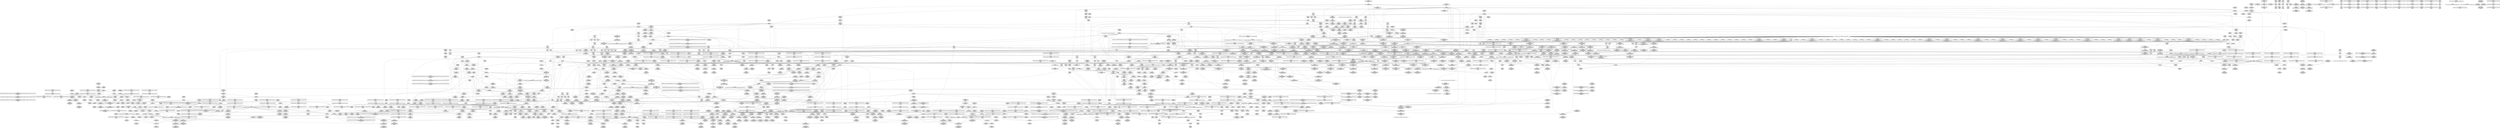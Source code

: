 digraph {
	CE0x50cd5a0 [shape=record,shape=Mrecord,label="{CE0x50cd5a0|rcu_lock_acquire:bb|*SummSource*}"]
	CE0x50c0930 [shape=record,shape=Mrecord,label="{CE0x50c0930|GLOBAL:__llvm_gcov_ctr301|Global_var:__llvm_gcov_ctr301}"]
	CE0x505cbc0 [shape=record,shape=Mrecord,label="{CE0x505cbc0|_ret_i32_%retval.0,_!dbg_!27731|security/selinux/hooks.c,5093}"]
	CE0x5168af0 [shape=record,shape=Mrecord,label="{CE0x5168af0|__preempt_count_add:tmp}"]
	CE0x5102950 [shape=record,shape=Mrecord,label="{CE0x5102950|i64*_getelementptr_inbounds_(_2_x_i64_,_2_x_i64_*___llvm_gcov_ctr182,_i64_0,_i64_1)|*Constant*}"]
	CE0x504b100 [shape=record,shape=Mrecord,label="{CE0x504b100|ipc_alloc_security:tmp2|security/selinux/hooks.c,5083|*SummSource*}"]
	CE0x508fed0 [shape=record,shape=Mrecord,label="{CE0x508fed0|selinux_msg_queue_alloc_security:ipc_id|security/selinux/hooks.c,5164|*SummSource*}"]
	"CONST[source:0(mediator),value:2(dynamic)][purpose:{subject}][SrcIdx:15]"
	CE0x50b61c0 [shape=record,shape=Mrecord,label="{CE0x50b61c0|task_sid:if.then|*SummSink*}"]
	CE0x5064330 [shape=record,shape=Mrecord,label="{CE0x5064330|GLOBAL:current_task|Global_var:current_task|*SummSink*}"]
	CE0x50d03a0 [shape=record,shape=Mrecord,label="{CE0x50d03a0|rcu_read_lock:tmp19|include/linux/rcupdate.h,882|*SummSource*}"]
	CE0x5091520 [shape=record,shape=Mrecord,label="{CE0x5091520|GLOBAL:lockdep_rcu_suspicious|*Constant*|*SummSink*}"]
	CE0x5094b40 [shape=record,shape=Mrecord,label="{CE0x5094b40|i64*_getelementptr_inbounds_(_9_x_i64_,_9_x_i64_*___llvm_gcov_ctr300,_i64_0,_i64_8)|*Constant*|*SummSink*}"]
	CE0x50ca050 [shape=record,shape=Mrecord,label="{CE0x50ca050|rcu_read_unlock:tmp15|include/linux/rcupdate.h,933|*SummSink*}"]
	CE0x50d1240 [shape=record,shape=Mrecord,label="{CE0x50d1240|rcu_read_lock:tmp18|include/linux/rcupdate.h,882}"]
	CE0x50d4c70 [shape=record,shape=Mrecord,label="{CE0x50d4c70|i32_883|*Constant*}"]
	CE0x50e87e0 [shape=record,shape=Mrecord,label="{CE0x50e87e0|rcu_lock_acquire:tmp1|*SummSink*}"]
	CE0x5067610 [shape=record,shape=Mrecord,label="{CE0x5067610|selinux_msg_queue_alloc_security:tmp4|security/selinux/hooks.c,5158|*SummSink*}"]
	CE0x510e3f0 [shape=record,shape=Mrecord,label="{CE0x510e3f0|i64_6|*Constant*}"]
	CE0x50b2bc0 [shape=record,shape=Mrecord,label="{CE0x50b2bc0|i32_0|*Constant*}"]
	CE0x50645c0 [shape=record,shape=Mrecord,label="{CE0x50645c0|current_sid:tmp3}"]
	CE0x5064d70 [shape=record,shape=Mrecord,label="{CE0x5064d70|i1_true|*Constant*}"]
	CE0x50dd080 [shape=record,shape=Mrecord,label="{CE0x50dd080|task_sid:tmp19|security/selinux/hooks.c,208}"]
	CE0x51587d0 [shape=record,shape=Mrecord,label="{CE0x51587d0|GLOBAL:rcu_lock_release|*Constant*}"]
	CE0x508bcc0 [shape=record,shape=Mrecord,label="{CE0x508bcc0|avc_has_perm:entry}"]
	CE0x5168500 [shape=record,shape=Mrecord,label="{CE0x5168500|__rcu_read_unlock:bb|*SummSource*}"]
	CE0x50f7540 [shape=record,shape=Mrecord,label="{CE0x50f7540|cred_sid:entry|*SummSink*}"]
	CE0x50417e0 [shape=record,shape=Mrecord,label="{CE0x50417e0|__preempt_count_sub:sub|./arch/x86/include/asm/preempt.h,77|*SummSink*}"]
	CE0x50cd860 [shape=record,shape=Mrecord,label="{CE0x50cd860|GLOBAL:rcu_read_lock.__warned|Global_var:rcu_read_lock.__warned|*SummSource*}"]
	CE0x50afb80 [shape=record,shape=Mrecord,label="{CE0x50afb80|task_sid:tmp22|security/selinux/hooks.c,208}"]
	CE0x508f030 [shape=record,shape=Mrecord,label="{CE0x508f030|_ret_i32_%retval.0,_!dbg_!27728|security/selinux/avc.c,775}"]
	CE0x5162100 [shape=record,shape=Mrecord,label="{CE0x5162100|__preempt_count_add:bb|*SummSink*}"]
	CE0x5061950 [shape=record,shape=Mrecord,label="{CE0x5061950|current_sid:land.lhs.true2|*SummSource*}"]
	CE0x5068490 [shape=record,shape=Mrecord,label="{CE0x5068490|80:_i32,_112:_i8*,_:_CMRE_64,65_}"]
	CE0x50b8560 [shape=record,shape=Mrecord,label="{CE0x50b8560|current_sid:tmp22|security/selinux/hooks.c,218|*SummSink*}"]
	CE0x50f6d40 [shape=record,shape=Mrecord,label="{CE0x50f6d40|task_sid:call7|security/selinux/hooks.c,208|*SummSink*}"]
	CE0x5087730 [shape=record,shape=Mrecord,label="{CE0x5087730|selinux_msg_queue_alloc_security:tmp9|security/selinux/hooks.c,5161|*SummSource*}"]
	CE0x5063570 [shape=record,shape=Mrecord,label="{CE0x5063570|ipc_free_security:tmp2}"]
	CE0x515a530 [shape=record,shape=Mrecord,label="{CE0x515a530|rcu_lock_release:indirectgoto|*SummSink*}"]
	CE0x5101710 [shape=record,shape=Mrecord,label="{CE0x5101710|task_sid:do.body}"]
	CE0x5033de0 [shape=record,shape=Mrecord,label="{CE0x5033de0|selinux_msg_queue_alloc_security:if.then8|*SummSink*}"]
	CE0x5158470 [shape=record,shape=Mrecord,label="{CE0x5158470|_ret_void,_!dbg_!27717|include/linux/rcupdate.h,245}"]
	CE0x504a850 [shape=record,shape=Mrecord,label="{CE0x504a850|get_current:bb}"]
	CE0x5089200 [shape=record,shape=Mrecord,label="{CE0x5089200|i32_3|*Constant*|*SummSource*}"]
	CE0x50629d0 [shape=record,shape=Mrecord,label="{CE0x50629d0|_ret_i32_%retval.0,_!dbg_!27746|security/selinux/hooks.c,5173}"]
	CE0x5044550 [shape=record,shape=Mrecord,label="{CE0x5044550|GLOBAL:ipc_alloc_security|*Constant*|*SummSource*}"]
	CE0x504a3d0 [shape=record,shape=Mrecord,label="{CE0x504a3d0|current_sid:tmp1|*SummSource*}"]
	CE0x50ca3f0 [shape=record,shape=Mrecord,label="{CE0x50ca3f0|rcu_read_unlock:tmp16|include/linux/rcupdate.h,933|*SummSource*}"]
	CE0x51ad250 [shape=record,shape=Mrecord,label="{CE0x51ad250|__preempt_count_add:tmp1|*SummSource*}"]
	CE0x5034230 [shape=record,shape=Mrecord,label="{CE0x5034230|selinux_msg_queue_alloc_security:if.then8}"]
	CE0x51800f0 [shape=record,shape=Mrecord,label="{CE0x51800f0|__preempt_count_sub:tmp2|*SummSink*}"]
	CE0x505e4a0 [shape=record,shape=Mrecord,label="{CE0x505e4a0|80:_i32,_112:_i8*,_:_CMRE_24,25_}"]
	CE0x5044340 [shape=record,shape=Mrecord,label="{CE0x5044340|GLOBAL:ipc_alloc_security|*Constant*}"]
	CE0x5102310 [shape=record,shape=Mrecord,label="{CE0x5102310|kmalloc:tmp2|*SummSink*}"]
	CE0x5158ac0 [shape=record,shape=Mrecord,label="{CE0x5158ac0|__rcu_read_lock:bb|*SummSource*}"]
	CE0x51059e0 [shape=record,shape=Mrecord,label="{CE0x51059e0|i32_77|*Constant*}"]
	CE0x6dc2960 [shape=record,shape=Mrecord,label="{CE0x6dc2960|80:_i32,_112:_i8*,_:_CMRE_7,8_}"]
	CE0x50b5590 [shape=record,shape=Mrecord,label="{CE0x50b5590|kmalloc:tmp1|*SummSource*}"]
	CE0x50fcb70 [shape=record,shape=Mrecord,label="{CE0x50fcb70|i64_2|*Constant*}"]
	CE0x51068b0 [shape=record,shape=Mrecord,label="{CE0x51068b0|rcu_read_lock:call|include/linux/rcupdate.h,882|*SummSink*}"]
	CE0x50f88c0 [shape=record,shape=Mrecord,label="{CE0x50f88c0|rcu_read_unlock:entry|*SummSource*}"]
	CE0x50bc730 [shape=record,shape=Mrecord,label="{CE0x50bc730|rcu_read_lock:tmp3|*SummSink*}"]
	CE0x516c7e0 [shape=record,shape=Mrecord,label="{CE0x516c7e0|__preempt_count_sub:entry}"]
	CE0x5039e10 [shape=record,shape=Mrecord,label="{CE0x5039e10|selinux_msg_queue_alloc_security:q_perm|security/selinux/hooks.c,5157|*SummSource*}"]
	CE0x505d3b0 [shape=record,shape=Mrecord,label="{CE0x505d3b0|80:_i32,_112:_i8*,_:_CMRE_100,102_|*MultipleSource*|Function::selinux_msg_queue_alloc_security&Arg::msq::|security/selinux/hooks.c,5157}"]
	CE0x5180a00 [shape=record,shape=Mrecord,label="{CE0x5180a00|_call_void_mcount()_#3|*SummSink*}"]
	CE0x506e000 [shape=record,shape=Mrecord,label="{CE0x506e000|_call_void_lockdep_rcu_suspicious(i8*_getelementptr_inbounds_(_25_x_i8_,_25_x_i8_*_.str3,_i32_0,_i32_0),_i32_218,_i8*_getelementptr_inbounds_(_45_x_i8_,_45_x_i8_*_.str12,_i32_0,_i32_0))_#10,_!dbg_!27727|security/selinux/hooks.c,218|*SummSink*}"]
	CE0x509df30 [shape=record,shape=Mrecord,label="{CE0x509df30|rcu_read_unlock:tmp|*SummSink*}"]
	CE0x5102a40 [shape=record,shape=Mrecord,label="{CE0x5102a40|kzalloc:tmp}"]
	CE0x5100ba0 [shape=record,shape=Mrecord,label="{CE0x5100ba0|_call_void_mcount()_#3}"]
	CE0x5044bb0 [shape=record,shape=Mrecord,label="{CE0x5044bb0|current_sid:entry}"]
	CE0x50e85e0 [shape=record,shape=Mrecord,label="{CE0x50e85e0|rcu_lock_acquire:tmp1}"]
	CE0x50bcab0 [shape=record,shape=Mrecord,label="{CE0x50bcab0|i64_0|*Constant*}"]
	CE0x506afa0 [shape=record,shape=Mrecord,label="{CE0x506afa0|selinux_msg_queue_alloc_security:tobool7|security/selinux/hooks.c,5168|*SummSink*}"]
	CE0x505b660 [shape=record,shape=Mrecord,label="{CE0x505b660|current_sid:tmp}"]
	CE0x505f680 [shape=record,shape=Mrecord,label="{CE0x505f680|GLOBAL:kfree|*Constant*|*SummSource*}"]
	CE0x50f67b0 [shape=record,shape=Mrecord,label="{CE0x50f67b0|task_sid:tmp27|security/selinux/hooks.c,208|*SummSink*}"]
	CE0x516ff40 [shape=record,shape=Mrecord,label="{CE0x516ff40|__preempt_count_sub:val|Function::__preempt_count_sub&Arg::val::|*SummSource*}"]
	CE0x50c8180 [shape=record,shape=Mrecord,label="{CE0x50c8180|rcu_read_lock:tmp9|include/linux/rcupdate.h,882}"]
	CE0x505df50 [shape=record,shape=Mrecord,label="{CE0x505df50|current_sid:tmp6|security/selinux/hooks.c,218|*SummSource*}"]
	CE0x50da8b0 [shape=record,shape=Mrecord,label="{CE0x50da8b0|task_sid:real_cred|security/selinux/hooks.c,208|*SummSource*}"]
	CE0x50d8e80 [shape=record,shape=Mrecord,label="{CE0x50d8e80|kzalloc:flags|Function::kzalloc&Arg::flags::|*SummSink*}"]
	CE0x50d3320 [shape=record,shape=Mrecord,label="{CE0x50d3320|i64*_getelementptr_inbounds_(_2_x_i64_,_2_x_i64_*___llvm_gcov_ctr131,_i64_0,_i64_0)|*Constant*}"]
	CE0x506e930 [shape=record,shape=Mrecord,label="{CE0x506e930|selinux_msg_queue_alloc_security:tmp8|security/selinux/hooks.c,5161|*SummSource*}"]
	CE0x50bb6c0 [shape=record,shape=Mrecord,label="{CE0x50bb6c0|cred_sid:sid|security/selinux/hooks.c,197|*SummSource*}"]
	CE0x50a70d0 [shape=record,shape=Mrecord,label="{CE0x50a70d0|GLOBAL:__llvm_gcov_ctr127|Global_var:__llvm_gcov_ctr127}"]
	CE0x50ee0a0 [shape=record,shape=Mrecord,label="{CE0x50ee0a0|_call_void_mcount()_#3|*SummSink*}"]
	CE0x50b6870 [shape=record,shape=Mrecord,label="{CE0x50b6870|i32_78|*Constant*|*SummSource*}"]
	CE0x508f2f0 [shape=record,shape=Mrecord,label="{CE0x508f2f0|avc_has_perm:requested|Function::avc_has_perm&Arg::requested::|*SummSource*}"]
	CE0x5103f30 [shape=record,shape=Mrecord,label="{CE0x5103f30|rcu_read_lock:do.body|*SummSource*}"]
	CE0x5063a70 [shape=record,shape=Mrecord,label="{CE0x5063a70|%struct.ipc_security_struct*_null|*Constant*|*SummSink*}"]
	CE0x50daa40 [shape=record,shape=Mrecord,label="{CE0x50daa40|cred_sid:tmp2}"]
	CE0x5151270 [shape=record,shape=Mrecord,label="{CE0x5151270|rcu_read_unlock:tmp17|include/linux/rcupdate.h,933|*SummSource*}"]
	CE0x5159e40 [shape=record,shape=Mrecord,label="{CE0x5159e40|i32_2|*Constant*|*SummSink*}"]
	CE0x50beee0 [shape=record,shape=Mrecord,label="{CE0x50beee0|i64*_getelementptr_inbounds_(_2_x_i64_,_2_x_i64_*___llvm_gcov_ctr302,_i64_0,_i64_1)|*Constant*|*SummSource*}"]
	CE0x50ef960 [shape=record,shape=Mrecord,label="{CE0x50ef960|i64*_getelementptr_inbounds_(_11_x_i64_,_11_x_i64_*___llvm_gcov_ctr132,_i64_0,_i64_1)|*Constant*}"]
	CE0x517dee0 [shape=record,shape=Mrecord,label="{CE0x517dee0|__rcu_read_lock:tmp2|*SummSource*}"]
	CE0x50ac250 [shape=record,shape=Mrecord,label="{CE0x50ac250|i64*_getelementptr_inbounds_(_4_x_i64_,_4_x_i64_*___llvm_gcov_ctr128,_i64_0,_i64_1)|*Constant*}"]
	CE0x50cd9e0 [shape=record,shape=Mrecord,label="{CE0x50cd9e0|GLOBAL:rcu_read_lock.__warned|Global_var:rcu_read_lock.__warned|*SummSink*}"]
	CE0x50a1f30 [shape=record,shape=Mrecord,label="{CE0x50a1f30|i64*_getelementptr_inbounds_(_2_x_i64_,_2_x_i64_*___llvm_gcov_ctr98,_i64_0,_i64_0)|*Constant*|*SummSource*}"]
	CE0x50dfca0 [shape=record,shape=Mrecord,label="{CE0x50dfca0|_call_void_asm_sideeffect_,_memory_,_dirflag_,_fpsr_,_flags_()_#3,_!dbg_!27714,_!srcloc_!27715|include/linux/rcupdate.h,239|*SummSource*}"]
	CE0x50d7b30 [shape=record,shape=Mrecord,label="{CE0x50d7b30|ipc_alloc_security:retval.0|*SummSink*}"]
	CE0x506aab0 [shape=record,shape=Mrecord,label="{CE0x506aab0|avc_has_perm:auditdata|Function::avc_has_perm&Arg::auditdata::|*SummSink*}"]
	CE0x50a4260 [shape=record,shape=Mrecord,label="{CE0x50a4260|COLLAPSED:_GCMRE___llvm_gcov_ctr125_internal_global_11_x_i64_zeroinitializer:_elem_0:default:}"]
	CE0x50c5530 [shape=record,shape=Mrecord,label="{CE0x50c5530|_call_void_mcount()_#3|*SummSink*}"]
	CE0x5180940 [shape=record,shape=Mrecord,label="{CE0x5180940|_call_void_mcount()_#3|*SummSource*}"]
	CE0x514dd30 [shape=record,shape=Mrecord,label="{CE0x514dd30|COLLAPSED:_GCMRE___llvm_gcov_ctr133_internal_global_4_x_i64_zeroinitializer:_elem_0:default:}"]
	CE0x516dec0 [shape=record,shape=Mrecord,label="{CE0x516dec0|i64*_getelementptr_inbounds_(_4_x_i64_,_4_x_i64_*___llvm_gcov_ctr135,_i64_0,_i64_0)|*Constant*|*SummSource*}"]
	CE0x5178070 [shape=record,shape=Mrecord,label="{CE0x5178070|_call_void_asm_addl_$1,_%gs:$0_,_*m,ri,*m,_dirflag_,_fpsr_,_flags_(i32*___preempt_count,_i32_%sub,_i32*___preempt_count)_#3,_!dbg_!27717,_!srcloc_!27718|./arch/x86/include/asm/preempt.h,77|*SummSink*}"]
	CE0x50ea490 [shape=record,shape=Mrecord,label="{CE0x50ea490|rcu_read_unlock:tobool|include/linux/rcupdate.h,933|*SummSource*}"]
	CE0x509f270 [shape=record,shape=Mrecord,label="{CE0x509f270|ipc_free_security:security1|security/selinux/hooks.c,5098}"]
	CE0x516c570 [shape=record,shape=Mrecord,label="{CE0x516c570|GLOBAL:__preempt_count_sub|*Constant*}"]
	CE0x51716e0 [shape=record,shape=Mrecord,label="{CE0x51716e0|i64*_getelementptr_inbounds_(_4_x_i64_,_4_x_i64_*___llvm_gcov_ctr134,_i64_0,_i64_2)|*Constant*|*SummSink*}"]
	CE0x5149600 [shape=record,shape=Mrecord,label="{CE0x5149600|i64*_getelementptr_inbounds_(_11_x_i64_,_11_x_i64_*___llvm_gcov_ctr132,_i64_0,_i64_0)|*Constant*|*SummSource*}"]
	CE0x503ae50 [shape=record,shape=Mrecord,label="{CE0x503ae50|ipc_alloc_security:task|Function::ipc_alloc_security&Arg::task::}"]
	CE0x504d2c0 [shape=record,shape=Mrecord,label="{CE0x504d2c0|selinux_msg_queue_alloc_security:msq|Function::selinux_msg_queue_alloc_security&Arg::msq::}"]
	CE0x50d25f0 [shape=record,shape=Mrecord,label="{CE0x50d25f0|rcu_read_lock:tmp22|include/linux/rcupdate.h,884}"]
	CE0x50d9d00 [shape=record,shape=Mrecord,label="{CE0x50d9d00|i64*_getelementptr_inbounds_(_2_x_i64_,_2_x_i64_*___llvm_gcov_ctr182,_i64_0,_i64_0)|*Constant*|*SummSink*}"]
	CE0x5170fd0 [shape=record,shape=Mrecord,label="{CE0x5170fd0|__preempt_count_add:do.body|*SummSink*}"]
	CE0x5101290 [shape=record,shape=Mrecord,label="{CE0x5101290|task_sid:tmp12|security/selinux/hooks.c,208|*SummSink*}"]
	CE0x5197070 [shape=record,shape=Mrecord,label="{CE0x5197070|__preempt_count_add:tmp7|./arch/x86/include/asm/preempt.h,73|*SummSink*}"]
	CE0x51860f0 [shape=record,shape=Mrecord,label="{CE0x51860f0|i64*_getelementptr_inbounds_(_4_x_i64_,_4_x_i64_*___llvm_gcov_ctr134,_i64_0,_i64_3)|*Constant*|*SummSink*}"]
	CE0x5048a40 [shape=record,shape=Mrecord,label="{CE0x5048a40|80:_i32,_112:_i8*,_:_CMRE_120,128_|*MultipleSource*|Function::selinux_msg_queue_alloc_security&Arg::msq::|security/selinux/hooks.c,5157}"]
	CE0x50dea50 [shape=record,shape=Mrecord,label="{CE0x50dea50|_call_void_rcu_read_lock()_#10,_!dbg_!27712|security/selinux/hooks.c,207|*SummSink*}"]
	CE0x5096330 [shape=record,shape=Mrecord,label="{CE0x5096330|_call_void_ipc_free_security(%struct.kern_ipc_perm*_%q_perm9)_#10,_!dbg_!27743|security/selinux/hooks.c,5169|*SummSource*}"]
	CE0x5054bd0 [shape=record,shape=Mrecord,label="{CE0x5054bd0|80:_i32,_112:_i8*,_:_CMRE_208,216_|*MultipleSource*|Function::selinux_msg_queue_alloc_security&Arg::msq::|security/selinux/hooks.c,5157}"]
	CE0x50cb120 [shape=record,shape=Mrecord,label="{CE0x50cb120|rcu_read_lock:tmp14|include/linux/rcupdate.h,882|*SummSink*}"]
	CE0x517e5d0 [shape=record,shape=Mrecord,label="{CE0x517e5d0|i8*_undef|*Constant*}"]
	CE0x50c50d0 [shape=record,shape=Mrecord,label="{CE0x50c50d0|ipc_alloc_security:sclass2|security/selinux/hooks.c,5088|*SummSource*}"]
	CE0x50ef820 [shape=record,shape=Mrecord,label="{CE0x50ef820|_ret_void,_!dbg_!27717|include/linux/rcupdate.h,240|*SummSink*}"]
	CE0x50b1220 [shape=record,shape=Mrecord,label="{CE0x50b1220|current_sid:tmp19|security/selinux/hooks.c,218|*SummSink*}"]
	CE0x509c860 [shape=record,shape=Mrecord,label="{CE0x509c860|__rcu_read_lock:tmp3}"]
	CE0x50621f0 [shape=record,shape=Mrecord,label="{CE0x50621f0|selinux_msg_queue_alloc_security:tmp21|security/selinux/hooks.c,5173|*SummSink*}"]
	CE0x50b0670 [shape=record,shape=Mrecord,label="{CE0x50b0670|task_sid:tmp22|security/selinux/hooks.c,208|*SummSource*}"]
	CE0x50f0db0 [shape=record,shape=Mrecord,label="{CE0x50f0db0|task_sid:tmp10|security/selinux/hooks.c,208|*SummSource*}"]
	CE0x51535e0 [shape=record,shape=Mrecord,label="{CE0x51535e0|i64*_getelementptr_inbounds_(_11_x_i64_,_11_x_i64_*___llvm_gcov_ctr132,_i64_0,_i64_9)|*Constant*|*SummSink*}"]
	"CONST[source:2(external),value:2(dynamic)][purpose:{subject}][SrcIdx:14]"
	CE0x5087890 [shape=record,shape=Mrecord,label="{CE0x5087890|selinux_msg_queue_alloc_security:tmp9|security/selinux/hooks.c,5161|*SummSink*}"]
	CE0x505c8a0 [shape=record,shape=Mrecord,label="{CE0x505c8a0|selinux_msg_queue_alloc_security:call|security/selinux/hooks.c,5154|*SummSource*}"]
	CE0x5186590 [shape=record,shape=Mrecord,label="{CE0x5186590|__rcu_read_unlock:tmp7|include/linux/rcupdate.h,245}"]
	CE0x50ff380 [shape=record,shape=Mrecord,label="{CE0x50ff380|rcu_read_lock:tmp}"]
	CE0x50df1f0 [shape=record,shape=Mrecord,label="{CE0x50df1f0|ipc_alloc_security:tmp4|security/selinux/hooks.c,5084|*SummSource*}"]
	CE0x50f94b0 [shape=record,shape=Mrecord,label="{CE0x50f94b0|i64*_getelementptr_inbounds_(_2_x_i64_,_2_x_i64_*___llvm_gcov_ctr109,_i64_0,_i64_0)|*Constant*|*SummSource*}"]
	CE0x517c980 [shape=record,shape=Mrecord,label="{CE0x517c980|__rcu_read_unlock:tmp|*SummSource*}"]
	CE0x50e8a80 [shape=record,shape=Mrecord,label="{CE0x50e8a80|rcu_read_unlock:tmp}"]
	CE0x51557f0 [shape=record,shape=Mrecord,label="{CE0x51557f0|rcu_read_unlock:tmp22|include/linux/rcupdate.h,935|*SummSource*}"]
	CE0x50ff6e0 [shape=record,shape=Mrecord,label="{CE0x50ff6e0|cred_sid:tmp6|security/selinux/hooks.c,197}"]
	CE0x5164e90 [shape=record,shape=Mrecord,label="{CE0x5164e90|rcu_lock_release:__here|*SummSink*}"]
	CE0x508cb00 [shape=record,shape=Mrecord,label="{CE0x508cb00|i64_4|*Constant*}"]
	CE0x50652b0 [shape=record,shape=Mrecord,label="{CE0x50652b0|_call_void_mcount()_#3}"]
	CE0x50ed610 [shape=record,shape=Mrecord,label="{CE0x50ed610|task_sid:tmp18|security/selinux/hooks.c,208}"]
	CE0x51949a0 [shape=record,shape=Mrecord,label="{CE0x51949a0|__rcu_read_unlock:tmp4|include/linux/rcupdate.h,244|*SummSink*}"]
	CE0x50d6d40 [shape=record,shape=Mrecord,label="{CE0x50d6d40|ipc_alloc_security:call1|security/selinux/hooks.c,5087}"]
	CE0x5057300 [shape=record,shape=Mrecord,label="{CE0x5057300|get_current:entry|*SummSource*}"]
	CE0x5041e00 [shape=record,shape=Mrecord,label="{CE0x5041e00|rcu_read_unlock:call3|include/linux/rcupdate.h,933}"]
	CE0x504c680 [shape=record,shape=Mrecord,label="{CE0x504c680|selinux_msg_queue_alloc_security:if.then|*SummSource*}"]
	CE0x508e6e0 [shape=record,shape=Mrecord,label="{CE0x508e6e0|avc_has_perm:ssid|Function::avc_has_perm&Arg::ssid::|*SummSink*}"]
	CE0x50a6ba0 [shape=record,shape=Mrecord,label="{CE0x50a6ba0|current_sid:do.body|*SummSink*}"]
	CE0x5177f20 [shape=record,shape=Mrecord,label="{CE0x5177f20|_call_void_asm_addl_$1,_%gs:$0_,_*m,ri,*m,_dirflag_,_fpsr_,_flags_(i32*___preempt_count,_i32_%sub,_i32*___preempt_count)_#3,_!dbg_!27717,_!srcloc_!27718|./arch/x86/include/asm/preempt.h,77|*SummSource*}"]
	CE0x506ef80 [shape=record,shape=Mrecord,label="{CE0x506ef80|selinux_msg_queue_alloc_security:tmp1}"]
	CE0x504a9f0 [shape=record,shape=Mrecord,label="{CE0x504a9f0|get_current:tmp3|*SummSink*}"]
	CE0x503a900 [shape=record,shape=Mrecord,label="{CE0x503a900|get_current:tmp4|./arch/x86/include/asm/current.h,14}"]
	CE0x50f6880 [shape=record,shape=Mrecord,label="{CE0x50f6880|GLOBAL:cred_sid|*Constant*}"]
	CE0x50c9fc0 [shape=record,shape=Mrecord,label="{CE0x50c9fc0|i64_7|*Constant*}"]
	CE0x505f4c0 [shape=record,shape=Mrecord,label="{CE0x505f4c0|i32_0|*Constant*|*SummSource*}"]
	CE0x50e02c0 [shape=record,shape=Mrecord,label="{CE0x50e02c0|__preempt_count_add:val|Function::__preempt_count_add&Arg::val::|*SummSource*}"]
	CE0x51599a0 [shape=record,shape=Mrecord,label="{CE0x51599a0|i32_2|*Constant*|*SummSource*}"]
	CE0x51ab580 [shape=record,shape=Mrecord,label="{CE0x51ab580|__preempt_count_sub:tmp3|*SummSink*}"]
	CE0x506e2f0 [shape=record,shape=Mrecord,label="{CE0x506e2f0|selinux_msg_queue_alloc_security:security|security/selinux/hooks.c,5161|*SummSource*}"]
	CE0x505fff0 [shape=record,shape=Mrecord,label="{CE0x505fff0|i64_1|*Constant*}"]
	CE0x509ea40 [shape=record,shape=Mrecord,label="{CE0x509ea40|task_sid:land.lhs.true|*SummSource*}"]
	CE0x50b1290 [shape=record,shape=Mrecord,label="{CE0x50b1290|current_sid:tmp20|security/selinux/hooks.c,218}"]
	CE0x50bccb0 [shape=record,shape=Mrecord,label="{CE0x50bccb0|task_sid:tmp5|security/selinux/hooks.c,208|*SummSink*}"]
	CE0x505fd80 [shape=record,shape=Mrecord,label="{CE0x505fd80|80:_i32,_112:_i8*,_:_CMRE_21,22_}"]
	CE0x5045560 [shape=record,shape=Mrecord,label="{CE0x5045560|80:_i32,_112:_i8*,_:_CMRE_72,73_|*MultipleSource*|Function::selinux_msg_queue_alloc_security&Arg::msq::|security/selinux/hooks.c,5157}"]
	CE0x5067080 [shape=record,shape=Mrecord,label="{CE0x5067080|i32_208|*Constant*}"]
	CE0x50f9110 [shape=record,shape=Mrecord,label="{CE0x50f9110|kmalloc:bb|*SummSink*}"]
	CE0x50553b0 [shape=record,shape=Mrecord,label="{CE0x50553b0|80:_i32,_112:_i8*,_:_CMRE_16,17_}"]
	CE0x50fdd70 [shape=record,shape=Mrecord,label="{CE0x50fdd70|rcu_read_lock:tmp4|include/linux/rcupdate.h,882|*SummSink*}"]
	CE0x516ba40 [shape=record,shape=Mrecord,label="{CE0x516ba40|_ret_void,_!dbg_!27720|./arch/x86/include/asm/preempt.h,78}"]
	CE0x50cafa0 [shape=record,shape=Mrecord,label="{CE0x50cafa0|rcu_read_lock:tmp14|include/linux/rcupdate.h,882|*SummSource*}"]
	CE0x5162090 [shape=record,shape=Mrecord,label="{CE0x5162090|__preempt_count_add:bb|*SummSource*}"]
	CE0x50b0160 [shape=record,shape=Mrecord,label="{CE0x50b0160|i64*_getelementptr_inbounds_(_13_x_i64_,_13_x_i64_*___llvm_gcov_ctr126,_i64_0,_i64_10)|*Constant*}"]
	CE0x50a0100 [shape=record,shape=Mrecord,label="{CE0x50a0100|current_sid:tmp2|*SummSink*}"]
	CE0x5047f70 [shape=record,shape=Mrecord,label="{CE0x5047f70|selinux_msg_queue_alloc_security:msq|Function::selinux_msg_queue_alloc_security&Arg::msq::|*SummSink*}"]
	CE0x5065e10 [shape=record,shape=Mrecord,label="{CE0x5065e10|current_sid:tmp16|security/selinux/hooks.c,218}"]
	CE0x5052220 [shape=record,shape=Mrecord,label="{CE0x5052220|selinux_msg_queue_alloc_security:tmp3|security/selinux/hooks.c,5158|*SummSource*}"]
	CE0x5156fc0 [shape=record,shape=Mrecord,label="{CE0x5156fc0|rcu_lock_release:map|Function::rcu_lock_release&Arg::map::|*SummSink*}"]
	CE0x5102580 [shape=record,shape=Mrecord,label="{CE0x5102580|task_sid:bb}"]
	CE0x5157570 [shape=record,shape=Mrecord,label="{CE0x5157570|_ret_void,_!dbg_!27717|include/linux/rcupdate.h,424|*SummSink*}"]
	CE0x50d0580 [shape=record,shape=Mrecord,label="{CE0x50d0580|rcu_read_lock:tmp20|include/linux/rcupdate.h,882}"]
	CE0x50c4710 [shape=record,shape=Mrecord,label="{CE0x50c4710|task_sid:tobool1|security/selinux/hooks.c,208|*SummSink*}"]
	CE0x5151ed0 [shape=record,shape=Mrecord,label="{CE0x5151ed0|_call_void_lockdep_rcu_suspicious(i8*_getelementptr_inbounds_(_25_x_i8_,_25_x_i8_*_.str45,_i32_0,_i32_0),_i32_934,_i8*_getelementptr_inbounds_(_44_x_i8_,_44_x_i8_*_.str47,_i32_0,_i32_0))_#10,_!dbg_!27726|include/linux/rcupdate.h,933|*SummSink*}"]
	CE0x50a7440 [shape=record,shape=Mrecord,label="{CE0x50a7440|current_sid:tmp10|security/selinux/hooks.c,218}"]
	CE0x50492e0 [shape=record,shape=Mrecord,label="{CE0x50492e0|selinux_msg_queue_alloc_security:q_perm4|security/selinux/hooks.c,5164|*SummSink*}"]
	CE0x50b1c10 [shape=record,shape=Mrecord,label="{CE0x50b1c10|current_sid:call4|security/selinux/hooks.c,218|*SummSource*}"]
	CE0x5056550 [shape=record,shape=Mrecord,label="{CE0x5056550|80:_i32,_112:_i8*,_:_CMRE_6,7_}"]
	CE0x504e5a0 [shape=record,shape=Mrecord,label="{CE0x504e5a0|current_sid:tmp11|security/selinux/hooks.c,218}"]
	CE0x50e9f90 [shape=record,shape=Mrecord,label="{CE0x50e9f90|__preempt_count_add:entry|*SummSink*}"]
	CE0x50d9f10 [shape=record,shape=Mrecord,label="{CE0x50d9f10|__rcu_read_lock:entry}"]
	CE0x50bcbe0 [shape=record,shape=Mrecord,label="{CE0x50bcbe0|task_sid:tmp5|security/selinux/hooks.c,208|*SummSource*}"]
	CE0x508cf20 [shape=record,shape=Mrecord,label="{CE0x508cf20|selinux_msg_queue_alloc_security:tmp12|security/selinux/hooks.c,5168|*SummSink*}"]
	CE0x50f0080 [shape=record,shape=Mrecord,label="{CE0x50f0080|task_sid:tmp7|security/selinux/hooks.c,208}"]
	CE0x509d540 [shape=record,shape=Mrecord,label="{CE0x509d540|i64*_getelementptr_inbounds_(_13_x_i64_,_13_x_i64_*___llvm_gcov_ctr126,_i64_0,_i64_0)|*Constant*|*SummSink*}"]
	CE0x50d6db0 [shape=record,shape=Mrecord,label="{CE0x50d6db0|ipc_alloc_security:call1|security/selinux/hooks.c,5087|*SummSource*}"]
	CE0x517dc90 [shape=record,shape=Mrecord,label="{CE0x517dc90|__rcu_read_lock:do.body}"]
	CE0x508db20 [shape=record,shape=Mrecord,label="{CE0x508db20|selinux_msg_queue_alloc_security:tmp15|security/selinux/hooks.c,5168}"]
	CE0x5109aa0 [shape=record,shape=Mrecord,label="{CE0x5109aa0|task_sid:tmp23|security/selinux/hooks.c,208|*SummSource*}"]
	CE0x5155c90 [shape=record,shape=Mrecord,label="{CE0x5155c90|rcu_read_unlock:tmp22|include/linux/rcupdate.h,935|*SummSink*}"]
	CE0x5046140 [shape=record,shape=Mrecord,label="{CE0x5046140|get_current:tmp1|*SummSource*}"]
	CE0x50aa3c0 [shape=record,shape=Mrecord,label="{CE0x50aa3c0|ipc_alloc_security:tmp5|security/selinux/hooks.c,5084|*SummSource*}"]
	CE0x50d9490 [shape=record,shape=Mrecord,label="{CE0x50d9490|kmalloc:entry|*SummSink*}"]
	CE0x50ab420 [shape=record,shape=Mrecord,label="{CE0x50ab420|rcu_lock_release:tmp2}"]
	CE0x50c4020 [shape=record,shape=Mrecord,label="{CE0x50c4020|cred_sid:tmp4|*LoadInst*|security/selinux/hooks.c,196|*SummSource*}"]
	CE0x5055b80 [shape=record,shape=Mrecord,label="{CE0x5055b80|80:_i32,_112:_i8*,_:_CMRE_1,2_}"]
	CE0x50b1980 [shape=record,shape=Mrecord,label="{CE0x50b1980|current_sid:call4|security/selinux/hooks.c,218}"]
	CE0x50e0890 [shape=record,shape=Mrecord,label="{CE0x50e0890|rcu_read_unlock:tmp4|include/linux/rcupdate.h,933|*SummSink*}"]
	CE0x516c6a0 [shape=record,shape=Mrecord,label="{CE0x516c6a0|GLOBAL:__preempt_count_sub|*Constant*|*SummSource*}"]
	CE0x516d620 [shape=record,shape=Mrecord,label="{CE0x516d620|rcu_lock_acquire:__here|*SummSink*}"]
	CE0x51569c0 [shape=record,shape=Mrecord,label="{CE0x51569c0|GLOBAL:rcu_lock_release|*Constant*|*SummSource*}"]
	CE0x50d4030 [shape=record,shape=Mrecord,label="{CE0x50d4030|GLOBAL:lockdep_rcu_suspicious|*Constant*}"]
	CE0x5052c50 [shape=record,shape=Mrecord,label="{CE0x5052c50|selinux_msg_queue_alloc_security:tmp}"]
	CE0x5107bf0 [shape=record,shape=Mrecord,label="{CE0x5107bf0|task_sid:call|security/selinux/hooks.c,208|*SummSource*}"]
	CE0x50bf5a0 [shape=record,shape=Mrecord,label="{CE0x50bf5a0|ipc_alloc_security:bb|*SummSink*}"]
	CE0x5065090 [shape=record,shape=Mrecord,label="{CE0x5065090|i64*_getelementptr_inbounds_(_11_x_i64_,_11_x_i64_*___llvm_gcov_ctr125,_i64_0,_i64_8)|*Constant*|*SummSink*}"]
	CE0x50bba90 [shape=record,shape=Mrecord,label="{CE0x50bba90|i64*_getelementptr_inbounds_(_11_x_i64_,_11_x_i64_*___llvm_gcov_ctr132,_i64_0,_i64_8)|*Constant*|*SummSource*}"]
	CE0x5054a20 [shape=record,shape=Mrecord,label="{CE0x5054a20|80:_i32,_112:_i8*,_:_CMRE_200,208_|*MultipleSource*|Function::selinux_msg_queue_alloc_security&Arg::msq::|security/selinux/hooks.c,5157}"]
	CE0x50a0090 [shape=record,shape=Mrecord,label="{CE0x50a0090|current_sid:tmp2|*SummSource*}"]
	CE0x50394b0 [shape=record,shape=Mrecord,label="{CE0x50394b0|current_sid:tmp7|security/selinux/hooks.c,218|*SummSource*}"]
	CE0x516edc0 [shape=record,shape=Mrecord,label="{CE0x516edc0|__preempt_count_sub:do.end|*SummSink*}"]
	CE0x50a5b30 [shape=record,shape=Mrecord,label="{CE0x50a5b30|current_sid:bb|*SummSource*}"]
	CE0x503a080 [shape=record,shape=Mrecord,label="{CE0x503a080|current_sid:tobool|security/selinux/hooks.c,218|*SummSource*}"]
	CE0x50b7db0 [shape=record,shape=Mrecord,label="{CE0x50b7db0|current_sid:security|security/selinux/hooks.c,218|*SummSource*}"]
	CE0x508df00 [shape=record,shape=Mrecord,label="{CE0x508df00|selinux_msg_queue_alloc_security:tmp15|security/selinux/hooks.c,5168|*SummSink*}"]
	CE0x5066af0 [shape=record,shape=Mrecord,label="{CE0x5066af0|i32_32768|*Constant*|*SummSource*}"]
	CE0x50caac0 [shape=record,shape=Mrecord,label="{CE0x50caac0|rcu_read_lock:tmp14|include/linux/rcupdate.h,882}"]
	CE0x50c7be0 [shape=record,shape=Mrecord,label="{CE0x50c7be0|rcu_read_lock:tobool1|include/linux/rcupdate.h,882|*SummSink*}"]
	CE0x50909f0 [shape=record,shape=Mrecord,label="{CE0x50909f0|kzalloc:tmp1|*SummSink*}"]
	CE0x50c8e30 [shape=record,shape=Mrecord,label="{CE0x50c8e30|rcu_read_lock:tmp11|include/linux/rcupdate.h,882|*SummSource*}"]
	CE0x5156760 [shape=record,shape=Mrecord,label="{CE0x5156760|GLOBAL:rcu_lock_release|*Constant*|*SummSink*}"]
	CE0x508bb20 [shape=record,shape=Mrecord,label="{CE0x508bb20|ipc_alloc_security:tmp7|security/selinux/hooks.c,5085|*SummSource*}"]
	CE0x5108840 [shape=record,shape=Mrecord,label="{CE0x5108840|i64*_getelementptr_inbounds_(_2_x_i64_,_2_x_i64_*___llvm_gcov_ctr131,_i64_0,_i64_1)|*Constant*|*SummSink*}"]
	CE0x5048e30 [shape=record,shape=Mrecord,label="{CE0x5048e30|selinux_msg_queue_alloc_security:tmp9|security/selinux/hooks.c,5161}"]
	CE0x5062a40 [shape=record,shape=Mrecord,label="{CE0x5062a40|_ret_i32_%retval.0,_!dbg_!27746|security/selinux/hooks.c,5173|*SummSource*}"]
	CE0x5107a90 [shape=record,shape=Mrecord,label="{CE0x5107a90|rcu_read_lock:tmp2}"]
	CE0x51517c0 [shape=record,shape=Mrecord,label="{CE0x51517c0|rcu_read_unlock:tmp18|include/linux/rcupdate.h,933|*SummSource*}"]
	CE0x5151a60 [shape=record,shape=Mrecord,label="{CE0x5151a60|_call_void_lockdep_rcu_suspicious(i8*_getelementptr_inbounds_(_25_x_i8_,_25_x_i8_*_.str45,_i32_0,_i32_0),_i32_934,_i8*_getelementptr_inbounds_(_44_x_i8_,_44_x_i8_*_.str47,_i32_0,_i32_0))_#10,_!dbg_!27726|include/linux/rcupdate.h,933}"]
	CE0x509ddf0 [shape=record,shape=Mrecord,label="{CE0x509ddf0|task_sid:tmp17|security/selinux/hooks.c,208|*SummSource*}"]
	CE0x50a58f0 [shape=record,shape=Mrecord,label="{CE0x50a58f0|%struct.ipc_security_struct*_null|*Constant*}"]
	CE0x50ce0d0 [shape=record,shape=Mrecord,label="{CE0x50ce0d0|rcu_read_unlock:tmp7|include/linux/rcupdate.h,933|*SummSource*}"]
	CE0x504d9e0 [shape=record,shape=Mrecord,label="{CE0x504d9e0|80:_i32,_112:_i8*,_:_CMRE_60,61_}"]
	CE0x50694d0 [shape=record,shape=Mrecord,label="{CE0x50694d0|current_sid:tmp17|security/selinux/hooks.c,218|*SummSource*}"]
	CE0x5157850 [shape=record,shape=Mrecord,label="{CE0x5157850|_call_void___rcu_read_unlock()_#10,_!dbg_!27734|include/linux/rcupdate.h,937|*SummSink*}"]
	CE0x503e940 [shape=record,shape=Mrecord,label="{CE0x503e940|COLLAPSED:_GCMRE___llvm_gcov_ctr300_internal_global_9_x_i64_zeroinitializer:_elem_0:default:}"]
	CE0x510e9e0 [shape=record,shape=Mrecord,label="{CE0x510e9e0|get_current:tmp4|./arch/x86/include/asm/current.h,14}"]
	CE0x50e1430 [shape=record,shape=Mrecord,label="{CE0x50e1430|rcu_read_unlock:if.then|*SummSink*}"]
	CE0x5196f50 [shape=record,shape=Mrecord,label="{CE0x5196f50|__preempt_count_add:tmp7|./arch/x86/include/asm/preempt.h,73|*SummSource*}"]
	CE0x50b0e50 [shape=record,shape=Mrecord,label="{CE0x50b0e50|current_sid:tmp19|security/selinux/hooks.c,218|*SummSource*}"]
	CE0x5062ba0 [shape=record,shape=Mrecord,label="{CE0x5062ba0|_ret_i32_%retval.0,_!dbg_!27746|security/selinux/hooks.c,5173|*SummSink*}"]
	CE0x50b8780 [shape=record,shape=Mrecord,label="{CE0x50b8780|current_sid:tmp23|security/selinux/hooks.c,218|*SummSource*}"]
	CE0x508b1e0 [shape=record,shape=Mrecord,label="{CE0x508b1e0|0:_i16,_4:_i32,_:_CMRE_0,2_|*MultipleSource*|security/selinux/hooks.c,5166|security/selinux/hooks.c,5161|security/selinux/hooks.c,5161}"]
	CE0x50c19b0 [shape=record,shape=Mrecord,label="{CE0x50c19b0|i64*_getelementptr_inbounds_(_6_x_i64_,_6_x_i64_*___llvm_gcov_ctr301,_i64_0,_i64_4)|*Constant*}"]
	CE0x504cf00 [shape=record,shape=Mrecord,label="{CE0x504cf00|get_current:tmp2}"]
	CE0x5153d50 [shape=record,shape=Mrecord,label="{CE0x5153d50|rcu_lock_acquire:__here}"]
	CE0x50da4e0 [shape=record,shape=Mrecord,label="{CE0x50da4e0|cred_sid:security|security/selinux/hooks.c,196|*SummSink*}"]
	CE0x50feaf0 [shape=record,shape=Mrecord,label="{CE0x50feaf0|_call_void_mcount()_#3|*SummSink*}"]
	CE0x515f330 [shape=record,shape=Mrecord,label="{CE0x515f330|_call_void_lock_acquire(%struct.lockdep_map*_%map,_i32_0,_i32_0,_i32_2,_i32_0,_%struct.lockdep_map*_null,_i64_ptrtoint_(i8*_blockaddress(_rcu_lock_acquire,_%__here)_to_i64))_#10,_!dbg_!27716|include/linux/rcupdate.h,418|*SummSource*}"]
	CE0x508e210 [shape=record,shape=Mrecord,label="{CE0x508e210|avc_has_perm:entry|*SummSource*}"]
	CE0x5178fc0 [shape=record,shape=Mrecord,label="{CE0x5178fc0|i64*_getelementptr_inbounds_(_4_x_i64_,_4_x_i64_*___llvm_gcov_ctr135,_i64_0,_i64_1)|*Constant*|*SummSource*}"]
	CE0x50c5c70 [shape=record,shape=Mrecord,label="{CE0x50c5c70|i32_208|*Constant*|*SummSource*}"]
	CE0x473ffe0 [shape=record,shape=Mrecord,label="{CE0x473ffe0|80:_i32,_112:_i8*,_:_CMRE_9,10_}"]
	CE0x5097500 [shape=record,shape=Mrecord,label="{CE0x5097500|ipc_free_security:perm|Function::ipc_free_security&Arg::perm::|*SummSource*}"]
	CE0x5059370 [shape=record,shape=Mrecord,label="{CE0x5059370|80:_i32,_112:_i8*,_:_CMRE_49,50_}"]
	CE0x50ab290 [shape=record,shape=Mrecord,label="{CE0x50ab290|i64*_getelementptr_inbounds_(_4_x_i64_,_4_x_i64_*___llvm_gcov_ctr130,_i64_0,_i64_2)|*Constant*}"]
	CE0x50d8630 [shape=record,shape=Mrecord,label="{CE0x50d8630|ipc_alloc_security:tmp9|security/selinux/hooks.c,5087}"]
	CE0x504c150 [shape=record,shape=Mrecord,label="{CE0x504c150|selinux_msg_queue_alloc_security:tmp7|security/selinux/hooks.c,5159|*SummSource*}"]
	CE0x50b9970 [shape=record,shape=Mrecord,label="{CE0x50b9970|get_current:tmp}"]
	CE0x5039070 [shape=record,shape=Mrecord,label="{CE0x5039070|80:_i32,_112:_i8*,_:_CMRE_30,31_}"]
	CE0x516c770 [shape=record,shape=Mrecord,label="{CE0x516c770|__preempt_count_sub:entry|*SummSource*}"]
	CE0x5169ce0 [shape=record,shape=Mrecord,label="{CE0x5169ce0|rcu_lock_release:bb}"]
	CE0x50d5190 [shape=record,shape=Mrecord,label="{CE0x50d5190|_call_void_mcount()_#3|*SummSink*}"]
	CE0x5066290 [shape=record,shape=Mrecord,label="{CE0x5066290|i8_1|*Constant*}"]
	CE0x50b0d20 [shape=record,shape=Mrecord,label="{CE0x50b0d20|i64*_getelementptr_inbounds_(_11_x_i64_,_11_x_i64_*___llvm_gcov_ctr125,_i64_0,_i64_10)|*Constant*}"]
	CE0x5095000 [shape=record,shape=Mrecord,label="{CE0x5095000|selinux_msg_queue_alloc_security:tmp16|security/selinux/hooks.c,5169}"]
	CE0x509e7a0 [shape=record,shape=Mrecord,label="{CE0x509e7a0|task_sid:do.end6|*SummSource*}"]
	CE0x50dd0f0 [shape=record,shape=Mrecord,label="{CE0x50dd0f0|task_sid:tmp18|security/selinux/hooks.c,208|*SummSource*}"]
	CE0x515f5d0 [shape=record,shape=Mrecord,label="{CE0x515f5d0|i32_0|*Constant*}"]
	CE0x5180ac0 [shape=record,shape=Mrecord,label="{CE0x5180ac0|i64*_getelementptr_inbounds_(_4_x_i64_,_4_x_i64_*___llvm_gcov_ctr134,_i64_0,_i64_2)|*Constant*}"]
	CE0x50ffb70 [shape=record,shape=Mrecord,label="{CE0x50ffb70|_call_void_rcu_lock_acquire(%struct.lockdep_map*_rcu_lock_map)_#10,_!dbg_!27711|include/linux/rcupdate.h,881|*SummSource*}"]
	CE0x50a4c80 [shape=record,shape=Mrecord,label="{CE0x50a4c80|GLOBAL:kzalloc|*Constant*|*SummSink*}"]
	CE0x505ace0 [shape=record,shape=Mrecord,label="{CE0x505ace0|i64*_getelementptr_inbounds_(_9_x_i64_,_9_x_i64_*___llvm_gcov_ctr300,_i64_0,_i64_3)|*Constant*}"]
	CE0x51b6010 [shape=record,shape=Mrecord,label="{CE0x51b6010|i64*_getelementptr_inbounds_(_4_x_i64_,_4_x_i64_*___llvm_gcov_ctr135,_i64_0,_i64_2)|*Constant*|*SummSource*}"]
	CE0x50f7980 [shape=record,shape=Mrecord,label="{CE0x50f7980|_ret_i32_%tmp6,_!dbg_!27716|security/selinux/hooks.c,197}"]
	CE0x5060160 [shape=record,shape=Mrecord,label="{CE0x5060160|get_current:tmp4|./arch/x86/include/asm/current.h,14|*SummSink*}"]
	CE0x5094d70 [shape=record,shape=Mrecord,label="{CE0x5094d70|selinux_msg_queue_alloc_security:tmp20|security/selinux/hooks.c,5173}"]
	CE0x50a80e0 [shape=record,shape=Mrecord,label="{CE0x50a80e0|i64*_getelementptr_inbounds_(_6_x_i64_,_6_x_i64_*___llvm_gcov_ctr301,_i64_0,_i64_3)|*Constant*}"]
	CE0x5042c40 [shape=record,shape=Mrecord,label="{CE0x5042c40|current_sid:if.then}"]
	CE0x51040f0 [shape=record,shape=Mrecord,label="{CE0x51040f0|rcu_read_lock:if.then}"]
	CE0x5149d40 [shape=record,shape=Mrecord,label="{CE0x5149d40|rcu_read_unlock:tmp6|include/linux/rcupdate.h,933}"]
	CE0x50ea370 [shape=record,shape=Mrecord,label="{CE0x50ea370|rcu_read_unlock:tobool|include/linux/rcupdate.h,933}"]
	CE0x5093fe0 [shape=record,shape=Mrecord,label="{CE0x5093fe0|selinux_msg_queue_alloc_security:retval.0}"]
	CE0x51603e0 [shape=record,shape=Mrecord,label="{CE0x51603e0|rcu_lock_acquire:tmp6}"]
	CE0x51027c0 [shape=record,shape=Mrecord,label="{CE0x51027c0|kzalloc:tmp1|*SummSource*}"]
	CE0x50f0cf0 [shape=record,shape=Mrecord,label="{CE0x50f0cf0|kmalloc:call|include/linux/slab.h,429|*SummSource*}"]
	CE0x510bdc0 [shape=record,shape=Mrecord,label="{CE0x510bdc0|i8*_getelementptr_inbounds_(_25_x_i8_,_25_x_i8_*_.str3,_i32_0,_i32_0)|*Constant*}"]
	CE0x508c6d0 [shape=record,shape=Mrecord,label="{CE0x508c6d0|i64_5|*Constant*|*SummSource*}"]
	CE0x51022a0 [shape=record,shape=Mrecord,label="{CE0x51022a0|kmalloc:tmp2|*SummSource*}"]
	CE0x50f9ac0 [shape=record,shape=Mrecord,label="{CE0x50f9ac0|cred_sid:tmp5|security/selinux/hooks.c,196|*SummSink*}"]
	CE0x50c1f50 [shape=record,shape=Mrecord,label="{CE0x50c1f50|i64*_getelementptr_inbounds_(_6_x_i64_,_6_x_i64_*___llvm_gcov_ctr301,_i64_0,_i64_4)|*Constant*|*SummSource*}"]
	CE0x50d9350 [shape=record,shape=Mrecord,label="{CE0x50d9350|kmalloc:entry|*SummSource*}"]
	CE0x50ebbc0 [shape=record,shape=Mrecord,label="{CE0x50ebbc0|GLOBAL:task_sid.__warned|Global_var:task_sid.__warned}"]
	CE0x5185d50 [shape=record,shape=Mrecord,label="{CE0x5185d50|i64*_getelementptr_inbounds_(_4_x_i64_,_4_x_i64_*___llvm_gcov_ctr129,_i64_0,_i64_3)|*Constant*|*SummSink*}"]
	CE0x508f7a0 [shape=record,shape=Mrecord,label="{CE0x508f7a0|selinux_msg_queue_alloc_security:u|security/selinux/hooks.c,5164|*SummSource*}"]
	CE0x505e5d0 [shape=record,shape=Mrecord,label="{CE0x505e5d0|80:_i32,_112:_i8*,_:_CMRE_25,26_}"]
	CE0x51526b0 [shape=record,shape=Mrecord,label="{CE0x51526b0|i32_934|*Constant*}"]
	CE0x50fc310 [shape=record,shape=Mrecord,label="{CE0x50fc310|rcu_read_lock:do.end|*SummSink*}"]
	CE0x503be30 [shape=record,shape=Mrecord,label="{CE0x503be30|GLOBAL:__llvm_gcov_ctr125|Global_var:__llvm_gcov_ctr125|*SummSink*}"]
	CE0x50e2770 [shape=record,shape=Mrecord,label="{CE0x50e2770|ipc_alloc_security:tmp6|security/selinux/hooks.c,5084|*SummSink*}"]
	CE0x5160e70 [shape=record,shape=Mrecord,label="{CE0x5160e70|rcu_lock_acquire:indirectgoto|*SummSink*}"]
	CE0x50f8e50 [shape=record,shape=Mrecord,label="{CE0x50f8e50|_ret_void,_!dbg_!27735|include/linux/rcupdate.h,938|*SummSource*}"]
	CE0x50a1b90 [shape=record,shape=Mrecord,label="{CE0x50a1b90|_call_void_kfree(i8*_%tmp6)_#10,_!dbg_!27718|security/selinux/hooks.c,5099}"]
	CE0x5088700 [shape=record,shape=Mrecord,label="{CE0x5088700|selinux_msg_queue_alloc_security:tmp11|security/selinux/hooks.c,5166|*SummSink*}"]
	CE0x50c5680 [shape=record,shape=Mrecord,label="{CE0x50c5680|GLOBAL:__rcu_read_lock|*Constant*}"]
	CE0x509cd60 [shape=record,shape=Mrecord,label="{CE0x509cd60|rcu_read_unlock:land.lhs.true|*SummSource*}"]
	CE0x5160f30 [shape=record,shape=Mrecord,label="{CE0x5160f30|i64*_getelementptr_inbounds_(_4_x_i64_,_4_x_i64_*___llvm_gcov_ctr130,_i64_0,_i64_0)|*Constant*}"]
	CE0x5109d90 [shape=record,shape=Mrecord,label="{CE0x5109d90|task_sid:tmp23|security/selinux/hooks.c,208|*SummSink*}"]
	CE0x50ae2a0 [shape=record,shape=Mrecord,label="{CE0x50ae2a0|i32_-12|*Constant*}"]
	CE0x5171040 [shape=record,shape=Mrecord,label="{CE0x5171040|i64*_getelementptr_inbounds_(_4_x_i64_,_4_x_i64_*___llvm_gcov_ctr129,_i64_0,_i64_0)|*Constant*}"]
	CE0x50d39b0 [shape=record,shape=Mrecord,label="{CE0x50d39b0|i64*_getelementptr_inbounds_(_4_x_i64_,_4_x_i64_*___llvm_gcov_ctr133,_i64_0,_i64_1)|*Constant*|*SummSink*}"]
	CE0x517ab30 [shape=record,shape=Mrecord,label="{CE0x517ab30|_call_void_lock_release(%struct.lockdep_map*_%map,_i32_1,_i64_ptrtoint_(i8*_blockaddress(_rcu_lock_release,_%__here)_to_i64))_#10,_!dbg_!27716|include/linux/rcupdate.h,423|*SummSink*}"]
	CE0x5067df0 [shape=record,shape=Mrecord,label="{CE0x5067df0|80:_i32,_112:_i8*,_:_CMRE_55,56_}"]
	CE0x514aef0 [shape=record,shape=Mrecord,label="{CE0x514aef0|i64*_getelementptr_inbounds_(_4_x_i64_,_4_x_i64_*___llvm_gcov_ctr130,_i64_0,_i64_2)|*Constant*|*SummSource*}"]
	CE0x517b390 [shape=record,shape=Mrecord,label="{CE0x517b390|i64_ptrtoint_(i8*_blockaddress(_rcu_lock_release,_%__here)_to_i64)|*Constant*}"]
	CE0x50eeba0 [shape=record,shape=Mrecord,label="{CE0x50eeba0|task_sid:tmp10|security/selinux/hooks.c,208}"]
	CE0x50c7340 [shape=record,shape=Mrecord,label="{CE0x50c7340|_call_void___preempt_count_sub(i32_1)_#10,_!dbg_!27715|include/linux/rcupdate.h,244|*SummSource*}"]
	CE0x5106740 [shape=record,shape=Mrecord,label="{CE0x5106740|_ret_void,_!dbg_!27717|include/linux/rcupdate.h,419|*SummSink*}"]
	CE0x504a980 [shape=record,shape=Mrecord,label="{CE0x504a980|get_current:tmp3|*SummSource*}"]
	CE0x50da1e0 [shape=record,shape=Mrecord,label="{CE0x50da1e0|i32_22|*Constant*}"]
	CE0x505ee60 [shape=record,shape=Mrecord,label="{CE0x505ee60|i64_3|*Constant*}"]
	CE0x5106e30 [shape=record,shape=Mrecord,label="{CE0x5106e30|task_sid:call|security/selinux/hooks.c,208}"]
	CE0x50d3670 [shape=record,shape=Mrecord,label="{CE0x50d3670|rcu_read_unlock:tobool1|include/linux/rcupdate.h,933}"]
	CE0x5153350 [shape=record,shape=Mrecord,label="{CE0x5153350|i64*_getelementptr_inbounds_(_11_x_i64_,_11_x_i64_*___llvm_gcov_ctr132,_i64_0,_i64_9)|*Constant*}"]
	CE0x516b330 [shape=record,shape=Mrecord,label="{CE0x516b330|GLOBAL:lock_acquire|*Constant*}"]
	CE0x508f460 [shape=record,shape=Mrecord,label="{CE0x508f460|avc_has_perm:requested|Function::avc_has_perm&Arg::requested::|*SummSink*}"]
	CE0x5094370 [shape=record,shape=Mrecord,label="{CE0x5094370|i64*_getelementptr_inbounds_(_9_x_i64_,_9_x_i64_*___llvm_gcov_ctr300,_i64_0,_i64_8)|*Constant*}"]
	CE0x50abed0 [shape=record,shape=Mrecord,label="{CE0x50abed0|rcu_lock_acquire:__here|*SummSource*}"]
	CE0x5166940 [shape=record,shape=Mrecord,label="{CE0x5166940|i64*_getelementptr_inbounds_(_4_x_i64_,_4_x_i64_*___llvm_gcov_ctr135,_i64_0,_i64_2)|*Constant*}"]
	CE0x50971d0 [shape=record,shape=Mrecord,label="{CE0x50971d0|ipc_free_security:entry|*SummSource*}"]
	CE0x5090f10 [shape=record,shape=Mrecord,label="{CE0x5090f10|task_sid:tmp13|security/selinux/hooks.c,208|*SummSink*}"]
	CE0x514acd0 [shape=record,shape=Mrecord,label="{CE0x514acd0|i64*_getelementptr_inbounds_(_4_x_i64_,_4_x_i64_*___llvm_gcov_ctr130,_i64_0,_i64_2)|*Constant*|*SummSink*}"]
	CE0x51073d0 [shape=record,shape=Mrecord,label="{CE0x51073d0|task_sid:tmp9|security/selinux/hooks.c,208|*SummSource*}"]
	CE0x503da30 [shape=record,shape=Mrecord,label="{CE0x503da30|80:_i32,_112:_i8*,_:_CMRE_13,14_}"]
	CE0x502e6f0 [shape=record,shape=Mrecord,label="{CE0x502e6f0|GLOBAL:current_sid.__warned|Global_var:current_sid.__warned}"]
	CE0x50d0410 [shape=record,shape=Mrecord,label="{CE0x50d0410|rcu_read_lock:tmp19|include/linux/rcupdate.h,882|*SummSink*}"]
	CE0x5194be0 [shape=record,shape=Mrecord,label="{CE0x5194be0|_call_void_asm_sideeffect_,_memory_,_dirflag_,_fpsr_,_flags_()_#3,_!dbg_!27711,_!srcloc_!27714|include/linux/rcupdate.h,244}"]
	CE0x5042610 [shape=record,shape=Mrecord,label="{CE0x5042610|80:_i32,_112:_i8*,_:_CMRE_56,57_}"]
	CE0x50ad4e0 [shape=record,shape=Mrecord,label="{CE0x50ad4e0|task_sid:task|Function::task_sid&Arg::task::|*SummSink*}"]
	CE0x50d1a30 [shape=record,shape=Mrecord,label="{CE0x50d1a30|_call_void_lockdep_rcu_suspicious(i8*_getelementptr_inbounds_(_25_x_i8_,_25_x_i8_*_.str45,_i32_0,_i32_0),_i32_883,_i8*_getelementptr_inbounds_(_42_x_i8_,_42_x_i8_*_.str46,_i32_0,_i32_0))_#10,_!dbg_!27728|include/linux/rcupdate.h,882}"]
	CE0x50ed080 [shape=record,shape=Mrecord,label="{CE0x50ed080|i64*_getelementptr_inbounds_(_13_x_i64_,_13_x_i64_*___llvm_gcov_ctr126,_i64_0,_i64_8)|*Constant*|*SummSource*}"]
	CE0x50bb080 [shape=record,shape=Mrecord,label="{CE0x50bb080|i32_0|*Constant*}"]
	CE0x50a7ca0 [shape=record,shape=Mrecord,label="{CE0x50a7ca0|current_sid:if.end|*SummSource*}"]
	CE0x518dfe0 [shape=record,shape=Mrecord,label="{CE0x518dfe0|__preempt_count_sub:bb|*SummSource*}"]
	CE0x517c2b0 [shape=record,shape=Mrecord,label="{CE0x517c2b0|rcu_lock_release:tmp6|*SummSource*}"]
	CE0x5052d20 [shape=record,shape=Mrecord,label="{CE0x5052d20|selinux_msg_queue_alloc_security:ad|security/selinux/hooks.c, 5153|*SummSource*}"]
	CE0x50ec9c0 [shape=record,shape=Mrecord,label="{CE0x50ec9c0|rcu_read_lock:entry|*SummSink*}"]
	CE0x505ccc0 [shape=record,shape=Mrecord,label="{CE0x505ccc0|ipc_alloc_security:sclass|Function::ipc_alloc_security&Arg::sclass::}"]
	CE0x514a940 [shape=record,shape=Mrecord,label="{CE0x514a940|rcu_lock_release:tmp3|*SummSink*}"]
	CE0x50d2390 [shape=record,shape=Mrecord,label="{CE0x50d2390|i64*_getelementptr_inbounds_(_11_x_i64_,_11_x_i64_*___llvm_gcov_ctr127,_i64_0,_i64_10)|*Constant*|*SummSink*}"]
	CE0x50d95d0 [shape=record,shape=Mrecord,label="{CE0x50d95d0|kmalloc:size|Function::kmalloc&Arg::size::}"]
	CE0x50cd6d0 [shape=record,shape=Mrecord,label="{CE0x50cd6d0|rcu_lock_acquire:bb|*SummSink*}"]
	CE0x5041c90 [shape=record,shape=Mrecord,label="{CE0x5041c90|rcu_read_unlock:tmp12|include/linux/rcupdate.h,933|*SummSink*}"]
	CE0x50465b0 [shape=record,shape=Mrecord,label="{CE0x50465b0|i64*_getelementptr_inbounds_(_2_x_i64_,_2_x_i64_*___llvm_gcov_ctr98,_i64_0,_i64_1)|*Constant*}"]
	CE0x50a4a10 [shape=record,shape=Mrecord,label="{CE0x50a4a10|kmalloc:tmp}"]
	CE0x5103830 [shape=record,shape=Mrecord,label="{CE0x5103830|get_current:tmp3}"]
	CE0x505f070 [shape=record,shape=Mrecord,label="{CE0x505f070|current_sid:tmp4|security/selinux/hooks.c,218}"]
	CE0x5054320 [shape=record,shape=Mrecord,label="{CE0x5054320|80:_i32,_112:_i8*,_:_CMRE_70,71_}"]
	CE0x50a0590 [shape=record,shape=Mrecord,label="{CE0x50a0590|_call_void_mcount()_#3|*SummSource*}"]
	CE0x503dd70 [shape=record,shape=Mrecord,label="{CE0x503dd70|current_sid:entry|*SummSink*}"]
	CE0x505cd30 [shape=record,shape=Mrecord,label="{CE0x505cd30|ipc_alloc_security:sclass|Function::ipc_alloc_security&Arg::sclass::|*SummSource*}"]
	CE0x5169860 [shape=record,shape=Mrecord,label="{CE0x5169860|i8*_undef|*Constant*|*SummSink*}"]
	"CONST[source:0(mediator),value:2(dynamic)][purpose:{object}][SnkIdx:1]"
	CE0x5051e40 [shape=record,shape=Mrecord,label="{CE0x5051e40|i64_0|*Constant*|*SummSink*}"]
	CE0x5047c40 [shape=record,shape=Mrecord,label="{CE0x5047c40|80:_i32,_112:_i8*,_:_CMRE_92,96_|*MultipleSource*|Function::selinux_msg_queue_alloc_security&Arg::msq::|security/selinux/hooks.c,5157}"]
	CE0x517de70 [shape=record,shape=Mrecord,label="{CE0x517de70|__rcu_read_lock:tmp2}"]
	CE0x517aca0 [shape=record,shape=Mrecord,label="{CE0x517aca0|i32_1|*Constant*}"]
	CE0x57d1410 [shape=record,shape=Mrecord,label="{CE0x57d1410|80:_i32,_112:_i8*,_:_CMRE_48,49_}"]
	CE0x505b030 [shape=record,shape=Mrecord,label="{CE0x505b030|i64*_getelementptr_inbounds_(_9_x_i64_,_9_x_i64_*___llvm_gcov_ctr300,_i64_0,_i64_3)|*Constant*|*SummSource*}"]
	CE0x50d8db0 [shape=record,shape=Mrecord,label="{CE0x50d8db0|kzalloc:flags|Function::kzalloc&Arg::flags::|*SummSource*}"]
	CE0x508f900 [shape=record,shape=Mrecord,label="{CE0x508f900|selinux_msg_queue_alloc_security:u|security/selinux/hooks.c,5164|*SummSink*}"]
	CE0x514b8e0 [shape=record,shape=Mrecord,label="{CE0x514b8e0|__preempt_count_sub:sub|./arch/x86/include/asm/preempt.h,77}"]
	CE0x508a980 [shape=record,shape=Mrecord,label="{CE0x508a980|selinux_msg_queue_alloc_security:key|security/selinux/hooks.c,5164|*SummSink*}"]
	CE0x50b82f0 [shape=record,shape=Mrecord,label="{CE0x50b82f0|current_sid:tmp22|security/selinux/hooks.c,218|*SummSource*}"]
	CE0x50ae800 [shape=record,shape=Mrecord,label="{CE0x50ae800|_call_void_lockdep_rcu_suspicious(i8*_getelementptr_inbounds_(_25_x_i8_,_25_x_i8_*_.str3,_i32_0,_i32_0),_i32_208,_i8*_getelementptr_inbounds_(_41_x_i8_,_41_x_i8_*_.str44,_i32_0,_i32_0))_#10,_!dbg_!27732|security/selinux/hooks.c,208|*SummSink*}"]
	CE0x50b9080 [shape=record,shape=Mrecord,label="{CE0x50b9080|current_sid:sid|security/selinux/hooks.c,220|*SummSource*}"]
	CE0x503a2e0 [shape=record,shape=Mrecord,label="{CE0x503a2e0|i64_2|*Constant*}"]
	CE0x50fb460 [shape=record,shape=Mrecord,label="{CE0x50fb460|i64*_getelementptr_inbounds_(_11_x_i64_,_11_x_i64_*___llvm_gcov_ctr127,_i64_0,_i64_0)|*Constant*|*SummSource*}"]
	CE0x5055b10 [shape=record,shape=Mrecord,label="{CE0x5055b10|80:_i32,_112:_i8*,_:_CMRE_0,1_}"]
	CE0x50e0b80 [shape=record,shape=Mrecord,label="{CE0x50e0b80|_ret_void,_!dbg_!27719|./arch/x86/include/asm/preempt.h,73}"]
	CE0x5040ce0 [shape=record,shape=Mrecord,label="{CE0x5040ce0|80:_i32,_112:_i8*,_:_CMRE_69,70_}"]
	CE0x50bc690 [shape=record,shape=Mrecord,label="{CE0x50bc690|rcu_read_lock:tmp3|*SummSource*}"]
	CE0x50fbbf0 [shape=record,shape=Mrecord,label="{CE0x50fbbf0|rcu_read_lock:tobool|include/linux/rcupdate.h,882|*SummSink*}"]
	CE0x506e280 [shape=record,shape=Mrecord,label="{CE0x506e280|selinux_msg_queue_alloc_security:security|security/selinux/hooks.c,5161}"]
	CE0x505e770 [shape=record,shape=Mrecord,label="{CE0x505e770|%struct.task_struct*_(%struct.task_struct**)*_asm_movq_%gs:$_1:P_,$0_,_r,im,_dirflag_,_fpsr_,_flags_|*SummSource*}"]
	CE0x514e080 [shape=record,shape=Mrecord,label="{CE0x514e080|i64*_getelementptr_inbounds_(_4_x_i64_,_4_x_i64_*___llvm_gcov_ctr133,_i64_0,_i64_0)|*Constant*|*SummSink*}"]
	CE0x5172ae0 [shape=record,shape=Mrecord,label="{CE0x5172ae0|__preempt_count_sub:tmp5|./arch/x86/include/asm/preempt.h,77|*SummSource*}"]
	CE0x50e04c0 [shape=record,shape=Mrecord,label="{CE0x50e04c0|_ret_void,_!dbg_!27719|./arch/x86/include/asm/preempt.h,73|*SummSource*}"]
	CE0x5149260 [shape=record,shape=Mrecord,label="{CE0x5149260|_call_void_asm_addl_$1,_%gs:$0_,_*m,ri,*m,_dirflag_,_fpsr_,_flags_(i32*___preempt_count,_i32_%val,_i32*___preempt_count)_#3,_!dbg_!27714,_!srcloc_!27717|./arch/x86/include/asm/preempt.h,72|*SummSource*}"]
	CE0x502e5d0 [shape=record,shape=Mrecord,label="{CE0x502e5d0|COLLAPSED:_GCMRE___llvm_gcov_ctr98_internal_global_2_x_i64_zeroinitializer:_elem_0:default:}"]
	CE0x50599a0 [shape=record,shape=Mrecord,label="{CE0x50599a0|80:_i32,_112:_i8*,_:_CMRE_136,144_|*MultipleSource*|Function::selinux_msg_queue_alloc_security&Arg::msq::|security/selinux/hooks.c,5157}"]
	CE0x5180cd0 [shape=record,shape=Mrecord,label="{CE0x5180cd0|__rcu_read_lock:tmp|*SummSource*}"]
	CE0x508cd10 [shape=record,shape=Mrecord,label="{CE0x508cd10|selinux_msg_queue_alloc_security:tmp12|security/selinux/hooks.c,5168}"]
	CE0x50ba1d0 [shape=record,shape=Mrecord,label="{CE0x50ba1d0|get_current:bb|*SummSource*}"]
	CE0x5160450 [shape=record,shape=Mrecord,label="{CE0x5160450|i64*_getelementptr_inbounds_(_4_x_i64_,_4_x_i64_*___llvm_gcov_ctr130,_i64_0,_i64_3)|*Constant*|*SummSink*}"]
	CE0x505b880 [shape=record,shape=Mrecord,label="{CE0x505b880|COLLAPSED:_GCMRE___llvm_gcov_ctr302_internal_global_2_x_i64_zeroinitializer:_elem_0:default:}"]
	CE0x51026b0 [shape=record,shape=Mrecord,label="{CE0x51026b0|task_sid:bb|*SummSource*}"]
	CE0x51056d0 [shape=record,shape=Mrecord,label="{CE0x51056d0|rcu_read_lock:tmp5|include/linux/rcupdate.h,882|*SummSink*}"]
	CE0x50e1ed0 [shape=record,shape=Mrecord,label="{CE0x50e1ed0|ipc_alloc_security:sid3|security/selinux/hooks.c,5089|*SummSink*}"]
	CE0x51008c0 [shape=record,shape=Mrecord,label="{CE0x51008c0|i64_7|*Constant*|*SummSource*}"]
	CE0x50dcd40 [shape=record,shape=Mrecord,label="{CE0x50dcd40|__rcu_read_lock:tmp4|include/linux/rcupdate.h,239|*SummSink*}"]
	CE0x504c050 [shape=record,shape=Mrecord,label="{CE0x504c050|selinux_msg_queue_alloc_security:tmp7|security/selinux/hooks.c,5159}"]
	CE0x50b7e50 [shape=record,shape=Mrecord,label="{CE0x50b7e50|current_sid:security|security/selinux/hooks.c,218|*SummSink*}"]
	CE0x50d0f40 [shape=record,shape=Mrecord,label="{CE0x50d0f40|rcu_read_lock:tmp17|include/linux/rcupdate.h,882|*SummSource*}"]
	CE0x514f600 [shape=record,shape=Mrecord,label="{CE0x514f600|__rcu_read_lock:tmp5|include/linux/rcupdate.h,239|*SummSource*}"]
	CE0x50f73b0 [shape=record,shape=Mrecord,label="{CE0x50f73b0|cred_sid:entry|*SummSource*}"]
	CE0x5055d30 [shape=record,shape=Mrecord,label="{CE0x5055d30|80:_i32,_112:_i8*,_:_CMRE_33,34_}"]
	CE0x50fc710 [shape=record,shape=Mrecord,label="{CE0x50fc710|__rcu_read_lock:tmp3|*SummSource*}"]
	CE0x5048cb0 [shape=record,shape=Mrecord,label="{CE0x5048cb0|selinux_msg_queue_alloc_security:tmp8|security/selinux/hooks.c,5161|*SummSink*}"]
	CE0x5162230 [shape=record,shape=Mrecord,label="{CE0x5162230|__preempt_count_add:do.end}"]
	CE0x5056760 [shape=record,shape=Mrecord,label="{CE0x5056760|80:_i32,_112:_i8*,_:_CMRE_43,44_}"]
	CE0x50c78e0 [shape=record,shape=Mrecord,label="{CE0x50c78e0|rcu_read_lock:tmp8|include/linux/rcupdate.h,882|*SummSink*}"]
	CE0x508bab0 [shape=record,shape=Mrecord,label="{CE0x508bab0|ipc_alloc_security:tmp7|security/selinux/hooks.c,5085}"]
	CE0x50520c0 [shape=record,shape=Mrecord,label="{CE0x50520c0|selinux_msg_queue_alloc_security:tmp3|security/selinux/hooks.c,5158}"]
	CE0x5160bd0 [shape=record,shape=Mrecord,label="{CE0x5160bd0|rcu_lock_acquire:tmp7|*SummSink*}"]
	CE0x505ca40 [shape=record,shape=Mrecord,label="{CE0x505ca40|ipc_alloc_security:sclass|Function::ipc_alloc_security&Arg::sclass::|*SummSink*}"]
	CE0x50957b0 [shape=record,shape=Mrecord,label="{CE0x50957b0|selinux_msg_queue_alloc_security:tmp17|security/selinux/hooks.c,5169|*SummSink*}"]
	CE0x50dc560 [shape=record,shape=Mrecord,label="{CE0x50dc560|i64*_getelementptr_inbounds_(_2_x_i64_,_2_x_i64_*___llvm_gcov_ctr131,_i64_0,_i64_0)|*Constant*|*SummSink*}"]
	CE0x510dc00 [shape=record,shape=Mrecord,label="{CE0x510dc00|_call_void_mcount()_#3|*SummSink*}"]
	CE0x517b9a0 [shape=record,shape=Mrecord,label="{CE0x517b9a0|i64_ptrtoint_(i8*_blockaddress(_rcu_lock_release,_%__here)_to_i64)|*Constant*|*SummSink*}"]
	CE0x50b5290 [shape=record,shape=Mrecord,label="{CE0x50b5290|cred_sid:tmp3|*SummSink*}"]
	CE0x50a49a0 [shape=record,shape=Mrecord,label="{CE0x50a49a0|i64*_getelementptr_inbounds_(_2_x_i64_,_2_x_i64_*___llvm_gcov_ctr109,_i64_0,_i64_0)|*Constant*|*SummSink*}"]
	CE0x50becb0 [shape=record,shape=Mrecord,label="{CE0x50becb0|ipc_alloc_security:if.end|*SummSink*}"]
	CE0x508a8a0 [shape=record,shape=Mrecord,label="{CE0x508a8a0|selinux_msg_queue_alloc_security:key|security/selinux/hooks.c,5164}"]
	CE0x510a830 [shape=record,shape=Mrecord,label="{CE0x510a830|task_sid:tmp24|security/selinux/hooks.c,208|*SummSink*}"]
	CE0x5088ab0 [shape=record,shape=Mrecord,label="{CE0x5088ab0|selinux_msg_queue_alloc_security:q_perm4|security/selinux/hooks.c,5164|*SummSource*}"]
	CE0x50a7890 [shape=record,shape=Mrecord,label="{CE0x50a7890|GLOBAL:__llvm_gcov_ctr126|Global_var:__llvm_gcov_ctr126}"]
	CE0x504e1d0 [shape=record,shape=Mrecord,label="{CE0x504e1d0|get_current:entry}"]
	CE0x50d1f20 [shape=record,shape=Mrecord,label="{CE0x50d1f20|i64*_getelementptr_inbounds_(_11_x_i64_,_11_x_i64_*___llvm_gcov_ctr127,_i64_0,_i64_10)|*Constant*}"]
	CE0x50bfc10 [shape=record,shape=Mrecord,label="{CE0x50bfc10|rcu_lock_acquire:entry|*SummSource*}"]
	CE0x510a2b0 [shape=record,shape=Mrecord,label="{CE0x510a2b0|i64*_getelementptr_inbounds_(_13_x_i64_,_13_x_i64_*___llvm_gcov_ctr126,_i64_0,_i64_11)|*Constant*}"]
	CE0x514f770 [shape=record,shape=Mrecord,label="{CE0x514f770|__rcu_read_lock:tmp5|include/linux/rcupdate.h,239|*SummSink*}"]
	CE0x51658a0 [shape=record,shape=Mrecord,label="{CE0x51658a0|i64*_getelementptr_inbounds_(_4_x_i64_,_4_x_i64_*___llvm_gcov_ctr130,_i64_0,_i64_0)|*Constant*|*SummSink*}"]
	CE0x50409a0 [shape=record,shape=Mrecord,label="{CE0x50409a0|80:_i32,_112:_i8*,_:_CMRE_66,67_}"]
	CE0x5053e50 [shape=record,shape=Mrecord,label="{CE0x5053e50|80:_i32,_112:_i8*,_:_CMRE_42,43_}"]
	CE0x50488a0 [shape=record,shape=Mrecord,label="{CE0x50488a0|80:_i32,_112:_i8*,_:_CMRE_112,120_|*MultipleSource*|Function::selinux_msg_queue_alloc_security&Arg::msq::|security/selinux/hooks.c,5157}"]
	CE0x505ef90 [shape=record,shape=Mrecord,label="{CE0x505ef90|i64_3|*Constant*|*SummSource*}"]
	CE0x50972b0 [shape=record,shape=Mrecord,label="{CE0x50972b0|i64*_getelementptr_inbounds_(_9_x_i64_,_9_x_i64_*___llvm_gcov_ctr300,_i64_0,_i64_7)|*Constant*}"]
	CE0x50f1df0 [shape=record,shape=Mrecord,label="{CE0x50f1df0|kzalloc:tmp|*SummSink*}"]
	CE0x50d9870 [shape=record,shape=Mrecord,label="{CE0x50d9870|task_sid:tmp}"]
	CE0x5061100 [shape=record,shape=Mrecord,label="{CE0x5061100|ipc_free_security:bb|*SummSink*}"]
	CE0x509fb40 [shape=record,shape=Mrecord,label="{CE0x509fb40|ipc_free_security:tmp6|security/selinux/hooks.c,5099|*SummSource*}"]
	CE0x50d4610 [shape=record,shape=Mrecord,label="{CE0x50d4610|i8*_getelementptr_inbounds_(_25_x_i8_,_25_x_i8_*_.str45,_i32_0,_i32_0)|*Constant*|*SummSource*}"]
	CE0x5183950 [shape=record,shape=Mrecord,label="{CE0x5183950|__preempt_count_add:do.end|*SummSink*}"]
	CE0x517fa10 [shape=record,shape=Mrecord,label="{CE0x517fa10|__preempt_count_sub:tmp3}"]
	CE0x5106840 [shape=record,shape=Mrecord,label="{CE0x5106840|rcu_read_lock:call|include/linux/rcupdate.h,882|*SummSource*}"]
	CE0x51ac970 [shape=record,shape=Mrecord,label="{CE0x51ac970|__preempt_count_sub:bb|*SummSink*}"]
	CE0x50881b0 [shape=record,shape=Mrecord,label="{CE0x50881b0|i8_4|*Constant*|*SummSink*}"]
	CE0x50ab140 [shape=record,shape=Mrecord,label="{CE0x50ab140|_call_void_mcount()_#3|*SummSink*}"]
	CE0x5157400 [shape=record,shape=Mrecord,label="{CE0x5157400|_ret_void,_!dbg_!27717|include/linux/rcupdate.h,424|*SummSource*}"]
	CE0x517ca90 [shape=record,shape=Mrecord,label="{CE0x517ca90|i64*_getelementptr_inbounds_(_4_x_i64_,_4_x_i64_*___llvm_gcov_ctr128,_i64_0,_i64_0)|*Constant*|*SummSource*}"]
	CE0x5101220 [shape=record,shape=Mrecord,label="{CE0x5101220|task_sid:tmp12|security/selinux/hooks.c,208|*SummSource*}"]
	CE0x50e0f60 [shape=record,shape=Mrecord,label="{CE0x50e0f60|rcu_read_unlock:if.then}"]
	CE0x5046f00 [shape=record,shape=Mrecord,label="{CE0x5046f00|i64_2|*Constant*|*SummSource*}"]
	CE0x50fc070 [shape=record,shape=Mrecord,label="{CE0x50fc070|i64*_getelementptr_inbounds_(_4_x_i64_,_4_x_i64_*___llvm_gcov_ctr128,_i64_0,_i64_3)|*Constant*}"]
	CE0x504ae00 [shape=record,shape=Mrecord,label="{CE0x504ae00|current_sid:tmp8|security/selinux/hooks.c,218|*SummSource*}"]
	CE0x50e9460 [shape=record,shape=Mrecord,label="{CE0x50e9460|GLOBAL:__llvm_gcov_ctr132|Global_var:__llvm_gcov_ctr132|*SummSink*}"]
	CE0x50f9660 [shape=record,shape=Mrecord,label="{CE0x50f9660|rcu_read_lock:tmp1|*SummSource*}"]
	CE0x50cfce0 [shape=record,shape=Mrecord,label="{CE0x50cfce0|i64*_getelementptr_inbounds_(_11_x_i64_,_11_x_i64_*___llvm_gcov_ctr127,_i64_0,_i64_9)|*Constant*|*SummSink*}"]
	CE0x50c4150 [shape=record,shape=Mrecord,label="{CE0x50c4150|cred_sid:tmp5|security/selinux/hooks.c,196}"]
	CE0x516a2e0 [shape=record,shape=Mrecord,label="{CE0x516a2e0|i64*_getelementptr_inbounds_(_4_x_i64_,_4_x_i64_*___llvm_gcov_ctr133,_i64_0,_i64_1)|*Constant*|*SummSource*}"]
	CE0x50e1280 [shape=record,shape=Mrecord,label="{CE0x50e1280|_call_void___preempt_count_sub(i32_1)_#10,_!dbg_!27715|include/linux/rcupdate.h,244}"]
	CE0x50fa0b0 [shape=record,shape=Mrecord,label="{CE0x50fa0b0|rcu_read_lock:land.lhs.true2}"]
	CE0x50eda50 [shape=record,shape=Mrecord,label="{CE0x50eda50|_ret_void,_!dbg_!27717|include/linux/rcupdate.h,419}"]
	CE0x509c100 [shape=record,shape=Mrecord,label="{CE0x509c100|rcu_read_unlock:land.lhs.true2|*SummSink*}"]
	CE0x50bd400 [shape=record,shape=Mrecord,label="{CE0x50bd400|task_sid:if.then|*SummSource*}"]
	CE0x5095bf0 [shape=record,shape=Mrecord,label="{CE0x5095bf0|selinux_msg_queue_alloc_security:q_perm9|security/selinux/hooks.c,5169|*SummSource*}"]
	CE0x517b1c0 [shape=record,shape=Mrecord,label="{CE0x517b1c0|GLOBAL:lock_release|*Constant*|*SummSink*}"]
	CE0x50ee3d0 [shape=record,shape=Mrecord,label="{CE0x50ee3d0|_call_void_rcu_read_lock()_#10,_!dbg_!27712|security/selinux/hooks.c,207}"]
	CE0x50b1ec0 [shape=record,shape=Mrecord,label="{CE0x50b1ec0|GLOBAL:get_current|*Constant*}"]
	CE0x5033ef0 [shape=record,shape=Mrecord,label="{CE0x5033ef0|selinux_msg_queue_alloc_security:bb}"]
	CE0x509d330 [shape=record,shape=Mrecord,label="{CE0x509d330|i64*_getelementptr_inbounds_(_13_x_i64_,_13_x_i64_*___llvm_gcov_ctr126,_i64_0,_i64_0)|*Constant*|*SummSource*}"]
	CE0x510b3c0 [shape=record,shape=Mrecord,label="{CE0x510b3c0|i64*_getelementptr_inbounds_(_13_x_i64_,_13_x_i64_*___llvm_gcov_ctr126,_i64_0,_i64_12)|*Constant*}"]
	CE0x50f6e10 [shape=record,shape=Mrecord,label="{CE0x50f6e10|GLOBAL:cred_sid|*Constant*|*SummSource*}"]
	CE0x5194d50 [shape=record,shape=Mrecord,label="{CE0x5194d50|__preempt_count_add:tmp2|*SummSource*}"]
	CE0x50cc2e0 [shape=record,shape=Mrecord,label="{CE0x50cc2e0|rcu_lock_acquire:tmp3|*SummSink*}"]
	CE0x510b430 [shape=record,shape=Mrecord,label="{CE0x510b430|task_sid:tmp27|security/selinux/hooks.c,208}"]
	CE0x5172740 [shape=record,shape=Mrecord,label="{CE0x5172740|__rcu_read_unlock:do.end|*SummSource*}"]
	CE0x504b3a0 [shape=record,shape=Mrecord,label="{CE0x504b3a0|current_sid:call|security/selinux/hooks.c,218|*SummSink*}"]
	CE0x50a3b00 [shape=record,shape=Mrecord,label="{CE0x50a3b00|kzalloc:tmp3|*SummSource*}"]
	CE0x50ec570 [shape=record,shape=Mrecord,label="{CE0x50ec570|GLOBAL:__kmalloc|*Constant*|*SummSink*}"]
	CE0x5171890 [shape=record,shape=Mrecord,label="{CE0x5171890|__rcu_read_unlock:bb}"]
	CE0x5063a00 [shape=record,shape=Mrecord,label="{CE0x5063a00|%struct.ipc_security_struct*_null|*Constant*|*SummSource*}"]
	CE0x50c9bc0 [shape=record,shape=Mrecord,label="{CE0x50c9bc0|i64_6|*Constant*}"]
	CE0x516d070 [shape=record,shape=Mrecord,label="{CE0x516d070|__preempt_count_add:tmp4|./arch/x86/include/asm/preempt.h,72|*SummSource*}"]
	CE0x517b660 [shape=record,shape=Mrecord,label="{CE0x517b660|i64*_getelementptr_inbounds_(_4_x_i64_,_4_x_i64_*___llvm_gcov_ctr133,_i64_0,_i64_3)|*Constant*}"]
	CE0x50ece20 [shape=record,shape=Mrecord,label="{CE0x50ece20|rcu_read_lock:land.lhs.true|*SummSource*}"]
	CE0x50647a0 [shape=record,shape=Mrecord,label="{CE0x50647a0|current_sid:tmp3|*SummSource*}"]
	CE0x506ba30 [shape=record,shape=Mrecord,label="{CE0x506ba30|selinux_msg_queue_alloc_security:tmp7|security/selinux/hooks.c,5159|*SummSink*}"]
	CE0x5033400 [shape=record,shape=Mrecord,label="{CE0x5033400|selinux_msg_queue_alloc_security:entry|*SummSink*}"]
	CE0x50d9780 [shape=record,shape=Mrecord,label="{CE0x50d9780|kmalloc:size|Function::kmalloc&Arg::size::|*SummSource*}"]
	CE0x50b4ba0 [shape=record,shape=Mrecord,label="{CE0x50b4ba0|kmalloc:tmp3|*SummSource*}"]
	CE0x5097440 [shape=record,shape=Mrecord,label="{CE0x5097440|ipc_free_security:perm|Function::ipc_free_security&Arg::perm::}"]
	CE0x50f1470 [shape=record,shape=Mrecord,label="{CE0x50f1470|i64*_getelementptr_inbounds_(_2_x_i64_,_2_x_i64_*___llvm_gcov_ctr131,_i64_0,_i64_1)|*Constant*}"]
	CE0x50c64b0 [shape=record,shape=Mrecord,label="{CE0x50c64b0|GLOBAL:rcu_read_unlock.__warned|Global_var:rcu_read_unlock.__warned|*SummSource*}"]
	CE0x503a540 [shape=record,shape=Mrecord,label="{CE0x503a540|80:_i32,_112:_i8*,_:_CMRE_27,28_}"]
	CE0x514ba70 [shape=record,shape=Mrecord,label="{CE0x514ba70|__preempt_count_sub:sub|./arch/x86/include/asm/preempt.h,77|*SummSource*}"]
	CE0x516c8e0 [shape=record,shape=Mrecord,label="{CE0x516c8e0|rcu_lock_acquire:indirectgoto|*SummSource*}"]
	CE0x50c36c0 [shape=record,shape=Mrecord,label="{CE0x50c36c0|i64*_getelementptr_inbounds_(_2_x_i64_,_2_x_i64_*___llvm_gcov_ctr182,_i64_0,_i64_0)|*Constant*|*SummSource*}"]
	CE0x50ebd80 [shape=record,shape=Mrecord,label="{CE0x50ebd80|GLOBAL:task_sid.__warned|Global_var:task_sid.__warned|*SummSource*}"]
	CE0x50edea0 [shape=record,shape=Mrecord,label="{CE0x50edea0|cred_sid:tmp4|*LoadInst*|security/selinux/hooks.c,196|*SummSink*}"]
	CE0x50c2fc0 [shape=record,shape=Mrecord,label="{CE0x50c2fc0|GLOBAL:kmalloc|*Constant*}"]
	CE0x5160980 [shape=record,shape=Mrecord,label="{CE0x5160980|rcu_lock_acquire:tmp7}"]
	CE0x50f6490 [shape=record,shape=Mrecord,label="{CE0x50f6490|task_sid:tmp27|security/selinux/hooks.c,208|*SummSource*}"]
	CE0x5159660 [shape=record,shape=Mrecord,label="{CE0x5159660|GLOBAL:lock_acquire|*Constant*|*SummSink*}"]
	CE0x50a1ce0 [shape=record,shape=Mrecord,label="{CE0x50a1ce0|_call_void_kfree(i8*_%tmp6)_#10,_!dbg_!27718|security/selinux/hooks.c,5099|*SummSink*}"]
	CE0x510a7c0 [shape=record,shape=Mrecord,label="{CE0x510a7c0|task_sid:tmp24|security/selinux/hooks.c,208|*SummSource*}"]
	CE0x504dc40 [shape=record,shape=Mrecord,label="{CE0x504dc40|80:_i32,_112:_i8*,_:_CMRE_62,63_}"]
	CE0x50340e0 [shape=record,shape=Mrecord,label="{CE0x50340e0|selinux_msg_queue_alloc_security:tmp|*SummSource*}"]
	CE0x5063040 [shape=record,shape=Mrecord,label="{CE0x5063040|current_sid:tmp3|*SummSink*}"]
	CE0x517fe20 [shape=record,shape=Mrecord,label="{CE0x517fe20|__preempt_count_add:tmp5|./arch/x86/include/asm/preempt.h,72|*SummSource*}"]
	CE0x50cb290 [shape=record,shape=Mrecord,label="{CE0x50cb290|rcu_read_lock:tmp15|include/linux/rcupdate.h,882}"]
	CE0x50359e0 [shape=record,shape=Mrecord,label="{CE0x50359e0|selinux_msg_queue_alloc_security:call1|security/selinux/hooks.c,5157|*SummSource*}"]
	CE0x50a1fa0 [shape=record,shape=Mrecord,label="{CE0x50a1fa0|i64*_getelementptr_inbounds_(_11_x_i64_,_11_x_i64_*___llvm_gcov_ctr125,_i64_0,_i64_1)|*Constant*}"]
	CE0x50913f0 [shape=record,shape=Mrecord,label="{CE0x50913f0|task_sid:call3|security/selinux/hooks.c,208|*SummSource*}"]
	CE0x50e95d0 [shape=record,shape=Mrecord,label="{CE0x50e95d0|rcu_lock_release:tmp|*SummSink*}"]
	CE0x50a8e30 [shape=record,shape=Mrecord,label="{CE0x50a8e30|current_sid:tmp13|security/selinux/hooks.c,218|*SummSource*}"]
	CE0x508d530 [shape=record,shape=Mrecord,label="{CE0x508d530|selinux_msg_queue_alloc_security:tmp14|security/selinux/hooks.c,5168}"]
	CE0x5055230 [shape=record,shape=Mrecord,label="{CE0x5055230|80:_i32,_112:_i8*,_:_CMRE_15,16_}"]
	CE0x50ad140 [shape=record,shape=Mrecord,label="{CE0x50ad140|task_sid:entry|*SummSink*}"]
	CE0x50db150 [shape=record,shape=Mrecord,label="{CE0x50db150|task_sid:tmp5|security/selinux/hooks.c,208}"]
	CE0x50931a0 [shape=record,shape=Mrecord,label="{CE0x50931a0|selinux_msg_queue_alloc_security:tmp18|security/selinux/hooks.c,5172}"]
	CE0x51543e0 [shape=record,shape=Mrecord,label="{CE0x51543e0|rcu_read_unlock:tmp19|include/linux/rcupdate.h,933|*SummSink*}"]
	CE0x510a750 [shape=record,shape=Mrecord,label="{CE0x510a750|i64*_getelementptr_inbounds_(_13_x_i64_,_13_x_i64_*___llvm_gcov_ctr126,_i64_0,_i64_11)|*Constant*|*SummSink*}"]
	CE0x5088a40 [shape=record,shape=Mrecord,label="{CE0x5088a40|selinux_msg_queue_alloc_security:q_perm4|security/selinux/hooks.c,5164}"]
	CE0x50b0600 [shape=record,shape=Mrecord,label="{CE0x50b0600|i64*_getelementptr_inbounds_(_13_x_i64_,_13_x_i64_*___llvm_gcov_ctr126,_i64_0,_i64_10)|*Constant*|*SummSink*}"]
	CE0x50cf730 [shape=record,shape=Mrecord,label="{CE0x50cf730|i8*_getelementptr_inbounds_(_42_x_i8_,_42_x_i8_*_.str46,_i32_0,_i32_0)|*Constant*|*SummSink*}"]
	CE0x50ff930 [shape=record,shape=Mrecord,label="{CE0x50ff930|rcu_lock_acquire:entry}"]
	CE0x5092160 [shape=record,shape=Mrecord,label="{CE0x5092160|i8*_getelementptr_inbounds_(_45_x_i8_,_45_x_i8_*_.str12,_i32_0,_i32_0)|*Constant*}"]
	CE0x50bf090 [shape=record,shape=Mrecord,label="{CE0x50bf090|i64*_getelementptr_inbounds_(_2_x_i64_,_2_x_i64_*___llvm_gcov_ctr302,_i64_0,_i64_1)|*Constant*|*SummSink*}"]
	CE0x50b7b50 [shape=record,shape=Mrecord,label="{CE0x50b7b50|COLLAPSED:_CMRE:_elem_0::|security/selinux/hooks.c,218}"]
	CE0x5154ef0 [shape=record,shape=Mrecord,label="{CE0x5154ef0|i64*_getelementptr_inbounds_(_11_x_i64_,_11_x_i64_*___llvm_gcov_ctr132,_i64_0,_i64_10)|*Constant*}"]
	CE0x50950e0 [shape=record,shape=Mrecord,label="{CE0x50950e0|selinux_msg_queue_alloc_security:tmp16|security/selinux/hooks.c,5169|*SummSink*}"]
	CE0x50b4d80 [shape=record,shape=Mrecord,label="{CE0x50b4d80|_ret_void,_!dbg_!27735|include/linux/rcupdate.h,884}"]
	CE0x5101cc0 [shape=record,shape=Mrecord,label="{CE0x5101cc0|task_sid:tmp16|security/selinux/hooks.c,208}"]
	CE0x516ebd0 [shape=record,shape=Mrecord,label="{CE0x516ebd0|__preempt_count_sub:do.end|*SummSource*}"]
	CE0x50ac360 [shape=record,shape=Mrecord,label="{CE0x50ac360|i64*_getelementptr_inbounds_(_11_x_i64_,_11_x_i64_*___llvm_gcov_ctr132,_i64_0,_i64_0)|*Constant*|*SummSink*}"]
	CE0x50de810 [shape=record,shape=Mrecord,label="{CE0x50de810|i64_8|*Constant*}"]
	CE0x5186520 [shape=record,shape=Mrecord,label="{CE0x5186520|__preempt_count_add:bb}"]
	CE0x515fc70 [shape=record,shape=Mrecord,label="{CE0x515fc70|i64_ptrtoint_(i8*_blockaddress(_rcu_lock_acquire,_%__here)_to_i64)|*Constant*|*SummSink*}"]
	CE0x50eb160 [shape=record,shape=Mrecord,label="{CE0x50eb160|GLOBAL:current_task|Global_var:current_task}"]
	CE0x50df280 [shape=record,shape=Mrecord,label="{CE0x50df280|_call_void_mcount()_#3}"]
	CE0x50a57f0 [shape=record,shape=Mrecord,label="{CE0x50a57f0|ipc_alloc_security:tmp2|security/selinux/hooks.c,5083|*SummSink*}"]
	CE0x50b8f90 [shape=record,shape=Mrecord,label="{CE0x50b8f90|current_sid:sid|security/selinux/hooks.c,220|*SummSink*}"]
	CE0x50f07d0 [shape=record,shape=Mrecord,label="{CE0x50f07d0|rcu_read_lock:entry}"]
	CE0x5046090 [shape=record,shape=Mrecord,label="{CE0x5046090|selinux_msg_queue_alloc_security:if.then}"]
	CE0x517fb00 [shape=record,shape=Mrecord,label="{CE0x517fb00|__preempt_count_sub:tmp3|*SummSource*}"]
	CE0x50fbcc0 [shape=record,shape=Mrecord,label="{CE0x50fbcc0|rcu_read_lock:tobool|include/linux/rcupdate.h,882|*SummSource*}"]
	CE0x5177af0 [shape=record,shape=Mrecord,label="{CE0x5177af0|__rcu_read_unlock:tmp6|include/linux/rcupdate.h,245}"]
	CE0x50b5750 [shape=record,shape=Mrecord,label="{CE0x50b5750|i64*_getelementptr_inbounds_(_2_x_i64_,_2_x_i64_*___llvm_gcov_ctr109,_i64_0,_i64_1)|*Constant*}"]
	CE0x50d0fb0 [shape=record,shape=Mrecord,label="{CE0x50d0fb0|rcu_read_lock:tmp17|include/linux/rcupdate.h,882|*SummSink*}"]
	CE0x516b410 [shape=record,shape=Mrecord,label="{CE0x516b410|%struct.lockdep_map*_null|*Constant*|*SummSource*}"]
	CE0x50f8c40 [shape=record,shape=Mrecord,label="{CE0x50f8c40|_ret_void,_!dbg_!27735|include/linux/rcupdate.h,938}"]
	CE0x50cc430 [shape=record,shape=Mrecord,label="{CE0x50cc430|_call_void_mcount()_#3}"]
	CE0x50d6960 [shape=record,shape=Mrecord,label="{CE0x50d6960|ipc_alloc_security:tmp10|security/selinux/hooks.c,5087|*SummSource*}"]
	CE0x510c1c0 [shape=record,shape=Mrecord,label="{CE0x510c1c0|i8*_getelementptr_inbounds_(_41_x_i8_,_41_x_i8_*_.str44,_i32_0,_i32_0)|*Constant*|*SummSource*}"]
	CE0x50b6030 [shape=record,shape=Mrecord,label="{CE0x50b6030|i64*_getelementptr_inbounds_(_2_x_i64_,_2_x_i64_*___llvm_gcov_ctr109,_i64_0,_i64_1)|*Constant*|*SummSink*}"]
	CE0x50cfb80 [shape=record,shape=Mrecord,label="{CE0x50cfb80|i64*_getelementptr_inbounds_(_11_x_i64_,_11_x_i64_*___llvm_gcov_ctr127,_i64_0,_i64_9)|*Constant*|*SummSource*}"]
	CE0x50bf840 [shape=record,shape=Mrecord,label="{CE0x50bf840|i64*_getelementptr_inbounds_(_6_x_i64_,_6_x_i64_*___llvm_gcov_ctr301,_i64_0,_i64_0)|*Constant*|*SummSource*}"]
	CE0x5171960 [shape=record,shape=Mrecord,label="{CE0x5171960|i64_1|*Constant*}"]
	CE0x50a0f60 [shape=record,shape=Mrecord,label="{CE0x50a0f60|i64*_getelementptr_inbounds_(_11_x_i64_,_11_x_i64_*___llvm_gcov_ctr125,_i64_0,_i64_1)|*Constant*|*SummSource*}"]
	CE0x5053d20 [shape=record,shape=Mrecord,label="{CE0x5053d20|80:_i32,_112:_i8*,_:_CMRE_41,42_}"]
	CE0x50dc800 [shape=record,shape=Mrecord,label="{CE0x50dc800|task_sid:tmp|*SummSink*}"]
	CE0x50bfa70 [shape=record,shape=Mrecord,label="{CE0x50bfa70|GLOBAL:rcu_lock_acquire|*Constant*|*SummSource*}"]
	CE0x5068860 [shape=record,shape=Mrecord,label="{CE0x5068860|i64*_getelementptr_inbounds_(_2_x_i64_,_2_x_i64_*___llvm_gcov_ctr98,_i64_0,_i64_1)|*Constant*|*SummSink*}"]
	CE0x517a340 [shape=record,shape=Mrecord,label="{CE0x517a340|i64*_getelementptr_inbounds_(_4_x_i64_,_4_x_i64_*___llvm_gcov_ctr128,_i64_0,_i64_0)|*Constant*}"]
	CE0x50b62b0 [shape=record,shape=Mrecord,label="{CE0x50b62b0|task_sid:if.end}"]
	CE0x517d680 [shape=record,shape=Mrecord,label="{CE0x517d680|rcu_lock_acquire:tmp5|include/linux/rcupdate.h,418|*SummSink*}"]
	CE0x504e2b0 [shape=record,shape=Mrecord,label="{CE0x504e2b0|_ret_%struct.task_struct*_%tmp4,_!dbg_!27714|./arch/x86/include/asm/current.h,14|*SummSource*}"]
	CE0x503c910 [shape=record,shape=Mrecord,label="{CE0x503c910|GLOBAL:lockdep_rcu_suspicious|*Constant*}"]
	CE0x50bf2f0 [shape=record,shape=Mrecord,label="{CE0x50bf2f0|ipc_alloc_security:if.then|*SummSink*}"]
	CE0x508f210 [shape=record,shape=Mrecord,label="{CE0x508f210|avc_has_perm:requested|Function::avc_has_perm&Arg::requested::}"]
	CE0x5104bf0 [shape=record,shape=Mrecord,label="{CE0x5104bf0|task_sid:tmp2|*SummSource*}"]
	CE0x514c120 [shape=record,shape=Mrecord,label="{CE0x514c120|rcu_read_unlock:tmp13|include/linux/rcupdate.h,933}"]
	CE0x50d22e0 [shape=record,shape=Mrecord,label="{CE0x50d22e0|i64*_getelementptr_inbounds_(_11_x_i64_,_11_x_i64_*___llvm_gcov_ctr127,_i64_0,_i64_10)|*Constant*|*SummSource*}"]
	CE0x5169970 [shape=record,shape=Mrecord,label="{CE0x5169970|rcu_lock_release:indirectgoto}"]
	CE0x50c0ef0 [shape=record,shape=Mrecord,label="{CE0x50c0ef0|cred_sid:tmp1|*SummSink*}"]
	CE0x5059460 [shape=record,shape=Mrecord,label="{CE0x5059460|80:_i32,_112:_i8*,_:_CMRE_50,51_}"]
	CE0x5063650 [shape=record,shape=Mrecord,label="{CE0x5063650|ipc_free_security:tmp2|*SummSink*}"]
	CE0x50aae00 [shape=record,shape=Mrecord,label="{CE0x50aae00|ipc_free_security:tmp1|*SummSink*}"]
	CE0x50ab7a0 [shape=record,shape=Mrecord,label="{CE0x50ab7a0|rcu_lock_acquire:indirectgoto}"]
	CE0x50f9380 [shape=record,shape=Mrecord,label="{CE0x50f9380|i64*_getelementptr_inbounds_(_2_x_i64_,_2_x_i64_*___llvm_gcov_ctr109,_i64_0,_i64_0)|*Constant*}"]
	CE0x5185bc0 [shape=record,shape=Mrecord,label="{CE0x5185bc0|__rcu_read_unlock:tmp2}"]
	CE0x516dc60 [shape=record,shape=Mrecord,label="{CE0x516dc60|i64*_getelementptr_inbounds_(_4_x_i64_,_4_x_i64_*___llvm_gcov_ctr135,_i64_0,_i64_0)|*Constant*}"]
	CE0x50fe040 [shape=record,shape=Mrecord,label="{CE0x50fe040|rcu_read_unlock:do.end|*SummSource*}"]
	CE0x50d7060 [shape=record,shape=Mrecord,label="{CE0x50d7060|GLOBAL:task_sid|*Constant*|*SummSource*}"]
	CE0x5043ec0 [shape=record,shape=Mrecord,label="{CE0x5043ec0|i64_1|*Constant*|*SummSink*}"]
	CE0x5152990 [shape=record,shape=Mrecord,label="{CE0x5152990|i32_934|*Constant*|*SummSink*}"]
	CE0x514be80 [shape=record,shape=Mrecord,label="{CE0x514be80|rcu_read_unlock:call3|include/linux/rcupdate.h,933|*SummSource*}"]
	CE0x62e6340 [shape=record,shape=Mrecord,label="{CE0x62e6340|selinux_msg_queue_alloc_security:if.then|*SummSink*}"]
	CE0x5104db0 [shape=record,shape=Mrecord,label="{CE0x5104db0|__rcu_read_lock:tmp6|include/linux/rcupdate.h,240|*SummSource*}"]
	CE0x50c57d0 [shape=record,shape=Mrecord,label="{CE0x50c57d0|task_sid:if.end|*SummSource*}"]
	CE0x5045f90 [shape=record,shape=Mrecord,label="{CE0x5045f90|_call_void_mcount()_#3|*SummSink*}"]
	CE0x51610d0 [shape=record,shape=Mrecord,label="{CE0x51610d0|__rcu_read_lock:tmp1|*SummSource*}"]
	CE0x50dd700 [shape=record,shape=Mrecord,label="{CE0x50dd700|task_sid:tmp19|security/selinux/hooks.c,208|*SummSink*}"]
	CE0x50f7bb0 [shape=record,shape=Mrecord,label="{CE0x50f7bb0|_ret_i32_%tmp6,_!dbg_!27716|security/selinux/hooks.c,197|*SummSource*}"]
	CE0x50e28e0 [shape=record,shape=Mrecord,label="{CE0x50e28e0|i64*_getelementptr_inbounds_(_6_x_i64_,_6_x_i64_*___llvm_gcov_ctr301,_i64_0,_i64_3)|*Constant*|*SummSource*}"]
	CE0x50533b0 [shape=record,shape=Mrecord,label="{CE0x50533b0|80:_i32,_112:_i8*,_:_CMRE_192,200_|*MultipleSource*|Function::selinux_msg_queue_alloc_security&Arg::msq::|security/selinux/hooks.c,5157}"]
	CE0x505cf70 [shape=record,shape=Mrecord,label="{CE0x505cf70|_ret_i32_%retval.0,_!dbg_!27731|security/selinux/hooks.c,5093|*SummSink*}"]
	CE0x50a0850 [shape=record,shape=Mrecord,label="{CE0x50a0850|current_sid:tmp12|security/selinux/hooks.c,218}"]
	CE0x5159390 [shape=record,shape=Mrecord,label="{CE0x5159390|GLOBAL:lock_acquire|*Constant*|*SummSource*}"]
	CE0x510a320 [shape=record,shape=Mrecord,label="{CE0x510a320|task_sid:tmp25|security/selinux/hooks.c,208}"]
	CE0x5160cd0 [shape=record,shape=Mrecord,label="{CE0x5160cd0|i8*_undef|*Constant*}"]
	CE0x50978c0 [shape=record,shape=Mrecord,label="{CE0x50978c0|_ret_void,_!dbg_!27719|security/selinux/hooks.c,5100|*SummSource*}"]
	CE0x51052d0 [shape=record,shape=Mrecord,label="{CE0x51052d0|task_sid:tmp3}"]
	CE0x50ddb00 [shape=record,shape=Mrecord,label="{CE0x50ddb00|task_sid:tmp1}"]
	CE0x50fc590 [shape=record,shape=Mrecord,label="{CE0x50fc590|rcu_read_lock:bb|*SummSource*}"]
	CE0x5095b80 [shape=record,shape=Mrecord,label="{CE0x5095b80|selinux_msg_queue_alloc_security:q_perm9|security/selinux/hooks.c,5169}"]
	CE0x50f6100 [shape=record,shape=Mrecord,label="{CE0x50f6100|task_sid:tmp26|security/selinux/hooks.c,208|*SummSource*}"]
	CE0x517aef0 [shape=record,shape=Mrecord,label="{CE0x517aef0|GLOBAL:lock_release|*Constant*}"]
	CE0x506d7f0 [shape=record,shape=Mrecord,label="{CE0x506d7f0|selinux_msg_queue_alloc_security:type|security/selinux/hooks.c,5163|*SummSink*}"]
	CE0x50b08a0 [shape=record,shape=Mrecord,label="{CE0x50b08a0|current_sid:tmp18|security/selinux/hooks.c,218|*SummSink*}"]
	CE0x50cf6c0 [shape=record,shape=Mrecord,label="{CE0x50cf6c0|i8*_getelementptr_inbounds_(_42_x_i8_,_42_x_i8_*_.str46,_i32_0,_i32_0)|*Constant*|*SummSource*}"]
	CE0x50b73c0 [shape=record,shape=Mrecord,label="{CE0x50b73c0|current_sid:tmp21|security/selinux/hooks.c,218|*SummSource*}"]
	CE0x50edba0 [shape=record,shape=Mrecord,label="{CE0x50edba0|_ret_void,_!dbg_!27717|include/linux/rcupdate.h,419|*SummSource*}"]
	CE0x50c9a50 [shape=record,shape=Mrecord,label="{CE0x50c9a50|rcu_read_lock:call3|include/linux/rcupdate.h,882|*SummSink*}"]
	CE0x50dff30 [shape=record,shape=Mrecord,label="{CE0x50dff30|rcu_read_unlock:tmp9|include/linux/rcupdate.h,933}"]
	CE0x50461b0 [shape=record,shape=Mrecord,label="{CE0x50461b0|get_current:tmp1|*SummSink*}"]
	CE0x5090ea0 [shape=record,shape=Mrecord,label="{CE0x5090ea0|task_sid:tmp13|security/selinux/hooks.c,208|*SummSource*}"]
	CE0x502f6c0 [shape=record,shape=Mrecord,label="{CE0x502f6c0|_call_void_mcount()_#3|*SummSink*}"]
	CE0x50b1d90 [shape=record,shape=Mrecord,label="{CE0x50b1d90|current_sid:call4|security/selinux/hooks.c,218|*SummSink*}"]
	CE0x518d580 [shape=record,shape=Mrecord,label="{CE0x518d580|__preempt_count_sub:tmp4|./arch/x86/include/asm/preempt.h,77|*SummSource*}"]
	CE0x50fba80 [shape=record,shape=Mrecord,label="{CE0x50fba80|rcu_read_lock:tobool|include/linux/rcupdate.h,882}"]
	CE0x508c470 [shape=record,shape=Mrecord,label="{CE0x508c470|selinux_msg_queue_alloc_security:tmp11|security/selinux/hooks.c,5166|*SummSource*}"]
	CE0x50bd1a0 [shape=record,shape=Mrecord,label="{CE0x50bd1a0|_call_void___rcu_read_lock()_#10,_!dbg_!27710|include/linux/rcupdate.h,879}"]
	CE0x505e270 [shape=record,shape=Mrecord,label="{CE0x505e270|80:_i32,_112:_i8*,_:_CMRE_22,23_}"]
	CE0x50f1370 [shape=record,shape=Mrecord,label="{CE0x50f1370|task_sid:tmp13|security/selinux/hooks.c,208}"]
	CE0x50b6c90 [shape=record,shape=Mrecord,label="{CE0x50b6c90|COLLAPSED:_GCMRE_current_task_external_global_%struct.task_struct*:_elem_0::|security/selinux/hooks.c,218}"]
	CE0x50a7600 [shape=record,shape=Mrecord,label="{CE0x50a7600|current_sid:tmp9|security/selinux/hooks.c,218|*SummSink*}"]
	CE0x50a6c60 [shape=record,shape=Mrecord,label="{CE0x50a6c60|current_sid:do.end}"]
	CE0x5104590 [shape=record,shape=Mrecord,label="{CE0x5104590|i64_1|*Constant*}"]
	CE0x514d3c0 [shape=record,shape=Mrecord,label="{CE0x514d3c0|rcu_read_unlock:tmp11|include/linux/rcupdate.h,933}"]
	CE0x50c6ac0 [shape=record,shape=Mrecord,label="{CE0x50c6ac0|rcu_lock_acquire:map|Function::rcu_lock_acquire&Arg::map::|*SummSink*}"]
	CE0x50d3870 [shape=record,shape=Mrecord,label="{CE0x50d3870|rcu_read_unlock:tobool1|include/linux/rcupdate.h,933|*SummSink*}"]
	CE0x50531d0 [shape=record,shape=Mrecord,label="{CE0x50531d0|80:_i32,_112:_i8*,_:_CMRE_184,192_|*MultipleSource*|Function::selinux_msg_queue_alloc_security&Arg::msq::|security/selinux/hooks.c,5157}"]
	CE0x5091960 [shape=record,shape=Mrecord,label="{CE0x5091960|i32_218|*Constant*}"]
	CE0x50ba480 [shape=record,shape=Mrecord,label="{CE0x50ba480|i64*_getelementptr_inbounds_(_2_x_i64_,_2_x_i64_*___llvm_gcov_ctr98,_i64_0,_i64_0)|*Constant*}"]
	CE0x5155060 [shape=record,shape=Mrecord,label="{CE0x5155060|rcu_read_unlock:tmp21|include/linux/rcupdate.h,935|*SummSource*}"]
	CE0x50bd260 [shape=record,shape=Mrecord,label="{CE0x50bd260|task_sid:land.lhs.true|*SummSink*}"]
	CE0x5092f20 [shape=record,shape=Mrecord,label="{CE0x5092f20|_ret_void,_!dbg_!27719|security/selinux/hooks.c,5100|*SummSink*}"]
	CE0x5101950 [shape=record,shape=Mrecord,label="{CE0x5101950|task_sid:tmp14|security/selinux/hooks.c,208|*SummSource*}"]
	CE0x506ca60 [shape=record,shape=Mrecord,label="{CE0x506ca60|i32_10|*Constant*|*SummSource*}"]
	CE0x508c3b0 [shape=record,shape=Mrecord,label="{CE0x508c3b0|selinux_msg_queue_alloc_security:sid5|security/selinux/hooks.c,5166}"]
	CE0x50c0e10 [shape=record,shape=Mrecord,label="{CE0x50c0e10|cred_sid:tmp1}"]
	CE0x5166840 [shape=record,shape=Mrecord,label="{CE0x5166840|_call_void_mcount()_#3|*SummSink*}"]
	CE0x5030020 [shape=record,shape=Mrecord,label="{CE0x5030020|GLOBAL:get_current|*Constant*}"]
	CE0x5088020 [shape=record,shape=Mrecord,label="{CE0x5088020|i8_4|*Constant*|*SummSource*}"]
	CE0x5175790 [shape=record,shape=Mrecord,label="{CE0x5175790|__rcu_read_unlock:tmp1|*SummSource*}"]
	CE0x5048bf0 [shape=record,shape=Mrecord,label="{CE0x5048bf0|80:_i32,_112:_i8*,_:_CMRE_128,136_|*MultipleSource*|Function::selinux_msg_queue_alloc_security&Arg::msq::|security/selinux/hooks.c,5157}"]
	CE0x50db650 [shape=record,shape=Mrecord,label="{CE0x50db650|rcu_read_unlock:tmp3}"]
	CE0x508a910 [shape=record,shape=Mrecord,label="{CE0x508a910|selinux_msg_queue_alloc_security:key|security/selinux/hooks.c,5164|*SummSource*}"]
	CE0x50b6ab0 [shape=record,shape=Mrecord,label="{CE0x50b6ab0|i32_78|*Constant*|*SummSink*}"]
	CE0x5107d50 [shape=record,shape=Mrecord,label="{CE0x5107d50|task_sid:call|security/selinux/hooks.c,208|*SummSink*}"]
	CE0x5093c10 [shape=record,shape=Mrecord,label="{CE0x5093c10|selinux_msg_queue_alloc_security:tmp19|security/selinux/hooks.c,5172|*SummSink*}"]
	CE0x50600f0 [shape=record,shape=Mrecord,label="{CE0x50600f0|get_current:tmp4|./arch/x86/include/asm/current.h,14|*SummSource*}"]
	CE0x5108250 [shape=record,shape=Mrecord,label="{CE0x5108250|rcu_read_lock:tmp5|include/linux/rcupdate.h,882|*SummSource*}"]
	CE0x510ab50 [shape=record,shape=Mrecord,label="{CE0x510ab50|task_sid:tmp25|security/selinux/hooks.c,208|*SummSource*}"]
	CE0x5149410 [shape=record,shape=Mrecord,label="{CE0x5149410|rcu_read_unlock:do.body|*SummSink*}"]
	CE0x5093a50 [shape=record,shape=Mrecord,label="{CE0x5093a50|selinux_msg_queue_alloc_security:tmp19|security/selinux/hooks.c,5172|*SummSource*}"]
	"CONST[source:2(external),value:0(static)][purpose:{operation}][SrcIdx:12]"
	CE0x50a7ad0 [shape=record,shape=Mrecord,label="{CE0x50a7ad0|GLOBAL:__llvm_gcov_ctr126|Global_var:__llvm_gcov_ctr126|*SummSink*}"]
	CE0x50e8570 [shape=record,shape=Mrecord,label="{CE0x50e8570|rcu_lock_acquire:tmp|*SummSink*}"]
	CE0x517ed20 [shape=record,shape=Mrecord,label="{CE0x517ed20|__rcu_read_unlock:do.body|*SummSource*}"]
	CE0x51786d0 [shape=record,shape=Mrecord,label="{CE0x51786d0|i64*_getelementptr_inbounds_(_4_x_i64_,_4_x_i64_*___llvm_gcov_ctr129,_i64_0,_i64_0)|*Constant*|*SummSink*}"]
	CE0x51063e0 [shape=record,shape=Mrecord,label="{CE0x51063e0|i64*_getelementptr_inbounds_(_13_x_i64_,_13_x_i64_*___llvm_gcov_ctr126,_i64_0,_i64_1)|*Constant*|*SummSink*}"]
	CE0x50b6c20 [shape=record,shape=Mrecord,label="{CE0x50b6c20|current_sid:cred|security/selinux/hooks.c,218}"]
	CE0x50fcbe0 [shape=record,shape=Mrecord,label="{CE0x50fcbe0|i64_3|*Constant*}"]
	CE0x50f9fa0 [shape=record,shape=Mrecord,label="{CE0x50f9fa0|rcu_read_lock:if.then|*SummSink*}"]
	CE0x50e15d0 [shape=record,shape=Mrecord,label="{CE0x50e15d0|rcu_read_unlock:if.end|*SummSource*}"]
	CE0x5176050 [shape=record,shape=Mrecord,label="{CE0x5176050|i64*_getelementptr_inbounds_(_4_x_i64_,_4_x_i64_*___llvm_gcov_ctr129,_i64_0,_i64_2)|*Constant*}"]
	CE0x517f260 [shape=record,shape=Mrecord,label="{CE0x517f260|__rcu_read_unlock:do.end|*SummSink*}"]
	CE0x50d0760 [shape=record,shape=Mrecord,label="{CE0x50d0760|rcu_read_lock:tmp20|include/linux/rcupdate.h,882|*SummSource*}"]
	CE0x517d980 [shape=record,shape=Mrecord,label="{CE0x517d980|__rcu_read_unlock:tmp1}"]
	CE0x5154790 [shape=record,shape=Mrecord,label="{CE0x5154790|rcu_read_unlock:tmp20|include/linux/rcupdate.h,933|*SummSource*}"]
	CE0x506b350 [shape=record,shape=Mrecord,label="{CE0x506b350|selinux_msg_queue_alloc_security:tobool7|security/selinux/hooks.c,5168}"]
	CE0x50a4600 [shape=record,shape=Mrecord,label="{CE0x50a4600|current_sid:tmp|*SummSink*}"]
	CE0x50d2c80 [shape=record,shape=Mrecord,label="{CE0x50d2c80|rcu_read_lock:tmp22|include/linux/rcupdate.h,884|*SummSink*}"]
	CE0x50eb6d0 [shape=record,shape=Mrecord,label="{CE0x50eb6d0|kzalloc:tmp2|*SummSource*}"]
	CE0x5068360 [shape=record,shape=Mrecord,label="{CE0x5068360|80:_i32,_112:_i8*,_:_CMRE_63,64_}"]
	CE0x503b220 [shape=record,shape=Mrecord,label="{CE0x503b220|i16_27|*Constant*|*SummSink*}"]
	CE0x50deeb0 [shape=record,shape=Mrecord,label="{CE0x50deeb0|GLOBAL:__llvm_gcov_ctr301|Global_var:__llvm_gcov_ctr301|*SummSink*}"]
	CE0x51491f0 [shape=record,shape=Mrecord,label="{CE0x51491f0|_call_void_asm_addl_$1,_%gs:$0_,_*m,ri,*m,_dirflag_,_fpsr_,_flags_(i32*___preempt_count,_i32_%val,_i32*___preempt_count)_#3,_!dbg_!27714,_!srcloc_!27717|./arch/x86/include/asm/preempt.h,72}"]
	CE0x509ece0 [shape=record,shape=Mrecord,label="{CE0x509ece0|ipc_free_security:tmp5|security/selinux/hooks.c,5097}"]
	CE0x509ee60 [shape=record,shape=Mrecord,label="{CE0x509ee60|ipc_free_security:tmp5|security/selinux/hooks.c,5097|*SummSource*}"]
	CE0x514d250 [shape=record,shape=Mrecord,label="{CE0x514d250|rcu_read_unlock:tmp10|include/linux/rcupdate.h,933|*SummSink*}"]
	CE0x506b900 [shape=record,shape=Mrecord,label="{CE0x506b900|i64_5|*Constant*}"]
	CE0x50a9b30 [shape=record,shape=Mrecord,label="{CE0x50a9b30|i64*_getelementptr_inbounds_(_2_x_i64_,_2_x_i64_*___llvm_gcov_ctr302,_i64_0,_i64_1)|*Constant*}"]
	CE0x502f210 [shape=record,shape=Mrecord,label="{CE0x502f210|i64*_getelementptr_inbounds_(_11_x_i64_,_11_x_i64_*___llvm_gcov_ctr125,_i64_0,_i64_6)|*Constant*|*SummSource*}"]
	CE0x50de970 [shape=record,shape=Mrecord,label="{CE0x50de970|_call_void_rcu_read_lock()_#10,_!dbg_!27712|security/selinux/hooks.c,207|*SummSource*}"]
	CE0x5047190 [shape=record,shape=Mrecord,label="{CE0x5047190|i64_0|*Constant*}"]
	CE0x515ef00 [shape=record,shape=Mrecord,label="{CE0x515ef00|rcu_lock_release:tmp1|*SummSource*}"]
	CE0x5057870 [shape=record,shape=Mrecord,label="{CE0x5057870|current_sid:tmp5|security/selinux/hooks.c,218|*SummSource*}"]
	CE0x5039630 [shape=record,shape=Mrecord,label="{CE0x5039630|current_sid:tmp7|security/selinux/hooks.c,218|*SummSink*}"]
	CE0x50f9900 [shape=record,shape=Mrecord,label="{CE0x50f9900|i64*_getelementptr_inbounds_(_11_x_i64_,_11_x_i64_*___llvm_gcov_ctr127,_i64_0,_i64_1)|*Constant*}"]
	CE0x508dda0 [shape=record,shape=Mrecord,label="{CE0x508dda0|selinux_msg_queue_alloc_security:tmp15|security/selinux/hooks.c,5168|*SummSource*}"]
	CE0x519a550 [shape=record,shape=Mrecord,label="{CE0x519a550|i64*_getelementptr_inbounds_(_4_x_i64_,_4_x_i64_*___llvm_gcov_ctr129,_i64_0,_i64_2)|*Constant*|*SummSource*}"]
	CE0x5043280 [shape=record,shape=Mrecord,label="{CE0x5043280|selinux_msg_queue_alloc_security:ad|security/selinux/hooks.c, 5153}"]
	CE0x517d510 [shape=record,shape=Mrecord,label="{CE0x517d510|rcu_lock_acquire:tmp5|include/linux/rcupdate.h,418|*SummSource*}"]
	CE0x509da30 [shape=record,shape=Mrecord,label="{CE0x509da30|task_sid:tmp16|security/selinux/hooks.c,208|*SummSink*}"]
	CE0x5156200 [shape=record,shape=Mrecord,label="{CE0x5156200|_call_void_rcu_lock_release(%struct.lockdep_map*_rcu_lock_map)_#10,_!dbg_!27733|include/linux/rcupdate.h,935|*SummSink*}"]
	CE0x515fb10 [shape=record,shape=Mrecord,label="{CE0x515fb10|i64_ptrtoint_(i8*_blockaddress(_rcu_lock_acquire,_%__here)_to_i64)|*Constant*|*SummSource*}"]
	CE0x505d9b0 [shape=record,shape=Mrecord,label="{CE0x505d9b0|ipc_alloc_security:task|Function::ipc_alloc_security&Arg::task::|*SummSink*}"]
	CE0x50c2580 [shape=record,shape=Mrecord,label="{CE0x50c2580|ipc_alloc_security:return|*SummSink*}"]
	CE0x502ff80 [shape=record,shape=Mrecord,label="{CE0x502ff80|_ret_i32_%tmp24,_!dbg_!27742|security/selinux/hooks.c,220|*SummSink*}"]
	CE0x50c6110 [shape=record,shape=Mrecord,label="{CE0x50c6110|rcu_read_lock:tmp6|include/linux/rcupdate.h,882|*SummSink*}"]
	CE0x50c12e0 [shape=record,shape=Mrecord,label="{CE0x50c12e0|kzalloc:or|include/linux/slab.h,578|*SummSink*}"]
	CE0x519aac0 [shape=record,shape=Mrecord,label="{CE0x519aac0|i64*_getelementptr_inbounds_(_4_x_i64_,_4_x_i64_*___llvm_gcov_ctr135,_i64_0,_i64_3)|*Constant*|*SummSource*}"]
	CE0x510b760 [shape=record,shape=Mrecord,label="{CE0x510b760|i64*_getelementptr_inbounds_(_13_x_i64_,_13_x_i64_*___llvm_gcov_ctr126,_i64_0,_i64_12)|*Constant*|*SummSource*}"]
	CE0x50d2790 [shape=record,shape=Mrecord,label="{CE0x50d2790|rcu_read_lock:tmp22|include/linux/rcupdate.h,884|*SummSource*}"]
	CE0x509e4b0 [shape=record,shape=Mrecord,label="{CE0x509e4b0|i64*_getelementptr_inbounds_(_4_x_i64_,_4_x_i64_*___llvm_gcov_ctr128,_i64_0,_i64_3)|*Constant*|*SummSink*}"]
	CE0x5045e30 [shape=record,shape=Mrecord,label="{CE0x5045e30|_call_void_mcount()_#3|*SummSource*}"]
	CE0x50c8470 [shape=record,shape=Mrecord,label="{CE0x50c8470|rcu_read_lock:tmp9|include/linux/rcupdate.h,882|*SummSource*}"]
	CE0x50b3a20 [shape=record,shape=Mrecord,label="{CE0x50b3a20|rcu_lock_release:tmp5|include/linux/rcupdate.h,423|*SummSource*}"]
	CE0x50648a0 [shape=record,shape=Mrecord,label="{CE0x50648a0|ipc_alloc_security:tmp|*SummSink*}"]
	CE0x508a660 [shape=record,shape=Mrecord,label="{CE0x508a660|selinux_msg_queue_alloc_security:sid5|security/selinux/hooks.c,5166|*SummSink*}"]
	CE0x5038f40 [shape=record,shape=Mrecord,label="{CE0x5038f40|80:_i32,_112:_i8*,_:_CMRE_29,30_}"]
	CE0x50c2b80 [shape=record,shape=Mrecord,label="{CE0x50c2b80|ipc_free_security:tmp4|*LoadInst*|security/selinux/hooks.c,5097|*SummSource*}"]
	CE0x50ccbf0 [shape=record,shape=Mrecord,label="{CE0x50ccbf0|rcu_read_lock:tmp7|include/linux/rcupdate.h,882|*SummSink*}"]
	CE0x50dfa30 [shape=record,shape=Mrecord,label="{CE0x50dfa30|rcu_read_unlock:call|include/linux/rcupdate.h,933|*SummSink*}"]
	CE0x50a4c10 [shape=record,shape=Mrecord,label="{CE0x50a4c10|GLOBAL:kzalloc|*Constant*|*SummSource*}"]
	CE0x514f1c0 [shape=record,shape=Mrecord,label="{CE0x514f1c0|0:_i8,_:_GCMR_rcu_read_unlock.__warned_internal_global_i8_0,_section_.data.unlikely_,_align_1:_elem_0:default:}"]
	CE0x50f8780 [shape=record,shape=Mrecord,label="{CE0x50f8780|GLOBAL:rcu_read_unlock|*Constant*|*SummSink*}"]
	CE0x50f6cd0 [shape=record,shape=Mrecord,label="{CE0x50f6cd0|task_sid:call7|security/selinux/hooks.c,208|*SummSource*}"]
	CE0x50d88e0 [shape=record,shape=Mrecord,label="{CE0x50d88e0|kzalloc:or|include/linux/slab.h,578|*SummSource*}"]
	CE0x509c1c0 [shape=record,shape=Mrecord,label="{CE0x509c1c0|rcu_read_unlock:do.body}"]
	CE0x5103410 [shape=record,shape=Mrecord,label="{CE0x5103410|i64*_getelementptr_inbounds_(_2_x_i64_,_2_x_i64_*___llvm_gcov_ctr98,_i64_0,_i64_1)|*Constant*}"]
	CE0x5046e90 [shape=record,shape=Mrecord,label="{CE0x5046e90|i64_2|*Constant*}"]
	CE0x5067680 [shape=record,shape=Mrecord,label="{CE0x5067680|selinux_msg_queue_alloc_security:tmp5|security/selinux/hooks.c,5158}"]
	CE0x50ac500 [shape=record,shape=Mrecord,label="{CE0x50ac500|__rcu_read_lock:tmp7|include/linux/rcupdate.h,240|*SummSource*}"]
	CE0x5101f10 [shape=record,shape=Mrecord,label="{CE0x5101f10|task_sid:tmp17|security/selinux/hooks.c,208}"]
	CE0x50b3b90 [shape=record,shape=Mrecord,label="{CE0x50b3b90|rcu_lock_release:tmp5|include/linux/rcupdate.h,423|*SummSink*}"]
	CE0x5045bd0 [shape=record,shape=Mrecord,label="{CE0x5045bd0|i64*_getelementptr_inbounds_(_9_x_i64_,_9_x_i64_*___llvm_gcov_ctr300,_i64_0,_i64_0)|*Constant*|*SummSource*}"]
	CE0x50db220 [shape=record,shape=Mrecord,label="{CE0x50db220|rcu_read_lock:tmp1|*SummSink*}"]
	CE0x5045810 [shape=record,shape=Mrecord,label="{CE0x5045810|80:_i32,_112:_i8*,_:_CMRE_80,84_|*MultipleSource*|Function::selinux_msg_queue_alloc_security&Arg::msq::|security/selinux/hooks.c,5157}"]
	CE0x5053bf0 [shape=record,shape=Mrecord,label="{CE0x5053bf0|80:_i32,_112:_i8*,_:_CMRE_40,41_}"]
	CE0x50671b0 [shape=record,shape=Mrecord,label="{CE0x50671b0|kzalloc:size|Function::kzalloc&Arg::size::|*SummSource*}"]
	CE0x5056890 [shape=record,shape=Mrecord,label="{CE0x5056890|80:_i32,_112:_i8*,_:_CMRE_44,45_}"]
	CE0x50c95c0 [shape=record,shape=Mrecord,label="{CE0x50c95c0|rcu_read_lock:call3|include/linux/rcupdate.h,882}"]
	CE0x50c0da0 [shape=record,shape=Mrecord,label="{CE0x50c0da0|ipc_free_security:tmp3|*SummSink*}"]
	CE0x5064a10 [shape=record,shape=Mrecord,label="{CE0x5064a10|ipc_alloc_security:tmp1|*SummSink*}"]
	CE0x50b7960 [shape=record,shape=Mrecord,label="{CE0x50b7960|i32_22|*Constant*|*SummSink*}"]
	CE0x50d7a20 [shape=record,shape=Mrecord,label="{CE0x50d7a20|ipc_alloc_security:retval.0}"]
	CE0x50b6ed0 [shape=record,shape=Mrecord,label="{CE0x50b6ed0|current_sid:cred|security/selinux/hooks.c,218|*SummSink*}"]
	CE0x514fee0 [shape=record,shape=Mrecord,label="{CE0x514fee0|__rcu_read_unlock:tmp5|include/linux/rcupdate.h,244|*SummSource*}"]
	CE0x503dcd0 [shape=record,shape=Mrecord,label="{CE0x503dcd0|current_sid:entry|*SummSource*}"]
	CE0x50fea80 [shape=record,shape=Mrecord,label="{CE0x50fea80|_call_void_mcount()_#3|*SummSource*}"]
	CE0x50b9390 [shape=record,shape=Mrecord,label="{CE0x50b9390|0:_i32,_4:_i32,_8:_i32,_12:_i32,_:_CMRE_4,8_|*MultipleSource*|security/selinux/hooks.c,218|security/selinux/hooks.c,218|security/selinux/hooks.c,220}"]
	CE0x50d1bb0 [shape=record,shape=Mrecord,label="{CE0x50d1bb0|_call_void_lockdep_rcu_suspicious(i8*_getelementptr_inbounds_(_25_x_i8_,_25_x_i8_*_.str45,_i32_0,_i32_0),_i32_883,_i8*_getelementptr_inbounds_(_42_x_i8_,_42_x_i8_*_.str46,_i32_0,_i32_0))_#10,_!dbg_!27728|include/linux/rcupdate.h,882|*SummSource*}"]
	CE0x5069540 [shape=record,shape=Mrecord,label="{CE0x5069540|current_sid:tmp17|security/selinux/hooks.c,218|*SummSink*}"]
	CE0x50cb510 [shape=record,shape=Mrecord,label="{CE0x50cb510|rcu_read_lock:tmp15|include/linux/rcupdate.h,882|*SummSource*}"]
	CE0x50d7770 [shape=record,shape=Mrecord,label="{CE0x50d7770|i64*_getelementptr_inbounds_(_6_x_i64_,_6_x_i64_*___llvm_gcov_ctr301,_i64_0,_i64_5)|*Constant*}"]
	CE0x50dfb20 [shape=record,shape=Mrecord,label="{CE0x50dfb20|_call_void_asm_sideeffect_,_memory_,_dirflag_,_fpsr_,_flags_()_#3,_!dbg_!27714,_!srcloc_!27715|include/linux/rcupdate.h,239}"]
	CE0x509f2e0 [shape=record,shape=Mrecord,label="{CE0x509f2e0|ipc_free_security:security1|security/selinux/hooks.c,5098|*SummSource*}"]
	CE0x5158950 [shape=record,shape=Mrecord,label="{CE0x5158950|_ret_void,_!dbg_!27717|include/linux/rcupdate.h,245|*SummSink*}"]
	CE0x5104040 [shape=record,shape=Mrecord,label="{CE0x5104040|rcu_read_lock:do.body|*SummSink*}"]
	CE0x514a740 [shape=record,shape=Mrecord,label="{CE0x514a740|rcu_lock_release:tmp3}"]
	CE0x517fc90 [shape=record,shape=Mrecord,label="{CE0x517fc90|__preempt_count_add:tmp5|./arch/x86/include/asm/preempt.h,72}"]
	CE0x50e0d60 [shape=record,shape=Mrecord,label="{CE0x50e0d60|__preempt_count_add:val|Function::__preempt_count_add&Arg::val::|*SummSink*}"]
	CE0x514cae0 [shape=record,shape=Mrecord,label="{CE0x514cae0|void_(i32*,_i32,_i32*)*_asm_addl_$1,_%gs:$0_,_*m,ri,*m,_dirflag_,_fpsr_,_flags_}"]
	CE0x50c5af0 [shape=record,shape=Mrecord,label="{CE0x50c5af0|kzalloc:size|Function::kzalloc&Arg::size::|*SummSink*}"]
	CE0x50de5b0 [shape=record,shape=Mrecord,label="{CE0x50de5b0|kzalloc:entry|*SummSource*}"]
	CE0x51acb30 [shape=record,shape=Mrecord,label="{CE0x51acb30|__preempt_count_sub:tmp}"]
	CE0x50d4e60 [shape=record,shape=Mrecord,label="{CE0x50d4e60|i32_883|*Constant*|*SummSink*}"]
	CE0x50b4630 [shape=record,shape=Mrecord,label="{CE0x50b4630|task_sid:tmp8|security/selinux/hooks.c,208|*SummSource*}"]
	CE0x5042cb0 [shape=record,shape=Mrecord,label="{CE0x5042cb0|current_sid:if.then|*SummSource*}"]
	CE0x502e950 [shape=record,shape=Mrecord,label="{CE0x502e950|GLOBAL:current_sid.__warned|Global_var:current_sid.__warned|*SummSource*}"]
	CE0x504d330 [shape=record,shape=Mrecord,label="{CE0x504d330|selinux_msg_queue_alloc_security:msq|Function::selinux_msg_queue_alloc_security&Arg::msq::|*SummSource*}"]
	CE0x50bd320 [shape=record,shape=Mrecord,label="{CE0x50bd320|task_sid:if.then}"]
	CE0x5100970 [shape=record,shape=Mrecord,label="{CE0x5100970|i64_7|*Constant*|*SummSink*}"]
	CE0x5180540 [shape=record,shape=Mrecord,label="{CE0x5180540|i64*_getelementptr_inbounds_(_4_x_i64_,_4_x_i64_*___llvm_gcov_ctr133,_i64_0,_i64_2)|*Constant*|*SummSource*}"]
	CE0x50c3c30 [shape=record,shape=Mrecord,label="{CE0x50c3c30|__rcu_read_lock:entry|*SummSource*}"]
	CE0x50c7750 [shape=record,shape=Mrecord,label="{CE0x50c7750|__rcu_read_lock:do.end|*SummSource*}"]
	CE0x5160b60 [shape=record,shape=Mrecord,label="{CE0x5160b60|rcu_lock_acquire:tmp7|*SummSource*}"]
	CE0x50af780 [shape=record,shape=Mrecord,label="{CE0x50af780|task_sid:tmp21|security/selinux/hooks.c,208}"]
	CE0x5065fe0 [shape=record,shape=Mrecord,label="{CE0x5065fe0|current_sid:tmp16|security/selinux/hooks.c,218|*SummSource*}"]
	CE0x6bbf410 [shape=record,shape=Mrecord,label="{CE0x6bbf410|80:_i32,_112:_i8*,_:_CMRE_3,4_}"]
	CE0x50c2d20 [shape=record,shape=Mrecord,label="{CE0x50c2d20|ipc_free_security:tmp4|*LoadInst*|security/selinux/hooks.c,5097|*SummSink*}"]
	CE0x517a150 [shape=record,shape=Mrecord,label="{CE0x517a150|__rcu_read_lock:do.body|*SummSink*}"]
	CE0x50a6e70 [shape=record,shape=Mrecord,label="{CE0x50a6e70|current_sid:do.end|*SummSink*}"]
	CE0x50643f0 [shape=record,shape=Mrecord,label="{CE0x50643f0|%struct.task_struct*_(%struct.task_struct**)*_asm_movq_%gs:$_1:P_,$0_,_r,im,_dirflag_,_fpsr_,_flags_}"]
	CE0x508c7a0 [shape=record,shape=Mrecord,label="{CE0x508c7a0|i64_5|*Constant*|*SummSink*}"]
	CE0x5060760 [shape=record,shape=Mrecord,label="{CE0x5060760|ipc_free_security:bb}"]
	CE0x50f1e90 [shape=record,shape=Mrecord,label="{CE0x50f1e90|i64_1|*Constant*}"]
	CE0x50b06e0 [shape=record,shape=Mrecord,label="{CE0x50b06e0|task_sid:tmp22|security/selinux/hooks.c,208|*SummSink*}"]
	CE0x5168970 [shape=record,shape=Mrecord,label="{CE0x5168970|i64*_getelementptr_inbounds_(_4_x_i64_,_4_x_i64_*___llvm_gcov_ctr134,_i64_0,_i64_0)|*Constant*}"]
	CE0x5088e50 [shape=record,shape=Mrecord,label="{CE0x5088e50|selinux_msg_queue_alloc_security:call6|security/selinux/hooks.c,5166|*SummSink*}"]
	CE0x5046520 [shape=record,shape=Mrecord,label="{CE0x5046520|selinux_msg_queue_alloc_security:if.end|*SummSource*}"]
	CE0x5044820 [shape=record,shape=Mrecord,label="{CE0x5044820|ipc_alloc_security:perm|Function::ipc_alloc_security&Arg::perm::}"]
	CE0x50c3ca0 [shape=record,shape=Mrecord,label="{CE0x50c3ca0|__rcu_read_lock:entry|*SummSink*}"]
	CE0x50f80e0 [shape=record,shape=Mrecord,label="{CE0x50f80e0|_call_void_rcu_read_unlock()_#10,_!dbg_!27748|security/selinux/hooks.c,209}"]
	CE0x50da0a0 [shape=record,shape=Mrecord,label="{CE0x50da0a0|GLOBAL:__rcu_read_lock|*Constant*|*SummSink*}"]
	CE0x50915d0 [shape=record,shape=Mrecord,label="{CE0x50915d0|i8*_getelementptr_inbounds_(_25_x_i8_,_25_x_i8_*_.str3,_i32_0,_i32_0)|*Constant*|*SummSource*}"]
	CE0x50b45a0 [shape=record,shape=Mrecord,label="{CE0x50b45a0|task_sid:tmp7|security/selinux/hooks.c,208|*SummSink*}"]
	CE0x5093050 [shape=record,shape=Mrecord,label="{CE0x5093050|i64*_getelementptr_inbounds_(_9_x_i64_,_9_x_i64_*___llvm_gcov_ctr300,_i64_0,_i64_7)|*Constant*|*SummSink*}"]
	CE0x502ec10 [shape=record,shape=Mrecord,label="{CE0x502ec10|kzalloc:bb|*SummSink*}"]
	CE0x51753f0 [shape=record,shape=Mrecord,label="{CE0x51753f0|i64*_getelementptr_inbounds_(_4_x_i64_,_4_x_i64_*___llvm_gcov_ctr135,_i64_0,_i64_3)|*Constant*|*SummSink*}"]
	CE0x50d43c0 [shape=record,shape=Mrecord,label="{CE0x50d43c0|i8*_getelementptr_inbounds_(_25_x_i8_,_25_x_i8_*_.str45,_i32_0,_i32_0)|*Constant*}"]
	CE0x5065530 [shape=record,shape=Mrecord,label="{CE0x5065530|_call_void_mcount()_#3|*SummSource*}"]
	CE0x5101dd0 [shape=record,shape=Mrecord,label="{CE0x5101dd0|task_sid:tmp15|security/selinux/hooks.c,208|*SummSource*}"]
	CE0x50d1610 [shape=record,shape=Mrecord,label="{CE0x50d1610|rcu_read_lock:tmp18|include/linux/rcupdate.h,882|*SummSink*}"]
	CE0x503db60 [shape=record,shape=Mrecord,label="{CE0x503db60|80:_i32,_112:_i8*,_:_CMRE_14,15_}"]
	CE0x50f1f00 [shape=record,shape=Mrecord,label="{CE0x50f1f00|kzalloc:tmp1}"]
	CE0x50ac8c0 [shape=record,shape=Mrecord,label="{CE0x50ac8c0|rcu_read_unlock:tmp14|include/linux/rcupdate.h,933|*SummSource*}"]
	CE0x50a6b00 [shape=record,shape=Mrecord,label="{CE0x50a6b00|current_sid:do.body|*SummSource*}"]
	CE0x50fd810 [shape=record,shape=Mrecord,label="{CE0x50fd810|rcu_read_unlock:tmp2|*SummSink*}"]
	CE0x515f460 [shape=record,shape=Mrecord,label="{CE0x515f460|_call_void_lock_acquire(%struct.lockdep_map*_%map,_i32_0,_i32_0,_i32_2,_i32_0,_%struct.lockdep_map*_null,_i64_ptrtoint_(i8*_blockaddress(_rcu_lock_acquire,_%__here)_to_i64))_#10,_!dbg_!27716|include/linux/rcupdate.h,418|*SummSink*}"]
	CE0x51acd10 [shape=record,shape=Mrecord,label="{CE0x51acd10|__preempt_count_sub:tmp|*SummSource*}"]
	CE0x50a21e0 [shape=record,shape=Mrecord,label="{CE0x50a21e0|current_sid:tmp1|*SummSink*}"]
	CE0x508af30 [shape=record,shape=Mrecord,label="{CE0x508af30|selinux_msg_queue_alloc_security:u|security/selinux/hooks.c,5164}"]
	CE0x5061f70 [shape=record,shape=Mrecord,label="{CE0x5061f70|selinux_msg_queue_alloc_security:tmp21|security/selinux/hooks.c,5173}"]
	CE0x5154a80 [shape=record,shape=Mrecord,label="{CE0x5154a80|rcu_read_unlock:tmp21|include/linux/rcupdate.h,935}"]
	CE0x5157bc0 [shape=record,shape=Mrecord,label="{CE0x5157bc0|GLOBAL:__rcu_read_unlock|*Constant*|*SummSink*}"]
	CE0x50637b0 [shape=record,shape=Mrecord,label="{CE0x50637b0|ipc_free_security:tmp3}"]
	CE0x519ec30 [shape=record,shape=Mrecord,label="{CE0x519ec30|__preempt_count_add:tmp3|*SummSink*}"]
	CE0x50617e0 [shape=record,shape=Mrecord,label="{CE0x50617e0|current_sid:land.lhs.true2}"]
	CE0x50eecd0 [shape=record,shape=Mrecord,label="{CE0x50eecd0|task_sid:tmp10|security/selinux/hooks.c,208|*SummSink*}"]
	CE0x5091690 [shape=record,shape=Mrecord,label="{CE0x5091690|i8*_getelementptr_inbounds_(_25_x_i8_,_25_x_i8_*_.str3,_i32_0,_i32_0)|*Constant*|*SummSink*}"]
	CE0x5109710 [shape=record,shape=Mrecord,label="{CE0x5109710|_call_void_lockdep_rcu_suspicious(i8*_getelementptr_inbounds_(_25_x_i8_,_25_x_i8_*_.str3,_i32_0,_i32_0),_i32_208,_i8*_getelementptr_inbounds_(_41_x_i8_,_41_x_i8_*_.str44,_i32_0,_i32_0))_#10,_!dbg_!27732|security/selinux/hooks.c,208|*SummSource*}"]
	CE0x50f8540 [shape=record,shape=Mrecord,label="{CE0x50f8540|rcu_read_unlock:entry}"]
	CE0x50c8910 [shape=record,shape=Mrecord,label="{CE0x50c8910|rcu_read_lock:tmp10|include/linux/rcupdate.h,882|*SummSource*}"]
	CE0x50fd420 [shape=record,shape=Mrecord,label="{CE0x50fd420|rcu_read_lock:if.end|*SummSource*}"]
	CE0x505fb20 [shape=record,shape=Mrecord,label="{CE0x505fb20|80:_i32,_112:_i8*,_:_CMRE_19,20_}"]
	CE0x50f8930 [shape=record,shape=Mrecord,label="{CE0x50f8930|rcu_read_unlock:entry|*SummSink*}"]
	CE0x5060ac0 [shape=record,shape=Mrecord,label="{CE0x5060ac0|ipc_alloc_security:tmp13|security/selinux/hooks.c,5093|*SummSink*}"]
	CE0x5100850 [shape=record,shape=Mrecord,label="{CE0x5100850|i64_7|*Constant*}"]
	CE0x509f580 [shape=record,shape=Mrecord,label="{CE0x509f580|i8*_null|*Constant*}"]
	CE0x5186830 [shape=record,shape=Mrecord,label="{CE0x5186830|__rcu_read_unlock:tmp3|*SummSource*}"]
	CE0x510be50 [shape=record,shape=Mrecord,label="{CE0x510be50|i32_208|*Constant*}"]
	CE0x50e8e80 [shape=record,shape=Mrecord,label="{CE0x50e8e80|_call_void___preempt_count_add(i32_1)_#10,_!dbg_!27711|include/linux/rcupdate.h,239}"]
	CE0x5101e40 [shape=record,shape=Mrecord,label="{CE0x5101e40|task_sid:tmp15|security/selinux/hooks.c,208|*SummSink*}"]
	CE0x50b5db0 [shape=record,shape=Mrecord,label="{CE0x50b5db0|kmalloc:tmp1|*SummSink*}"]
	CE0x50ea240 [shape=record,shape=Mrecord,label="{CE0x50ea240|rcu_read_unlock:tmp4|include/linux/rcupdate.h,933}"]
	CE0x5164f90 [shape=record,shape=Mrecord,label="{CE0x5164f90|i64*_getelementptr_inbounds_(_4_x_i64_,_4_x_i64_*___llvm_gcov_ctr133,_i64_0,_i64_0)|*Constant*}"]
	CE0x5061410 [shape=record,shape=Mrecord,label="{CE0x5061410|i64*_getelementptr_inbounds_(_2_x_i64_,_2_x_i64_*___llvm_gcov_ctr302,_i64_0,_i64_0)|*Constant*|*SummSource*}"]
	CE0x5048270 [shape=record,shape=Mrecord,label="{CE0x5048270|i32_1|*Constant*|*SummSource*}"]
	CE0x503acd0 [shape=record,shape=Mrecord,label="{CE0x503acd0|ipc_alloc_security:entry|*SummSource*}"]
	CE0x516d0e0 [shape=record,shape=Mrecord,label="{CE0x516d0e0|__preempt_count_add:tmp4|./arch/x86/include/asm/preempt.h,72|*SummSink*}"]
	CE0x5091460 [shape=record,shape=Mrecord,label="{CE0x5091460|task_sid:call3|security/selinux/hooks.c,208|*SummSink*}"]
	CE0x514bfb0 [shape=record,shape=Mrecord,label="{CE0x514bfb0|rcu_read_unlock:call3|include/linux/rcupdate.h,933|*SummSink*}"]
	CE0x50480d0 [shape=record,shape=Mrecord,label="{CE0x50480d0|selinux_msg_queue_alloc_security:call|security/selinux/hooks.c,5154}"]
	CE0x5156f00 [shape=record,shape=Mrecord,label="{CE0x5156f00|rcu_lock_release:map|Function::rcu_lock_release&Arg::map::|*SummSource*}"]
	CE0x5033bb0 [shape=record,shape=Mrecord,label="{CE0x5033bb0|selinux_msg_queue_alloc_security:return|*SummSource*}"]
	CE0x50e19d0 [shape=record,shape=Mrecord,label="{CE0x50e19d0|ipc_alloc_security:sid3|security/selinux/hooks.c,5089|*SummSource*}"]
	CE0x5040e30 [shape=record,shape=Mrecord,label="{CE0x5040e30|selinux_msg_queue_alloc_security:tmp3|security/selinux/hooks.c,5158|*SummSink*}"]
	CE0x517d1d0 [shape=record,shape=Mrecord,label="{CE0x517d1d0|__rcu_read_lock:tmp4|include/linux/rcupdate.h,239}"]
	CE0x50a9270 [shape=record,shape=Mrecord,label="{CE0x50a9270|ipc_alloc_security:tmp}"]
	CE0x5056cd0 [shape=record,shape=Mrecord,label="{CE0x5056cd0|80:_i32,_112:_i8*,_:_CMRE_37,38_}"]
	CE0x50c5e70 [shape=record,shape=Mrecord,label="{CE0x50c5e70|_ret_i8*_%call,_!dbg_!27715|include/linux/slab.h,578}"]
	CE0x50ac670 [shape=record,shape=Mrecord,label="{CE0x50ac670|__rcu_read_lock:tmp7|include/linux/rcupdate.h,240|*SummSink*}"]
	CE0x5104e20 [shape=record,shape=Mrecord,label="{CE0x5104e20|__rcu_read_lock:tmp6|include/linux/rcupdate.h,240|*SummSink*}"]
	CE0x508cb70 [shape=record,shape=Mrecord,label="{CE0x508cb70|i64_4|*Constant*|*SummSource*}"]
	CE0x50b2c90 [shape=record,shape=Mrecord,label="{CE0x50b2c90|i64*_getelementptr_inbounds_(_4_x_i64_,_4_x_i64_*___llvm_gcov_ctr133,_i64_0,_i64_2)|*Constant*}"]
	CE0x5196d90 [shape=record,shape=Mrecord,label="{CE0x5196d90|__preempt_count_add:tmp7|./arch/x86/include/asm/preempt.h,73}"]
	CE0x5065b80 [shape=record,shape=Mrecord,label="{CE0x5065b80|current_sid:tmp15|security/selinux/hooks.c,218|*SummSink*}"]
	CE0x50af620 [shape=record,shape=Mrecord,label="{CE0x50af620|task_sid:tmp20|security/selinux/hooks.c,208}"]
	CE0x5168fe0 [shape=record,shape=Mrecord,label="{CE0x5168fe0|i8*_undef|*Constant*|*SummSource*}"]
	CE0x51518f0 [shape=record,shape=Mrecord,label="{CE0x51518f0|rcu_read_unlock:tmp18|include/linux/rcupdate.h,933|*SummSink*}"]
	CE0x50e8650 [shape=record,shape=Mrecord,label="{CE0x50e8650|rcu_lock_acquire:tmp1|*SummSource*}"]
	CE0x50c8fb0 [shape=record,shape=Mrecord,label="{CE0x50c8fb0|rcu_read_lock:tmp11|include/linux/rcupdate.h,882|*SummSink*}"]
	CE0x5043050 [shape=record,shape=Mrecord,label="{CE0x5043050|80:_i32,_112:_i8*,_:_CMRE_17,18_}"]
	CE0x5095f10 [shape=record,shape=Mrecord,label="{CE0x5095f10|_call_void_ipc_free_security(%struct.kern_ipc_perm*_%q_perm9)_#10,_!dbg_!27743|security/selinux/hooks.c,5169}"]
	CE0x50fd4f0 [shape=record,shape=Mrecord,label="{CE0x50fd4f0|rcu_read_lock:if.end|*SummSink*}"]
	CE0x508ce10 [shape=record,shape=Mrecord,label="{CE0x508ce10|selinux_msg_queue_alloc_security:tmp12|security/selinux/hooks.c,5168|*SummSource*}"]
	CE0x515ed70 [shape=record,shape=Mrecord,label="{CE0x515ed70|rcu_lock_release:tmp1}"]
	CE0x50fb640 [shape=record,shape=Mrecord,label="{CE0x50fb640|rcu_read_unlock:tmp7|include/linux/rcupdate.h,933|*SummSink*}"]
	CE0x508ea80 [shape=record,shape=Mrecord,label="{CE0x508ea80|avc_has_perm:tsid|Function::avc_has_perm&Arg::tsid::|*SummSink*}"]
	CE0x50a1e10 [shape=record,shape=Mrecord,label="{CE0x50a1e10|get_current:tmp1}"]
	CE0x5091c20 [shape=record,shape=Mrecord,label="{CE0x5091c20|i8*_getelementptr_inbounds_(_45_x_i8_,_45_x_i8_*_.str12,_i32_0,_i32_0)|*Constant*|*SummSource*}"]
	CE0x5156b60 [shape=record,shape=Mrecord,label="{CE0x5156b60|rcu_lock_release:entry|*SummSource*}"]
	CE0x5107440 [shape=record,shape=Mrecord,label="{CE0x5107440|0:_i8,_:_GCMR_task_sid.__warned_internal_global_i8_0,_section_.data.unlikely_,_align_1:_elem_0:default:}"]
	CE0x50df2f0 [shape=record,shape=Mrecord,label="{CE0x50df2f0|_call_void_mcount()_#3|*SummSink*}"]
	CE0x5160ff0 [shape=record,shape=Mrecord,label="{CE0x5160ff0|i64_1|*Constant*}"]
	CE0x5046b20 [shape=record,shape=Mrecord,label="{CE0x5046b20|selinux_msg_queue_alloc_security:tobool|security/selinux/hooks.c,5158|*SummSource*}"]
	CE0x5159b00 [shape=record,shape=Mrecord,label="{CE0x5159b00|i64*_getelementptr_inbounds_(_4_x_i64_,_4_x_i64_*___llvm_gcov_ctr130,_i64_0,_i64_3)|*Constant*}"]
	CE0x503bd00 [shape=record,shape=Mrecord,label="{CE0x503bd00|GLOBAL:__llvm_gcov_ctr125|Global_var:__llvm_gcov_ctr125|*SummSource*}"]
	CE0x50a5d10 [shape=record,shape=Mrecord,label="{CE0x50a5d10|i64*_getelementptr_inbounds_(_11_x_i64_,_11_x_i64_*___llvm_gcov_ctr125,_i64_0,_i64_0)|*Constant*}"]
	CE0x5041fe0 [shape=record,shape=Mrecord,label="{CE0x5041fe0|selinux_msg_queue_alloc_security:tmp1|*SummSource*}"]
	CE0x516f550 [shape=record,shape=Mrecord,label="{CE0x516f550|__preempt_count_sub:do.body}"]
	CE0x5045b10 [shape=record,shape=Mrecord,label="{CE0x5045b10|i64*_getelementptr_inbounds_(_9_x_i64_,_9_x_i64_*___llvm_gcov_ctr300,_i64_0,_i64_0)|*Constant*}"]
	CE0x50ec460 [shape=record,shape=Mrecord,label="{CE0x50ec460|GLOBAL:__kmalloc|*Constant*}"]
	CE0x519a710 [shape=record,shape=Mrecord,label="{CE0x519a710|i64*_getelementptr_inbounds_(_4_x_i64_,_4_x_i64_*___llvm_gcov_ctr129,_i64_0,_i64_2)|*Constant*|*SummSink*}"]
	CE0x5046990 [shape=record,shape=Mrecord,label="{CE0x5046990|selinux_msg_queue_alloc_security:tobool|security/selinux/hooks.c,5158}"]
	CE0x50a93a0 [shape=record,shape=Mrecord,label="{CE0x50a93a0|i1_true|*Constant*|*SummSink*}"]
	CE0x50fcd60 [shape=record,shape=Mrecord,label="{CE0x50fcd60|rcu_read_lock:tmp4|include/linux/rcupdate.h,882}"]
	CE0x50b2600 [shape=record,shape=Mrecord,label="{CE0x50b2600|GLOBAL:__preempt_count|Global_var:__preempt_count|*SummSink*}"]
	CE0x50ecd10 [shape=record,shape=Mrecord,label="{CE0x50ecd10|rcu_read_lock:land.lhs.true}"]
	CE0x50c74a0 [shape=record,shape=Mrecord,label="{CE0x50c74a0|__rcu_read_lock:tmp|*SummSink*}"]
	CE0x502efb0 [shape=record,shape=Mrecord,label="{CE0x502efb0|i64*_getelementptr_inbounds_(_11_x_i64_,_11_x_i64_*___llvm_gcov_ctr125,_i64_0,_i64_6)|*Constant*}"]
	CE0x514fd60 [shape=record,shape=Mrecord,label="{CE0x514fd60|__rcu_read_unlock:tmp5|include/linux/rcupdate.h,244}"]
	CE0x503a760 [shape=record,shape=Mrecord,label="{CE0x503a760|_call_void_mcount()_#3|*SummSource*}"]
	CE0x51062b0 [shape=record,shape=Mrecord,label="{CE0x51062b0|i64*_getelementptr_inbounds_(_13_x_i64_,_13_x_i64_*___llvm_gcov_ctr126,_i64_0,_i64_1)|*Constant*|*SummSource*}"]
	CE0x50b5220 [shape=record,shape=Mrecord,label="{CE0x50b5220|cred_sid:tmp3|*SummSource*}"]
	CE0x5106cc0 [shape=record,shape=Mrecord,label="{CE0x5106cc0|task_sid:tmp4|*LoadInst*|security/selinux/hooks.c,208|*SummSink*}"]
	CE0x50d8cf0 [shape=record,shape=Mrecord,label="{CE0x50d8cf0|kzalloc:flags|Function::kzalloc&Arg::flags::}"]
	CE0x5156060 [shape=record,shape=Mrecord,label="{CE0x5156060|_call_void_rcu_lock_release(%struct.lockdep_map*_rcu_lock_map)_#10,_!dbg_!27733|include/linux/rcupdate.h,935}"]
	CE0x50bbd30 [shape=record,shape=Mrecord,label="{CE0x50bbd30|i64*_getelementptr_inbounds_(_11_x_i64_,_11_x_i64_*___llvm_gcov_ctr132,_i64_0,_i64_8)|*Constant*|*SummSink*}"]
	CE0x50a8dc0 [shape=record,shape=Mrecord,label="{CE0x50a8dc0|current_sid:tmp13|security/selinux/hooks.c,218}"]
	CE0x51024b0 [shape=record,shape=Mrecord,label="{CE0x51024b0|task_sid:land.lhs.true2|*SummSink*}"]
	CE0x5042970 [shape=record,shape=Mrecord,label="{CE0x5042970|80:_i32,_112:_i8*,_:_CMRE_59,60_}"]
	CE0x50d86a0 [shape=record,shape=Mrecord,label="{CE0x50d86a0|ipc_alloc_security:tmp9|security/selinux/hooks.c,5087|*SummSource*}"]
	CE0x502fad0 [shape=record,shape=Mrecord,label="{CE0x502fad0|GLOBAL:kzalloc|*Constant*}"]
	CE0x5065af0 [shape=record,shape=Mrecord,label="{CE0x5065af0|current_sid:land.lhs.true|*SummSource*}"]
	CE0x50f7e40 [shape=record,shape=Mrecord,label="{CE0x50f7e40|_call_void_rcu_read_unlock()_#10,_!dbg_!27748|security/selinux/hooks.c,209|*SummSink*}"]
	CE0x50a09c0 [shape=record,shape=Mrecord,label="{CE0x50a09c0|current_sid:tmp12|security/selinux/hooks.c,218|*SummSource*}"]
	CE0x503abd0 [shape=record,shape=Mrecord,label="{CE0x503abd0|ipc_alloc_security:entry}"]
	CE0x50abc30 [shape=record,shape=Mrecord,label="{CE0x50abc30|_call_void___preempt_count_sub(i32_1)_#10,_!dbg_!27715|include/linux/rcupdate.h,244|*SummSink*}"]
	CE0x5175380 [shape=record,shape=Mrecord,label="{CE0x5175380|__preempt_count_sub:tmp6|./arch/x86/include/asm/preempt.h,78}"]
	CE0x50dc1b0 [shape=record,shape=Mrecord,label="{CE0x50dc1b0|task_sid:tmp4|*LoadInst*|security/selinux/hooks.c,208|*SummSource*}"]
	CE0x5107b00 [shape=record,shape=Mrecord,label="{CE0x5107b00|rcu_read_lock:tmp2|*SummSink*}"]
	CE0x50be640 [shape=record,shape=Mrecord,label="{CE0x50be640|task_sid:do.body5}"]
	CE0x503dde0 [shape=record,shape=Mrecord,label="{CE0x503dde0|_ret_i32_%tmp24,_!dbg_!27742|security/selinux/hooks.c,220}"]
	CE0x50c5fe0 [shape=record,shape=Mrecord,label="{CE0x50c5fe0|rcu_read_lock:tmp6|include/linux/rcupdate.h,882|*SummSource*}"]
	CE0x5097240 [shape=record,shape=Mrecord,label="{CE0x5097240|ipc_free_security:entry|*SummSink*}"]
	CE0x50b5390 [shape=record,shape=Mrecord,label="{CE0x50b5390|_call_void_mcount()_#3}"]
	CE0x50fdfb0 [shape=record,shape=Mrecord,label="{CE0x50fdfb0|rcu_read_unlock:do.end}"]
	CE0x51acba0 [shape=record,shape=Mrecord,label="{CE0x51acba0|COLLAPSED:_GCMRE___llvm_gcov_ctr135_internal_global_4_x_i64_zeroinitializer:_elem_0:default:}"]
	CE0x50dbe50 [shape=record,shape=Mrecord,label="{CE0x50dbe50|task_sid:real_cred|security/selinux/hooks.c,208|*SummSink*}"]
	CE0x5039fb0 [shape=record,shape=Mrecord,label="{CE0x5039fb0|current_sid:tobool|security/selinux/hooks.c,218|*SummSink*}"]
	CE0x50a7b40 [shape=record,shape=Mrecord,label="{CE0x50a7b40|current_sid:if.then|*SummSink*}"]
	CE0x50c67f0 [shape=record,shape=Mrecord,label="{CE0x50c67f0|rcu_lock_acquire:map|Function::rcu_lock_acquire&Arg::map::}"]
	CE0x504d510 [shape=record,shape=Mrecord,label="{CE0x504d510|i64_0|*Constant*}"]
	CE0x50dce20 [shape=record,shape=Mrecord,label="{CE0x50dce20|i64*_getelementptr_inbounds_(_4_x_i64_,_4_x_i64_*___llvm_gcov_ctr128,_i64_0,_i64_2)|*Constant*|*SummSource*}"]
	CE0x50b8e30 [shape=record,shape=Mrecord,label="{CE0x50b8e30|current_sid:sid|security/selinux/hooks.c,220}"]
	CE0x5178330 [shape=record,shape=Mrecord,label="{CE0x5178330|__preempt_count_add:tmp1|*SummSink*}"]
	CE0x517d020 [shape=record,shape=Mrecord,label="{CE0x517d020|i64*_getelementptr_inbounds_(_4_x_i64_,_4_x_i64_*___llvm_gcov_ctr128,_i64_0,_i64_2)|*Constant*|*SummSink*}"]
	CE0x505f180 [shape=record,shape=Mrecord,label="{CE0x505f180|i64_3|*Constant*|*SummSink*}"]
	CE0x502eea0 [shape=record,shape=Mrecord,label="{CE0x502eea0|current_sid:tmp12|security/selinux/hooks.c,218|*SummSink*}"]
	CE0x5185100 [shape=record,shape=Mrecord,label="{CE0x5185100|i64*_getelementptr_inbounds_(_4_x_i64_,_4_x_i64_*___llvm_gcov_ctr134,_i64_0,_i64_3)|*Constant*}"]
	CE0x5047350 [shape=record,shape=Mrecord,label="{CE0x5047350|selinux_msg_queue_alloc_security:tmp2|security/selinux/hooks.c,5158}"]
	CE0x504aff0 [shape=record,shape=Mrecord,label="{CE0x504aff0|ipc_alloc_security:tmp2|security/selinux/hooks.c,5083}"]
	CE0x51533c0 [shape=record,shape=Mrecord,label="{CE0x51533c0|i64*_getelementptr_inbounds_(_11_x_i64_,_11_x_i64_*___llvm_gcov_ctr132,_i64_0,_i64_9)|*Constant*|*SummSource*}"]
	CE0x50ab500 [shape=record,shape=Mrecord,label="{CE0x50ab500|rcu_lock_release:tmp2|*SummSink*}"]
	CE0x50c3470 [shape=record,shape=Mrecord,label="{CE0x50c3470|GLOBAL:kfree|*Constant*}"]
	CE0x509ce50 [shape=record,shape=Mrecord,label="{CE0x509ce50|rcu_read_unlock:land.lhs.true|*SummSink*}"]
	CE0x50eea20 [shape=record,shape=Mrecord,label="{CE0x50eea20|i64_4|*Constant*}"]
	CE0x50d50d0 [shape=record,shape=Mrecord,label="{CE0x50d50d0|_call_void_mcount()_#3|*SummSource*}"]
	CE0x50ad220 [shape=record,shape=Mrecord,label="{CE0x50ad220|task_sid:task|Function::task_sid&Arg::task::}"]
	CE0x517c000 [shape=record,shape=Mrecord,label="{CE0x517c000|rcu_lock_release:tmp6}"]
	CE0x50a56c0 [shape=record,shape=Mrecord,label="{CE0x50a56c0|_ret_i8*_%call,_!dbg_!27715|include/linux/slab.h,578|*SummSink*}"]
	CE0x50c2b10 [shape=record,shape=Mrecord,label="{CE0x50c2b10|ipc_free_security:tmp4|*LoadInst*|security/selinux/hooks.c,5097}"]
	"CONST[source:0(mediator),value:0(static)][purpose:{operation}][SnkIdx:3]"
	CE0x509dfa0 [shape=record,shape=Mrecord,label="{CE0x509dfa0|rcu_read_unlock:tmp1}"]
	CE0x516c630 [shape=record,shape=Mrecord,label="{CE0x516c630|GLOBAL:__preempt_count_sub|*Constant*|*SummSink*}"]
	CE0x5067cc0 [shape=record,shape=Mrecord,label="{CE0x5067cc0|80:_i32,_112:_i8*,_:_CMRE_54,55_}"]
	CE0x509bf20 [shape=record,shape=Mrecord,label="{CE0x509bf20|rcu_read_unlock:land.lhs.true2}"]
	"CONST[source:0(mediator),value:2(dynamic)][purpose:{object}][SnkIdx:2]"
	CE0x504e240 [shape=record,shape=Mrecord,label="{CE0x504e240|get_current:entry|*SummSink*}"]
	CE0x517e460 [shape=record,shape=Mrecord,label="{CE0x517e460|rcu_lock_release:tmp7|*SummSource*}"]
	CE0x5172950 [shape=record,shape=Mrecord,label="{CE0x5172950|__preempt_count_sub:tmp5|./arch/x86/include/asm/preempt.h,77}"]
	CE0x5102410 [shape=record,shape=Mrecord,label="{CE0x5102410|task_sid:land.lhs.true2|*SummSource*}"]
	CE0x50dab20 [shape=record,shape=Mrecord,label="{CE0x50dab20|cred_sid:tmp2|*SummSink*}"]
	CE0x5169e60 [shape=record,shape=Mrecord,label="{CE0x5169e60|rcu_lock_release:bb|*SummSink*}"]
	CE0x50d6ef0 [shape=record,shape=Mrecord,label="{CE0x50d6ef0|ipc_alloc_security:call1|security/selinux/hooks.c,5087|*SummSink*}"]
	CE0x51512e0 [shape=record,shape=Mrecord,label="{CE0x51512e0|rcu_read_unlock:tmp17|include/linux/rcupdate.h,933|*SummSink*}"]
	CE0x50e1f40 [shape=record,shape=Mrecord,label="{CE0x50e1f40|ipc_alloc_security:tmp11|security/selinux/hooks.c,5090}"]
	CE0x50cef50 [shape=record,shape=Mrecord,label="{CE0x50cef50|_call_void_lockdep_rcu_suspicious(i8*_getelementptr_inbounds_(_25_x_i8_,_25_x_i8_*_.str45,_i32_0,_i32_0),_i32_883,_i8*_getelementptr_inbounds_(_42_x_i8_,_42_x_i8_*_.str46,_i32_0,_i32_0))_#10,_!dbg_!27728|include/linux/rcupdate.h,882|*SummSink*}"]
	CE0x5046fd0 [shape=record,shape=Mrecord,label="{CE0x5046fd0|i64_2|*Constant*|*SummSink*}"]
	CE0x50573f0 [shape=record,shape=Mrecord,label="{CE0x50573f0|ipc_alloc_security:tmp|*SummSource*}"]
	CE0x50d1780 [shape=record,shape=Mrecord,label="{CE0x50d1780|i8_1|*Constant*}"]
	CE0x50c82f0 [shape=record,shape=Mrecord,label="{CE0x50c82f0|rcu_read_lock:tmp10|include/linux/rcupdate.h,882}"]
	CE0x50ea5f0 [shape=record,shape=Mrecord,label="{CE0x50ea5f0|rcu_lock_acquire:tmp2|*SummSource*}"]
	CE0x5186730 [shape=record,shape=Mrecord,label="{CE0x5186730|__rcu_read_unlock:tmp7|include/linux/rcupdate.h,245|*SummSink*}"]
	CE0x50bf6b0 [shape=record,shape=Mrecord,label="{CE0x50bf6b0|i64*_getelementptr_inbounds_(_6_x_i64_,_6_x_i64_*___llvm_gcov_ctr301,_i64_0,_i64_0)|*Constant*}"]
	CE0x50b5f00 [shape=record,shape=Mrecord,label="{CE0x50b5f00|i64*_getelementptr_inbounds_(_2_x_i64_,_2_x_i64_*___llvm_gcov_ctr109,_i64_0,_i64_1)|*Constant*|*SummSource*}"]
	CE0x50f0ac0 [shape=record,shape=Mrecord,label="{CE0x50f0ac0|GLOBAL:__kmalloc|*Constant*|*SummSource*}"]
	CE0x5194ce0 [shape=record,shape=Mrecord,label="{CE0x5194ce0|__preempt_count_add:tmp2}"]
	CE0x5054580 [shape=record,shape=Mrecord,label="{CE0x5054580|selinux_msg_queue_alloc_security:call2|security/selinux/hooks.c,5157}"]
	CE0x50afc90 [shape=record,shape=Mrecord,label="{CE0x50afc90|task_sid:tmp21|security/selinux/hooks.c,208|*SummSource*}"]
	CE0x508f640 [shape=record,shape=Mrecord,label="{CE0x508f640|avc_has_perm:auditdata|Function::avc_has_perm&Arg::auditdata::}"]
	CE0x5039b90 [shape=record,shape=Mrecord,label="{CE0x5039b90|i32_0|*Constant*|*SummSink*}"]
	CE0x50db3a0 [shape=record,shape=Mrecord,label="{CE0x50db3a0|i64*_getelementptr_inbounds_(_11_x_i64_,_11_x_i64_*___llvm_gcov_ctr127,_i64_0,_i64_1)|*Constant*|*SummSource*}"]
	CE0x50e1850 [shape=record,shape=Mrecord,label="{CE0x50e1850|ipc_alloc_security:sid3|security/selinux/hooks.c,5089}"]
	CE0x505e800 [shape=record,shape=Mrecord,label="{CE0x505e800|%struct.task_struct*_(%struct.task_struct**)*_asm_movq_%gs:$_1:P_,$0_,_r,im,_dirflag_,_fpsr_,_flags_|*SummSink*}"]
	CE0x50cbb30 [shape=record,shape=Mrecord,label="{CE0x50cbb30|rcu_read_lock:tmp16|include/linux/rcupdate.h,882|*SummSink*}"]
	CE0x50d6880 [shape=record,shape=Mrecord,label="{CE0x50d6880|ipc_alloc_security:tmp10|security/selinux/hooks.c,5087}"]
	CE0x5056e00 [shape=record,shape=Mrecord,label="{CE0x5056e00|80:_i32,_112:_i8*,_:_CMRE_38,39_}"]
	CE0x5087080 [shape=record,shape=Mrecord,label="{CE0x5087080|0:_i8,_8:_i32,_24:_%struct.selinux_audit_data*,_:_SCMRE_0,1_|*MultipleSource*|security/selinux/hooks.c, 5153|security/selinux/hooks.c,5163}"]
	CE0x50a7530 [shape=record,shape=Mrecord,label="{CE0x50a7530|current_sid:tmp9|security/selinux/hooks.c,218|*SummSource*}"]
	CE0x50e8cc0 [shape=record,shape=Mrecord,label="{CE0x50e8cc0|rcu_read_unlock:tmp|*SummSource*}"]
	CE0x50936a0 [shape=record,shape=Mrecord,label="{CE0x50936a0|selinux_msg_queue_alloc_security:tmp19|security/selinux/hooks.c,5172}"]
	CE0x50c2f30 [shape=record,shape=Mrecord,label="{CE0x50c2f30|kzalloc:call|include/linux/slab.h,578|*SummSink*}"]
	CE0x50d0890 [shape=record,shape=Mrecord,label="{CE0x50d0890|rcu_read_lock:tmp20|include/linux/rcupdate.h,882|*SummSink*}"]
	CE0x5180080 [shape=record,shape=Mrecord,label="{CE0x5180080|__preempt_count_sub:tmp2|*SummSource*}"]
	CE0x50f7d10 [shape=record,shape=Mrecord,label="{CE0x50f7d10|_ret_i32_%tmp6,_!dbg_!27716|security/selinux/hooks.c,197|*SummSink*}"]
	CE0x50eac80 [shape=record,shape=Mrecord,label="{CE0x50eac80|rcu_read_unlock:tmp13|include/linux/rcupdate.h,933|*SummSource*}"]
	CE0x50a10c0 [shape=record,shape=Mrecord,label="{CE0x50a10c0|i64*_getelementptr_inbounds_(_11_x_i64_,_11_x_i64_*___llvm_gcov_ctr125,_i64_0,_i64_1)|*Constant*|*SummSink*}"]
	CE0x50d98e0 [shape=record,shape=Mrecord,label="{CE0x50d98e0|COLLAPSED:_GCMRE___llvm_gcov_ctr126_internal_global_13_x_i64_zeroinitializer:_elem_0:default:}"]
	CE0x50391a0 [shape=record,shape=Mrecord,label="{CE0x50391a0|80:_i32,_112:_i8*,_:_CMRE_31,32_}"]
	CE0x508ed90 [shape=record,shape=Mrecord,label="{CE0x508ed90|avc_has_perm:tclass|Function::avc_has_perm&Arg::tclass::|*SummSource*}"]
	CE0x504bc90 [shape=record,shape=Mrecord,label="{CE0x504bc90|selinux_msg_queue_alloc_security:tmp6|security/selinux/hooks.c,5159|*SummSink*}"]
	CE0x50b30b0 [shape=record,shape=Mrecord,label="{CE0x50b30b0|i64*_getelementptr_inbounds_(_4_x_i64_,_4_x_i64_*___llvm_gcov_ctr133,_i64_0,_i64_2)|*Constant*|*SummSink*}"]
	CE0x50c7b50 [shape=record,shape=Mrecord,label="{CE0x50c7b50|rcu_read_lock:tobool1|include/linux/rcupdate.h,882|*SummSource*}"]
	CE0x516fe30 [shape=record,shape=Mrecord,label="{CE0x516fe30|__preempt_count_sub:val|Function::__preempt_count_sub&Arg::val::}"]
	CE0x50ec260 [shape=record,shape=Mrecord,label="{CE0x50ec260|task_sid:do.end|*SummSource*}"]
	CE0x50c7d50 [shape=record,shape=Mrecord,label="{CE0x50c7d50|i64_5|*Constant*}"]
	CE0x50b6e30 [shape=record,shape=Mrecord,label="{CE0x50b6e30|current_sid:cred|security/selinux/hooks.c,218|*SummSource*}"]
	CE0x5065930 [shape=record,shape=Mrecord,label="{CE0x5065930|current_sid:land.lhs.true}"]
	CE0x5044950 [shape=record,shape=Mrecord,label="{CE0x5044950|GLOBAL:current_sid|*Constant*|*SummSource*}"]
	CE0x505d520 [shape=record,shape=Mrecord,label="{CE0x505d520|80:_i32,_112:_i8*,_:_CMRE_104,112_|*MultipleSource*|Function::selinux_msg_queue_alloc_security&Arg::msq::|security/selinux/hooks.c,5157}"]
	CE0x50b4a20 [shape=record,shape=Mrecord,label="{CE0x50b4a20|kmalloc:tmp3}"]
	CE0x5051c30 [shape=record,shape=Mrecord,label="{CE0x5051c30|GLOBAL:__llvm_gcov_ctr300|Global_var:__llvm_gcov_ctr300|*SummSink*}"]
	CE0x50aef30 [shape=record,shape=Mrecord,label="{CE0x50aef30|i64*_getelementptr_inbounds_(_13_x_i64_,_13_x_i64_*___llvm_gcov_ctr126,_i64_0,_i64_9)|*Constant*}"]
	CE0x5175800 [shape=record,shape=Mrecord,label="{CE0x5175800|__rcu_read_unlock:tmp1|*SummSink*}"]
	CE0x519ed50 [shape=record,shape=Mrecord,label="{CE0x519ed50|_call_void_mcount()_#3}"]
	CE0x517f510 [shape=record,shape=Mrecord,label="{CE0x517f510|i64*_getelementptr_inbounds_(_4_x_i64_,_4_x_i64_*___llvm_gcov_ctr134,_i64_0,_i64_0)|*Constant*|*SummSource*}"]
	CE0x504e800 [shape=record,shape=Mrecord,label="{CE0x504e800|current_sid:tmp11|security/selinux/hooks.c,218|*SummSource*}"]
	CE0x516bfa0 [shape=record,shape=Mrecord,label="{CE0x516bfa0|i64*_getelementptr_inbounds_(_4_x_i64_,_4_x_i64_*___llvm_gcov_ctr128,_i64_0,_i64_0)|*Constant*|*SummSink*}"]
	CE0x50cb9b0 [shape=record,shape=Mrecord,label="{CE0x50cb9b0|rcu_read_lock:tmp16|include/linux/rcupdate.h,882|*SummSource*}"]
	CE0x5097850 [shape=record,shape=Mrecord,label="{CE0x5097850|_ret_void,_!dbg_!27719|security/selinux/hooks.c,5100}"]
	CE0x503a670 [shape=record,shape=Mrecord,label="{CE0x503a670|80:_i32,_112:_i8*,_:_CMRE_28,29_}"]
	CE0x5055e60 [shape=record,shape=Mrecord,label="{CE0x5055e60|80:_i32,_112:_i8*,_:_CMRE_34,35_}"]
	CE0x50a62e0 [shape=record,shape=Mrecord,label="{CE0x50a62e0|i64_5|*Constant*}"]
	CE0x5047a90 [shape=record,shape=Mrecord,label="{CE0x5047a90|80:_i32,_112:_i8*,_:_CMRE_88,92_|*MultipleSource*|Function::selinux_msg_queue_alloc_security&Arg::msq::|security/selinux/hooks.c,5157}"]
	CE0x50b1100 [shape=record,shape=Mrecord,label="{CE0x50b1100|i64*_getelementptr_inbounds_(_11_x_i64_,_11_x_i64_*___llvm_gcov_ctr125,_i64_0,_i64_10)|*Constant*|*SummSource*}"]
	CE0x505fc50 [shape=record,shape=Mrecord,label="{CE0x505fc50|80:_i32,_112:_i8*,_:_CMRE_20,21_}"]
	CE0x516e2b0 [shape=record,shape=Mrecord,label="{CE0x516e2b0|i64*_getelementptr_inbounds_(_4_x_i64_,_4_x_i64_*___llvm_gcov_ctr135,_i64_0,_i64_0)|*Constant*|*SummSink*}"]
	CE0x506df90 [shape=record,shape=Mrecord,label="{CE0x506df90|_call_void_lockdep_rcu_suspicious(i8*_getelementptr_inbounds_(_25_x_i8_,_25_x_i8_*_.str3,_i32_0,_i32_0),_i32_218,_i8*_getelementptr_inbounds_(_45_x_i8_,_45_x_i8_*_.str12,_i32_0,_i32_0))_#10,_!dbg_!27727|security/selinux/hooks.c,218|*SummSource*}"]
	CE0x50a9a70 [shape=record,shape=Mrecord,label="{CE0x50a9a70|current_sid:tmp15|security/selinux/hooks.c,218|*SummSource*}"]
	CE0x50ffcc0 [shape=record,shape=Mrecord,label="{CE0x50ffcc0|cred_sid:tmp6|security/selinux/hooks.c,197|*SummSink*}"]
	CE0x50ff110 [shape=record,shape=Mrecord,label="{CE0x50ff110|rcu_read_lock:tmp|*SummSink*}"]
	CE0x50d7a90 [shape=record,shape=Mrecord,label="{CE0x50d7a90|ipc_alloc_security:retval.0|*SummSource*}"]
	CE0x50c0ce0 [shape=record,shape=Mrecord,label="{CE0x50c0ce0|ipc_free_security:tmp3|*SummSource*}"]
	CE0x50a8290 [shape=record,shape=Mrecord,label="{CE0x50a8290|ipc_alloc_security:tmp3|security/selinux/hooks.c,5084|*SummSource*}"]
	CE0x5168c50 [shape=record,shape=Mrecord,label="{CE0x5168c50|COLLAPSED:_GCMRE___llvm_gcov_ctr129_internal_global_4_x_i64_zeroinitializer:_elem_0:default:}"]
	CE0x5055f90 [shape=record,shape=Mrecord,label="{CE0x5055f90|80:_i32,_112:_i8*,_:_CMRE_35,36_}"]
	CE0x50f8ae0 [shape=record,shape=Mrecord,label="{CE0x50f8ae0|kmalloc:bb}"]
	CE0x50da030 [shape=record,shape=Mrecord,label="{CE0x50da030|GLOBAL:__rcu_read_lock|*Constant*|*SummSource*}"]
	CE0x509dac0 [shape=record,shape=Mrecord,label="{CE0x509dac0|i64*_getelementptr_inbounds_(_13_x_i64_,_13_x_i64_*___llvm_gcov_ctr126,_i64_0,_i64_8)|*Constant*}"]
	CE0x5044dd0 [shape=record,shape=Mrecord,label="{CE0x5044dd0|80:_i32,_112:_i8*,_:_CMRE_160,168_|*MultipleSource*|Function::selinux_msg_queue_alloc_security&Arg::msq::|security/selinux/hooks.c,5157}"]
	CE0x50cbca0 [shape=record,shape=Mrecord,label="{CE0x50cbca0|i64*_getelementptr_inbounds_(_11_x_i64_,_11_x_i64_*___llvm_gcov_ctr127,_i64_0,_i64_8)|*Constant*}"]
	CE0x5055c40 [shape=record,shape=Mrecord,label="{CE0x5055c40|80:_i32,_112:_i8*,_:_CMRE_32,33_}"]
	CE0x506ee50 [shape=record,shape=Mrecord,label="{CE0x506ee50|i64_1|*Constant*|*SummSource*}"]
	CE0x50ecb20 [shape=record,shape=Mrecord,label="{CE0x50ecb20|i32_0|*Constant*}"]
	CE0x50569c0 [shape=record,shape=Mrecord,label="{CE0x50569c0|80:_i32,_112:_i8*,_:_CMRE_45,46_}"]
	CE0x62283c0 [shape=record,shape=Mrecord,label="{CE0x62283c0|80:_i32,_112:_i8*,_:_CMRE_11,12_}"]
	CE0x515f780 [shape=record,shape=Mrecord,label="{CE0x515f780|__rcu_read_lock:tmp1|*SummSink*}"]
	CE0x502f650 [shape=record,shape=Mrecord,label="{CE0x502f650|kmalloc:tmp|*SummSink*}"]
	CE0x50b38a0 [shape=record,shape=Mrecord,label="{CE0x50b38a0|rcu_lock_release:tmp5|include/linux/rcupdate.h,423}"]
	CE0x5102ae0 [shape=record,shape=Mrecord,label="{CE0x5102ae0|get_current:tmp1}"]
	CE0x51781e0 [shape=record,shape=Mrecord,label="{CE0x51781e0|void_(i32*,_i32,_i32*)*_asm_addl_$1,_%gs:$0_,_*m,ri,*m,_dirflag_,_fpsr_,_flags_}"]
	CE0x5165260 [shape=record,shape=Mrecord,label="{CE0x5165260|rcu_lock_acquire:tmp4|include/linux/rcupdate.h,418|*SummSink*}"]
	CE0x51ab670 [shape=record,shape=Mrecord,label="{CE0x51ab670|_call_void_mcount()_#3|*SummSource*}"]
	CE0x50c0e80 [shape=record,shape=Mrecord,label="{CE0x50c0e80|cred_sid:tmp1|*SummSource*}"]
	CE0x504e000 [shape=record,shape=Mrecord,label="{CE0x504e000|ipc_alloc_security:if.then}"]
	CE0x50f78b0 [shape=record,shape=Mrecord,label="{CE0x50f78b0|cred_sid:cred|Function::cred_sid&Arg::cred::|*SummSink*}"]
	CE0x505b460 [shape=record,shape=Mrecord,label="{CE0x505b460|i64*_getelementptr_inbounds_(_11_x_i64_,_11_x_i64_*___llvm_gcov_ctr125,_i64_0,_i64_0)|*Constant*|*SummSink*}"]
	CE0x508cbe0 [shape=record,shape=Mrecord,label="{CE0x508cbe0|i64_4|*Constant*|*SummSink*}"]
	CE0x50c1cc0 [shape=record,shape=Mrecord,label="{CE0x50c1cc0|ipc_alloc_security:tmp8|security/selinux/hooks.c,5085|*SummSink*}"]
	CE0x50d6080 [shape=record,shape=Mrecord,label="{CE0x50d6080|i64*_getelementptr_inbounds_(_6_x_i64_,_6_x_i64_*___llvm_gcov_ctr301,_i64_0,_i64_4)|*Constant*|*SummSink*}"]
	CE0x50da810 [shape=record,shape=Mrecord,label="{CE0x50da810|task_sid:real_cred|security/selinux/hooks.c,208}"]
	CE0x5093130 [shape=record,shape=Mrecord,label="{CE0x5093130|selinux_msg_queue_alloc_security:tmp18|security/selinux/hooks.c,5172|*SummSource*}"]
	CE0x5109780 [shape=record,shape=Mrecord,label="{CE0x5109780|i8*_getelementptr_inbounds_(_41_x_i8_,_41_x_i8_*_.str44,_i32_0,_i32_0)|*Constant*}"]
	CE0x50f9ba0 [shape=record,shape=Mrecord,label="{CE0x50f9ba0|i32_1|*Constant*}"]
	CE0x508c070 [shape=record,shape=Mrecord,label="{CE0x508c070|avc_has_perm:entry|*SummSink*}"]
	CE0x5057af0 [shape=record,shape=Mrecord,label="{CE0x5057af0|current_sid:tmp5|security/selinux/hooks.c,218|*SummSink*}"]
	CE0x503c240 [shape=record,shape=Mrecord,label="{CE0x503c240|ipc_alloc_security:tobool|security/selinux/hooks.c,5084}"]
	CE0x5150050 [shape=record,shape=Mrecord,label="{CE0x5150050|__rcu_read_unlock:tmp5|include/linux/rcupdate.h,244|*SummSink*}"]
	CE0x517c5a0 [shape=record,shape=Mrecord,label="{CE0x517c5a0|rcu_lock_release:tmp7}"]
	CE0x509e920 [shape=record,shape=Mrecord,label="{CE0x509e920|task_sid:land.lhs.true}"]
	CE0x50fdb00 [shape=record,shape=Mrecord,label="{CE0x50fdb00|i64_0|*Constant*}"]
	CE0x514b170 [shape=record,shape=Mrecord,label="{CE0x514b170|rcu_read_unlock:tmp11|include/linux/rcupdate.h,933|*SummSource*}"]
	CE0x50abb50 [shape=record,shape=Mrecord,label="{CE0x50abb50|_call_void_asm_sideeffect_,_memory_,_dirflag_,_fpsr_,_flags_()_#3,_!dbg_!27711,_!srcloc_!27714|include/linux/rcupdate.h,244|*SummSink*}"]
	CE0x50d8070 [shape=record,shape=Mrecord,label="{CE0x50d8070|ipc_alloc_security:tmp12|security/selinux/hooks.c,5093|*SummSource*}"]
	CE0x505a750 [shape=record,shape=Mrecord,label="{CE0x505a750|selinux_msg_queue_alloc_security:call|security/selinux/hooks.c,5154|*SummSink*}"]
	CE0x50fe2d0 [shape=record,shape=Mrecord,label="{CE0x50fe2d0|rcu_read_lock:land.lhs.true|*SummSink*}"]
	CE0x50b01d0 [shape=record,shape=Mrecord,label="{CE0x50b01d0|task_sid:tmp23|security/selinux/hooks.c,208}"]
	"CONST[source:0(mediator),value:2(dynamic)][purpose:{subject}][SnkIdx:0]"
	CE0x5058610 [shape=record,shape=Mrecord,label="{CE0x5058610|%struct.task_struct*_(%struct.task_struct**)*_asm_movq_%gs:$_1:P_,$0_,_r,im,_dirflag_,_fpsr_,_flags_}"]
	CE0x50fc270 [shape=record,shape=Mrecord,label="{CE0x50fc270|rcu_read_lock:do.end|*SummSource*}"]
	CE0x50c6590 [shape=record,shape=Mrecord,label="{CE0x50c6590|rcu_read_unlock:tmp8|include/linux/rcupdate.h,933}"]
	CE0x50bacf0 [shape=record,shape=Mrecord,label="{CE0x50bacf0|COLLAPSED:_GCMRE___llvm_gcov_ctr182_internal_global_2_x_i64_zeroinitializer:_elem_0:default:}"]
	CE0x50f06f0 [shape=record,shape=Mrecord,label="{CE0x50f06f0|GLOBAL:rcu_read_lock|*Constant*|*SummSource*}"]
	CE0x5043db0 [shape=record,shape=Mrecord,label="{CE0x5043db0|i64_1|*Constant*}"]
	CE0x5051dd0 [shape=record,shape=Mrecord,label="{CE0x5051dd0|i64_0|*Constant*|*SummSource*}"]
	CE0x50af7f0 [shape=record,shape=Mrecord,label="{CE0x50af7f0|task_sid:tmp20|security/selinux/hooks.c,208|*SummSource*}"]
	CE0x5053af0 [shape=record,shape=Mrecord,label="{CE0x5053af0|80:_i32,_112:_i8*,_:_CMRE_39,40_}"]
	CE0x50da250 [shape=record,shape=Mrecord,label="{CE0x50da250|cred_sid:security|security/selinux/hooks.c,196}"]
	CE0x50aefa0 [shape=record,shape=Mrecord,label="{CE0x50aefa0|i64*_getelementptr_inbounds_(_13_x_i64_,_13_x_i64_*___llvm_gcov_ctr126,_i64_0,_i64_9)|*Constant*|*SummSource*}"]
	CE0x50c47c0 [shape=record,shape=Mrecord,label="{CE0x50c47c0|i64_5|*Constant*}"]
	CE0x50bcf70 [shape=record,shape=Mrecord,label="{CE0x50bcf70|_call_void___rcu_read_lock()_#10,_!dbg_!27710|include/linux/rcupdate.h,879|*SummSink*}"]
	CE0x50fa5e0 [shape=record,shape=Mrecord,label="{CE0x50fa5e0|i64*_getelementptr_inbounds_(_4_x_i64_,_4_x_i64_*___llvm_gcov_ctr130,_i64_0,_i64_1)|*Constant*|*SummSink*}"]
	CE0x50b09d0 [shape=record,shape=Mrecord,label="{CE0x50b09d0|current_sid:tmp19|security/selinux/hooks.c,218}"]
	CE0x5096650 [shape=record,shape=Mrecord,label="{CE0x5096650|ipc_free_security:entry}"]
	CE0x50dc600 [shape=record,shape=Mrecord,label="{CE0x50dc600|cred_sid:tmp}"]
	CE0x5064f10 [shape=record,shape=Mrecord,label="{CE0x5064f10|i1_true|*Constant*|*SummSource*}"]
	CE0x503ce40 [shape=record,shape=Mrecord,label="{CE0x503ce40|kzalloc:bb}"]
	CE0x508d840 [shape=record,shape=Mrecord,label="{CE0x508d840|selinux_msg_queue_alloc_security:tmp14|security/selinux/hooks.c,5168|*SummSource*}"]
	CE0x50d6670 [shape=record,shape=Mrecord,label="{CE0x50d6670|ipc_alloc_security:tmp9|security/selinux/hooks.c,5087|*SummSink*}"]
	CE0x50dd8d0 [shape=record,shape=Mrecord,label="{CE0x50dd8d0|kzalloc:bb|*SummSource*}"]
	CE0x514ce00 [shape=record,shape=Mrecord,label="{CE0x514ce00|i64*_getelementptr_inbounds_(_4_x_i64_,_4_x_i64_*___llvm_gcov_ctr130,_i64_0,_i64_1)|*Constant*|*SummSource*}"]
	CE0x50ef320 [shape=record,shape=Mrecord,label="{CE0x50ef320|kmalloc:flags|Function::kmalloc&Arg::flags::|*SummSink*}"]
	CE0x5043150 [shape=record,shape=Mrecord,label="{CE0x5043150|80:_i32,_112:_i8*,_:_CMRE_18,19_}"]
	CE0x508ebf0 [shape=record,shape=Mrecord,label="{CE0x508ebf0|avc_has_perm:tclass|Function::avc_has_perm&Arg::tclass::}"]
	CE0x50c1a20 [shape=record,shape=Mrecord,label="{CE0x50c1a20|ipc_alloc_security:tmp8|security/selinux/hooks.c,5085}"]
	CE0x516a620 [shape=record,shape=Mrecord,label="{CE0x516a620|GLOBAL:__preempt_count|Global_var:__preempt_count|*SummSource*}"]
	CE0x50b7d40 [shape=record,shape=Mrecord,label="{CE0x50b7d40|current_sid:security|security/selinux/hooks.c,218}"]
	CE0x50c13f0 [shape=record,shape=Mrecord,label="{CE0x50c13f0|kzalloc:or|include/linux/slab.h,578}"]
	CE0x50e9640 [shape=record,shape=Mrecord,label="{CE0x50e9640|i64_1|*Constant*}"]
	CE0x5063100 [shape=record,shape=Mrecord,label="{CE0x5063100|_call_void_mcount()_#3}"]
	CE0x50aad90 [shape=record,shape=Mrecord,label="{CE0x50aad90|ipc_free_security:tmp1|*SummSource*}"]
	CE0x50e8c50 [shape=record,shape=Mrecord,label="{CE0x50e8c50|COLLAPSED:_GCMRE___llvm_gcov_ctr132_internal_global_11_x_i64_zeroinitializer:_elem_0:default:}"]
	CE0x50b4480 [shape=record,shape=Mrecord,label="{CE0x50b4480|task_sid:tmp7|security/selinux/hooks.c,208|*SummSource*}"]
	CE0x50a3790 [shape=record,shape=Mrecord,label="{CE0x50a3790|current_sid:tmp14|security/selinux/hooks.c,218|*SummSource*}"]
	CE0x516fca0 [shape=record,shape=Mrecord,label="{CE0x516fca0|i64*_getelementptr_inbounds_(_4_x_i64_,_4_x_i64_*___llvm_gcov_ctr134,_i64_0,_i64_1)|*Constant*}"]
	CE0x50955f0 [shape=record,shape=Mrecord,label="{CE0x50955f0|selinux_msg_queue_alloc_security:tmp17|security/selinux/hooks.c,5169|*SummSource*}"]
	CE0x517a4b0 [shape=record,shape=Mrecord,label="{CE0x517a4b0|COLLAPSED:_GCMRE___llvm_gcov_ctr134_internal_global_4_x_i64_zeroinitializer:_elem_0:default:}"]
	CE0x5166230 [shape=record,shape=Mrecord,label="{CE0x5166230|__rcu_read_lock:do.end|*SummSink*}"]
	CE0x51623a0 [shape=record,shape=Mrecord,label="{CE0x51623a0|__preempt_count_add:do.end|*SummSource*}"]
	CE0x50b33e0 [shape=record,shape=Mrecord,label="{CE0x50b33e0|rcu_lock_release:tmp4|include/linux/rcupdate.h,423|*SummSink*}"]
	CE0x50ef160 [shape=record,shape=Mrecord,label="{CE0x50ef160|kmalloc:flags|Function::kmalloc&Arg::flags::|*SummSource*}"]
	CE0x50ca520 [shape=record,shape=Mrecord,label="{CE0x50ca520|rcu_read_unlock:tmp16|include/linux/rcupdate.h,933|*SummSink*}"]
	CE0x5055660 [shape=record,shape=Mrecord,label="{CE0x5055660|i64*_getelementptr_inbounds_(_9_x_i64_,_9_x_i64_*___llvm_gcov_ctr300,_i64_0,_i64_3)|*Constant*|*SummSink*}"]
	CE0x50d8b20 [shape=record,shape=Mrecord,label="{CE0x50d8b20|kzalloc:call|include/linux/slab.h,578}"]
	CE0x50bebe0 [shape=record,shape=Mrecord,label="{CE0x50bebe0|ipc_alloc_security:if.end|*SummSource*}"]
	CE0x50fa440 [shape=record,shape=Mrecord,label="{CE0x50fa440|rcu_read_lock:tmp|*SummSource*}"]
	CE0x50ad8c0 [shape=record,shape=Mrecord,label="{CE0x50ad8c0|_ret_i32_%call7,_!dbg_!27749|security/selinux/hooks.c,210|*SummSink*}"]
	CE0x510ccb0 [shape=record,shape=Mrecord,label="{CE0x510ccb0|GLOBAL:rcu_read_lock|*Constant*}"]
	CE0x50cac60 [shape=record,shape=Mrecord,label="{CE0x50cac60|rcu_read_lock:tmp13|include/linux/rcupdate.h,882|*SummSink*}"]
	CE0x5063df0 [shape=record,shape=Mrecord,label="{CE0x5063df0|current_sid:tmp8|security/selinux/hooks.c,218|*SummSink*}"]
	CE0x50a7f10 [shape=record,shape=Mrecord,label="{CE0x50a7f10|ipc_alloc_security:tobool|security/selinux/hooks.c,5084|*SummSource*}"]
	CE0x50cca70 [shape=record,shape=Mrecord,label="{CE0x50cca70|rcu_read_lock:tmp7|include/linux/rcupdate.h,882|*SummSource*}"]
	CE0x51602c0 [shape=record,shape=Mrecord,label="{CE0x51602c0|i64*_getelementptr_inbounds_(_4_x_i64_,_4_x_i64_*___llvm_gcov_ctr130,_i64_0,_i64_3)|*Constant*|*SummSource*}"]
	CE0x516c120 [shape=record,shape=Mrecord,label="{CE0x516c120|i64*_getelementptr_inbounds_(_4_x_i64_,_4_x_i64_*___llvm_gcov_ctr133,_i64_0,_i64_0)|*Constant*|*SummSource*}"]
	CE0x5175f40 [shape=record,shape=Mrecord,label="{CE0x5175f40|_call_void_mcount()_#3|*SummSink*}"]
	CE0x5101640 [shape=record,shape=Mrecord,label="{CE0x5101640|task_sid:do.end6|*SummSink*}"]
	CE0x5041120 [shape=record,shape=Mrecord,label="{CE0x5041120|80:_i32,_112:_i8*,_:_CMRE_2,3_}"]
	CE0x508fa80 [shape=record,shape=Mrecord,label="{CE0x508fa80|selinux_msg_queue_alloc_security:ipc_id|security/selinux/hooks.c,5164}"]
	CE0x50c01a0 [shape=record,shape=Mrecord,label="{CE0x50c01a0|kzalloc:tmp3|*SummSink*}"]
	CE0x50cab90 [shape=record,shape=Mrecord,label="{CE0x50cab90|rcu_read_lock:tmp13|include/linux/rcupdate.h,882|*SummSource*}"]
	CE0x517a660 [shape=record,shape=Mrecord,label="{CE0x517a660|void_(i32*,_i32,_i32*)*_asm_addl_$1,_%gs:$0_,_*m,ri,*m,_dirflag_,_fpsr_,_flags_|*SummSink*}"]
	CE0x505d890 [shape=record,shape=Mrecord,label="{CE0x505d890|i16_27|*Constant*|*SummSource*}"]
	CE0x508e0c0 [shape=record,shape=Mrecord,label="{CE0x508e0c0|i64*_getelementptr_inbounds_(_9_x_i64_,_9_x_i64_*___llvm_gcov_ctr300,_i64_0,_i64_6)|*Constant*}"]
	CE0x50e00c0 [shape=record,shape=Mrecord,label="{CE0x50e00c0|rcu_read_unlock:tmp8|include/linux/rcupdate.h,933|*SummSink*}"]
	CE0x5177d20 [shape=record,shape=Mrecord,label="{CE0x5177d20|i64*_getelementptr_inbounds_(_4_x_i64_,_4_x_i64_*___llvm_gcov_ctr129,_i64_0,_i64_1)|*Constant*|*SummSink*}"]
	CE0x5092b50 [shape=record,shape=Mrecord,label="{CE0x5092b50|i64*_getelementptr_inbounds_(_9_x_i64_,_9_x_i64_*___llvm_gcov_ctr300,_i64_0,_i64_6)|*Constant*|*SummSink*}"]
	CE0x50dd690 [shape=record,shape=Mrecord,label="{CE0x50dd690|task_sid:tmp19|security/selinux/hooks.c,208|*SummSource*}"]
	CE0x509de60 [shape=record,shape=Mrecord,label="{CE0x509de60|task_sid:tmp17|security/selinux/hooks.c,208|*SummSink*}"]
	CE0x506e360 [shape=record,shape=Mrecord,label="{CE0x506e360|selinux_msg_queue_alloc_security:security|security/selinux/hooks.c,5161|*SummSink*}"]
	CE0x50fc420 [shape=record,shape=Mrecord,label="{CE0x50fc420|rcu_read_lock:bb}"]
	CE0x50f8f60 [shape=record,shape=Mrecord,label="{CE0x50f8f60|_ret_void,_!dbg_!27735|include/linux/rcupdate.h,938|*SummSink*}"]
	CE0x504aa90 [shape=record,shape=Mrecord,label="{CE0x504aa90|_call_void_mcount()_#3}"]
	CE0x5035af0 [shape=record,shape=Mrecord,label="{CE0x5035af0|selinux_msg_queue_alloc_security:call1|security/selinux/hooks.c,5157|*SummSink*}"]
	CE0x50cd530 [shape=record,shape=Mrecord,label="{CE0x50cd530|rcu_lock_acquire:bb}"]
	CE0x50d48d0 [shape=record,shape=Mrecord,label="{CE0x50d48d0|i8*_getelementptr_inbounds_(_25_x_i8_,_25_x_i8_*_.str45,_i32_0,_i32_0)|*Constant*|*SummSink*}"]
	CE0x50d9950 [shape=record,shape=Mrecord,label="{CE0x50d9950|task_sid:tmp|*SummSource*}"]
	CE0x5059590 [shape=record,shape=Mrecord,label="{CE0x5059590|80:_i32,_112:_i8*,_:_CMRE_51,52_}"]
	CE0x517e8b0 [shape=record,shape=Mrecord,label="{CE0x517e8b0|__rcu_read_unlock:do.body}"]
	CE0x5068f10 [shape=record,shape=Mrecord,label="{CE0x5068f10|i64*_getelementptr_inbounds_(_11_x_i64_,_11_x_i64_*___llvm_gcov_ctr125,_i64_0,_i64_9)|*Constant*|*SummSource*}"]
	CE0x5034070 [shape=record,shape=Mrecord,label="{CE0x5034070|selinux_msg_queue_alloc_security:tmp|*SummSink*}"]
	CE0x509cfb0 [shape=record,shape=Mrecord,label="{CE0x509cfb0|task_sid:do.end}"]
	CE0x50c8540 [shape=record,shape=Mrecord,label="{CE0x50c8540|rcu_read_lock:tmp9|include/linux/rcupdate.h,882|*SummSink*}"]
	CE0x508ac50 [shape=record,shape=Mrecord,label="{CE0x508ac50|selinux_msg_queue_alloc_security:tmp10|security/selinux/hooks.c,5164|*SummSource*}"]
	CE0x5197260 [shape=record,shape=Mrecord,label="{CE0x5197260|__preempt_count_add:do.body}"]
	CE0x516ef80 [shape=record,shape=Mrecord,label="{CE0x516ef80|__preempt_count_sub:bb}"]
	CE0x50dd530 [shape=record,shape=Mrecord,label="{CE0x50dd530|i8_1|*Constant*}"]
	CE0x5165f40 [shape=record,shape=Mrecord,label="{CE0x5165f40|COLLAPSED:_GCMRE___llvm_gcov_ctr130_internal_global_4_x_i64_zeroinitializer:_elem_0:default:}"]
	CE0x5087e90 [shape=record,shape=Mrecord,label="{CE0x5087e90|i8_4|*Constant*}"]
	CE0x50ea660 [shape=record,shape=Mrecord,label="{CE0x50ea660|rcu_lock_acquire:tmp2|*SummSink*}"]
	CE0x504db10 [shape=record,shape=Mrecord,label="{CE0x504db10|80:_i32,_112:_i8*,_:_CMRE_61,62_}"]
	CE0x51b5b50 [shape=record,shape=Mrecord,label="{CE0x51b5b50|__preempt_count_sub:tmp7|./arch/x86/include/asm/preempt.h,78|*SummSink*}"]
	CE0x50ac9f0 [shape=record,shape=Mrecord,label="{CE0x50ac9f0|rcu_read_unlock:tmp14|include/linux/rcupdate.h,933|*SummSink*}"]
	CE0x50c5de0 [shape=record,shape=Mrecord,label="{CE0x50c5de0|i32_208|*Constant*|*SummSink*}"]
	CE0x50a92e0 [shape=record,shape=Mrecord,label="{CE0x50a92e0|COLLAPSED:_GCMRE___llvm_gcov_ctr301_internal_global_6_x_i64_zeroinitializer:_elem_0:default:}"]
	CE0x50ab490 [shape=record,shape=Mrecord,label="{CE0x50ab490|rcu_lock_release:tmp2|*SummSource*}"]
	CE0x508eec0 [shape=record,shape=Mrecord,label="{CE0x508eec0|avc_has_perm:tclass|Function::avc_has_perm&Arg::tclass::|*SummSink*}"]
	CE0x50dbd20 [shape=record,shape=Mrecord,label="{CE0x50dbd20|GLOBAL:rcu_lock_acquire|*Constant*|*SummSink*}"]
	CE0x50a95e0 [shape=record,shape=Mrecord,label="{CE0x50a95e0|i64*_getelementptr_inbounds_(_11_x_i64_,_11_x_i64_*___llvm_gcov_ctr125,_i64_0,_i64_8)|*Constant*}"]
	CE0x50aed70 [shape=record,shape=Mrecord,label="{CE0x50aed70|i8*_getelementptr_inbounds_(_41_x_i8_,_41_x_i8_*_.str44,_i32_0,_i32_0)|*Constant*|*SummSink*}"]
	CE0x5064930 [shape=record,shape=Mrecord,label="{CE0x5064930|ipc_alloc_security:tmp1}"]
	CE0x5044a50 [shape=record,shape=Mrecord,label="{CE0x5044a50|GLOBAL:current_sid|*Constant*|*SummSink*}"]
	CE0x5067140 [shape=record,shape=Mrecord,label="{CE0x5067140|kzalloc:size|Function::kzalloc&Arg::size::}"]
	CE0x50c0260 [shape=record,shape=Mrecord,label="{CE0x50c0260|_call_void_mcount()_#3|*SummSource*}"]
	CE0x5069750 [shape=record,shape=Mrecord,label="{CE0x5069750|current_sid:tmp18|security/selinux/hooks.c,218}"]
	CE0x509efe0 [shape=record,shape=Mrecord,label="{CE0x509efe0|ipc_free_security:tmp5|security/selinux/hooks.c,5097|*SummSink*}"]
	CE0x508d370 [shape=record,shape=Mrecord,label="{CE0x508d370|selinux_msg_queue_alloc_security:tmp13|security/selinux/hooks.c,5168|*SummSink*}"]
	CE0x5173a60 [shape=record,shape=Mrecord,label="{CE0x5173a60|i64*_getelementptr_inbounds_(_4_x_i64_,_4_x_i64_*___llvm_gcov_ctr129,_i64_0,_i64_1)|*Constant*|*SummSource*}"]
	CE0x50941b0 [shape=record,shape=Mrecord,label="{CE0x50941b0|selinux_msg_queue_alloc_security:retval.0|*SummSink*}"]
	CE0x5049ce0 [shape=record,shape=Mrecord,label="{CE0x5049ce0|current_sid:tmp8|security/selinux/hooks.c,218}"]
	CE0x506ef10 [shape=record,shape=Mrecord,label="{CE0x506ef10|i32_1|*Constant*}"]
	CE0x50e0820 [shape=record,shape=Mrecord,label="{CE0x50e0820|rcu_read_unlock:tobool|include/linux/rcupdate.h,933|*SummSink*}"]
	CE0x50a8690 [shape=record,shape=Mrecord,label="{CE0x50a8690|current_sid:tmp10|security/selinux/hooks.c,218|*SummSink*}"]
	CE0x50b3300 [shape=record,shape=Mrecord,label="{CE0x50b3300|rcu_lock_release:tmp4|include/linux/rcupdate.h,423}"]
	CE0x5040490 [shape=record,shape=Mrecord,label="{CE0x5040490|selinux_msg_queue_alloc_security:if.end10|*SummSource*}"]
	CE0x50fc820 [shape=record,shape=Mrecord,label="{CE0x50fc820|_call_void_mcount()_#3}"]
	CE0x50a8150 [shape=record,shape=Mrecord,label="{CE0x50a8150|ipc_alloc_security:tmp3|security/selinux/hooks.c,5084}"]
	CE0x50674b0 [shape=record,shape=Mrecord,label="{CE0x50674b0|selinux_msg_queue_alloc_security:tmp4|security/selinux/hooks.c,5158|*SummSource*}"]
	CE0x50d3d20 [shape=record,shape=Mrecord,label="{CE0x50d3d20|rcu_read_unlock:if.then|*SummSource*}"]
	CE0x50dd300 [shape=record,shape=Mrecord,label="{CE0x50dd300|task_sid:tmp18|security/selinux/hooks.c,208|*SummSink*}"]
	CE0x51794b0 [shape=record,shape=Mrecord,label="{CE0x51794b0|__preempt_count_sub:tmp1|*SummSink*}"]
	CE0x5195010 [shape=record,shape=Mrecord,label="{CE0x5195010|__rcu_read_unlock:tmp4|include/linux/rcupdate.h,244|*SummSource*}"]
	CE0x504ac40 [shape=record,shape=Mrecord,label="{CE0x504ac40|0:_i8,_:_GCMR_current_sid.__warned_internal_global_i8_0,_section_.data.unlikely_,_align_1:_elem_0:default:}"]
	CE0x50948e0 [shape=record,shape=Mrecord,label="{CE0x50948e0|i64*_getelementptr_inbounds_(_9_x_i64_,_9_x_i64_*___llvm_gcov_ctr300,_i64_0,_i64_8)|*Constant*|*SummSource*}"]
	CE0x50ae730 [shape=record,shape=Mrecord,label="{CE0x50ae730|i32_-12|*Constant*|*SummSource*}"]
	CE0x50b0500 [shape=record,shape=Mrecord,label="{CE0x50b0500|i64*_getelementptr_inbounds_(_13_x_i64_,_13_x_i64_*___llvm_gcov_ctr126,_i64_0,_i64_10)|*Constant*|*SummSource*}"]
	CE0x50a5540 [shape=record,shape=Mrecord,label="{CE0x50a5540|current_sid:tobool1|security/selinux/hooks.c,218|*SummSink*}"]
	CE0x50d5d60 [shape=record,shape=Mrecord,label="{CE0x50d5d60|rcu_read_lock:land.lhs.true2|*SummSource*}"]
	CE0x5105e60 [shape=record,shape=Mrecord,label="{CE0x5105e60|rcu_read_unlock:call|include/linux/rcupdate.h,933}"]
	CE0x51866c0 [shape=record,shape=Mrecord,label="{CE0x51866c0|__rcu_read_unlock:tmp7|include/linux/rcupdate.h,245|*SummSource*}"]
	CE0x50b2810 [shape=record,shape=Mrecord,label="{CE0x50b2810|void_(i32*,_i32,_i32*)*_asm_addl_$1,_%gs:$0_,_*m,ri,*m,_dirflag_,_fpsr_,_flags_|*SummSource*}"]
	CE0x50bedc0 [shape=record,shape=Mrecord,label="{CE0x50bedc0|ipc_alloc_security:bb}"]
	CE0x50be140 [shape=record,shape=Mrecord,label="{CE0x50be140|rcu_lock_acquire:entry|*SummSink*}"]
	CE0x50641d0 [shape=record,shape=Mrecord,label="{CE0x50641d0|GLOBAL:current_task|Global_var:current_task}"]
	CE0x50e0ef0 [shape=record,shape=Mrecord,label="{CE0x50e0ef0|rcu_read_unlock:do.end|*SummSink*}"]
	CE0x517c320 [shape=record,shape=Mrecord,label="{CE0x517c320|rcu_lock_release:tmp6|*SummSink*}"]
	CE0x514e180 [shape=record,shape=Mrecord,label="{CE0x514e180|GLOBAL:rcu_read_unlock.__warned|Global_var:rcu_read_unlock.__warned|*SummSink*}"]
	CE0x5090ca0 [shape=record,shape=Mrecord,label="{CE0x5090ca0|i64*_getelementptr_inbounds_(_2_x_i64_,_2_x_i64_*___llvm_gcov_ctr182,_i64_0,_i64_1)|*Constant*|*SummSink*}"]
	CE0x50f7270 [shape=record,shape=Mrecord,label="{CE0x50f7270|GLOBAL:cred_sid|*Constant*|*SummSink*}"]
	CE0x50a7d70 [shape=record,shape=Mrecord,label="{CE0x50a7d70|current_sid:if.end|*SummSink*}"]
	CE0x517a440 [shape=record,shape=Mrecord,label="{CE0x517a440|__rcu_read_unlock:tmp}"]
	CE0x5195830 [shape=record,shape=Mrecord,label="{CE0x5195830|i64*_getelementptr_inbounds_(_4_x_i64_,_4_x_i64_*___llvm_gcov_ctr134,_i64_0,_i64_0)|*Constant*|*SummSink*}"]
	CE0x509f9d0 [shape=record,shape=Mrecord,label="{CE0x509f9d0|i8*_null|*Constant*|*SummSink*}"]
	CE0x50e0900 [shape=record,shape=Mrecord,label="{CE0x50e0900|rcu_read_unlock:tmp5|include/linux/rcupdate.h,933}"]
	CE0x504b4b0 [shape=record,shape=Mrecord,label="{CE0x504b4b0|i32_0|*Constant*}"]
	CE0x5155460 [shape=record,shape=Mrecord,label="{CE0x5155460|rcu_read_unlock:tmp21|include/linux/rcupdate.h,935|*SummSink*}"]
	CE0x50a5c00 [shape=record,shape=Mrecord,label="{CE0x50a5c00|current_sid:bb|*SummSink*}"]
	CE0x509e6c0 [shape=record,shape=Mrecord,label="{CE0x509e6c0|__rcu_read_lock:tmp6|include/linux/rcupdate.h,240}"]
	CE0x5059b40 [shape=record,shape=Mrecord,label="{CE0x5059b40|80:_i32,_112:_i8*,_:_CMRE_144,152_|*MultipleSource*|Function::selinux_msg_queue_alloc_security&Arg::msq::|security/selinux/hooks.c,5157}"]
	CE0x502fa60 [shape=record,shape=Mrecord,label="{CE0x502fa60|current_sid:call|security/selinux/hooks.c,218|*SummSource*}"]
	CE0x508e480 [shape=record,shape=Mrecord,label="{CE0x508e480|avc_has_perm:ssid|Function::avc_has_perm&Arg::ssid::}"]
	CE0x5152e50 [shape=record,shape=Mrecord,label="{CE0x5152e50|i8*_getelementptr_inbounds_(_44_x_i8_,_44_x_i8_*_.str47,_i32_0,_i32_0)|*Constant*}"]
	CE0x505b320 [shape=record,shape=Mrecord,label="{CE0x505b320|i64*_getelementptr_inbounds_(_11_x_i64_,_11_x_i64_*___llvm_gcov_ctr125,_i64_0,_i64_0)|*Constant*|*SummSource*}"]
	CE0x50a4e00 [shape=record,shape=Mrecord,label="{CE0x50a4e00|kzalloc:entry}"]
	CE0x50d0a00 [shape=record,shape=Mrecord,label="{CE0x50d0a00|rcu_read_lock:tmp21|include/linux/rcupdate.h,884}"]
	CE0x51570d0 [shape=record,shape=Mrecord,label="{CE0x51570d0|GLOBAL:__rcu_read_unlock|*Constant*}"]
	CE0x5057800 [shape=record,shape=Mrecord,label="{CE0x5057800|current_sid:tmp5|security/selinux/hooks.c,218}"]
	CE0x5094de0 [shape=record,shape=Mrecord,label="{CE0x5094de0|selinux_msg_queue_alloc_security:tmp20|security/selinux/hooks.c,5173|*SummSource*}"]
	CE0x50a3590 [shape=record,shape=Mrecord,label="{CE0x50a3590|current_sid:tmp14|security/selinux/hooks.c,218}"]
	CE0x50e1fb0 [shape=record,shape=Mrecord,label="{CE0x50e1fb0|ipc_alloc_security:tmp11|security/selinux/hooks.c,5090|*SummSource*}"]
	CE0x50b11b0 [shape=record,shape=Mrecord,label="{CE0x50b11b0|i64*_getelementptr_inbounds_(_11_x_i64_,_11_x_i64_*___llvm_gcov_ctr125,_i64_0,_i64_10)|*Constant*|*SummSink*}"]
	CE0x50d8320 [shape=record,shape=Mrecord,label="{CE0x50d8320|ipc_alloc_security:tmp12|security/selinux/hooks.c,5093|*SummSink*}"]
	CE0x50a1c00 [shape=record,shape=Mrecord,label="{CE0x50a1c00|_call_void_kfree(i8*_%tmp6)_#10,_!dbg_!27718|security/selinux/hooks.c,5099|*SummSource*}"]
	CE0x50fb7b0 [shape=record,shape=Mrecord,label="{CE0x50fb7b0|GLOBAL:rcu_read_unlock.__warned|Global_var:rcu_read_unlock.__warned}"]
	CE0x50b8460 [shape=record,shape=Mrecord,label="{CE0x50b8460|current_sid:tmp23|security/selinux/hooks.c,218}"]
	CE0x5090090 [shape=record,shape=Mrecord,label="{CE0x5090090|selinux_msg_queue_alloc_security:ipc_id|security/selinux/hooks.c,5164|*SummSink*}"]
	CE0x50619f0 [shape=record,shape=Mrecord,label="{CE0x50619f0|current_sid:land.lhs.true2|*SummSink*}"]
	CE0x506adc0 [shape=record,shape=Mrecord,label="{CE0x506adc0|_ret_i32_%retval.0,_!dbg_!27728|security/selinux/avc.c,775|*SummSink*}"]
	CE0x508d210 [shape=record,shape=Mrecord,label="{CE0x508d210|selinux_msg_queue_alloc_security:tmp13|security/selinux/hooks.c,5168|*SummSource*}"]
	CE0x5045d20 [shape=record,shape=Mrecord,label="{CE0x5045d20|i64*_getelementptr_inbounds_(_2_x_i64_,_2_x_i64_*___llvm_gcov_ctr98,_i64_0,_i64_1)|*Constant*|*SummSource*}"]
	CE0x5152f70 [shape=record,shape=Mrecord,label="{CE0x5152f70|i8*_getelementptr_inbounds_(_44_x_i8_,_44_x_i8_*_.str47,_i32_0,_i32_0)|*Constant*|*SummSink*}"]
	CE0x51054c0 [shape=record,shape=Mrecord,label="{CE0x51054c0|task_sid:tmp3|*SummSink*}"]
	CE0x50473c0 [shape=record,shape=Mrecord,label="{CE0x50473c0|selinux_msg_queue_alloc_security:tmp2|security/selinux/hooks.c,5158|*SummSource*}"]
	CE0x5103b20 [shape=record,shape=Mrecord,label="{CE0x5103b20|task_sid:tmp8|security/selinux/hooks.c,208|*SummSink*}"]
	CE0x50da7a0 [shape=record,shape=Mrecord,label="{CE0x50da7a0|task_sid:tmp4|*LoadInst*|security/selinux/hooks.c,208}"]
	CE0x50c7680 [shape=record,shape=Mrecord,label="{CE0x50c7680|i64*_getelementptr_inbounds_(_4_x_i64_,_4_x_i64_*___llvm_gcov_ctr134,_i64_0,_i64_1)|*Constant*|*SummSink*}"]
	CE0x5100e00 [shape=record,shape=Mrecord,label="{CE0x5100e00|_call_void_mcount()_#3|*SummSource*}"]
	CE0x50a42d0 [shape=record,shape=Mrecord,label="{CE0x50a42d0|current_sid:tmp|*SummSource*}"]
	CE0x5041bb0 [shape=record,shape=Mrecord,label="{CE0x5041bb0|rcu_read_unlock:tmp12|include/linux/rcupdate.h,933|*SummSource*}"]
	CE0x50ad760 [shape=record,shape=Mrecord,label="{CE0x50ad760|_ret_i32_%call7,_!dbg_!27749|security/selinux/hooks.c,210|*SummSource*}"]
	CE0x5106a80 [shape=record,shape=Mrecord,label="{CE0x5106a80|task_sid:do.end|*SummSink*}"]
	CE0x50afd00 [shape=record,shape=Mrecord,label="{CE0x50afd00|task_sid:tmp21|security/selinux/hooks.c,208|*SummSink*}"]
	CE0x5039d70 [shape=record,shape=Mrecord,label="{CE0x5039d70|selinux_msg_queue_alloc_security:q_perm|security/selinux/hooks.c,5157|*SummSink*}"]
	CE0x51576b0 [shape=record,shape=Mrecord,label="{CE0x51576b0|_call_void___rcu_read_unlock()_#10,_!dbg_!27734|include/linux/rcupdate.h,937}"]
	CE0x50f1230 [shape=record,shape=Mrecord,label="{CE0x50f1230|task_sid:tmp11|security/selinux/hooks.c,208|*SummSource*}"]
	CE0x5168400 [shape=record,shape=Mrecord,label="{CE0x5168400|__preempt_count_add:tmp3|*SummSource*}"]
	CE0x506cd80 [shape=record,shape=Mrecord,label="{CE0x506cd80|selinux_msg_queue_alloc_security:tmp8|security/selinux/hooks.c,5161}"]
	CE0x5042840 [shape=record,shape=Mrecord,label="{CE0x5042840|80:_i32,_112:_i8*,_:_CMRE_58,59_}"]
	CE0x514bbf0 [shape=record,shape=Mrecord,label="{CE0x514bbf0|_call_void_asm_addl_$1,_%gs:$0_,_*m,ri,*m,_dirflag_,_fpsr_,_flags_(i32*___preempt_count,_i32_%sub,_i32*___preempt_count)_#3,_!dbg_!27717,_!srcloc_!27718|./arch/x86/include/asm/preempt.h,77}"]
	CE0x516d000 [shape=record,shape=Mrecord,label="{CE0x516d000|__preempt_count_add:tmp4|./arch/x86/include/asm/preempt.h,72}"]
	CE0x50c59b0 [shape=record,shape=Mrecord,label="{CE0x50c59b0|task_sid:land.lhs.true2}"]
	CE0x502f400 [shape=record,shape=Mrecord,label="{CE0x502f400|kmalloc:tmp|*SummSource*}"]
	CE0x50cb690 [shape=record,shape=Mrecord,label="{CE0x50cb690|rcu_read_lock:tmp15|include/linux/rcupdate.h,882|*SummSink*}"]
	CE0x5091c90 [shape=record,shape=Mrecord,label="{CE0x5091c90|i32_218|*Constant*|*SummSink*}"]
	CE0x50c4fa0 [shape=record,shape=Mrecord,label="{CE0x50c4fa0|ipc_alloc_security:sclass2|security/selinux/hooks.c,5088}"]
	CE0x517d430 [shape=record,shape=Mrecord,label="{CE0x517d430|i64*_getelementptr_inbounds_(_4_x_i64_,_4_x_i64_*___llvm_gcov_ctr134,_i64_0,_i64_1)|*Constant*|*SummSource*}"]
	CE0x503c580 [shape=record,shape=Mrecord,label="{CE0x503c580|i8*_getelementptr_inbounds_(_25_x_i8_,_25_x_i8_*_.str3,_i32_0,_i32_0)|*Constant*}"]
	CE0x50aa660 [shape=record,shape=Mrecord,label="{CE0x50aa660|ipc_alloc_security:tmp6|security/selinux/hooks.c,5084}"]
	CE0x5107770 [shape=record,shape=Mrecord,label="{CE0x5107770|task_sid:tmp9|security/selinux/hooks.c,208|*SummSink*}"]
	CE0x50f7840 [shape=record,shape=Mrecord,label="{CE0x50f7840|cred_sid:cred|Function::cred_sid&Arg::cred::|*SummSource*}"]
	CE0x50b2240 [shape=record,shape=Mrecord,label="{CE0x50b2240|ipc_alloc_security:call|security/selinux/hooks.c,5083|*SummSink*}"]
	CE0x50de6d0 [shape=record,shape=Mrecord,label="{CE0x50de6d0|kzalloc:entry|*SummSink*}"]
	CE0x50ded80 [shape=record,shape=Mrecord,label="{CE0x50ded80|GLOBAL:__llvm_gcov_ctr301|Global_var:__llvm_gcov_ctr301|*SummSource*}"]
	CE0x50a38c0 [shape=record,shape=Mrecord,label="{CE0x50a38c0|current_sid:tmp14|security/selinux/hooks.c,218|*SummSink*}"]
	CE0x50ff800 [shape=record,shape=Mrecord,label="{CE0x50ff800|_call_void_rcu_lock_acquire(%struct.lockdep_map*_rcu_lock_map)_#10,_!dbg_!27711|include/linux/rcupdate.h,881|*SummSink*}"]
	CE0x50a7a00 [shape=record,shape=Mrecord,label="{CE0x50a7a00|GLOBAL:__llvm_gcov_ctr126|Global_var:__llvm_gcov_ctr126|*SummSource*}"]
	CE0x5043210 [shape=record,shape=Mrecord,label="{CE0x5043210|_call_void_mcount()_#3}"]
	CE0x5148ee0 [shape=record,shape=Mrecord,label="{CE0x5148ee0|__preempt_count_add:tmp5|./arch/x86/include/asm/preempt.h,72|*SummSink*}"]
	CE0x50c6940 [shape=record,shape=Mrecord,label="{CE0x50c6940|rcu_lock_acquire:map|Function::rcu_lock_acquire&Arg::map::|*SummSource*}"]
	CE0x50c1220 [shape=record,shape=Mrecord,label="{CE0x50c1220|i32_32768|*Constant*|*SummSink*}"]
	CE0x5103bf0 [shape=record,shape=Mrecord,label="{CE0x5103bf0|task_sid:tmp9|security/selinux/hooks.c,208}"]
	CE0x5149a60 [shape=record,shape=Mrecord,label="{CE0x5149a60|__preempt_count_add:entry|*SummSource*}"]
	CE0x5094050 [shape=record,shape=Mrecord,label="{CE0x5094050|selinux_msg_queue_alloc_security:retval.0|*SummSource*}"]
	CE0x514b410 [shape=record,shape=Mrecord,label="{CE0x514b410|rcu_read_unlock:tmp12|include/linux/rcupdate.h,933}"]
	CE0x50dc400 [shape=record,shape=Mrecord,label="{CE0x50dc400|i64*_getelementptr_inbounds_(_2_x_i64_,_2_x_i64_*___llvm_gcov_ctr131,_i64_0,_i64_0)|*Constant*|*SummSource*}"]
	CE0x506cc00 [shape=record,shape=Mrecord,label="{CE0x506cc00|i32_10|*Constant*|*SummSink*}"]
	CE0x50f8710 [shape=record,shape=Mrecord,label="{CE0x50f8710|GLOBAL:rcu_read_unlock|*Constant*|*SummSource*}"]
	CE0x50dccd0 [shape=record,shape=Mrecord,label="{CE0x50dccd0|__rcu_read_lock:tmp4|include/linux/rcupdate.h,239|*SummSource*}"]
	CE0x509d210 [shape=record,shape=Mrecord,label="{CE0x509d210|i64*_getelementptr_inbounds_(_13_x_i64_,_13_x_i64_*___llvm_gcov_ctr126,_i64_0,_i64_0)|*Constant*}"]
	CE0x5149310 [shape=record,shape=Mrecord,label="{CE0x5149310|rcu_read_unlock:do.body|*SummSource*}"]
	CE0x51861f0 [shape=record,shape=Mrecord,label="{CE0x51861f0|__rcu_read_unlock:tmp6|include/linux/rcupdate.h,245|*SummSource*}"]
	CE0x50da470 [shape=record,shape=Mrecord,label="{CE0x50da470|cred_sid:tmp4|*LoadInst*|security/selinux/hooks.c,196}"]
	CE0x5042080 [shape=record,shape=Mrecord,label="{CE0x5042080|selinux_msg_queue_alloc_security:tmp1|*SummSink*}"]
	CE0x50fbec0 [shape=record,shape=Mrecord,label="{CE0x50fbec0|_call_void_asm_sideeffect_,_memory_,_dirflag_,_fpsr_,_flags_()_#3,_!dbg_!27714,_!srcloc_!27715|include/linux/rcupdate.h,239|*SummSink*}"]
	CE0x50d8000 [shape=record,shape=Mrecord,label="{CE0x50d8000|ipc_alloc_security:tmp12|security/selinux/hooks.c,5093}"]
	CE0x510a9b0 [shape=record,shape=Mrecord,label="{CE0x510a9b0|task_sid:tmp26|security/selinux/hooks.c,208}"]
	CE0x50b2130 [shape=record,shape=Mrecord,label="{CE0x50b2130|ipc_alloc_security:call|security/selinux/hooks.c,5083|*SummSource*}"]
	CE0x50a90a0 [shape=record,shape=Mrecord,label="{CE0x50a90a0|i64*_getelementptr_inbounds_(_6_x_i64_,_6_x_i64_*___llvm_gcov_ctr301,_i64_0,_i64_0)|*Constant*|*SummSink*}"]
	CE0x51070c0 [shape=record,shape=Mrecord,label="{CE0x51070c0|COLLAPSED:_GCMRE___llvm_gcov_ctr131_internal_global_2_x_i64_zeroinitializer:_elem_0:default:}"]
	CE0x504a360 [shape=record,shape=Mrecord,label="{CE0x504a360|current_sid:tmp1}"]
	CE0x5168370 [shape=record,shape=Mrecord,label="{CE0x5168370|__preempt_count_add:tmp3}"]
	CE0x514a610 [shape=record,shape=Mrecord,label="{CE0x514a610|rcu_lock_acquire:tmp5|include/linux/rcupdate.h,418}"]
	CE0x504e4e0 [shape=record,shape=Mrecord,label="{CE0x504e4e0|_ret_%struct.task_struct*_%tmp4,_!dbg_!27714|./arch/x86/include/asm/current.h,14|*SummSink*}"]
	CE0x50a8510 [shape=record,shape=Mrecord,label="{CE0x50a8510|current_sid:tmp10|security/selinux/hooks.c,218|*SummSource*}"]
	CE0x514f380 [shape=record,shape=Mrecord,label="{CE0x514f380|rcu_read_unlock:tmp8|include/linux/rcupdate.h,933|*SummSource*}"]
	CE0x50df9c0 [shape=record,shape=Mrecord,label="{CE0x50df9c0|rcu_read_unlock:call|include/linux/rcupdate.h,933|*SummSource*}"]
	CE0x5089ed0 [shape=record,shape=Mrecord,label="{CE0x5089ed0|i32_(i32,_i32,_i16,_i32,_%struct.common_audit_data*)*_bitcast_(i32_(i32,_i32,_i16,_i32,_%struct.common_audit_data.495*)*_avc_has_perm_to_i32_(i32,_i32,_i16,_i32,_%struct.common_audit_data*)*)|*Constant*|*SummSource*}"]
	CE0x50fdca0 [shape=record,shape=Mrecord,label="{CE0x50fdca0|rcu_read_lock:tmp4|include/linux/rcupdate.h,882|*SummSource*}"]
	CE0x515a5f0 [shape=record,shape=Mrecord,label="{CE0x515a5f0|rcu_lock_release:__here}"]
	CE0x517bee0 [shape=record,shape=Mrecord,label="{CE0x517bee0|i64*_getelementptr_inbounds_(_4_x_i64_,_4_x_i64_*___llvm_gcov_ctr133,_i64_0,_i64_3)|*Constant*|*SummSource*}"]
	CE0x515a460 [shape=record,shape=Mrecord,label="{CE0x515a460|rcu_lock_release:indirectgoto|*SummSource*}"]
	CE0x6bbf4e0 [shape=record,shape=Mrecord,label="{CE0x6bbf4e0|80:_i32,_112:_i8*,_:_CMRE_4,5_}"]
	CE0x508c4e0 [shape=record,shape=Mrecord,label="{CE0x508c4e0|selinux_msg_queue_alloc_security:call6|security/selinux/hooks.c,5166}"]
	CE0x5164d60 [shape=record,shape=Mrecord,label="{CE0x5164d60|rcu_lock_release:__here|*SummSource*}"]
	CE0x506be70 [shape=record,shape=Mrecord,label="{CE0x506be70|selinux_msg_queue_alloc_security:q_perm3|security/selinux/hooks.c,5161}"]
	CE0x5158d20 [shape=record,shape=Mrecord,label="{CE0x5158d20|__rcu_read_lock:do.end}"]
	CE0x51ab210 [shape=record,shape=Mrecord,label="{CE0x51ab210|i64*_getelementptr_inbounds_(_4_x_i64_,_4_x_i64_*___llvm_gcov_ctr135,_i64_0,_i64_1)|*Constant*}"]
	CE0x505e370 [shape=record,shape=Mrecord,label="{CE0x505e370|80:_i32,_112:_i8*,_:_CMRE_23,24_}"]
	CE0x508e670 [shape=record,shape=Mrecord,label="{CE0x508e670|avc_has_perm:ssid|Function::avc_has_perm&Arg::ssid::|*SummSource*}"]
	CE0x50b2060 [shape=record,shape=Mrecord,label="{CE0x50b2060|ipc_alloc_security:call|security/selinux/hooks.c,5083}"]
	CE0x515a720 [shape=record,shape=Mrecord,label="{CE0x515a720|i64*_getelementptr_inbounds_(_4_x_i64_,_4_x_i64_*___llvm_gcov_ctr128,_i64_0,_i64_1)|*Constant*|*SummSink*}"]
	CE0x50d3030 [shape=record,shape=Mrecord,label="{CE0x50d3030|cred_sid:bb|*SummSource*}"]
	CE0x5062d20 [shape=record,shape=Mrecord,label="{CE0x5062d20|current_sid:land.lhs.true|*SummSink*}"]
	CE0x50f0840 [shape=record,shape=Mrecord,label="{CE0x50f0840|rcu_read_lock:entry|*SummSource*}"]
	CE0x510aea0 [shape=record,shape=Mrecord,label="{CE0x510aea0|task_sid:tmp25|security/selinux/hooks.c,208|*SummSink*}"]
	CE0x50ba790 [shape=record,shape=Mrecord,label="{CE0x50ba790|_ret_i8*_%call,_!dbg_!27714|include/linux/slab.h,429|*SummSink*}"]
	CE0x5068740 [shape=record,shape=Mrecord,label="{CE0x5068740|i32_1|*Constant*|*SummSink*}"]
	CE0x50bad60 [shape=record,shape=Mrecord,label="{CE0x50bad60|kzalloc:tmp|*SummSource*}"]
	CE0x50b50d0 [shape=record,shape=Mrecord,label="{CE0x50b50d0|cred_sid:tmp3}"]
	CE0x503a410 [shape=record,shape=Mrecord,label="{CE0x503a410|80:_i32,_112:_i8*,_:_CMRE_26,27_}"]
	CE0x5063c70 [shape=record,shape=Mrecord,label="{CE0x5063c70|current_sid:tobool1|security/selinux/hooks.c,218}"]
	CE0x50fa3d0 [shape=record,shape=Mrecord,label="{CE0x50fa3d0|COLLAPSED:_GCMRE___llvm_gcov_ctr127_internal_global_11_x_i64_zeroinitializer:_elem_0:default:}"]
	CE0x5166470 [shape=record,shape=Mrecord,label="{CE0x5166470|__preempt_count_sub:tmp6|./arch/x86/include/asm/preempt.h,78|*SummSink*}"]
	CE0x50a7be0 [shape=record,shape=Mrecord,label="{CE0x50a7be0|current_sid:if.end}"]
	CE0x50f09e0 [shape=record,shape=Mrecord,label="{CE0x50f09e0|kmalloc:call|include/linux/slab.h,429|*SummSink*}"]
	CE0x57d12e0 [shape=record,shape=Mrecord,label="{CE0x57d12e0|80:_i32,_112:_i8*,_:_CMRE_47,48_}"]
	CE0x50b15b0 [shape=record,shape=Mrecord,label="{CE0x50b15b0|current_sid:tmp20|security/selinux/hooks.c,218|*SummSink*}"]
	CE0x5089360 [shape=record,shape=Mrecord,label="{CE0x5089360|i32_3|*Constant*|*SummSink*}"]
	CE0x50441a0 [shape=record,shape=Mrecord,label="{CE0x50441a0|selinux_msg_queue_alloc_security:call2|security/selinux/hooks.c,5157|*SummSource*}"]
	CE0x5185280 [shape=record,shape=Mrecord,label="{CE0x5185280|i64*_getelementptr_inbounds_(_4_x_i64_,_4_x_i64_*___llvm_gcov_ctr134,_i64_0,_i64_3)|*Constant*|*SummSource*}"]
	CE0x5063ba0 [shape=record,shape=Mrecord,label="{CE0x5063ba0|ipc_alloc_security:tobool|security/selinux/hooks.c,5084|*SummSink*}"]
	CE0x50c32a0 [shape=record,shape=Mrecord,label="{CE0x50c32a0|kmalloc:entry}"]
	CE0x509c030 [shape=record,shape=Mrecord,label="{CE0x509c030|rcu_read_unlock:land.lhs.true2|*SummSource*}"]
	CE0x5161930 [shape=record,shape=Mrecord,label="{CE0x5161930|i64*_getelementptr_inbounds_(_4_x_i64_,_4_x_i64_*___llvm_gcov_ctr128,_i64_0,_i64_1)|*Constant*|*SummSource*}"]
	CE0x50ace70 [shape=record,shape=Mrecord,label="{CE0x50ace70|rcu_read_unlock:tmp15|include/linux/rcupdate.h,933|*SummSource*}"]
	CE0x50ca210 [shape=record,shape=Mrecord,label="{CE0x50ca210|rcu_read_unlock:tmp16|include/linux/rcupdate.h,933}"]
	CE0x5051910 [shape=record,shape=Mrecord,label="{CE0x5051910|GLOBAL:__llvm_gcov_ctr300|Global_var:__llvm_gcov_ctr300}"]
	CE0x50e9c70 [shape=record,shape=Mrecord,label="{CE0x50e9c70|rcu_read_unlock:tmp9|include/linux/rcupdate.h,933|*SummSink*}"]
	CE0x5171e20 [shape=record,shape=Mrecord,label="{CE0x5171e20|__preempt_count_add:tmp|*SummSink*}"]
	CE0x50443b0 [shape=record,shape=Mrecord,label="{CE0x50443b0|selinux_msg_queue_alloc_security:call2|security/selinux/hooks.c,5157|*SummSink*}"]
	CE0x516c2f0 [shape=record,shape=Mrecord,label="{CE0x516c2f0|rcu_lock_release:tmp}"]
	CE0x503bba0 [shape=record,shape=Mrecord,label="{CE0x503bba0|GLOBAL:__llvm_gcov_ctr125|Global_var:__llvm_gcov_ctr125}"]
	CE0x50eff00 [shape=record,shape=Mrecord,label="{CE0x50eff00|task_sid:tmp6|security/selinux/hooks.c,208}"]
	CE0x50b1410 [shape=record,shape=Mrecord,label="{CE0x50b1410|current_sid:tmp20|security/selinux/hooks.c,218|*SummSource*}"]
	CE0x508a030 [shape=record,shape=Mrecord,label="{CE0x508a030|i32_(i32,_i32,_i16,_i32,_%struct.common_audit_data*)*_bitcast_(i32_(i32,_i32,_i16,_i32,_%struct.common_audit_data.495*)*_avc_has_perm_to_i32_(i32,_i32,_i16,_i32,_%struct.common_audit_data*)*)|*Constant*|*SummSink*}"]
	CE0x5047f00 [shape=record,shape=Mrecord,label="{CE0x5047f00|i32_0|*Constant*}"]
	CE0x5149bc0 [shape=record,shape=Mrecord,label="{CE0x5149bc0|rcu_read_unlock:tmp5|include/linux/rcupdate.h,933|*SummSource*}"]
	CE0x50f1120 [shape=record,shape=Mrecord,label="{CE0x50f1120|task_sid:tmp12|security/selinux/hooks.c,208}"]
	CE0x5104600 [shape=record,shape=Mrecord,label="{CE0x5104600|rcu_read_lock:tmp1}"]
	CE0x50570e0 [shape=record,shape=Mrecord,label="{CE0x50570e0|GLOBAL:get_current|*Constant*|*SummSink*}"]
	CE0x5165700 [shape=record,shape=Mrecord,label="{CE0x5165700|__rcu_read_unlock:tmp3}"]
	CE0x50fed00 [shape=record,shape=Mrecord,label="{CE0x50fed00|i64*_getelementptr_inbounds_(_4_x_i64_,_4_x_i64_*___llvm_gcov_ctr128,_i64_0,_i64_3)|*Constant*|*SummSource*}"]
	CE0x508e7a0 [shape=record,shape=Mrecord,label="{CE0x508e7a0|avc_has_perm:tsid|Function::avc_has_perm&Arg::tsid::}"]
	CE0x5151570 [shape=record,shape=Mrecord,label="{CE0x5151570|rcu_read_unlock:tmp18|include/linux/rcupdate.h,933}"]
	CE0x50a0020 [shape=record,shape=Mrecord,label="{CE0x50a0020|current_sid:tmp2}"]
	CE0x50be470 [shape=record,shape=Mrecord,label="{CE0x50be470|GLOBAL:rcu_lock_map|Global_var:rcu_lock_map|*SummSink*}"]
	CE0x5199480 [shape=record,shape=Mrecord,label="{CE0x5199480|_call_void_mcount()_#3}"]
	CE0x50ad5b0 [shape=record,shape=Mrecord,label="{CE0x50ad5b0|_ret_i32_%call7,_!dbg_!27749|security/selinux/hooks.c,210}"]
	CE0x5100a70 [shape=record,shape=Mrecord,label="{CE0x5100a70|task_sid:tmp14|security/selinux/hooks.c,208}"]
	CE0x5049bb0 [shape=record,shape=Mrecord,label="{CE0x5049bb0|GLOBAL:current_sid.__warned|Global_var:current_sid.__warned|*SummSink*}"]
	CE0x50d31b0 [shape=record,shape=Mrecord,label="{CE0x50d31b0|cred_sid:bb|*SummSink*}"]
	CE0x506df20 [shape=record,shape=Mrecord,label="{CE0x506df20|_call_void_lockdep_rcu_suspicious(i8*_getelementptr_inbounds_(_25_x_i8_,_25_x_i8_*_.str3,_i32_0,_i32_0),_i32_218,_i8*_getelementptr_inbounds_(_45_x_i8_,_45_x_i8_*_.str12,_i32_0,_i32_0))_#10,_!dbg_!27727|security/selinux/hooks.c,218}"]
	CE0x50fe7f0 [shape=record,shape=Mrecord,label="{CE0x50fe7f0|rcu_read_unlock:tmp3|*SummSink*}"]
	CE0x50e0a30 [shape=record,shape=Mrecord,label="{CE0x50e0a30|GLOBAL:__llvm_gcov_ctr132|Global_var:__llvm_gcov_ctr132}"]
	CE0x50ba350 [shape=record,shape=Mrecord,label="{CE0x50ba350|get_current:bb|*SummSink*}"]
	CE0x504f080 [shape=record,shape=Mrecord,label="{CE0x504f080|ipc_alloc_security:if.then|*SummSource*}"]
	CE0x50d8b90 [shape=record,shape=Mrecord,label="{CE0x50d8b90|kzalloc:call|include/linux/slab.h,578|*SummSource*}"]
	CE0x5088d80 [shape=record,shape=Mrecord,label="{CE0x5088d80|selinux_msg_queue_alloc_security:call6|security/selinux/hooks.c,5166|*SummSource*}"]
	CE0x50440d0 [shape=record,shape=Mrecord,label="{CE0x50440d0|i64*_getelementptr_inbounds_(_9_x_i64_,_9_x_i64_*___llvm_gcov_ctr300,_i64_0,_i64_0)|*Constant*|*SummSink*}"]
	CE0x50589d0 [shape=record,shape=Mrecord,label="{CE0x50589d0|selinux_msg_queue_alloc_security:tobool|security/selinux/hooks.c,5158|*SummSink*}"]
	CE0x5108360 [shape=record,shape=Mrecord,label="{CE0x5108360|rcu_read_lock:tmp6|include/linux/rcupdate.h,882}"]
	CE0x50eaed0 [shape=record,shape=Mrecord,label="{CE0x50eaed0|rcu_read_unlock:tmp14|include/linux/rcupdate.h,933}"]
	CE0x50d2400 [shape=record,shape=Mrecord,label="{CE0x50d2400|rcu_read_lock:tmp21|include/linux/rcupdate.h,884|*SummSink*}"]
	CE0x519ae80 [shape=record,shape=Mrecord,label="{CE0x519ae80|__preempt_count_add:tmp6|./arch/x86/include/asm/preempt.h,73|*SummSource*}"]
	CE0x50eb740 [shape=record,shape=Mrecord,label="{CE0x50eb740|kzalloc:tmp2|*SummSink*}"]
	CE0x50be030 [shape=record,shape=Mrecord,label="{CE0x50be030|task_sid:tobool|security/selinux/hooks.c,208|*SummSink*}"]
	CE0x50ca690 [shape=record,shape=Mrecord,label="{CE0x50ca690|i64*_getelementptr_inbounds_(_11_x_i64_,_11_x_i64_*___llvm_gcov_ctr132,_i64_0,_i64_8)|*Constant*}"]
	CE0x5033cc0 [shape=record,shape=Mrecord,label="{CE0x5033cc0|selinux_msg_queue_alloc_security:if.then8|*SummSource*}"]
	CE0x504bc20 [shape=record,shape=Mrecord,label="{CE0x504bc20|selinux_msg_queue_alloc_security:tmp6|security/selinux/hooks.c,5159|*SummSource*}"]
	CE0x5035cf0 [shape=record,shape=Mrecord,label="{CE0x5035cf0|GLOBAL:get_current|*Constant*|*SummSource*}"]
	CE0x50ef710 [shape=record,shape=Mrecord,label="{CE0x50ef710|_ret_void,_!dbg_!27717|include/linux/rcupdate.h,240|*SummSource*}"]
	CE0x5069110 [shape=record,shape=Mrecord,label="{CE0x5069110|current_sid:tmp17|security/selinux/hooks.c,218}"]
	CE0x50ef3b0 [shape=record,shape=Mrecord,label="{CE0x50ef3b0|_ret_i8*_%call,_!dbg_!27714|include/linux/slab.h,429}"]
	CE0x50cc8d0 [shape=record,shape=Mrecord,label="{CE0x50cc8d0|rcu_read_unlock:tmp6|include/linux/rcupdate.h,933|*SummSink*}"]
	CE0x50ac3d0 [shape=record,shape=Mrecord,label="{CE0x50ac3d0|__rcu_read_lock:tmp7|include/linux/rcupdate.h,240}"]
	CE0x50fb210 [shape=record,shape=Mrecord,label="{CE0x50fb210|rcu_read_lock:bb|*SummSink*}"]
	CE0x50fd610 [shape=record,shape=Mrecord,label="{CE0x50fd610|rcu_read_lock:do.end}"]
	CE0x50e0c50 [shape=record,shape=Mrecord,label="{CE0x50e0c50|__preempt_count_add:val|Function::__preempt_count_add&Arg::val::}"]
	CE0x50b9e90 [shape=record,shape=Mrecord,label="{CE0x50b9e90|current_sid:tmp24|security/selinux/hooks.c,220|*SummSource*}"]
	CE0x5095d50 [shape=record,shape=Mrecord,label="{CE0x5095d50|selinux_msg_queue_alloc_security:q_perm9|security/selinux/hooks.c,5169|*SummSink*}"]
	CE0x515f2c0 [shape=record,shape=Mrecord,label="{CE0x515f2c0|_call_void_lock_acquire(%struct.lockdep_map*_%map,_i32_0,_i32_0,_i32_2,_i32_0,_%struct.lockdep_map*_null,_i64_ptrtoint_(i8*_blockaddress(_rcu_lock_acquire,_%__here)_to_i64))_#10,_!dbg_!27716|include/linux/rcupdate.h,418}"]
	CE0x5148e70 [shape=record,shape=Mrecord,label="{CE0x5148e70|rcu_read_unlock:tmp4|include/linux/rcupdate.h,933|*SummSource*}"]
	CE0x50c3e70 [shape=record,shape=Mrecord,label="{CE0x50c3e70|_call_void_rcu_lock_acquire(%struct.lockdep_map*_rcu_lock_map)_#10,_!dbg_!27711|include/linux/rcupdate.h,881}"]
	CE0x508b4b0 [shape=record,shape=Mrecord,label="{CE0x508b4b0|i64*_getelementptr_inbounds_(_6_x_i64_,_6_x_i64_*___llvm_gcov_ctr301,_i64_0,_i64_3)|*Constant*|*SummSink*}"]
	CE0x50c5490 [shape=record,shape=Mrecord,label="{CE0x50c5490|_call_void_mcount()_#3|*SummSource*}"]
	CE0x50ad9f0 [shape=record,shape=Mrecord,label="{CE0x50ad9f0|ipc_alloc_security:sclass2|security/selinux/hooks.c,5088|*SummSink*}"]
	CE0x5158a50 [shape=record,shape=Mrecord,label="{CE0x5158a50|__rcu_read_lock:bb}"]
	CE0x50e9c00 [shape=record,shape=Mrecord,label="{CE0x50e9c00|rcu_read_unlock:tmp9|include/linux/rcupdate.h,933|*SummSource*}"]
	CE0x510e970 [shape=record,shape=Mrecord,label="{CE0x510e970|_call_void_mcount()_#3}"]
	CE0x5100740 [shape=record,shape=Mrecord,label="{CE0x5100740|task_sid:tmp14|security/selinux/hooks.c,208|*SummSink*}"]
	CE0x510bc50 [shape=record,shape=Mrecord,label="{CE0x510bc50|GLOBAL:lockdep_rcu_suspicious|*Constant*}"]
	CE0x50f6090 [shape=record,shape=Mrecord,label="{CE0x50f6090|i64*_getelementptr_inbounds_(_13_x_i64_,_13_x_i64_*___llvm_gcov_ctr126,_i64_0,_i64_12)|*Constant*|*SummSink*}"]
	CE0x514ea80 [shape=record,shape=Mrecord,label="{CE0x514ea80|rcu_read_unlock:tmp10|include/linux/rcupdate.h,933|*SummSource*}"]
	CE0x50ebe50 [shape=record,shape=Mrecord,label="{CE0x50ebe50|i64_1|*Constant*}"]
	CE0x50b6690 [shape=record,shape=Mrecord,label="{CE0x50b6690|i32_78|*Constant*}"]
	CE0x517e9b0 [shape=record,shape=Mrecord,label="{CE0x517e9b0|__rcu_read_unlock:do.body|*SummSink*}"]
	CE0x50ad000 [shape=record,shape=Mrecord,label="{CE0x50ad000|task_sid:entry|*SummSource*}"]
	CE0x5154910 [shape=record,shape=Mrecord,label="{CE0x5154910|rcu_read_unlock:tmp20|include/linux/rcupdate.h,933|*SummSink*}"]
	CE0x5171560 [shape=record,shape=Mrecord,label="{CE0x5171560|i64*_getelementptr_inbounds_(_4_x_i64_,_4_x_i64_*___llvm_gcov_ctr134,_i64_0,_i64_2)|*Constant*|*SummSource*}"]
	CE0x50c2480 [shape=record,shape=Mrecord,label="{CE0x50c2480|ipc_alloc_security:return|*SummSource*}"]
	CE0x514aa90 [shape=record,shape=Mrecord,label="{CE0x514aa90|_call_void_mcount()_#3}"]
	CE0x50be750 [shape=record,shape=Mrecord,label="{CE0x50be750|task_sid:do.body5|*SummSource*}"]
	CE0x5168710 [shape=record,shape=Mrecord,label="{CE0x5168710|__rcu_read_unlock:bb|*SummSink*}"]
	CE0x50b59a0 [shape=record,shape=Mrecord,label="{CE0x50b59a0|GLOBAL:task_sid.__warned|Global_var:task_sid.__warned|*SummSink*}"]
	CE0x50e9dd0 [shape=record,shape=Mrecord,label="{CE0x50e9dd0|__preempt_count_add:entry}"]
	CE0x50c4370 [shape=record,shape=Mrecord,label="{CE0x50c4370|cred_sid:tmp5|security/selinux/hooks.c,196|*SummSource*}"]
	CE0x51081e0 [shape=record,shape=Mrecord,label="{CE0x51081e0|rcu_read_lock:tmp5|include/linux/rcupdate.h,882}"]
	CE0x5165fb0 [shape=record,shape=Mrecord,label="{CE0x5165fb0|rcu_lock_acquire:tmp|*SummSource*}"]
	CE0x50eefa0 [shape=record,shape=Mrecord,label="{CE0x50eefa0|kmalloc:size|Function::kmalloc&Arg::size::|*SummSink*}"]
	CE0x5057980 [shape=record,shape=Mrecord,label="{CE0x5057980|current_sid:tmp6|security/selinux/hooks.c,218}"]
	CE0x50d0ed0 [shape=record,shape=Mrecord,label="{CE0x50d0ed0|rcu_read_lock:tmp17|include/linux/rcupdate.h,882}"]
	CE0x5149530 [shape=record,shape=Mrecord,label="{CE0x5149530|i64*_getelementptr_inbounds_(_11_x_i64_,_11_x_i64_*___llvm_gcov_ctr132,_i64_0,_i64_0)|*Constant*}"]
	CE0x50525b0 [shape=record,shape=Mrecord,label="{CE0x50525b0|selinux_msg_queue_alloc_security:tmp5|security/selinux/hooks.c,5158|*SummSource*}"]
	CE0x5152900 [shape=record,shape=Mrecord,label="{CE0x5152900|i32_934|*Constant*|*SummSource*}"]
	CE0x51b59d0 [shape=record,shape=Mrecord,label="{CE0x51b59d0|__preempt_count_sub:tmp7|./arch/x86/include/asm/preempt.h,78|*SummSource*}"]
	CE0x6dc2a20 [shape=record,shape=Mrecord,label="{CE0x6dc2a20|80:_i32,_112:_i8*,_:_CMRE_8,9_}"]
	CE0x510cc40 [shape=record,shape=Mrecord,label="{CE0x510cc40|_call_void_mcount()_#3|*SummSource*}"]
	CE0x504cfe0 [shape=record,shape=Mrecord,label="{CE0x504cfe0|get_current:tmp2|*SummSink*}"]
	CE0x50612a0 [shape=record,shape=Mrecord,label="{CE0x50612a0|i64*_getelementptr_inbounds_(_2_x_i64_,_2_x_i64_*___llvm_gcov_ctr302,_i64_0,_i64_0)|*Constant*}"]
	CE0x5158530 [shape=record,shape=Mrecord,label="{CE0x5158530|_ret_void,_!dbg_!27717|include/linux/rcupdate.h,245|*SummSource*}"]
	CE0x50d7460 [shape=record,shape=Mrecord,label="{CE0x50d7460|task_sid:entry}"]
	CE0x5159830 [shape=record,shape=Mrecord,label="{CE0x5159830|i32_2|*Constant*}"]
	CE0x517af60 [shape=record,shape=Mrecord,label="{CE0x517af60|GLOBAL:lock_release|*Constant*|*SummSource*}"]
	CE0x50d0330 [shape=record,shape=Mrecord,label="{CE0x50d0330|rcu_read_lock:tmp19|include/linux/rcupdate.h,882}"]
	CE0x50d3700 [shape=record,shape=Mrecord,label="{CE0x50d3700|rcu_read_unlock:tobool1|include/linux/rcupdate.h,933|*SummSource*}"]
	CE0x50ddbe0 [shape=record,shape=Mrecord,label="{CE0x50ddbe0|task_sid:tmp1|*SummSink*}"]
	CE0x505d820 [shape=record,shape=Mrecord,label="{CE0x505d820|ipc_alloc_security:perm|Function::ipc_alloc_security&Arg::perm::|*SummSink*}"]
	CE0x50ce850 [shape=record,shape=Mrecord,label="{CE0x50ce850|i64*_getelementptr_inbounds_(_11_x_i64_,_11_x_i64_*___llvm_gcov_ctr127,_i64_0,_i64_8)|*Constant*|*SummSource*}"]
	CE0x5049f80 [shape=record,shape=Mrecord,label="{CE0x5049f80|ipc_free_security:security|security/selinux/hooks.c,5097|*SummSource*}"]
	CE0x516e600 [shape=record,shape=Mrecord,label="{CE0x516e600|GLOBAL:__preempt_count|Global_var:__preempt_count}"]
	CE0x50ab0d0 [shape=record,shape=Mrecord,label="{CE0x50ab0d0|_call_void_mcount()_#3|*SummSource*}"]
	CE0x502eba0 [shape=record,shape=Mrecord,label="{CE0x502eba0|i64*_getelementptr_inbounds_(_2_x_i64_,_2_x_i64_*___llvm_gcov_ctr98,_i64_0,_i64_0)|*Constant*|*SummSink*}"]
	CE0x5061b70 [shape=record,shape=Mrecord,label="{CE0x5061b70|selinux_msg_queue_alloc_security:tmp20|security/selinux/hooks.c,5173|*SummSink*}"]
	CE0x503b690 [shape=record,shape=Mrecord,label="{CE0x503b690|current_sid:tobool|security/selinux/hooks.c,218}"]
	CE0x50be1b0 [shape=record,shape=Mrecord,label="{CE0x50be1b0|GLOBAL:rcu_lock_map|Global_var:rcu_lock_map}"]
	CE0x50d7d40 [shape=record,shape=Mrecord,label="{CE0x50d7d40|i64*_getelementptr_inbounds_(_6_x_i64_,_6_x_i64_*___llvm_gcov_ctr301,_i64_0,_i64_5)|*Constant*|*SummSource*}"]
	CE0x514e910 [shape=record,shape=Mrecord,label="{CE0x514e910|rcu_read_unlock:tmp10|include/linux/rcupdate.h,933}"]
	CE0x50eff70 [shape=record,shape=Mrecord,label="{CE0x50eff70|task_sid:tmp6|security/selinux/hooks.c,208|*SummSource*}"]
	CE0x5149940 [shape=record,shape=Mrecord,label="{CE0x5149940|GLOBAL:__preempt_count_add|*Constant*|*SummSource*}"]
	CE0x509f8c0 [shape=record,shape=Mrecord,label="{CE0x509f8c0|i8*_null|*Constant*|*SummSource*}"]
	CE0x50a7e30 [shape=record,shape=Mrecord,label="{CE0x50a7e30|current_sid:do.body}"]
	CE0x50a6dd0 [shape=record,shape=Mrecord,label="{CE0x50a6dd0|current_sid:do.end|*SummSource*}"]
	CE0x504a8c0 [shape=record,shape=Mrecord,label="{CE0x504a8c0|GLOBAL:kfree|*Constant*|*SummSink*}"]
	CE0x5045690 [shape=record,shape=Mrecord,label="{CE0x5045690|80:_i32,_112:_i8*,_:_CMRE_76,80_|*MultipleSource*|Function::selinux_msg_queue_alloc_security&Arg::msq::|security/selinux/hooks.c,5157}"]
	CE0x5061b00 [shape=record,shape=Mrecord,label="{CE0x5061b00|current_sid:bb}"]
	CE0x50ed880 [shape=record,shape=Mrecord,label="{CE0x50ed880|rcu_read_lock:call|include/linux/rcupdate.h,882}"]
	CE0x50af190 [shape=record,shape=Mrecord,label="{CE0x50af190|i64*_getelementptr_inbounds_(_13_x_i64_,_13_x_i64_*___llvm_gcov_ctr126,_i64_0,_i64_9)|*Constant*|*SummSink*}"]
	CE0x50f6170 [shape=record,shape=Mrecord,label="{CE0x50f6170|task_sid:tmp26|security/selinux/hooks.c,208|*SummSink*}"]
	CE0x5060970 [shape=record,shape=Mrecord,label="{CE0x5060970|ipc_alloc_security:tmp13|security/selinux/hooks.c,5093|*SummSource*}"]
	CE0x5054450 [shape=record,shape=Mrecord,label="{CE0x5054450|80:_i32,_112:_i8*,_:_CMRE_71,72_}"]
	CE0x50df3b0 [shape=record,shape=Mrecord,label="{CE0x50df3b0|i32_32768|*Constant*}"]
	CE0x51553f0 [shape=record,shape=Mrecord,label="{CE0x51553f0|i64*_getelementptr_inbounds_(_11_x_i64_,_11_x_i64_*___llvm_gcov_ctr132,_i64_0,_i64_10)|*Constant*|*SummSink*}"]
	CE0x50bd900 [shape=record,shape=Mrecord,label="{CE0x50bd900|rcu_read_lock:tmp8|include/linux/rcupdate.h,882|*SummSource*}"]
	CE0x50fd7a0 [shape=record,shape=Mrecord,label="{CE0x50fd7a0|rcu_read_unlock:tmp2|*SummSource*}"]
	CE0x50fa980 [shape=record,shape=Mrecord,label="{CE0x50fa980|rcu_lock_acquire:tmp2}"]
	CE0x50f0760 [shape=record,shape=Mrecord,label="{CE0x50f0760|GLOBAL:rcu_read_lock|*Constant*|*SummSink*}"]
	CE0x50967f0 [shape=record,shape=Mrecord,label="{CE0x50967f0|GLOBAL:ipc_free_security|*Constant*}"]
	CE0x5152ec0 [shape=record,shape=Mrecord,label="{CE0x5152ec0|i8*_getelementptr_inbounds_(_44_x_i8_,_44_x_i8_*_.str47,_i32_0,_i32_0)|*Constant*|*SummSource*}"]
	CE0x51560d0 [shape=record,shape=Mrecord,label="{CE0x51560d0|_call_void_rcu_lock_release(%struct.lockdep_map*_rcu_lock_map)_#10,_!dbg_!27733|include/linux/rcupdate.h,935|*SummSource*}"]
	CE0x508b250 [shape=record,shape=Mrecord,label="{CE0x508b250|0:_i16,_4:_i32,_:_CMRE_4,8_|*MultipleSource*|security/selinux/hooks.c,5166|security/selinux/hooks.c,5161|security/selinux/hooks.c,5161}"]
	CE0x50c8a40 [shape=record,shape=Mrecord,label="{CE0x50c8a40|rcu_read_lock:tmp10|include/linux/rcupdate.h,882|*SummSink*}"]
	CE0x50c31c0 [shape=record,shape=Mrecord,label="{CE0x50c31c0|GLOBAL:kmalloc|*Constant*|*SummSink*}"]
	CE0x50a9ed0 [shape=record,shape=Mrecord,label="{CE0x50a9ed0|ipc_free_security:tmp1}"]
	CE0x509e730 [shape=record,shape=Mrecord,label="{CE0x509e730|task_sid:do.end6}"]
	CE0x50db550 [shape=record,shape=Mrecord,label="{CE0x50db550|i64*_getelementptr_inbounds_(_11_x_i64_,_11_x_i64_*___llvm_gcov_ctr127,_i64_0,_i64_1)|*Constant*|*SummSink*}"]
	CE0x5045190 [shape=record,shape=Mrecord,label="{CE0x5045190|80:_i32,_112:_i8*,_:_CMRE_172,176_|*MultipleSource*|Function::selinux_msg_queue_alloc_security&Arg::msq::|security/selinux/hooks.c,5157}"]
	CE0x516eb60 [shape=record,shape=Mrecord,label="{CE0x516eb60|__preempt_count_sub:do.end}"]
	CE0x518d5f0 [shape=record,shape=Mrecord,label="{CE0x518d5f0|__preempt_count_sub:tmp4|./arch/x86/include/asm/preempt.h,77|*SummSink*}"]
	CE0x515f9d0 [shape=record,shape=Mrecord,label="{CE0x515f9d0|i64_ptrtoint_(i8*_blockaddress(_rcu_lock_acquire,_%__here)_to_i64)|*Constant*}"]
	CE0x5103620 [shape=record,shape=Mrecord,label="{CE0x5103620|get_current:tmp2}"]
	CE0x50ddb70 [shape=record,shape=Mrecord,label="{CE0x50ddb70|task_sid:tmp1|*SummSource*}"]
	CE0x50698f0 [shape=record,shape=Mrecord,label="{CE0x50698f0|current_sid:tmp18|security/selinux/hooks.c,218|*SummSource*}"]
	CE0x509cb50 [shape=record,shape=Mrecord,label="{CE0x509cb50|rcu_read_unlock:if.end|*SummSink*}"]
	CE0x5056460 [shape=record,shape=Mrecord,label="{CE0x5056460|80:_i32,_112:_i8*,_:_CMRE_5,6_}"]
	CE0x5100e70 [shape=record,shape=Mrecord,label="{CE0x5100e70|_call_void_mcount()_#3|*SummSink*}"]
	CE0x50fe340 [shape=record,shape=Mrecord,label="{CE0x50fe340|rcu_read_lock:do.body}"]
	CE0x50c92d0 [shape=record,shape=Mrecord,label="{CE0x50c92d0|rcu_read_lock:tmp12|include/linux/rcupdate.h,882|*SummSource*}"]
	CE0x514a8d0 [shape=record,shape=Mrecord,label="{CE0x514a8d0|rcu_lock_release:tmp3|*SummSource*}"]
	CE0x506b560 [shape=record,shape=Mrecord,label="{CE0x506b560|selinux_msg_queue_alloc_security:tobool7|security/selinux/hooks.c,5168|*SummSource*}"]
	CE0x50b4e20 [shape=record,shape=Mrecord,label="{CE0x50b4e20|_ret_void,_!dbg_!27735|include/linux/rcupdate.h,884|*SummSource*}"]
	CE0x50596c0 [shape=record,shape=Mrecord,label="{CE0x50596c0|80:_i32,_112:_i8*,_:_CMRE_52,53_}"]
	CE0x50ddf10 [shape=record,shape=Mrecord,label="{CE0x50ddf10|rcu_read_lock:tmp2|*SummSource*}"]
	CE0x508e950 [shape=record,shape=Mrecord,label="{CE0x508e950|avc_has_perm:tsid|Function::avc_has_perm&Arg::tsid::|*SummSource*}"]
	CE0x50b8a90 [shape=record,shape=Mrecord,label="{CE0x50b8a90|i32_1|*Constant*}"]
	CE0x50c6eb0 [shape=record,shape=Mrecord,label="{CE0x50c6eb0|__rcu_read_lock:tmp5|include/linux/rcupdate.h,239}"]
	CE0x5067b90 [shape=record,shape=Mrecord,label="{CE0x5067b90|80:_i32,_112:_i8*,_:_CMRE_53,54_}"]
	CE0x50e88f0 [shape=record,shape=Mrecord,label="{CE0x50e88f0|i64*_getelementptr_inbounds_(_4_x_i64_,_4_x_i64_*___llvm_gcov_ctr130,_i64_0,_i64_1)|*Constant*}"]
	CE0x518e8a0 [shape=record,shape=Mrecord,label="{CE0x518e8a0|__preempt_count_sub:tmp1}"]
	CE0x50c34e0 [shape=record,shape=Mrecord,label="{CE0x50c34e0|ipc_free_security:tmp6|security/selinux/hooks.c,5099}"]
	CE0x51091d0 [shape=record,shape=Mrecord,label="{CE0x51091d0|cred_sid:tmp|*SummSink*}"]
	CE0x5052dc0 [shape=record,shape=Mrecord,label="{CE0x5052dc0|selinux_msg_queue_alloc_security:ad|security/selinux/hooks.c, 5153|*SummSink*}"]
	CE0x505d640 [shape=record,shape=Mrecord,label="{CE0x505d640|ipc_alloc_security:perm|Function::ipc_alloc_security&Arg::perm::|*SummSource*}"]
	CE0x5186a00 [shape=record,shape=Mrecord,label="{CE0x5186a00|_call_void_mcount()_#3}"]
	CE0x50db870 [shape=record,shape=Mrecord,label="{CE0x50db870|_call_void_mcount()_#3}"]
	CE0x506dc10 [shape=record,shape=Mrecord,label="{CE0x506dc10|GLOBAL:lockdep_rcu_suspicious|*Constant*|*SummSource*}"]
	CE0x50a6570 [shape=record,shape=Mrecord,label="{CE0x50a6570|i64_4|*Constant*}"]
	CE0x506bfd0 [shape=record,shape=Mrecord,label="{CE0x506bfd0|selinux_msg_queue_alloc_security:q_perm3|security/selinux/hooks.c,5161|*SummSource*}"]
	CE0x5180c60 [shape=record,shape=Mrecord,label="{CE0x5180c60|COLLAPSED:_GCMRE___llvm_gcov_ctr128_internal_global_4_x_i64_zeroinitializer:_elem_0:default:}"]
	CE0x5034320 [shape=record,shape=Mrecord,label="{CE0x5034320|selinux_msg_queue_alloc_security:if.end10|*SummSink*}"]
	CE0x50adc90 [shape=record,shape=Mrecord,label="{CE0x50adc90|i32_10|*Constant*}"]
	CE0x5066ef0 [shape=record,shape=Mrecord,label="{CE0x5066ef0|i64_8|*Constant*|*SummSource*}"]
	CE0x5156c30 [shape=record,shape=Mrecord,label="{CE0x5156c30|rcu_lock_release:entry|*SummSink*}"]
	CE0x50b75e0 [shape=record,shape=Mrecord,label="{CE0x50b75e0|current_sid:tmp21|security/selinux/hooks.c,218|*SummSink*}"]
	CE0x5063370 [shape=record,shape=Mrecord,label="{CE0x5063370|_call_void_mcount()_#3|*SummSource*}"]
	CE0x50a5410 [shape=record,shape=Mrecord,label="{CE0x50a5410|current_sid:tobool1|security/selinux/hooks.c,218|*SummSource*}"]
	CE0x50f12a0 [shape=record,shape=Mrecord,label="{CE0x50f12a0|task_sid:tmp11|security/selinux/hooks.c,208|*SummSink*}"]
	CE0x50d6ad0 [shape=record,shape=Mrecord,label="{CE0x50d6ad0|ipc_alloc_security:tmp10|security/selinux/hooks.c,5087|*SummSink*}"]
	CE0x509fe60 [shape=record,shape=Mrecord,label="{CE0x509fe60|i64*_getelementptr_inbounds_(_2_x_i64_,_2_x_i64_*___llvm_gcov_ctr98,_i64_0,_i64_0)|*Constant*}"]
	CE0x50f90a0 [shape=record,shape=Mrecord,label="{CE0x50f90a0|kmalloc:bb|*SummSource*}"]
	CE0x517a2d0 [shape=record,shape=Mrecord,label="{CE0x517a2d0|__rcu_read_unlock:tmp|*SummSink*}"]
	CE0x50a0650 [shape=record,shape=Mrecord,label="{CE0x50a0650|_call_void_mcount()_#3|*SummSink*}"]
	CE0x5088f40 [shape=record,shape=Mrecord,label="{CE0x5088f40|i32_(i32,_i32,_i16,_i32,_%struct.common_audit_data*)*_bitcast_(i32_(i32,_i32,_i16,_i32,_%struct.common_audit_data.495*)*_avc_has_perm_to_i32_(i32,_i32,_i16,_i32,_%struct.common_audit_data*)*)|*Constant*}"]
	CE0x50a0330 [shape=record,shape=Mrecord,label="{CE0x50a0330|_call_void_mcount()_#3}"]
	CE0x517a990 [shape=record,shape=Mrecord,label="{CE0x517a990|_call_void_lock_release(%struct.lockdep_map*_%map,_i32_1,_i64_ptrtoint_(i8*_blockaddress(_rcu_lock_release,_%__here)_to_i64))_#10,_!dbg_!27716|include/linux/rcupdate.h,423}"]
	CE0x5059d20 [shape=record,shape=Mrecord,label="{CE0x5059d20|80:_i32,_112:_i8*,_:_CMRE_152,160_|*MultipleSource*|Function::selinux_msg_queue_alloc_security&Arg::msq::|security/selinux/hooks.c,5157}"]
	CE0x5108050 [shape=record,shape=Mrecord,label="{CE0x5108050|GLOBAL:__llvm_gcov_ctr127|Global_var:__llvm_gcov_ctr127|*SummSink*}"]
	CE0x5040bb0 [shape=record,shape=Mrecord,label="{CE0x5040bb0|80:_i32,_112:_i8*,_:_CMRE_68,69_}"]
	CE0x505b810 [shape=record,shape=Mrecord,label="{CE0x505b810|ipc_free_security:tmp}"]
	CE0x5092830 [shape=record,shape=Mrecord,label="{CE0x5092830|i64*_getelementptr_inbounds_(_9_x_i64_,_9_x_i64_*___llvm_gcov_ctr300,_i64_0,_i64_6)|*Constant*|*SummSource*}"]
	CE0x50e2640 [shape=record,shape=Mrecord,label="{CE0x50e2640|ipc_alloc_security:tmp6|security/selinux/hooks.c,5084|*SummSource*}"]
	CE0x5062070 [shape=record,shape=Mrecord,label="{CE0x5062070|selinux_msg_queue_alloc_security:tmp21|security/selinux/hooks.c,5173|*SummSource*}"]
	CE0x50f01e0 [shape=record,shape=Mrecord,label="{CE0x50f01e0|kmalloc:call|include/linux/slab.h,429}"]
	CE0x50be3b0 [shape=record,shape=Mrecord,label="{CE0x50be3b0|GLOBAL:rcu_lock_map|Global_var:rcu_lock_map|*SummSource*}"]
	CE0x50464b0 [shape=record,shape=Mrecord,label="{CE0x50464b0|selinux_msg_queue_alloc_security:if.end}"]
	CE0x50d6810 [shape=record,shape=Mrecord,label="{CE0x50d6810|GLOBAL:task_sid|*Constant*}"]
	CE0x5155650 [shape=record,shape=Mrecord,label="{CE0x5155650|rcu_read_unlock:tmp22|include/linux/rcupdate.h,935}"]
	CE0x5042710 [shape=record,shape=Mrecord,label="{CE0x5042710|80:_i32,_112:_i8*,_:_CMRE_57,58_}"]
	CE0x5101840 [shape=record,shape=Mrecord,label="{CE0x5101840|task_sid:tmp15|security/selinux/hooks.c,208}"]
	CE0x5090b70 [shape=record,shape=Mrecord,label="{CE0x5090b70|i64*_getelementptr_inbounds_(_2_x_i64_,_2_x_i64_*___llvm_gcov_ctr182,_i64_0,_i64_1)|*Constant*|*SummSource*}"]
	CE0x50f62f0 [shape=record,shape=Mrecord,label="{CE0x50f62f0|task_sid:call7|security/selinux/hooks.c,208}"]
	CE0x516b3a0 [shape=record,shape=Mrecord,label="{CE0x516b3a0|%struct.lockdep_map*_null|*Constant*}"]
	CE0x506c190 [shape=record,shape=Mrecord,label="{CE0x506c190|selinux_msg_queue_alloc_security:q_perm3|security/selinux/hooks.c,5161|*SummSink*}"]
	CE0x50b2880 [shape=record,shape=Mrecord,label="{CE0x50b2880|__preempt_count_sub:tmp5|./arch/x86/include/asm/preempt.h,77|*SummSink*}"]
	CE0x5090410 [shape=record,shape=Mrecord,label="{CE0x5090410|selinux_msg_queue_alloc_security:sid5|security/selinux/hooks.c,5166|*SummSource*}"]
	CE0x5066160 [shape=record,shape=Mrecord,label="{CE0x5066160|current_sid:tmp16|security/selinux/hooks.c,218|*SummSink*}"]
	CE0x50ef550 [shape=record,shape=Mrecord,label="{CE0x50ef550|_ret_void,_!dbg_!27717|include/linux/rcupdate.h,240}"]
	CE0x5157310 [shape=record,shape=Mrecord,label="{CE0x5157310|_ret_void,_!dbg_!27717|include/linux/rcupdate.h,424}"]
	CE0x517df50 [shape=record,shape=Mrecord,label="{CE0x517df50|__rcu_read_lock:tmp2|*SummSink*}"]
	CE0x50b2470 [shape=record,shape=Mrecord,label="{CE0x50b2470|GLOBAL:__preempt_count|Global_var:__preempt_count}"]
	CE0x50cfb10 [shape=record,shape=Mrecord,label="{CE0x50cfb10|i64*_getelementptr_inbounds_(_11_x_i64_,_11_x_i64_*___llvm_gcov_ctr127,_i64_0,_i64_9)|*Constant*}"]
	CE0x516e770 [shape=record,shape=Mrecord,label="{CE0x516e770|i64*_getelementptr_inbounds_(_4_x_i64_,_4_x_i64_*___llvm_gcov_ctr135,_i64_0,_i64_3)|*Constant*}"]
	CE0x50c9450 [shape=record,shape=Mrecord,label="{CE0x50c9450|rcu_read_lock:tmp12|include/linux/rcupdate.h,882|*SummSink*}"]
	CE0x51545b0 [shape=record,shape=Mrecord,label="{CE0x51545b0|rcu_read_unlock:tmp20|include/linux/rcupdate.h,933}"]
	CE0x50a9a00 [shape=record,shape=Mrecord,label="{CE0x50a9a00|current_sid:tmp15|security/selinux/hooks.c,218}"]
	CE0x514db70 [shape=record,shape=Mrecord,label="{CE0x514db70|rcu_read_unlock:bb|*SummSink*}"]
	CE0x50dd7d0 [shape=record,shape=Mrecord,label="{CE0x50dd7d0|_call_void_lockdep_rcu_suspicious(i8*_getelementptr_inbounds_(_25_x_i8_,_25_x_i8_*_.str3,_i32_0,_i32_0),_i32_208,_i8*_getelementptr_inbounds_(_41_x_i8_,_41_x_i8_*_.str44,_i32_0,_i32_0))_#10,_!dbg_!27732|security/selinux/hooks.c,208}"]
	CE0x5038980 [shape=record,shape=Mrecord,label="{CE0x5038980|selinux_msg_queue_alloc_security:entry}"]
	CE0x5157de0 [shape=record,shape=Mrecord,label="{CE0x5157de0|__rcu_read_unlock:entry}"]
	CE0x5194dc0 [shape=record,shape=Mrecord,label="{CE0x5194dc0|__preempt_count_add:tmp2|*SummSink*}"]
	CE0x504d580 [shape=record,shape=Mrecord,label="{CE0x504d580|current_sid:tmp4|security/selinux/hooks.c,218|*SummSource*}"]
	CE0x506a980 [shape=record,shape=Mrecord,label="{CE0x506a980|avc_has_perm:auditdata|Function::avc_has_perm&Arg::auditdata::|*SummSource*}"]
	CE0x5068d40 [shape=record,shape=Mrecord,label="{CE0x5068d40|i64*_getelementptr_inbounds_(_11_x_i64_,_11_x_i64_*___llvm_gcov_ctr125,_i64_0,_i64_9)|*Constant*}"]
	CE0x514dda0 [shape=record,shape=Mrecord,label="{CE0x514dda0|rcu_lock_release:tmp|*SummSource*}"]
	CE0x50eb660 [shape=record,shape=Mrecord,label="{CE0x50eb660|kzalloc:tmp2}"]
	CE0x50de360 [shape=record,shape=Mrecord,label="{CE0x50de360|task_sid:do.body|*SummSource*}"]
	CE0x509c980 [shape=record,shape=Mrecord,label="{CE0x509c980|__rcu_read_lock:tmp3|*SummSink*}"]
	CE0x502fee0 [shape=record,shape=Mrecord,label="{CE0x502fee0|_ret_i32_%tmp24,_!dbg_!27742|security/selinux/hooks.c,220|*SummSource*}"]
	CE0x50d2fc0 [shape=record,shape=Mrecord,label="{CE0x50d2fc0|cred_sid:bb}"]
	CE0x5149eb0 [shape=record,shape=Mrecord,label="{CE0x5149eb0|rcu_read_unlock:tmp6|include/linux/rcupdate.h,933|*SummSource*}"]
	CE0x515f050 [shape=record,shape=Mrecord,label="{CE0x515f050|i64*_getelementptr_inbounds_(_4_x_i64_,_4_x_i64_*___llvm_gcov_ctr133,_i64_0,_i64_1)|*Constant*}"]
	CE0x5102230 [shape=record,shape=Mrecord,label="{CE0x5102230|kmalloc:tmp2}"]
	CE0x5165610 [shape=record,shape=Mrecord,label="{CE0x5165610|__rcu_read_unlock:tmp2|*SummSink*}"]
	CE0x50de460 [shape=record,shape=Mrecord,label="{CE0x50de460|task_sid:do.body|*SummSink*}"]
	CE0x50c8bb0 [shape=record,shape=Mrecord,label="{CE0x50c8bb0|rcu_read_lock:tmp11|include/linux/rcupdate.h,882}"]
	CE0x50c17e0 [shape=record,shape=Mrecord,label="{CE0x50c17e0|ipc_alloc_security:tmp7|security/selinux/hooks.c,5085|*SummSink*}"]
	CE0x5169da0 [shape=record,shape=Mrecord,label="{CE0x5169da0|rcu_lock_release:bb|*SummSource*}"]
	CE0x5170ba0 [shape=record,shape=Mrecord,label="{CE0x5170ba0|i64*_getelementptr_inbounds_(_4_x_i64_,_4_x_i64_*___llvm_gcov_ctr135,_i64_0,_i64_2)|*Constant*|*SummSink*}"]
	CE0x50adfc0 [shape=record,shape=Mrecord,label="{CE0x50adfc0|ipc_alloc_security:security|security/selinux/hooks.c,5090}"]
	CE0x50f7fa0 [shape=record,shape=Mrecord,label="{CE0x50f7fa0|GLOBAL:rcu_read_unlock|*Constant*}"]
	CE0x50bce90 [shape=record,shape=Mrecord,label="{CE0x50bce90|_call_void___rcu_read_lock()_#10,_!dbg_!27710|include/linux/rcupdate.h,879|*SummSource*}"]
	CE0x514d8d0 [shape=record,shape=Mrecord,label="{CE0x514d8d0|rcu_read_unlock:bb}"]
	CE0x5156ca0 [shape=record,shape=Mrecord,label="{CE0x5156ca0|rcu_lock_release:map|Function::rcu_lock_release&Arg::map::}"]
	CE0x50c6280 [shape=record,shape=Mrecord,label="{CE0x50c6280|rcu_read_lock:tmp7|include/linux/rcupdate.h,882}"]
	CE0x50f1700 [shape=record,shape=Mrecord,label="{CE0x50f1700|i64*_getelementptr_inbounds_(_2_x_i64_,_2_x_i64_*___llvm_gcov_ctr131,_i64_0,_i64_1)|*Constant*|*SummSource*}"]
	CE0x5104b80 [shape=record,shape=Mrecord,label="{CE0x5104b80|task_sid:tmp2}"]
	CE0x509e010 [shape=record,shape=Mrecord,label="{CE0x509e010|rcu_read_unlock:tmp1|*SummSource*}"]
	CE0x50c45a0 [shape=record,shape=Mrecord,label="{CE0x50c45a0|task_sid:tobool1|security/selinux/hooks.c,208|*SummSource*}"]
	CE0x508c940 [shape=record,shape=Mrecord,label="{CE0x508c940|selinux_msg_queue_alloc_security:tmp13|security/selinux/hooks.c,5168}"]
	CE0x50bf360 [shape=record,shape=Mrecord,label="{CE0x50bf360|ipc_alloc_security:return}"]
	CE0x50ccd60 [shape=record,shape=Mrecord,label="{CE0x50ccd60|GLOBAL:rcu_read_lock.__warned|Global_var:rcu_read_lock.__warned}"]
	CE0x50daab0 [shape=record,shape=Mrecord,label="{CE0x50daab0|cred_sid:tmp2|*SummSource*}"]
	CE0x5097090 [shape=record,shape=Mrecord,label="{CE0x5097090|GLOBAL:ipc_free_security|*Constant*|*SummSource*}"]
	CE0x50c8000 [shape=record,shape=Mrecord,label="{CE0x50c8000|i64_4|*Constant*}"]
	CE0x506d640 [shape=record,shape=Mrecord,label="{CE0x506d640|selinux_msg_queue_alloc_security:type|security/selinux/hooks.c,5163|*SummSource*}"]
	CE0x5157fb0 [shape=record,shape=Mrecord,label="{CE0x5157fb0|__rcu_read_unlock:entry|*SummSink*}"]
	CE0x50db800 [shape=record,shape=Mrecord,label="{CE0x50db800|rcu_read_unlock:tmp3|*SummSource*}"]
	CE0x519aef0 [shape=record,shape=Mrecord,label="{CE0x519aef0|__preempt_count_add:tmp6|./arch/x86/include/asm/preempt.h,73|*SummSink*}"]
	CE0x50bdec0 [shape=record,shape=Mrecord,label="{CE0x50bdec0|task_sid:tobool|security/selinux/hooks.c,208|*SummSource*}"]
	CE0x5156370 [shape=record,shape=Mrecord,label="{CE0x5156370|rcu_lock_release:entry}"]
	CE0x509cc30 [shape=record,shape=Mrecord,label="{CE0x509cc30|rcu_read_unlock:land.lhs.true}"]
	CE0x50d2090 [shape=record,shape=Mrecord,label="{CE0x50d2090|rcu_read_lock:tmp21|include/linux/rcupdate.h,884|*SummSource*}"]
	CE0x50d8ff0 [shape=record,shape=Mrecord,label="{CE0x50d8ff0|_ret_i8*_%call,_!dbg_!27715|include/linux/slab.h,578|*SummSource*}"]
	CE0x50c98d0 [shape=record,shape=Mrecord,label="{CE0x50c98d0|rcu_read_lock:call3|include/linux/rcupdate.h,882|*SummSource*}"]
	CE0x503adb0 [shape=record,shape=Mrecord,label="{CE0x503adb0|i16_27|*Constant*}"]
	CE0x50b74f0 [shape=record,shape=Mrecord,label="{CE0x50b74f0|i32_22|*Constant*}"]
	CE0x5055020 [shape=record,shape=Mrecord,label="{CE0x5055020|selinux_msg_queue_alloc_security:return|*SummSink*}"]
	CE0x5107ec0 [shape=record,shape=Mrecord,label="{CE0x5107ec0|task_sid:tobool|security/selinux/hooks.c,208}"]
	CE0x50daff0 [shape=record,shape=Mrecord,label="{CE0x50daff0|i64_3|*Constant*}"]
	CE0x50de1a0 [shape=record,shape=Mrecord,label="{CE0x50de1a0|rcu_read_lock:tmp3}"]
	CE0x505b8f0 [shape=record,shape=Mrecord,label="{CE0x505b8f0|ipc_free_security:tmp|*SummSource*}"]
	CE0x5157d70 [shape=record,shape=Mrecord,label="{CE0x5157d70|GLOBAL:__rcu_read_unlock|*Constant*|*SummSource*}"]
	CE0x514b2a0 [shape=record,shape=Mrecord,label="{CE0x514b2a0|rcu_read_unlock:tmp11|include/linux/rcupdate.h,933|*SummSink*}"]
	CE0x50b4f30 [shape=record,shape=Mrecord,label="{CE0x50b4f30|_ret_void,_!dbg_!27735|include/linux/rcupdate.h,884|*SummSink*}"]
	CE0x519a2e0 [shape=record,shape=Mrecord,label="{CE0x519a2e0|i64*_getelementptr_inbounds_(_4_x_i64_,_4_x_i64_*___llvm_gcov_ctr129,_i64_0,_i64_1)|*Constant*}"]
	CE0x5165180 [shape=record,shape=Mrecord,label="{CE0x5165180|rcu_lock_acquire:tmp4|include/linux/rcupdate.h,418}"]
	CE0x5149c30 [shape=record,shape=Mrecord,label="{CE0x5149c30|rcu_read_unlock:tmp5|include/linux/rcupdate.h,933|*SummSink*}"]
	CE0x50a0740 [shape=record,shape=Mrecord,label="{CE0x50a0740|current_sid:tmp11|security/selinux/hooks.c,218|*SummSink*}"]
	CE0x51719d0 [shape=record,shape=Mrecord,label="{CE0x51719d0|__preempt_count_add:tmp1}"]
	CE0x51075a0 [shape=record,shape=Mrecord,label="{CE0x51075a0|task_sid:tobool1|security/selinux/hooks.c,208}"]
	CE0x50da350 [shape=record,shape=Mrecord,label="{CE0x50da350|cred_sid:security|security/selinux/hooks.c,196|*SummSource*}"]
	CE0x50bc880 [shape=record,shape=Mrecord,label="{CE0x50bc880|_call_void_mcount()_#3}"]
	CE0x50cc270 [shape=record,shape=Mrecord,label="{CE0x50cc270|rcu_lock_acquire:tmp3|*SummSource*}"]
	CE0x516b930 [shape=record,shape=Mrecord,label="{CE0x516b930|__preempt_count_sub:entry|*SummSink*}"]
	CE0x5100610 [shape=record,shape=Mrecord,label="{CE0x5100610|i64_6|*Constant*|*SummSink*}"]
	CE0x518d510 [shape=record,shape=Mrecord,label="{CE0x518d510|__preempt_count_sub:tmp4|./arch/x86/include/asm/preempt.h,77}"]
	CE0x510de50 [shape=record,shape=Mrecord,label="{CE0x510de50|task_sid:tobool4|security/selinux/hooks.c,208|*SummSource*}"]
	CE0x50eee20 [shape=record,shape=Mrecord,label="{CE0x50eee20|task_sid:tmp11|security/selinux/hooks.c,208}"]
	CE0x50bdae0 [shape=record,shape=Mrecord,label="{CE0x50bdae0|rcu_read_lock:tobool1|include/linux/rcupdate.h,882}"]
	CE0x5170320 [shape=record,shape=Mrecord,label="{CE0x5170320|_ret_void,_!dbg_!27720|./arch/x86/include/asm/preempt.h,78|*SummSink*}"]
	CE0x50d5e00 [shape=record,shape=Mrecord,label="{CE0x50d5e00|rcu_read_lock:land.lhs.true2|*SummSink*}"]
	CE0x505bdc0 [shape=record,shape=Mrecord,label="{CE0x505bdc0|selinux_msg_queue_alloc_security:call1|security/selinux/hooks.c,5157}"]
	CE0x50649a0 [shape=record,shape=Mrecord,label="{CE0x50649a0|ipc_alloc_security:tmp1|*SummSource*}"]
	CE0x50a9fe0 [shape=record,shape=Mrecord,label="{CE0x50a9fe0|ipc_alloc_security:tmp4|security/selinux/hooks.c,5084|*SummSink*}"]
	CE0x50f81c0 [shape=record,shape=Mrecord,label="{CE0x50f81c0|_call_void_rcu_read_unlock()_#10,_!dbg_!27748|security/selinux/hooks.c,209|*SummSource*}"]
	CE0x50cc940 [shape=record,shape=Mrecord,label="{CE0x50cc940|rcu_read_unlock:tmp7|include/linux/rcupdate.h,933}"]
	CE0x50a7200 [shape=record,shape=Mrecord,label="{CE0x50a7200|GLOBAL:__llvm_gcov_ctr127|Global_var:__llvm_gcov_ctr127|*SummSource*}"]
	CE0x5039310 [shape=record,shape=Mrecord,label="{CE0x5039310|current_sid:tmp7|security/selinux/hooks.c,218}"]
	CE0x50cf600 [shape=record,shape=Mrecord,label="{CE0x50cf600|i8*_getelementptr_inbounds_(_42_x_i8_,_42_x_i8_*_.str46,_i32_0,_i32_0)|*Constant*}"]
	CE0x51868f0 [shape=record,shape=Mrecord,label="{CE0x51868f0|__rcu_read_unlock:tmp3|*SummSink*}"]
	CE0x5103960 [shape=record,shape=Mrecord,label="{CE0x5103960|task_sid:tmp8|security/selinux/hooks.c,208}"]
	CE0x50515f0 [shape=record,shape=Mrecord,label="{CE0x50515f0|selinux_msg_queue_alloc_security:tmp2|security/selinux/hooks.c,5158|*SummSink*}"]
	CE0x50a9650 [shape=record,shape=Mrecord,label="{CE0x50a9650|i64*_getelementptr_inbounds_(_11_x_i64_,_11_x_i64_*___llvm_gcov_ctr125,_i64_0,_i64_8)|*Constant*|*SummSource*}"]
	CE0x50d52a0 [shape=record,shape=Mrecord,label="{CE0x50d52a0|i64*_getelementptr_inbounds_(_4_x_i64_,_4_x_i64_*___llvm_gcov_ctr128,_i64_0,_i64_2)|*Constant*}"]
	CE0x509e210 [shape=record,shape=Mrecord,label="{CE0x509e210|rcu_read_unlock:tmp1|*SummSink*}"]
	CE0x50fa9f0 [shape=record,shape=Mrecord,label="{CE0x50fa9f0|GLOBAL:rcu_lock_acquire|*Constant*}"]
	CE0x50b9720 [shape=record,shape=Mrecord,label="{CE0x50b9720|get_current:tmp|*SummSource*}"]
	CE0x50d7350 [shape=record,shape=Mrecord,label="{CE0x50d7350|GLOBAL:task_sid|*Constant*|*SummSink*}"]
	CE0x50ba630 [shape=record,shape=Mrecord,label="{CE0x50ba630|_ret_i8*_%call,_!dbg_!27714|include/linux/slab.h,429|*SummSource*}"]
	CE0x50444e0 [shape=record,shape=Mrecord,label="{CE0x50444e0|GLOBAL:ipc_alloc_security|*Constant*|*SummSink*}"]
	CE0x5185c30 [shape=record,shape=Mrecord,label="{CE0x5185c30|__rcu_read_unlock:tmp2|*SummSource*}"]
	CE0x50b9620 [shape=record,shape=Mrecord,label="{CE0x50b9620|get_current:bb}"]
	CE0x50ad470 [shape=record,shape=Mrecord,label="{CE0x50ad470|task_sid:task|Function::task_sid&Arg::task::|*SummSource*}"]
	CE0x504e440 [shape=record,shape=Mrecord,label="{CE0x504e440|_ret_%struct.task_struct*_%tmp4,_!dbg_!27714|./arch/x86/include/asm/current.h,14}"]
	CE0x50954f0 [shape=record,shape=Mrecord,label="{CE0x50954f0|selinux_msg_queue_alloc_security:tmp17|security/selinux/hooks.c,5169}"]
	CE0x50979b0 [shape=record,shape=Mrecord,label="{CE0x50979b0|i64*_getelementptr_inbounds_(_9_x_i64_,_9_x_i64_*___llvm_gcov_ctr300,_i64_0,_i64_7)|*Constant*|*SummSource*}"]
	CE0x505ab60 [shape=record,shape=Mrecord,label="{CE0x505ab60|selinux_msg_queue_alloc_security:tmp5|security/selinux/hooks.c,5158|*SummSink*}"]
	CE0x5165ed0 [shape=record,shape=Mrecord,label="{CE0x5165ed0|rcu_lock_acquire:tmp}"]
	CE0x50ebec0 [shape=record,shape=Mrecord,label="{CE0x50ebec0|kmalloc:tmp1}"]
	CE0x5039c00 [shape=record,shape=Mrecord,label="{CE0x5039c00|selinux_msg_queue_alloc_security:q_perm|security/selinux/hooks.c,5157}"]
	CE0x5170dc0 [shape=record,shape=Mrecord,label="{CE0x5170dc0|__preempt_count_add:do.body|*SummSource*}"]
	CE0x506daa0 [shape=record,shape=Mrecord,label="{CE0x506daa0|i8_1|*Constant*|*SummSink*}"]
	CE0x502f390 [shape=record,shape=Mrecord,label="{CE0x502f390|COLLAPSED:_GCMRE___llvm_gcov_ctr109_internal_global_2_x_i64_zeroinitializer:_elem_0:default:}"]
	CE0x503a860 [shape=record,shape=Mrecord,label="{CE0x503a860|_call_void_mcount()_#3|*SummSink*}"]
	CE0x50ead60 [shape=record,shape=Mrecord,label="{CE0x50ead60|rcu_read_unlock:tmp13|include/linux/rcupdate.h,933|*SummSink*}"]
	CE0x5105b10 [shape=record,shape=Mrecord,label="{CE0x5105b10|i32_77|*Constant*|*SummSink*}"]
	CE0x50bd6b0 [shape=record,shape=Mrecord,label="{CE0x50bd6b0|0:_i8,_:_GCMR_rcu_read_lock.__warned_internal_global_i8_0,_section_.data.unlikely_,_align_1:_elem_0:default:}"]
	CE0x5061090 [shape=record,shape=Mrecord,label="{CE0x5061090|ipc_free_security:bb|*SummSource*}"]
	CE0x50be7c0 [shape=record,shape=Mrecord,label="{CE0x50be7c0|task_sid:do.body5|*SummSink*}"]
	CE0x50a9e40 [shape=record,shape=Mrecord,label="{CE0x50a9e40|ipc_free_security:tmp|*SummSink*}"]
	CE0x5107130 [shape=record,shape=Mrecord,label="{CE0x5107130|cred_sid:tmp|*SummSource*}"]
	CE0x5090fa0 [shape=record,shape=Mrecord,label="{CE0x5090fa0|task_sid:tobool4|security/selinux/hooks.c,208}"]
	CE0x517b500 [shape=record,shape=Mrecord,label="{CE0x517b500|i64_ptrtoint_(i8*_blockaddress(_rcu_lock_release,_%__here)_to_i64)|*Constant*|*SummSource*}"]
	CE0x50c1b50 [shape=record,shape=Mrecord,label="{CE0x50c1b50|ipc_alloc_security:tmp8|security/selinux/hooks.c,5085|*SummSource*}"]
	CE0x50c0130 [shape=record,shape=Mrecord,label="{CE0x50c0130|kzalloc:tmp3}"]
	CE0x505e0d0 [shape=record,shape=Mrecord,label="{CE0x505e0d0|current_sid:tmp6|security/selinux/hooks.c,218|*SummSink*}"]
	CE0x50a19c0 [shape=record,shape=Mrecord,label="{CE0x50a19c0|i64*_getelementptr_inbounds_(_11_x_i64_,_11_x_i64_*___llvm_gcov_ctr125,_i64_0,_i64_6)|*Constant*|*SummSink*}"]
	CE0x50fd290 [shape=record,shape=Mrecord,label="{CE0x50fd290|rcu_read_lock:if.end}"]
	CE0x5161680 [shape=record,shape=Mrecord,label="{CE0x5161680|i64*_getelementptr_inbounds_(_4_x_i64_,_4_x_i64_*___llvm_gcov_ctr130,_i64_0,_i64_0)|*Constant*|*SummSource*}"]
	CE0x5166400 [shape=record,shape=Mrecord,label="{CE0x5166400|__preempt_count_sub:tmp6|./arch/x86/include/asm/preempt.h,78|*SummSource*}"]
	CE0x508d9a0 [shape=record,shape=Mrecord,label="{CE0x508d9a0|selinux_msg_queue_alloc_security:tmp14|security/selinux/hooks.c,5168|*SummSink*}"]
	CE0x5151200 [shape=record,shape=Mrecord,label="{CE0x5151200|rcu_read_unlock:tmp17|include/linux/rcupdate.h,933}"]
	CE0x50cb800 [shape=record,shape=Mrecord,label="{CE0x50cb800|rcu_read_lock:tmp16|include/linux/rcupdate.h,882}"]
	CE0x50ae440 [shape=record,shape=Mrecord,label="{CE0x50ae440|ipc_alloc_security:security|security/selinux/hooks.c,5090|*SummSink*}"]
	CE0x50ca950 [shape=record,shape=Mrecord,label="{CE0x50ca950|rcu_read_lock:tmp13|include/linux/rcupdate.h,882}"]
	CE0x504cf70 [shape=record,shape=Mrecord,label="{CE0x504cf70|get_current:tmp2|*SummSource*}"]
	CE0x5168cc0 [shape=record,shape=Mrecord,label="{CE0x5168cc0|__preempt_count_add:tmp|*SummSource*}"]
	CE0x514c940 [shape=record,shape=Mrecord,label="{CE0x514c940|_call_void_asm_addl_$1,_%gs:$0_,_*m,ri,*m,_dirflag_,_fpsr_,_flags_(i32*___preempt_count,_i32_%val,_i32*___preempt_count)_#3,_!dbg_!27714,_!srcloc_!27717|./arch/x86/include/asm/preempt.h,72|*SummSink*}"]
	CE0x50b7750 [shape=record,shape=Mrecord,label="{CE0x50b7750|i32_22|*Constant*|*SummSource*}"]
	CE0x510c9e0 [shape=record,shape=Mrecord,label="{CE0x510c9e0|_call_void_mcount()_#3}"]
	CE0x50a8ea0 [shape=record,shape=Mrecord,label="{CE0x50a8ea0|current_sid:tmp13|security/selinux/hooks.c,218|*SummSink*}"]
	CE0x5034480 [shape=record,shape=Mrecord,label="{CE0x5034480|selinux_msg_queue_alloc_security:entry|*SummSource*}"]
	CE0x5154370 [shape=record,shape=Mrecord,label="{CE0x5154370|rcu_read_unlock:tmp19|include/linux/rcupdate.h,933|*SummSource*}"]
	CE0x50be550 [shape=record,shape=Mrecord,label="{CE0x50be550|task_sid:bb|*SummSink*}"]
	CE0x5096e70 [shape=record,shape=Mrecord,label="{CE0x5096e70|GLOBAL:ipc_free_security|*Constant*|*SummSink*}"]
	CE0x50af980 [shape=record,shape=Mrecord,label="{CE0x50af980|task_sid:tmp20|security/selinux/hooks.c,208|*SummSink*}"]
	CE0x5160690 [shape=record,shape=Mrecord,label="{CE0x5160690|rcu_lock_acquire:tmp6|*SummSource*}"]
	CE0x518de00 [shape=record,shape=Mrecord,label="{CE0x518de00|__preempt_count_sub:tmp7|./arch/x86/include/asm/preempt.h,78}"]
	CE0x50dae10 [shape=record,shape=Mrecord,label="{CE0x50dae10|i64_2|*Constant*}"]
	CE0x5185960 [shape=record,shape=Mrecord,label="{CE0x5185960|i64*_getelementptr_inbounds_(_4_x_i64_,_4_x_i64_*___llvm_gcov_ctr129,_i64_0,_i64_3)|*Constant*}"]
	CE0x517e4d0 [shape=record,shape=Mrecord,label="{CE0x517e4d0|rcu_lock_release:tmp7|*SummSink*}"]
	CE0x50f72e0 [shape=record,shape=Mrecord,label="{CE0x50f72e0|cred_sid:entry}"]
	CE0x505f890 [shape=record,shape=Mrecord,label="{CE0x505f890|get_current:tmp3}"]
	CE0x50b67c0 [shape=record,shape=Mrecord,label="{CE0x50b67c0|_ret_%struct.task_struct*_%tmp4,_!dbg_!27714|./arch/x86/include/asm/current.h,14}"]
	CE0x51651f0 [shape=record,shape=Mrecord,label="{CE0x51651f0|rcu_lock_acquire:tmp4|include/linux/rcupdate.h,418|*SummSource*}"]
	CE0x50894e0 [shape=record,shape=Mrecord,label="{CE0x50894e0|selinux_msg_queue_alloc_security:tmp10|security/selinux/hooks.c,5164}"]
	CE0x5093440 [shape=record,shape=Mrecord,label="{CE0x5093440|selinux_msg_queue_alloc_security:tmp18|security/selinux/hooks.c,5172|*SummSink*}"]
	CE0x50c9120 [shape=record,shape=Mrecord,label="{CE0x50c9120|rcu_read_lock:tmp12|include/linux/rcupdate.h,882}"]
	CE0x5089190 [shape=record,shape=Mrecord,label="{CE0x5089190|i32_3|*Constant*}"]
	CE0x516a100 [shape=record,shape=Mrecord,label="{CE0x516a100|rcu_lock_release:tmp1|*SummSink*}"]
	CE0x5158c40 [shape=record,shape=Mrecord,label="{CE0x5158c40|__rcu_read_lock:bb|*SummSink*}"]
	CE0x51498d0 [shape=record,shape=Mrecord,label="{CE0x51498d0|GLOBAL:__preempt_count_add|*Constant*|*SummSink*}"]
	CE0x508adb0 [shape=record,shape=Mrecord,label="{CE0x508adb0|selinux_msg_queue_alloc_security:tmp10|security/selinux/hooks.c,5164|*SummSink*}"]
	CE0x5105450 [shape=record,shape=Mrecord,label="{CE0x5105450|task_sid:tmp3|*SummSource*}"]
	CE0x505d1d0 [shape=record,shape=Mrecord,label="{CE0x505d1d0|80:_i32,_112:_i8*,_:_CMRE_96,100_|*MultipleSource*|Function::selinux_msg_queue_alloc_security&Arg::msq::|security/selinux/hooks.c,5157}"]
	CE0x50d1490 [shape=record,shape=Mrecord,label="{CE0x50d1490|rcu_read_lock:tmp18|include/linux/rcupdate.h,882|*SummSource*}"]
	CE0x5165540 [shape=record,shape=Mrecord,label="{CE0x5165540|__rcu_read_unlock:do.end}"]
	CE0x5049f10 [shape=record,shape=Mrecord,label="{CE0x5049f10|ipc_free_security:security|security/selinux/hooks.c,5097}"]
	CE0x516aa80 [shape=record,shape=Mrecord,label="{CE0x516aa80|_call_void_mcount()_#3|*SummSink*}"]
	CE0x518e910 [shape=record,shape=Mrecord,label="{CE0x518e910|__preempt_count_sub:tmp1|*SummSource*}"]
	CE0x50e9020 [shape=record,shape=Mrecord,label="{CE0x50e9020|_call_void___preempt_count_add(i32_1)_#10,_!dbg_!27711|include/linux/rcupdate.h,239|*SummSink*}"]
	CE0x50e8ef0 [shape=record,shape=Mrecord,label="{CE0x50e8ef0|_call_void___preempt_count_add(i32_1)_#10,_!dbg_!27711|include/linux/rcupdate.h,239|*SummSource*}"]
	CE0x503ad40 [shape=record,shape=Mrecord,label="{CE0x503ad40|ipc_alloc_security:entry|*SummSink*}"]
	CE0x50acb60 [shape=record,shape=Mrecord,label="{CE0x50acb60|rcu_read_unlock:tmp15|include/linux/rcupdate.h,933}"]
	CE0x509fdf0 [shape=record,shape=Mrecord,label="{CE0x509fdf0|get_current:tmp}"]
	CE0x50d7ef0 [shape=record,shape=Mrecord,label="{CE0x50d7ef0|i64*_getelementptr_inbounds_(_6_x_i64_,_6_x_i64_*___llvm_gcov_ctr301,_i64_0,_i64_5)|*Constant*|*SummSink*}"]
	CE0x510e4c0 [shape=record,shape=Mrecord,label="{CE0x510e4c0|i64_6|*Constant*|*SummSource*}"]
	CE0x5164360 [shape=record,shape=Mrecord,label="{CE0x5164360|__preempt_count_sub:do.body|*SummSource*}"]
	CE0x5104c60 [shape=record,shape=Mrecord,label="{CE0x5104c60|task_sid:tmp2|*SummSink*}"]
	CE0x47400d0 [shape=record,shape=Mrecord,label="{CE0x47400d0|80:_i32,_112:_i8*,_:_CMRE_10,11_}"]
	CE0x50690a0 [shape=record,shape=Mrecord,label="{CE0x50690a0|i64*_getelementptr_inbounds_(_11_x_i64_,_11_x_i64_*___llvm_gcov_ctr125,_i64_0,_i64_9)|*Constant*|*SummSink*}"]
	CE0x50cd000 [shape=record,shape=Mrecord,label="{CE0x50cd000|i64*_getelementptr_inbounds_(_11_x_i64_,_11_x_i64_*___llvm_gcov_ctr132,_i64_0,_i64_1)|*Constant*|*SummSink*}"]
	CE0x504d650 [shape=record,shape=Mrecord,label="{CE0x504d650|current_sid:tmp4|security/selinux/hooks.c,218|*SummSink*}"]
	CE0x50e0530 [shape=record,shape=Mrecord,label="{CE0x50e0530|_ret_void,_!dbg_!27719|./arch/x86/include/asm/preempt.h,73|*SummSink*}"]
	CE0x5052ff0 [shape=record,shape=Mrecord,label="{CE0x5052ff0|80:_i32,_112:_i8*,_:_CMRE_176,184_|*MultipleSource*|Function::selinux_msg_queue_alloc_security&Arg::msq::|security/selinux/hooks.c,5157}"]
	CE0x515a1e0 [shape=record,shape=Mrecord,label="{CE0x515a1e0|%struct.lockdep_map*_null|*Constant*|*SummSink*}"]
	CE0x5148bd0 [shape=record,shape=Mrecord,label="{CE0x5148bd0|GLOBAL:__llvm_gcov_ctr132|Global_var:__llvm_gcov_ctr132|*SummSource*}"]
	CE0x50b8170 [shape=record,shape=Mrecord,label="{CE0x50b8170|current_sid:tmp22|security/selinux/hooks.c,218}"]
	CE0x50c3650 [shape=record,shape=Mrecord,label="{CE0x50c3650|i64*_getelementptr_inbounds_(_2_x_i64_,_2_x_i64_*___llvm_gcov_ctr182,_i64_0,_i64_0)|*Constant*}"]
	CE0x50a0e10 [shape=record,shape=Mrecord,label="{CE0x50a0e10|i64*_getelementptr_inbounds_(_2_x_i64_,_2_x_i64_*___llvm_gcov_ctr302,_i64_0,_i64_0)|*Constant*|*SummSink*}"]
	CE0x51ace20 [shape=record,shape=Mrecord,label="{CE0x51ace20|i64*_getelementptr_inbounds_(_4_x_i64_,_4_x_i64_*___llvm_gcov_ctr129,_i64_0,_i64_0)|*Constant*|*SummSource*}"]
	CE0x503af50 [shape=record,shape=Mrecord,label="{CE0x503af50|ipc_alloc_security:task|Function::ipc_alloc_security&Arg::task::|*SummSource*}"]
	CE0x50fa1f0 [shape=record,shape=Mrecord,label="{CE0x50fa1f0|i64*_getelementptr_inbounds_(_11_x_i64_,_11_x_i64_*___llvm_gcov_ctr127,_i64_0,_i64_0)|*Constant*|*SummSink*}"]
	CE0x50df020 [shape=record,shape=Mrecord,label="{CE0x50df020|ipc_alloc_security:tmp4|security/selinux/hooks.c,5084}"]
	CE0x5066f90 [shape=record,shape=Mrecord,label="{CE0x5066f90|i64_8|*Constant*|*SummSink*}"]
	CE0x517aa00 [shape=record,shape=Mrecord,label="{CE0x517aa00|_call_void_lock_release(%struct.lockdep_map*_%map,_i32_1,_i64_ptrtoint_(i8*_blockaddress(_rcu_lock_release,_%__here)_to_i64))_#10,_!dbg_!27716|include/linux/rcupdate.h,423|*SummSource*}"]
	CE0x5183a20 [shape=record,shape=Mrecord,label="{CE0x5183a20|__preempt_count_sub:tmp|*SummSink*}"]
	CE0x517a0e0 [shape=record,shape=Mrecord,label="{CE0x517a0e0|__rcu_read_lock:do.body|*SummSource*}"]
	CE0x508b3b0 [shape=record,shape=Mrecord,label="{CE0x508b3b0|selinux_msg_queue_alloc_security:tmp11|security/selinux/hooks.c,5166}"]
	CE0x5180010 [shape=record,shape=Mrecord,label="{CE0x5180010|__preempt_count_sub:tmp2}"]
	CE0x50e1210 [shape=record,shape=Mrecord,label="{CE0x50e1210|_call_void_asm_sideeffect_,_memory_,_dirflag_,_fpsr_,_flags_()_#3,_!dbg_!27711,_!srcloc_!27714|include/linux/rcupdate.h,244|*SummSource*}"]
	CE0x50908d0 [shape=record,shape=Mrecord,label="{CE0x50908d0|i64_1|*Constant*}"]
	CE0x50c0640 [shape=record,shape=Mrecord,label="{CE0x50c0640|ipc_alloc_security:tmp3|security/selinux/hooks.c,5084|*SummSink*}"]
	CE0x5105bf0 [shape=record,shape=Mrecord,label="{CE0x5105bf0|i32_77|*Constant*|*SummSource*}"]
	CE0x50ff3f0 [shape=record,shape=Mrecord,label="{CE0x50ff3f0|cred_sid:sid|security/selinux/hooks.c,197|*SummSink*}"]
	CE0x5097610 [shape=record,shape=Mrecord,label="{CE0x5097610|ipc_free_security:perm|Function::ipc_free_security&Arg::perm::|*SummSink*}"]
	CE0x5040a80 [shape=record,shape=Mrecord,label="{CE0x5040a80|80:_i32,_112:_i8*,_:_CMRE_67,68_}"]
	CE0x5051f50 [shape=record,shape=Mrecord,label="{CE0x5051f50|selinux_msg_queue_alloc_security:tmp4|security/selinux/hooks.c,5158}"]
	CE0x50f7620 [shape=record,shape=Mrecord,label="{CE0x50f7620|cred_sid:cred|Function::cred_sid&Arg::cred::}"]
	CE0x5068a70 [shape=record,shape=Mrecord,label="{CE0x5068a70|i8*_getelementptr_inbounds_(_45_x_i8_,_45_x_i8_*_.str12,_i32_0,_i32_0)|*Constant*|*SummSink*}"]
	CE0x5033180 [shape=record,shape=Mrecord,label="{CE0x5033180|GLOBAL:current_sid|*Constant*}"]
	CE0x506ac30 [shape=record,shape=Mrecord,label="{CE0x506ac30|_ret_i32_%retval.0,_!dbg_!27728|security/selinux/avc.c,775|*SummSource*}"]
	CE0x514d4e0 [shape=record,shape=Mrecord,label="{CE0x514d4e0|GLOBAL:__preempt_count_add|*Constant*}"]
	CE0x5180370 [shape=record,shape=Mrecord,label="{CE0x5180370|_call_void_mcount()_#3|*SummSource*}"]
	CE0x50bb5f0 [shape=record,shape=Mrecord,label="{CE0x50bb5f0|cred_sid:sid|security/selinux/hooks.c,197}"]
	CE0x50bead0 [shape=record,shape=Mrecord,label="{CE0x50bead0|ipc_alloc_security:if.end}"]
	CE0x5053570 [shape=record,shape=Mrecord,label="{CE0x5053570|selinux_msg_queue_alloc_security:bb|*SummSink*}"]
	CE0x5044fb0 [shape=record,shape=Mrecord,label="{CE0x5044fb0|80:_i32,_112:_i8*,_:_CMRE_168,172_|*MultipleSource*|Function::selinux_msg_queue_alloc_security&Arg::msq::|security/selinux/hooks.c,5157}"]
	CE0x50635e0 [shape=record,shape=Mrecord,label="{CE0x50635e0|ipc_free_security:tmp2|*SummSource*}"]
	CE0x51858f0 [shape=record,shape=Mrecord,label="{CE0x51858f0|i64*_getelementptr_inbounds_(_4_x_i64_,_4_x_i64_*___llvm_gcov_ctr129,_i64_0,_i64_3)|*Constant*|*SummSource*}"]
	CE0x50fb2f0 [shape=record,shape=Mrecord,label="{CE0x50fb2f0|i64*_getelementptr_inbounds_(_11_x_i64_,_11_x_i64_*___llvm_gcov_ctr127,_i64_0,_i64_0)|*Constant*}"]
	CE0x5091b00 [shape=record,shape=Mrecord,label="{CE0x5091b00|i32_218|*Constant*|*SummSource*}"]
	CE0x5109900 [shape=record,shape=Mrecord,label="{CE0x5109900|task_sid:tmp24|security/selinux/hooks.c,208}"]
	CE0x50ea0a0 [shape=record,shape=Mrecord,label="{CE0x50ea0a0|i32_1|*Constant*}"]
	CE0x5059e40 [shape=record,shape=Mrecord,label="{CE0x5059e40|selinux_msg_queue_alloc_security:bb|*SummSource*}"]
	CE0x50cdb50 [shape=record,shape=Mrecord,label="{CE0x50cdb50|rcu_read_lock:tmp8|include/linux/rcupdate.h,882}"]
	CE0x50d4df0 [shape=record,shape=Mrecord,label="{CE0x50d4df0|i32_883|*Constant*|*SummSource*}"]
	CE0x50a1da0 [shape=record,shape=Mrecord,label="{CE0x50a1da0|get_current:tmp|*SummSink*}"]
	CE0x6228480 [shape=record,shape=Mrecord,label="{CE0x6228480|80:_i32,_112:_i8*,_:_CMRE_12,13_}"]
	CE0x50a1330 [shape=record,shape=Mrecord,label="{CE0x50a1330|_call_void_mcount()_#3|*SummSink*}"]
	CE0x5054db0 [shape=record,shape=Mrecord,label="{CE0x5054db0|80:_i32,_112:_i8*,_:_CMRE_216,224_|*MultipleSource*|Function::selinux_msg_queue_alloc_security&Arg::msq::|security/selinux/hooks.c,5157}"]
	CE0x5175160 [shape=record,shape=Mrecord,label="{CE0x5175160|i64*_getelementptr_inbounds_(_4_x_i64_,_4_x_i64_*___llvm_gcov_ctr135,_i64_0,_i64_1)|*Constant*|*SummSink*}"]
	CE0x50964d0 [shape=record,shape=Mrecord,label="{CE0x50964d0|_call_void_ipc_free_security(%struct.kern_ipc_perm*_%q_perm9)_#10,_!dbg_!27743|security/selinux/hooks.c,5169|*SummSink*}"]
	CE0x519ae10 [shape=record,shape=Mrecord,label="{CE0x519ae10|__preempt_count_add:tmp6|./arch/x86/include/asm/preempt.h,73}"]
	CE0x50ea8f0 [shape=record,shape=Mrecord,label="{CE0x50ea8f0|rcu_lock_acquire:tmp3}"]
	CE0x5033b40 [shape=record,shape=Mrecord,label="{CE0x5033b40|selinux_msg_queue_alloc_security:return}"]
	CE0x50fd730 [shape=record,shape=Mrecord,label="{CE0x50fd730|rcu_read_unlock:tmp2}"]
	CE0x5157720 [shape=record,shape=Mrecord,label="{CE0x5157720|_call_void___rcu_read_unlock()_#10,_!dbg_!27734|include/linux/rcupdate.h,937|*SummSource*}"]
	CE0x50b6560 [shape=record,shape=Mrecord,label="{CE0x50b6560|get_current:entry}"]
	CE0x50ef060 [shape=record,shape=Mrecord,label="{CE0x50ef060|kmalloc:flags|Function::kmalloc&Arg::flags::}"]
	CE0x50607d0 [shape=record,shape=Mrecord,label="{CE0x50607d0|ipc_alloc_security:tmp13|security/selinux/hooks.c,5093}"]
	CE0x50b7240 [shape=record,shape=Mrecord,label="{CE0x50b7240|current_sid:tmp21|security/selinux/hooks.c,218}"]
	CE0x506d4b0 [shape=record,shape=Mrecord,label="{CE0x506d4b0|selinux_msg_queue_alloc_security:type|security/selinux/hooks.c,5163}"]
	CE0x5160700 [shape=record,shape=Mrecord,label="{CE0x5160700|rcu_lock_acquire:tmp6|*SummSink*}"]
	CE0x50642a0 [shape=record,shape=Mrecord,label="{CE0x50642a0|GLOBAL:current_task|Global_var:current_task|*SummSource*}"]
	CE0x5161060 [shape=record,shape=Mrecord,label="{CE0x5161060|__rcu_read_lock:tmp1}"]
	CE0x50d7600 [shape=record,shape=Mrecord,label="{CE0x50d7600|i32_-12|*Constant*|*SummSink*}"]
	CE0x514da80 [shape=record,shape=Mrecord,label="{CE0x514da80|rcu_read_unlock:bb|*SummSource*}"]
	CE0x516aa10 [shape=record,shape=Mrecord,label="{CE0x516aa10|_call_void_mcount()_#3|*SummSource*}"]
	CE0x5056ba0 [shape=record,shape=Mrecord,label="{CE0x5056ba0|80:_i32,_112:_i8*,_:_CMRE_36,37_}"]
	CE0x5046250 [shape=record,shape=Mrecord,label="{CE0x5046250|selinux_msg_queue_alloc_security:if.end|*SummSink*}"]
	CE0x5101320 [shape=record,shape=Mrecord,label="{CE0x5101320|task_sid:call3|security/selinux/hooks.c,208}"]
	CE0x50b8900 [shape=record,shape=Mrecord,label="{CE0x50b8900|current_sid:tmp23|security/selinux/hooks.c,218|*SummSink*}"]
	CE0x50c58a0 [shape=record,shape=Mrecord,label="{CE0x50c58a0|task_sid:if.end|*SummSink*}"]
	CE0x50c3350 [shape=record,shape=Mrecord,label="{CE0x50c3350|ipc_free_security:tmp6|security/selinux/hooks.c,5099|*SummSink*}"]
	CE0x50b3370 [shape=record,shape=Mrecord,label="{CE0x50b3370|rcu_lock_release:tmp4|include/linux/rcupdate.h,423|*SummSource*}"]
	CE0x57d11b0 [shape=record,shape=Mrecord,label="{CE0x57d11b0|80:_i32,_112:_i8*,_:_CMRE_46,47_}"]
	CE0x510a650 [shape=record,shape=Mrecord,label="{CE0x510a650|i64*_getelementptr_inbounds_(_13_x_i64_,_13_x_i64_*___llvm_gcov_ctr126,_i64_0,_i64_11)|*Constant*|*SummSource*}"]
	CE0x516ec40 [shape=record,shape=Mrecord,label="{CE0x516ec40|__preempt_count_sub:do.body|*SummSink*}"]
	CE0x50adb20 [shape=record,shape=Mrecord,label="{CE0x50adb20|ipc_alloc_security:tmp11|security/selinux/hooks.c,5090|*SummSink*}"]
	CE0x50e14f0 [shape=record,shape=Mrecord,label="{CE0x50e14f0|rcu_read_unlock:if.end}"]
	CE0x51702b0 [shape=record,shape=Mrecord,label="{CE0x51702b0|_ret_void,_!dbg_!27720|./arch/x86/include/asm/preempt.h,78|*SummSource*}"]
	CE0x50685c0 [shape=record,shape=Mrecord,label="{CE0x50685c0|80:_i32,_112:_i8*,_:_CMRE_65,66_}"]
	"CONST[source:1(input),value:2(dynamic)][purpose:{object}][SrcIdx:13]"
	CE0x50aa4f0 [shape=record,shape=Mrecord,label="{CE0x50aa4f0|ipc_alloc_security:tmp5|security/selinux/hooks.c,5084|*SummSink*}"]
	CE0x517c070 [shape=record,shape=Mrecord,label="{CE0x517c070|i64*_getelementptr_inbounds_(_4_x_i64_,_4_x_i64_*___llvm_gcov_ctr133,_i64_0,_i64_3)|*Constant*|*SummSink*}"]
	CE0x5095070 [shape=record,shape=Mrecord,label="{CE0x5095070|selinux_msg_queue_alloc_security:tmp16|security/selinux/hooks.c,5169|*SummSource*}"]
	CE0x50aa130 [shape=record,shape=Mrecord,label="{CE0x50aa130|ipc_alloc_security:tmp5|security/selinux/hooks.c,5084}"]
	CE0x5155340 [shape=record,shape=Mrecord,label="{CE0x5155340|i64*_getelementptr_inbounds_(_11_x_i64_,_11_x_i64_*___llvm_gcov_ctr132,_i64_0,_i64_10)|*Constant*|*SummSource*}"]
	CE0x50ed540 [shape=record,shape=Mrecord,label="{CE0x50ed540|i64*_getelementptr_inbounds_(_13_x_i64_,_13_x_i64_*___llvm_gcov_ctr126,_i64_0,_i64_8)|*Constant*|*SummSink*}"]
	CE0x502f780 [shape=record,shape=Mrecord,label="{CE0x502f780|current_sid:call|security/selinux/hooks.c,218}"]
	CE0x5170050 [shape=record,shape=Mrecord,label="{CE0x5170050|__preempt_count_sub:val|Function::__preempt_count_sub&Arg::val::|*SummSink*}"]
	CE0x50ceb40 [shape=record,shape=Mrecord,label="{CE0x50ceb40|i64*_getelementptr_inbounds_(_11_x_i64_,_11_x_i64_*___llvm_gcov_ctr127,_i64_0,_i64_8)|*Constant*|*SummSink*}"]
	CE0x5051a70 [shape=record,shape=Mrecord,label="{CE0x5051a70|GLOBAL:__llvm_gcov_ctr300|Global_var:__llvm_gcov_ctr300|*SummSource*}"]
	CE0x509d9c0 [shape=record,shape=Mrecord,label="{CE0x509d9c0|task_sid:tmp16|security/selinux/hooks.c,208|*SummSource*}"]
	CE0x505cf00 [shape=record,shape=Mrecord,label="{CE0x505cf00|_ret_i32_%retval.0,_!dbg_!27731|security/selinux/hooks.c,5093|*SummSource*}"]
	CE0x510e380 [shape=record,shape=Mrecord,label="{CE0x510e380|task_sid:tobool4|security/selinux/hooks.c,208|*SummSink*}"]
	CE0x50bf500 [shape=record,shape=Mrecord,label="{CE0x50bf500|ipc_alloc_security:bb|*SummSource*}"]
	CE0x50b4c10 [shape=record,shape=Mrecord,label="{CE0x50b4c10|kmalloc:tmp3|*SummSink*}"]
	CE0x5066300 [shape=record,shape=Mrecord,label="{CE0x5066300|i8_1|*Constant*|*SummSource*}"]
	CE0x510db90 [shape=record,shape=Mrecord,label="{CE0x510db90|_call_void_mcount()_#3|*SummSource*}"]
	CE0x5151da0 [shape=record,shape=Mrecord,label="{CE0x5151da0|_call_void_lockdep_rcu_suspicious(i8*_getelementptr_inbounds_(_25_x_i8_,_25_x_i8_*_.str45,_i32_0,_i32_0),_i32_934,_i8*_getelementptr_inbounds_(_44_x_i8_,_44_x_i8_*_.str47,_i32_0,_i32_0))_#10,_!dbg_!27726|include/linux/rcupdate.h,933|*SummSource*}"]
	CE0x5157f40 [shape=record,shape=Mrecord,label="{CE0x5157f40|__rcu_read_unlock:entry|*SummSource*}"]
	CE0x50ae100 [shape=record,shape=Mrecord,label="{CE0x50ae100|ipc_alloc_security:security|security/selinux/hooks.c,5090|*SummSource*}"]
	CE0x504bbb0 [shape=record,shape=Mrecord,label="{CE0x504bbb0|selinux_msg_queue_alloc_security:tmp6|security/selinux/hooks.c,5159}"]
	CE0x509f410 [shape=record,shape=Mrecord,label="{CE0x509f410|ipc_free_security:security1|security/selinux/hooks.c,5098|*SummSink*}"]
	CE0x506c9f0 [shape=record,shape=Mrecord,label="{CE0x506c9f0|i32_10|*Constant*}"]
	CE0x5045380 [shape=record,shape=Mrecord,label="{CE0x5045380|selinux_msg_queue_alloc_security:if.end10}"]
	CE0x50ddda0 [shape=record,shape=Mrecord,label="{CE0x50ddda0|i64*_getelementptr_inbounds_(_13_x_i64_,_13_x_i64_*___llvm_gcov_ctr126,_i64_0,_i64_1)|*Constant*}"]
	CE0x50efc90 [shape=record,shape=Mrecord,label="{CE0x50efc90|i64*_getelementptr_inbounds_(_11_x_i64_,_11_x_i64_*___llvm_gcov_ctr132,_i64_0,_i64_1)|*Constant*|*SummSource*}"]
	CE0x50ba020 [shape=record,shape=Mrecord,label="{CE0x50ba020|current_sid:tmp24|security/selinux/hooks.c,220|*SummSink*}"]
	CE0x51041f0 [shape=record,shape=Mrecord,label="{CE0x51041f0|task_sid:tmp6|security/selinux/hooks.c,208|*SummSink*}"]
	CE0x50a7320 [shape=record,shape=Mrecord,label="{CE0x50a7320|current_sid:tmp9|security/selinux/hooks.c,218}"]
	CE0x50b9d00 [shape=record,shape=Mrecord,label="{CE0x50b9d00|current_sid:tmp24|security/selinux/hooks.c,220}"]
	CE0x5194fa0 [shape=record,shape=Mrecord,label="{CE0x5194fa0|__rcu_read_unlock:tmp4|include/linux/rcupdate.h,244}"]
	CE0x504a070 [shape=record,shape=Mrecord,label="{CE0x504a070|ipc_free_security:security|security/selinux/hooks.c,5097|*SummSink*}"]
	CE0x50c3100 [shape=record,shape=Mrecord,label="{CE0x50c3100|GLOBAL:kmalloc|*Constant*|*SummSource*}"]
	CE0x50ff750 [shape=record,shape=Mrecord,label="{CE0x50ff750|cred_sid:tmp6|security/selinux/hooks.c,197|*SummSource*}"]
	CE0x5186310 [shape=record,shape=Mrecord,label="{CE0x5186310|__rcu_read_unlock:tmp6|include/linux/rcupdate.h,245|*SummSink*}"]
	CE0x50f1b10 [shape=record,shape=Mrecord,label="{CE0x50f1b10|__rcu_read_lock:tmp}"]
	CE0x50f9f00 [shape=record,shape=Mrecord,label="{CE0x50f9f00|rcu_read_lock:if.then|*SummSource*}"]
	CE0x5183a90 [shape=record,shape=Mrecord,label="{CE0x5183a90|i64_1|*Constant*}"]
	CE0x5154250 [shape=record,shape=Mrecord,label="{CE0x5154250|rcu_read_unlock:tmp19|include/linux/rcupdate.h,933}"]
	CE0x5045960 [shape=record,shape=Mrecord,label="{CE0x5045960|80:_i32,_112:_i8*,_:_CMRE_84,88_|*MultipleSource*|Function::selinux_msg_queue_alloc_security&Arg::msq::|security/selinux/hooks.c,5157}"]
	CE0x50be3b0 -> CE0x50be1b0
	CE0x51602c0 -> CE0x5159b00
	CE0x50d3700 -> CE0x50d3670
	CE0x504b4b0 -> CE0x50b6c20
	CE0x50cc270 -> CE0x50ea8f0
	CE0x50a0090 -> CE0x50a0020
	CE0x50d9f10 -> CE0x50c3ca0
	CE0x506ee50 -> CE0x5171960
	CE0x50a6c60 -> CE0x50b6560
	CE0x51022a0 -> CE0x5102230
	"CONST[source:1(input),value:2(dynamic)][purpose:{object}][SrcIdx:13]" -> CE0x57d12e0
	CE0x50ab290 -> CE0x5165f40
	CE0x5051910 -> CE0x50520c0
	CE0x5151200 -> CE0x51512e0
	CE0x50ef710 -> CE0x50ef550
	CE0x5166940 -> CE0x51acba0
	CE0x506ef10 -> CE0x5068740
	CE0x50ae2a0 -> CE0x50d7600
	CE0x517ed20 -> CE0x517e8b0
	CE0x50da030 -> CE0x50c5680
	CE0x504e5a0 -> CE0x50a0850
	CE0x5063100 -> CE0x502f6c0
	CE0x50bb080 -> CE0x5039b90
	CE0x50fa980 -> CE0x50ea8f0
	CE0x5096330 -> CE0x5095f10
	CE0x506b560 -> CE0x506b350
	CE0x50bdae0 -> CE0x50c7be0
	CE0x505f4c0 -> CE0x50bb080
	CE0x50d7460 -> CE0x50d98e0
	CE0x5096650 -> CE0x50a9ed0
	CE0x50cb290 -> CE0x50cb800
	CE0x5162230 -> CE0x5183950
	CE0x5033ef0 -> CE0x5034230
	CE0x5101840 -> CE0x50d98e0
	CE0x5102950 -> CE0x50bacf0
	CE0x5149d40 -> CE0x50cc8d0
	"CONST[source:1(input),value:2(dynamic)][purpose:{object}][SrcIdx:13]" -> CE0x505e5d0
	CE0x5044bb0 -> CE0x50a7be0
	CE0x50ecd10 -> CE0x50c8180
	CE0x510a9b0 -> CE0x510b430
	CE0x51acb30 -> CE0x518e8a0
	CE0x5160f30 -> CE0x5165ed0
	CE0x50c59b0 -> CE0x5101f10
	CE0x5104600 -> CE0x50db220
	CE0x5197260 -> CE0x517fc90
	CE0x508f210 -> CE0x508f460
	CE0x5160ff0 -> CE0x5160980
	CE0x50f72e0 -> CE0x50d2fc0
	CE0x5160ff0 -> CE0x50ea8f0
	CE0x50e8c50 -> CE0x5151200
	CE0x5042c40 -> CE0x506df20
	CE0x510ab50 -> CE0x510a320
	CE0x5161060 -> CE0x515f780
	CE0x5103620 -> CE0x504cfe0
	CE0x50dd530 -> CE0x5107440
	CE0x509cc30 -> CE0x514b410
	CE0x503bba0 -> CE0x5057800
	CE0x50d1780 -> CE0x506daa0
	CE0x5155340 -> CE0x5154ef0
	"CONST[source:0(mediator),value:2(dynamic)][purpose:{subject}][SrcIdx:15]" -> CE0x505c8a0
	"CONST[source:1(input),value:2(dynamic)][purpose:{object}][SrcIdx:13]" -> CE0x5056ba0
	CE0x50ab290 -> CE0x514acd0
	CE0x5089190 -> CE0x5089360
	CE0x50c13f0 -> CE0x50c12e0
	CE0x50dc600 -> CE0x51091d0
	CE0x514d8d0 -> CE0x50e8c50
	CE0x50bedc0 -> CE0x50b2060
	CE0x5102580 -> CE0x510c9e0
	CE0x50c2b10 -> CE0x509ece0
	CE0x5196d90 -> CE0x5168c50
	CE0x505b320 -> CE0x50a5d10
	CE0x5169970 -> CE0x517c000
	CE0x5171960 -> CE0x5168370
	CE0x50a80e0 -> CE0x508b4b0
	CE0x516e600 -> CE0x50b2600
	CE0x50d98e0 -> CE0x5104b80
	CE0x50d9f10 -> CE0x517dc90
	CE0x504b4b0 -> CE0x503b690
	CE0x5168c50 -> CE0x5194ce0
	CE0x5033ef0 -> CE0x505bdc0
	CE0x50cdb50 -> CE0x50bdae0
	CE0x514a740 -> CE0x514dd30
	CE0x51070c0 -> CE0x50dc600
	CE0x50da810 -> CE0x50da7a0
	CE0x5044bb0 -> CE0x50a6c60
	CE0x51545b0 -> CE0x5154910
	CE0x50b62b0 -> CE0x50af780
	CE0x50ecd10 -> CE0x50fa0b0
	CE0x502efb0 -> CE0x50a4260
	CE0x50cd860 -> CE0x50ccd60
	CE0x50fa3d0 -> CE0x50cb290
	CE0x50f6880 -> CE0x50f72e0
	CE0x50b4ba0 -> CE0x50b4a20
	CE0x508bcc0 -> CE0x508c070
	CE0x50464b0 -> CE0x508c4e0
	CE0x5168400 -> CE0x5168370
	CE0x504e1d0 -> CE0x504e240
	CE0x50fd610 -> CE0x50d25f0
	CE0x5165540 -> CE0x5186590
	CE0x5168fe0 -> CE0x5160cd0
	CE0x516c570 -> CE0x516c630
	CE0x5101710 -> CE0x50f0080
	CE0x50ebbc0 -> CE0x50b59a0
	CE0x50fdb00 -> CE0x514e910
	CE0x50adfc0 -> CE0x50488a0
	CE0x505c8a0 -> CE0x50480d0
	CE0x504a980 -> CE0x5103830
	CE0x50f8540 -> CE0x509cc30
	CE0x5178fc0 -> CE0x51ab210
	CE0x51075a0 -> CE0x50bd320
	CE0x50fc710 -> CE0x509c860
	CE0x50a70d0 -> CE0x51081e0
	CE0x50ecd10 -> CE0x50bdae0
	CE0x50ea240 -> CE0x50e0900
	CE0x5041fe0 -> CE0x506ef80
	CE0x50fa3d0 -> CE0x50ff380
	CE0x508c940 -> CE0x508d370
	CE0x50a6570 -> CE0x508cbe0
	CE0x509e920 -> CE0x50eee20
	CE0x50c2b10 -> CE0x50c2d20
	CE0x50a0330 -> CE0x50a0650
	CE0x50fa980 -> CE0x50ea660
	CE0x50d3030 -> CE0x50d2fc0
	CE0x50f9900 -> CE0x50db550
	CE0x51623a0 -> CE0x5162230
	CE0x505f070 -> CE0x5057800
	CE0x50b2810 -> CE0x51781e0
	"CONST[source:1(input),value:2(dynamic)][purpose:{object}][SrcIdx:13]" -> CE0x5047a90
	CE0x516a620 -> CE0x50b2470
	CE0x5094370 -> CE0x5094b40
	CE0x5065530 -> CE0x50652b0
	CE0x50fcbe0 -> CE0x50fcd60
	CE0x50b9620 -> CE0x503a900
	"CONST[source:1(input),value:2(dynamic)][purpose:{object}][SrcIdx:13]" -> CE0x6bbf4e0
	CE0x505b660 -> CE0x50a4600
	CE0x50a0020 -> CE0x50645c0
	CE0x50bedc0 -> CE0x503c240
	CE0x5094de0 -> CE0x5094d70
	CE0x518e910 -> CE0x518e8a0
	CE0x51008c0 -> CE0x5100850
	CE0x509f580 -> CE0x509f9d0
	CE0x508cb70 -> CE0x50a6570
	CE0x5186520 -> CE0x5194ce0
	CE0x50b1980 -> CE0x50b1d90
	CE0x50efc90 -> CE0x50ef960
	CE0x5047190 -> CE0x5051e40
	CE0x50d9870 -> CE0x50dc800
	CE0x510b3c0 -> CE0x50f6090
	CE0x508b3b0 -> CE0x508e7a0
	CE0x5158d20 -> CE0x5166230
	CE0x509cc30 -> CE0x509ce50
	CE0x50972b0 -> CE0x503e940
	CE0x50fa0b0 -> CE0x50ca950
	CE0x505ef90 -> CE0x50daff0
	CE0x504b4b0 -> CE0x50b8e30
	CE0x5065930 -> CE0x50a7320
	CE0x5168fe0 -> CE0x517e5d0
	CE0x5043db0 -> CE0x5067680
	CE0x50d98e0 -> CE0x50af620
	CE0x50da470 -> CE0x50edea0
	CE0x5038980 -> CE0x5034230
	CE0x5057980 -> CE0x5039310
	CE0x50fdfb0 -> CE0x5157de0
	CE0x5044550 -> CE0x5044340
	CE0x516fca0 -> CE0x517a4b0
	CE0x50af780 -> CE0x50afd00
	CE0x50ece20 -> CE0x50ecd10
	CE0x5103410 -> CE0x5103620
	CE0x50f7980 -> CE0x50f7d10
	CE0x517dee0 -> CE0x517de70
	CE0x508ed90 -> CE0x508ebf0
	"CONST[source:1(input),value:2(dynamic)][purpose:{object}][SrcIdx:13]" -> CE0x504db10
	CE0x50eb660 -> CE0x50eb740
	CE0x50d2fc0 -> CE0x50bb5f0
	CE0x50e0a30 -> CE0x50e9460
	CE0x5149530 -> CE0x50ac360
	CE0x50c5e70 -> CE0x50b2060
	CE0x5151da0 -> CE0x5151a60
	CE0x5185960 -> CE0x5185d50
	CE0x510b430 -> CE0x50f67b0
	CE0x510e9e0 -> CE0x50b67c0
	CE0x510be50 -> CE0x50c5de0
	CE0x50daa40 -> CE0x50b50d0
	CE0x515a5f0 -> CE0x50b3300
	CE0x5107a90 -> CE0x50de1a0
	CE0x50ab490 -> CE0x50ab420
	CE0x503ce40 -> CE0x50c5e70
	CE0x515a5f0 -> CE0x50b38a0
	CE0x503c240 -> CE0x50a8150
	CE0x50e1280 -> CE0x50abc30
	CE0x508ac50 -> CE0x50894e0
	CE0x50c59b0 -> CE0x5100a70
	CE0x515f050 -> CE0x50d39b0
	CE0x50b0160 -> CE0x50afb80
	CE0x5088d80 -> CE0x508c4e0
	CE0x50d7770 -> CE0x50d7ef0
	CE0x50f1370 -> CE0x50d98e0
	CE0x5183a90 -> CE0x518e8a0
	CE0x50fd730 -> CE0x50fd810
	CE0x50a4260 -> CE0x50b09d0
	CE0x515ed70 -> CE0x516a100
	CE0x50e8c50 -> CE0x50fd730
	CE0x50520c0 -> CE0x503e940
	CE0x5054580 -> CE0x5046990
	CE0x50d7d40 -> CE0x50d7770
	CE0x50d0ed0 -> CE0x50d0fb0
	CE0x504d330 -> CE0x504d2c0
	CE0x508cb00 -> CE0x508cd10
	CE0x503a2e0 -> CE0x5046fd0
	CE0x50d7460 -> CE0x509cfb0
	CE0x50fc420 -> CE0x50de1a0
	CE0x50df020 -> CE0x50a9fe0
	CE0x5165700 -> CE0x517a4b0
	CE0x50c5c70 -> CE0x510be50
	CE0x504c680 -> CE0x5046090
	CE0x5180ac0 -> CE0x517a4b0
	CE0x50fc070 -> CE0x509e6c0
	CE0x517e8b0 -> CE0x50e1280
	CE0x514a8d0 -> CE0x514a740
	CE0x506b350 -> CE0x508cd10
	CE0x50f8540 -> CE0x509bf20
	CE0x5046990 -> CE0x5047350
	CE0x504e000 -> CE0x508bab0
	CE0x50a92e0 -> CE0x50d8000
	CE0x50ac3d0 -> CE0x5180c60
	CE0x514a610 -> CE0x517d680
	CE0x514dd30 -> CE0x517c000
	CE0x506bfd0 -> CE0x506be70
	CE0x50eaed0 -> CE0x50acb60
	CE0x5090fa0 -> CE0x50bd320
	CE0x510a320 -> CE0x50d98e0
	CE0x505cbc0 -> CE0x5054580
	CE0x509ddf0 -> CE0x5101f10
	CE0x5048e30 -> CE0x5087890
	CE0x5108360 -> CE0x50c6280
	CE0x5168cc0 -> CE0x5168af0
	CE0x5090fa0 -> CE0x5100a70
	CE0x50b9620 -> CE0x50ba350
	CE0x509e920 -> CE0x5103bf0
	CE0x5102580 -> CE0x50f07d0
	CE0x50f1e90 -> CE0x50c0130
	CE0x50ea490 -> CE0x50ea370
	CE0x50cafa0 -> CE0x50caac0
	CE0x509fdf0 -> CE0x50a1da0
	CE0x50bd6b0 -> CE0x50cdb50
	CE0x5197260 -> CE0x516d000
	CE0x50a09c0 -> CE0x50a0850
	CE0x5165ed0 -> CE0x50e8570
	CE0x50f72e0 -> CE0x50c0e10
	CE0x5159390 -> CE0x516b330
	CE0x50c2fc0 -> CE0x50c31c0
	CE0x50c4150 -> CE0x50f9ac0
	CE0x516eb60 -> CE0x516edc0
	CE0x5101cc0 -> CE0x509da30
	CE0x51075a0 -> CE0x50c59b0
	"CONST[source:1(input),value:2(dynamic)][purpose:{object}][SrcIdx:13]" -> CE0x57d11b0
	CE0x50fdfb0 -> CE0x51576b0
	"CONST[source:1(input),value:2(dynamic)][purpose:{object}][SrcIdx:13]" -> CE0x5052ff0
	CE0x517e8b0 -> CE0x5194be0
	CE0x50d0760 -> CE0x50d0580
	CE0x50eda50 -> CE0x50c3e70
	CE0x50fd290 -> CE0x50fa3d0
	CE0x50ec460 -> CE0x50ec570
	CE0x50a6b00 -> CE0x50a7e30
	CE0x50894e0 -> CE0x5087080
	CE0x51ace20 -> CE0x5171040
	CE0x506ee50 -> CE0x5043db0
	CE0x504a360 -> CE0x50a4260
	CE0x5101320 -> CE0x5090fa0
	CE0x5090b70 -> CE0x5102950
	CE0x50ecd10 -> CE0x50fa3d0
	CE0x50f7620 -> CE0x50da250
	CE0x50a7e30 -> CE0x5057980
	CE0x50600f0 -> CE0x503a900
	CE0x516dec0 -> CE0x516dc60
	CE0x50bead0 -> CE0x508b250
	CE0x5158d20 -> CE0x5180c60
	CE0x517dc90 -> CE0x517a150
	CE0x50f1e90 -> CE0x51052d0
	CE0x50a95e0 -> CE0x5065090
	CE0x505b660 -> CE0x504a360
	CE0x50b62b0 -> CE0x50c58a0
	CE0x50c45a0 -> CE0x51075a0
	CE0x516c7e0 -> CE0x516f550
	CE0x50d7460 -> CE0x50b62b0
	CE0x50b62b0 -> CE0x50d98e0
	CE0x5088700 -> "CONST[source:0(mediator),value:2(dynamic)][purpose:{object}][SnkIdx:1]"
	CE0x5105e60 -> CE0x50ea370
	CE0x50d7a20 -> CE0x505cbc0
	CE0x5034230 -> CE0x5095000
	CE0x50c3c30 -> CE0x50d9f10
	CE0x50ea8f0 -> CE0x50cc2e0
	CE0x50bf360 -> CE0x50a92e0
	CE0x5096650 -> CE0x505b810
	CE0x517c000 -> CE0x517c320
	CE0x50ec460 -> CE0x508b250
	CE0x5061f70 -> CE0x503e940
	CE0x50dd690 -> CE0x50dd080
	CE0x50ecd10 -> CE0x50cdb50
	CE0x50b6c20 -> CE0x50b7240
	CE0x50b9720 -> CE0x50b9970
	CE0x50fc420 -> CE0x50d9f10
	CE0x50a7440 -> CE0x504e5a0
	CE0x50ab290 -> CE0x5165180
	CE0x50b6560 -> CE0x504e240
	CE0x515ed70 -> CE0x514dd30
	CE0x50f07d0 -> CE0x50fa3d0
	CE0x50e19d0 -> CE0x50e1850
	CE0x50fba80 -> CE0x50ecd10
	CE0x516ef80 -> CE0x51acba0
	CE0x50fea80 -> CE0x50db870
	CE0x50c32a0 -> CE0x50a4a10
	CE0x502e6f0 -> CE0x504ac40
	CE0x50643f0 -> CE0x503a900
	CE0x50fc420 -> CE0x50bd1a0
	CE0x5042c40 -> CE0x50a9a00
	CE0x50f7fa0 -> CE0x50f8540
	CE0x514d8d0 -> CE0x514db70
	CE0x5102ae0 -> CE0x502e5d0
	CE0x510a2b0 -> CE0x5109900
	CE0x5160ff0 -> CE0x509c860
	CE0x5051dd0 -> CE0x5047190
	CE0x509e920 -> CE0x50c59b0
	CE0x50e1fb0 -> CE0x50e1f40
	CE0x5104590 -> CE0x50de1a0
	CE0x509c1c0 -> CE0x50e0900
	CE0x5102580 -> CE0x50be550
	CE0x50c92d0 -> CE0x50c9120
	CE0x51533c0 -> CE0x5153350
	CE0x50e1f40 -> CE0x50adb20
	CE0x50ddb70 -> CE0x50ddb00
	CE0x504d2c0 -> CE0x5039c00
	CE0x50f1f00 -> CE0x50909f0
	CE0x503a2e0 -> CE0x50a8150
	CE0x50fa0b0 -> CE0x50cb800
	CE0x50de1a0 -> CE0x50fa3d0
	CE0x508bab0 -> CE0x50c1a20
	CE0x508a8a0 -> CE0x50894e0
	CE0x50bba90 -> CE0x50ca690
	CE0x50e85e0 -> CE0x50e87e0
	CE0x5057300 -> CE0x504e1d0
	CE0x5052d20 -> CE0x5043280
	CE0x50b6c90 -> CE0x50b6c90
	CE0x50a1fa0 -> CE0x50a4260
	CE0x5060760 -> CE0x5061100
	CE0x50ef960 -> CE0x50cd000
	CE0x508c4e0 -> CE0x506b350
	CE0x50bd320 -> CE0x50d98e0
	CE0x505fff0 -> CE0x50637b0
	CE0x50a70d0 -> CE0x50c82f0
	CE0x509e920 -> CE0x50eeba0
	CE0x50b4e20 -> CE0x50b4d80
	CE0x5164d60 -> CE0x515a5f0
	CE0x50cbca0 -> CE0x50fa3d0
	CE0x50e88f0 -> CE0x5165f40
	CE0x504a850 -> CE0x50ba350
	CE0x5158a50 -> CE0x517de70
	CE0x50c0930 -> CE0x50df020
	CE0x50fc590 -> CE0x50fc420
	CE0x5034230 -> CE0x5095b80
	CE0x5045380 -> CE0x50931a0
	CE0x504d2c0 -> CE0x5047f70
	"CONST[source:1(input),value:2(dynamic)][purpose:{object}][SrcIdx:13]" -> CE0x505d520
	CE0x504d580 -> CE0x505f070
	CE0x5048e30 -> CE0x508c3b0
	CE0x50c32a0 -> CE0x50ebec0
	"CONST[source:1(input),value:2(dynamic)][purpose:{object}][SrcIdx:13]" -> CE0x505fd80
	CE0x50c4370 -> CE0x50c4150
	CE0x51052d0 -> CE0x50d98e0
	CE0x50fed00 -> CE0x50fc070
	CE0x509c030 -> CE0x509bf20
	CE0x50fba80 -> CE0x50fcd60
	CE0x517de70 -> CE0x517df50
	CE0x50c2fc0 -> CE0x50c32a0
	CE0x509c1c0 -> CE0x50ea370
	CE0x5047f00 -> CE0x506e280
	CE0x50db650 -> CE0x50fe7f0
	CE0x5185100 -> CE0x51860f0
	CE0x5155650 -> CE0x50e8c50
	CE0x5046520 -> CE0x50464b0
	CE0x50d0580 -> CE0x50fa3d0
	CE0x508c6d0 -> CE0x50a62e0
	"CONST[source:1(input),value:2(dynamic)][purpose:{object}][SrcIdx:13]" -> CE0x50391a0
	CE0x50a8dc0 -> CE0x50a3590
	CE0x50b9d00 -> CE0x50ba020
	CE0x517f510 -> CE0x5168970
	CE0x5102410 -> CE0x50c59b0
	CE0x50f1470 -> CE0x50daa40
	CE0x50fb7b0 -> CE0x514e180
	CE0x505ccc0 -> CE0x508b1e0
	CE0x51557f0 -> CE0x5155650
	"CONST[source:1(input),value:2(dynamic)][purpose:{object}][SrcIdx:13]" -> CE0x5054bd0
	CE0x503b220 -> "CONST[source:0(mediator),value:2(dynamic)][purpose:{object}][SnkIdx:2]"
	CE0x50d2fc0 -> CE0x51070c0
	CE0x508f7a0 -> CE0x508af30
	CE0x50f1e90 -> CE0x50dd080
	CE0x50a9ed0 -> CE0x505b880
	CE0x50b6c90 -> CE0x510e9e0
	CE0x506c9f0 -> CE0x506cc00
	CE0x51027c0 -> CE0x50f1f00
	CE0x50b8170 -> CE0x50b8560
	CE0x50fcd60 -> CE0x50fdd70
	CE0x50fcbe0 -> CE0x505f180
	CE0x5052c50 -> CE0x5034070
	CE0x5161930 -> CE0x50ac250
	CE0x50a4e00 -> CE0x50bacf0
	CE0x50954f0 -> CE0x50957b0
	CE0x502f400 -> CE0x50a4a10
	CE0x510b3c0 -> CE0x50d98e0
	CE0x50b6c20 -> CE0x50b6ed0
	CE0x50d0580 -> CE0x50d0890
	CE0x51603e0 -> CE0x5160980
	CE0x50ec260 -> CE0x509cfb0
	CE0x50fba80 -> CE0x50fa0b0
	CE0x5060760 -> CE0x50652b0
	CE0x5065e10 -> CE0x5066160
	CE0x516ebd0 -> CE0x516eb60
	CE0x50a92e0 -> CE0x50d8630
	CE0x50c6940 -> CE0x50c67f0
	CE0x514ea80 -> CE0x514e910
	CE0x5157de0 -> CE0x517a4b0
	CE0x50ef060 -> CE0x50f01e0
	CE0x50d25f0 -> CE0x50d2c80
	CE0x50473c0 -> CE0x5047350
	CE0x50a7be0 -> CE0x5069750
	CE0x50ddda0 -> CE0x50d98e0
	CE0x5157de0 -> CE0x517d980
	CE0x503a760 -> CE0x504aa90
	CE0x5165540 -> CE0x517a4b0
	CE0x5039310 -> CE0x5039630
	CE0x5172ae0 -> CE0x5172950
	CE0x50fa440 -> CE0x50ff380
	"CONST[source:1(input),value:2(dynamic)][purpose:{object}][SrcIdx:13]" -> CE0x504d9e0
	CE0x516fca0 -> CE0x5185bc0
	CE0x519ae10 -> CE0x5196d90
	CE0x5160980 -> CE0x5165f40
	CE0x50eee20 -> CE0x50f1120
	CE0x50ca210 -> CE0x50e8c50
	CE0x50c8bb0 -> CE0x50c8fb0
	CE0x5165180 -> CE0x5165260
	CE0x514dd30 -> CE0x50b3300
	CE0x5095070 -> CE0x5095000
	CE0x503a900 -> CE0x504e440
	CE0x50c59b0 -> CE0x50d98e0
	CE0x50a8e30 -> CE0x50a8dc0
	CE0x5185960 -> CE0x5168c50
	CE0x5172740 -> CE0x5165540
	CE0x50954f0 -> CE0x503e940
	CE0x504b4b0 -> CE0x50d7a20
	CE0x509e730 -> CE0x50f72e0
	CE0x50ef960 -> CE0x50fd730
	"CONST[source:1(input),value:2(dynamic)][purpose:{object}][SrcIdx:13]" -> CE0x5045190
	CE0x5033ef0 -> CE0x5044bb0
	CE0x504d2c0 -> CE0x5095b80
	CE0x5045380 -> CE0x503e940
	CE0x50ed880 -> CE0x51068b0
	CE0x50bdec0 -> CE0x5107ec0
	CE0x50e9640 -> CE0x515ed70
	CE0x5101710 -> CE0x5106e30
	CE0x50b9390 -> CE0x50ff6e0
	CE0x50a6c60 -> CE0x50b1290
	CE0x50cbca0 -> CE0x50d0ed0
	CE0x50fdfb0 -> CE0x5155650
	CE0x5106840 -> CE0x50ed880
	CE0x50bedc0 -> CE0x50aa660
	CE0x5154370 -> CE0x5154250
	"CONST[source:1(input),value:2(dynamic)][purpose:{object}][SrcIdx:13]" -> CE0x5067cc0
	CE0x50d88e0 -> CE0x50c13f0
	CE0x50bb080 -> CE0x50bb5f0
	CE0x50e9640 -> CE0x514a740
	CE0x508b3b0 -> CE0x5088700
	CE0x50caac0 -> CE0x50fa3d0
	CE0x5049ce0 -> CE0x5063c70
	CE0x5060970 -> CE0x50607d0
	"CONST[source:1(input),value:2(dynamic)][purpose:{object}][SrcIdx:13]" -> CE0x5059d20
	CE0x508e950 -> CE0x508e7a0
	CE0x5186590 -> CE0x5186730
	CE0x5168370 -> CE0x5168c50
	CE0x5044340 -> CE0x503abd0
	CE0x50a3790 -> CE0x50a3590
	CE0x50bf6b0 -> CE0x50a90a0
	CE0x50a4e00 -> CE0x5102a40
	CE0x50b01d0 -> CE0x50d98e0
	CE0x50b5750 -> CE0x5102230
	CE0x50ecd10 -> CE0x50c82f0
	CE0x5168c50 -> CE0x519ae10
	CE0x5156370 -> CE0x515a5f0
	CE0x5171890 -> CE0x5165700
	CE0x50c6590 -> CE0x50e00c0
	CE0x50f1f00 -> CE0x50bacf0
	CE0x50b6c90 -> CE0x50b7240
	CE0x517a4b0 -> CE0x5177af0
	CE0x50a80e0 -> CE0x50a92e0
	CE0x50da250 -> CE0x50da470
	CE0x50464b0 -> CE0x503e940
	CE0x5046e90 -> CE0x5047350
	CE0x5161680 -> CE0x5160f30
	CE0x50daff0 -> CE0x505f180
	CE0x5101f10 -> CE0x50d98e0
	CE0x51570d0 -> CE0x5157bc0
	CE0x50c2b80 -> CE0x50c2b10
	"CONST[source:1(input),value:2(dynamic)][purpose:{object}][SrcIdx:13]" -> CE0x5056e00
	CE0x50d2090 -> CE0x50d0a00
	CE0x5069750 -> CE0x50a4260
	CE0x5160ff0 -> CE0x5161060
	CE0x5047f00 -> CE0x508a8a0
	CE0x517d510 -> CE0x514a610
	CE0x50f6cd0 -> CE0x50f62f0
	CE0x5097440 -> CE0x5097610
	CE0x5063370 -> CE0x5063100
	"CONST[source:1(input),value:2(dynamic)][purpose:{object}][SrcIdx:13]" -> CE0x505d3b0
	CE0x50464b0 -> CE0x508b3b0
	CE0x505fff0 -> CE0x5043ec0
	CE0x50a9a70 -> CE0x50a9a00
	"CONST[source:1(input),value:2(dynamic)][purpose:{object}][SrcIdx:13]" -> CE0x5053e50
	CE0x50f9660 -> CE0x5104600
	CE0x514bbf0 -> CE0x5178070
	CE0x50dae10 -> CE0x5046fd0
	CE0x509e730 -> CE0x5101640
	CE0x5162230 -> CE0x519ae10
	CE0x504b4b0 -> CE0x50c4fa0
	CE0x5102580 -> CE0x51052d0
	CE0x50979b0 -> CE0x50972b0
	CE0x50c3470 -> CE0x504a8c0
	CE0x5172950 -> CE0x50b2880
	CE0x50fc420 -> CE0x50fb210
	CE0x50f9ba0 -> CE0x50bb5f0
	CE0x50520c0 -> CE0x5040e30
	CE0x50fcbe0 -> CE0x50ea240
	"CONST[source:1(input),value:2(dynamic)][purpose:{object}][SrcIdx:13]" -> CE0x50553b0
	CE0x50674b0 -> CE0x5051f50
	CE0x50e9640 -> CE0x5043ec0
	CE0x519a2e0 -> CE0x5168c50
	CE0x51075a0 -> CE0x50c4710
	CE0x5042c40 -> CE0x504ac40
	CE0x50b3300 -> CE0x50b33e0
	CE0x5033ef0 -> CE0x50464b0
	CE0x50641d0 -> CE0x503a900
	CE0x5045380 -> CE0x5034320
	CE0x50a8510 -> CE0x50a7440
	CE0x5180c60 -> CE0x50f1b10
	CE0x50dff30 -> CE0x50e9c70
	CE0x517b390 -> CE0x517b9a0
	CE0x50ac3d0 -> CE0x50ac670
	CE0x5046f00 -> CE0x50dae10
	CE0x505f890 -> CE0x502e5d0
	CE0x50a8dc0 -> CE0x50a8ea0
	CE0x5066300 -> CE0x5066290
	CE0x509e920 -> CE0x50bd260
	CE0x51008c0 -> CE0x50c9fc0
	CE0x50f0db0 -> CE0x50eeba0
	CE0x503bba0 -> CE0x503be30
	CE0x50b8a90 -> CE0x50e1850
	CE0x50caac0 -> CE0x50cb120
	"CONST[source:1(input),value:2(dynamic)][purpose:{object}][SrcIdx:13]" -> CE0x50596c0
	CE0x502fad0 -> CE0x50a4e00
	CE0x51040f0 -> CE0x50d1a30
	CE0x50b5390 -> CE0x510dc00
	CE0x50f73b0 -> CE0x50f72e0
	CE0x50649a0 -> CE0x5064930
	CE0x50a6c60 -> CE0x50b8170
	CE0x50b5750 -> CE0x502f390
	CE0x50ace70 -> CE0x50acb60
	CE0x516c2f0 -> CE0x50e95d0
	CE0x509bf20 -> CE0x514c120
	CE0x5043db0 -> CE0x50954f0
	CE0x5103960 -> CE0x5103b20
	CE0x506c9f0 -> CE0x506e280
	CE0x503bba0 -> CE0x50a7440
	CE0x5180c60 -> CE0x517d1d0
	CE0x5159b00 -> CE0x5160450
	CE0x51587d0 -> CE0x5156370
	CE0x50b4630 -> CE0x5103960
	CE0x50a4260 -> CE0x50a0020
	CE0x5154250 -> CE0x51545b0
	CE0x503c240 -> CE0x504e000
	CE0x50b6560 -> CE0x504a850
	CE0x50ac250 -> CE0x5180c60
	CE0x50eda50 -> CE0x5106740
	CE0x50afb80 -> CE0x50b06e0
	CE0x5169da0 -> CE0x5169ce0
	CE0x50d9f10 -> CE0x5180c60
	CE0x50a7be0 -> CE0x5069110
	CE0x50a7890 -> CE0x5101840
	CE0x504a3d0 -> CE0x504a360
	CE0x5038980 -> CE0x5033b40
	CE0x516c770 -> CE0x516c7e0
	CE0x5060760 -> CE0x50c2b10
	CE0x50bd320 -> CE0x50dd080
	"CONST[source:1(input),value:2(dynamic)][purpose:{object}][SrcIdx:13]" -> CE0x5068360
	CE0x50d9870 -> CE0x50ddb00
	CE0x505f4c0 -> CE0x504b4b0
	CE0x50db800 -> CE0x50db650
	CE0x5090410 -> CE0x508c3b0
	CE0x505fff0 -> CE0x5064930
	CE0x50c9fc0 -> CE0x514c120
	CE0x50a6dd0 -> CE0x50a6c60
	CE0x5069750 -> CE0x50b08a0
	CE0x506ef10 -> CE0x508c3b0
	CE0x50af620 -> CE0x50af980
	CE0x517a4b0 -> CE0x517a440
	CE0x5067680 -> CE0x505ab60
	CE0x508f640 -> CE0x506aab0
	CE0x504ae00 -> CE0x5049ce0
	CE0x506ee50 -> CE0x5104590
	CE0x5154a80 -> CE0x5155460
	CE0x5164f90 -> CE0x514dd30
	CE0x510e970 -> CE0x503a860
	CE0x5104590 -> CE0x50c0e10
	CE0x5065930 -> CE0x50a4260
	CE0x50c1a20 -> CE0x50a92e0
	CE0x50948e0 -> CE0x5094370
	CE0x50c3100 -> CE0x50c2fc0
	CE0x509e730 -> CE0x50f80e0
	CE0x50a0020 -> CE0x50a0100
	CE0x50ab7a0 -> CE0x51603e0
	CE0x516ef80 -> CE0x517fa10
	CE0x5034480 -> CE0x5038980
	CE0x5104590 -> CE0x50c6280
	CE0x50f8540 -> CE0x50e8a80
	CE0x50b7d40 -> CE0x50b7e50
	CE0x50d7a90 -> CE0x50d7a20
	CE0x5087730 -> CE0x5048e30
	CE0x5067080 -> CE0x50c5de0
	CE0x50b1290 -> CE0x50b15b0
	CE0x50c36c0 -> CE0x50c3650
	"CONST[source:1(input),value:2(dynamic)][purpose:{object}][SrcIdx:13]" -> CE0x504dc40
	CE0x517a4b0 -> CE0x5194fa0
	CE0x5092830 -> CE0x508e0c0
	CE0x509cc30 -> CE0x514d3c0
	"CONST[source:1(input),value:2(dynamic)][purpose:{object}][SrcIdx:13]" -> CE0x5056890
	CE0x50c8180 -> CE0x50c8540
	CE0x505fff0 -> CE0x50607d0
	CE0x50caac0 -> CE0x50cb290
	CE0x50ee3d0 -> CE0x50dea50
	CE0x50b8a90 -> CE0x50b8e30
	CE0x5159830 -> CE0x5159e40
	CE0x50b2c90 -> CE0x50b30b0
	CE0x50eaed0 -> CE0x50ac9f0
	CE0x50bead0 -> CE0x50e1f40
	"CONST[source:1(input),value:2(dynamic)][purpose:{object}][SrcIdx:13]" -> CE0x50569c0
	CE0x50a62e0 -> CE0x508c7a0
	CE0x5065930 -> CE0x50617e0
	CE0x50e0f60 -> CE0x50e8c50
	CE0x50e0f60 -> CE0x5151a60
	CE0x50a80e0 -> CE0x508bab0
	CE0x50ebec0 -> CE0x50b5db0
	CE0x50fba80 -> CE0x50fbbf0
	CE0x50465b0 -> CE0x504cf00
	CE0x50b4480 -> CE0x50f0080
	CE0x50ff750 -> CE0x50ff6e0
	CE0x50da250 -> CE0x50da4e0
	CE0x50adc90 -> CE0x50adfc0
	CE0x50bedc0 -> CE0x504aff0
	CE0x5100e00 -> CE0x5100ba0
	CE0x50a6c60 -> CE0x50b9d00
	CE0x509bf20 -> CE0x50eaed0
	CE0x50f80e0 -> CE0x50f7e40
	CE0x516d000 -> CE0x516d0e0
	"CONST[source:1(input),value:2(dynamic)][purpose:{object}][SrcIdx:13]" -> CE0x503db60
	CE0x503ae50 -> CE0x50ad220
	CE0x5045e30 -> CE0x5043210
	CE0x50c7d50 -> CE0x50c8180
	CE0x50da350 -> CE0x50da250
	CE0x50464b0 -> CE0x508af30
	CE0x50f8ae0 -> CE0x502f390
	CE0x50a0f60 -> CE0x50a1fa0
	CE0x50bd320 -> CE0x50b61c0
	CE0x517de70 -> CE0x509c860
	CE0x5038980 -> CE0x50464b0
	CE0x505fff0 -> CE0x50645c0
	CE0x50913f0 -> CE0x5101320
	CE0x518d510 -> CE0x5172950
	CE0x50ff930 -> CE0x50ab7a0
	CE0x517e8b0 -> CE0x5194fa0
	CE0x510ccb0 -> CE0x50f0760
	CE0x5046090 -> CE0x504bbb0
	CE0x51040f0 -> CE0x50d0ed0
	CE0x5044bb0 -> CE0x5065930
	CE0x5097500 -> CE0x5097440
	CE0x5067140 -> CE0x50c5af0
	CE0x50e9dd0 -> CE0x5168c50
	CE0x51040f0 -> CE0x50d1240
	CE0x50eb660 -> CE0x50c0130
	CE0x50d43c0 -> CE0x50d48d0
	CE0x50e0900 -> CE0x5149c30
	CE0x50d7460 -> CE0x50c59b0
	CE0x50b9080 -> CE0x50b8e30
	CE0x5033ef0 -> CE0x5047350
	CE0x50a1f30 -> CE0x509fe60
	CE0x50c9120 -> CE0x50c9450
	CE0x502fad0 -> CE0x50a4c80
	CE0x50eb160 -> CE0x5064330
	CE0x50f8710 -> CE0x50f7fa0
	CE0x5168af0 -> CE0x51719d0
	CE0x50b8e30 -> CE0x50b9d00
	CE0x5058610 -> CE0x50b6c90
	"CONST[source:1(input),value:2(dynamic)][purpose:{object}][SrcIdx:13]" -> CE0x503da30
	CE0x50da7a0 -> CE0x50f7620
	CE0x509d210 -> CE0x509d540
	CE0x5051f50 -> CE0x5067680
	CE0x50915d0 -> CE0x510bdc0
	CE0x5045b10 -> CE0x503e940
	"CONST[source:1(input),value:2(dynamic)][purpose:{object}][SrcIdx:13]" -> CE0x5054a20
	CE0x5194fa0 -> CE0x51949a0
	CE0x5030020 -> CE0x50570e0
	CE0x5159b00 -> CE0x51603e0
	CE0x51040f0 -> CE0x50fa3d0
	CE0x50af780 -> CE0x50d98e0
	CE0x516aa10 -> CE0x514aa90
	CE0x510a320 -> CE0x510aea0
	CE0x50e15d0 -> CE0x50e14f0
	CE0x514a610 -> CE0x5165f40
	CE0x506ee50 -> CE0x505fff0
	CE0x50464b0 -> CE0x508a8a0
	CE0x50d9f10 -> CE0x50f1b10
	CE0x502e5d0 -> CE0x5103620
	CE0x50c4020 -> CE0x50da470
	CE0x5046b20 -> CE0x5046990
	CE0x50da1e0 -> CE0x50da250
	CE0x516c7e0 -> CE0x516eb60
	CE0x50a7530 -> CE0x50a7320
	CE0x509dfa0 -> CE0x50e8c50
	CE0x5038980 -> CE0x503e940
	CE0x50aef30 -> CE0x50d98e0
	CE0x5033cc0 -> CE0x5034230
	CE0x5052c50 -> CE0x506ef80
	CE0x503c580 -> CE0x5091690
	CE0x50f1e90 -> CE0x50b01d0
	CE0x50d6960 -> CE0x50d6880
	CE0x50b38a0 -> CE0x50b3b90
	CE0x516ba40 -> CE0x50e1280
	CE0x50bedc0 -> CE0x50a92e0
	CE0x5176050 -> CE0x519a710
	CE0x50ea5f0 -> CE0x50fa980
	CE0x515f9d0 -> CE0x515fc70
	CE0x514f600 -> CE0x50c6eb0
	CE0x5176050 -> CE0x516d000
	CE0x5065930 -> CE0x504e5a0
	CE0x5060760 -> CE0x50637b0
	CE0x503e940 -> CE0x5052c50
	CE0x509cd60 -> CE0x509cc30
	CE0x5160ff0 -> CE0x50c6eb0
	CE0x50c8910 -> CE0x50c82f0
	CE0x5151570 -> CE0x51518f0
	CE0x5060760 -> CE0x5049f10
	CE0x505f4c0 -> CE0x5047f00
	CE0x509ea40 -> CE0x509e920
	CE0x50fa0b0 -> CE0x50d5e00
	CE0x50520c0 -> CE0x5051f50
	CE0x5101cc0 -> CE0x5101f10
	CE0x516f550 -> CE0x518d510
	CE0x50b1100 -> CE0x50b0d20
	CE0x50fb460 -> CE0x50fb2f0
	CE0x5153350 -> CE0x5154250
	CE0x5180cd0 -> CE0x50f1b10
	CE0x504aff0 -> CE0x50e1f40
	CE0x5157de0 -> CE0x517a440
	CE0x5033ef0 -> CE0x504e1d0
	CE0x50fa0b0 -> CE0x50cb290
	CE0x508bb20 -> CE0x508bab0
	CE0x508b250 -> CE0x508b3b0
	CE0x50488a0 -> CE0x50c2b10
	CE0x50bcab0 -> CE0x5051e40
	CE0x51610d0 -> CE0x5161060
	CE0x5102580 -> CE0x50da7a0
	CE0x50fcd60 -> CE0x51081e0
	CE0x5038980 -> CE0x506ef80
	CE0x5102a40 -> CE0x50f1f00
	"CONST[source:1(input),value:2(dynamic)][purpose:{object}][SrcIdx:13]" -> CE0x5067df0
	CE0x5103830 -> CE0x504a9f0
	CE0x504a360 -> CE0x50a21e0
	CE0x5186520 -> CE0x519ed50
	CE0x5044bb0 -> CE0x50a4260
	CE0x505ccc0 -> CE0x505ca40
	CE0x50bf360 -> CE0x50607d0
	CE0x50f01e0 -> CE0x50f09e0
	CE0x50d1490 -> CE0x50d1240
	CE0x50d6880 -> CE0x50a92e0
	CE0x50bead0 -> CE0x50e1850
	CE0x50ba480 -> CE0x502eba0
	CE0x508a910 -> CE0x508a8a0
	CE0x5033ef0 -> CE0x5046990
	CE0x50fc420 -> CE0x50fa3d0
	CE0x5067680 -> CE0x503e940
	"CONST[source:1(input),value:2(dynamic)][purpose:{object}][SrcIdx:13]" -> CE0x5047c40
	CE0x5102580 -> CE0x50da810
	CE0x517c5a0 -> CE0x514dd30
	CE0x50f8540 -> CE0x509dfa0
	CE0x50a0590 -> CE0x50a0330
	CE0x50f7980 -> CE0x50f62f0
	CE0x514dd30 -> CE0x50ab420
	CE0x5101710 -> CE0x509e920
	CE0x5169970 -> CE0x517c5a0
	CE0x506ef80 -> CE0x503e940
	CE0x503ce40 -> CE0x50c32a0
	CE0x516c7e0 -> CE0x518e8a0
	CE0x516ef80 -> CE0x5180010
	CE0x50464b0 -> CE0x508c3b0
	CE0x5044820 -> CE0x50adfc0
	CE0x5063c70 -> CE0x50617e0
	CE0x506b350 -> CE0x5034230
	CE0x504bc20 -> CE0x504bbb0
	CE0x50a6c60 -> CE0x50b7240
	CE0x508bab0 -> CE0x50c17e0
	CE0x50fa3d0 -> CE0x50c8bb0
	CE0x505f680 -> CE0x50c3470
	CE0x51ab210 -> CE0x5180010
	CE0x514b410 -> CE0x50e8c50
	CE0x50a5d10 -> CE0x50a4260
	CE0x50f7bb0 -> CE0x50f7980
	CE0x50a9b30 -> CE0x5063570
	CE0x50617e0 -> CE0x5042c40
	CE0x50fb7b0 -> CE0x50c6590
	CE0x5149260 -> CE0x51491f0
	CE0x5095bf0 -> CE0x5095b80
	CE0x50f1b10 -> CE0x50c74a0
	CE0x50f1e90 -> CE0x5103960
	CE0x516f550 -> CE0x51acba0
	CE0x516ba40 -> CE0x5170320
	CE0x517c000 -> CE0x517c5a0
	CE0x50d98e0 -> CE0x5109900
	CE0x505b880 -> CE0x5063570
	CE0x5093a50 -> CE0x50936a0
	CE0x5066ef0 -> CE0x50de810
	CE0x50bdae0 -> CE0x50c8180
	CE0x50b7750 -> CE0x50b74f0
	"CONST[source:2(external),value:2(dynamic)][purpose:{subject}][SrcIdx:14]" -> CE0x50b6c90
	CE0x50b1290 -> CE0x50a4260
	CE0x50a1c00 -> CE0x50a1b90
	CE0x5049f80 -> CE0x5049f10
	CE0x5088ab0 -> CE0x5088a40
	CE0x508fa80 -> CE0x5090090
	CE0x51ab210 -> CE0x5175160
	CE0x504cf00 -> CE0x504cfe0
	CE0x50ddda0 -> CE0x5104b80
	CE0x517fc90 -> CE0x5148ee0
	CE0x51702b0 -> CE0x516ba40
	CE0x50aa660 -> CE0x50e2770
	CE0x5156370 -> CE0x5156c30
	CE0x502e6f0 -> CE0x5049ce0
	CE0x50a7be0 -> CE0x50a7d70
	CE0x50e9640 -> CE0x517d980
	CE0x5165540 -> CE0x517f260
	CE0x50be1b0 -> CE0x50c67f0
	"CONST[source:2(external),value:2(dynamic)][purpose:{subject}][SrcIdx:14]" -> CE0x50642a0
	CE0x509ee60 -> CE0x509ece0
	CE0x505fff0 -> CE0x50d6880
	CE0x5149940 -> CE0x514d4e0
	CE0x5040490 -> CE0x5045380
	CE0x50a4260 -> CE0x5069110
	CE0x50f1120 -> CE0x5101290
	CE0x50b8e30 -> CE0x50b8f90
	CE0x5061b00 -> CE0x50645c0
	CE0x50a5b30 -> CE0x5061b00
	CE0x50a4260 -> CE0x50a9a00
	CE0x50f01e0 -> CE0x50ef3b0
	CE0x50c2480 -> CE0x50bf360
	CE0x509cfb0 -> CE0x50d98e0
	CE0x50dc1b0 -> CE0x50da7a0
	CE0x519ae10 -> CE0x519aef0
	CE0x50fdb00 -> CE0x50caac0
	CE0x50bead0 -> CE0x50488a0
	CE0x51026b0 -> CE0x5102580
	CE0x50ecd10 -> CE0x50c8bb0
	CE0x50f94b0 -> CE0x50f9380
	CE0x50600f0 -> CE0x510e9e0
	CE0x50464b0 -> CE0x5046250
	CE0x5164f90 -> CE0x516c2f0
	CE0x514b170 -> CE0x514d3c0
	CE0x509e920 -> CE0x51075a0
	CE0x5094d70 -> CE0x5061b70
	CE0x5092160 -> CE0x5068a70
	CE0x508f030 -> CE0x508c4e0
	CE0x5158a50 -> CE0x5158c40
	CE0x50e8cc0 -> CE0x50e8a80
	CE0x517aca0 -> CE0x516fe30
	CE0x50b7b50 -> CE0x50b8170
	CE0x50d6880 -> CE0x50d6ad0
	CE0x509cc30 -> CE0x514e910
	CE0x50d9f10 -> CE0x5158a50
	CE0x5169970 -> CE0x514dd30
	CE0x514c120 -> CE0x50eaed0
	"CONST[source:1(input),value:2(dynamic)][purpose:{object}][SrcIdx:13]" -> CE0x5054320
	CE0x50cfb10 -> CE0x50d0330
	CE0x508cd10 -> CE0x508cf20
	CE0x509c860 -> CE0x509c980
	CE0x5186830 -> CE0x5165700
	CE0x50e14f0 -> CE0x51545b0
	CE0x50d8630 -> CE0x50d6880
	CE0x50b4a20 -> CE0x502f390
	CE0x5151270 -> CE0x5151200
	CE0x5096650 -> CE0x505b880
	CE0x50a92e0 -> CE0x50aa130
	CE0x5045bd0 -> CE0x5045b10
	CE0x5061b00 -> CE0x50a0020
	"CONST[source:1(input),value:2(dynamic)][purpose:{object}][SrcIdx:13]" -> CE0x5044dd0
	CE0x503dde0 -> CE0x502ff80
	CE0x506e930 -> CE0x506cd80
	CE0x50ad000 -> CE0x50d7460
	CE0x5102580 -> CE0x5104b80
	CE0x50ae2a0 -> CE0x50d7a20
	CE0x50d7060 -> CE0x50d6810
	CE0x50be1b0 -> CE0x5156ca0
	CE0x505b030 -> CE0x505ace0
	CE0x50e0f60 -> CE0x5151570
	CE0x508c940 -> CE0x503e940
	CE0x50936a0 -> CE0x503e940
	CE0x50394b0 -> CE0x5039310
	CE0x50d7460 -> CE0x509e730
	CE0x5066300 -> CE0x50d1780
	CE0x5104600 -> CE0x50fa3d0
	CE0x50464b0 -> CE0x506be70
	CE0x50cb290 -> CE0x50cb690
	CE0x5196f50 -> CE0x5196d90
	CE0x50643f0 -> CE0x50b6c90
	CE0x505cf00 -> CE0x505cbc0
	CE0x5156060 -> CE0x5156200
	CE0x50f1470 -> CE0x51070c0
	CE0x5095b80 -> CE0x5097440
	CE0x5068f10 -> CE0x5068d40
	CE0x50b5f00 -> CE0x50b5750
	CE0x50bd900 -> CE0x50cdb50
	CE0x509bf20 -> CE0x5041e00
	CE0x5061950 -> CE0x50617e0
	CE0x5030020 -> CE0x504e1d0
	CE0x5104590 -> CE0x50cb800
	CE0x514ba70 -> CE0x514b8e0
	CE0x50c59b0 -> CE0x5101320
	CE0x50c59b0 -> CE0x5101840
	CE0x50bc880 -> CE0x50c5530
	CE0x503dde0 -> CE0x50480d0
	CE0x5044950 -> CE0x5033180
	CE0x50ca690 -> CE0x5151200
	CE0x50e0f60 -> CE0x514f1c0
	CE0x510e9e0 -> CE0x5060160
	CE0x50a42d0 -> CE0x505b660
	CE0x508c470 -> CE0x508b3b0
	CE0x506b350 -> CE0x506afa0
	CE0x50c3e70 -> CE0x50ff800
	CE0x5149530 -> CE0x50e8a80
	CE0x509cc30 -> CE0x509bf20
	CE0x50525b0 -> CE0x5067680
	CE0x50bfa70 -> CE0x50fa9f0
	CE0x506b900 -> CE0x508cd10
	CE0x50c0e10 -> CE0x50c0ef0
	CE0x50a7be0 -> CE0x50a4260
	CE0x5171890 -> CE0x5168710
	CE0x509f270 -> CE0x50488a0
	CE0x504d510 -> CE0x5057800
	CE0x50b6560 -> CE0x509fdf0
	CE0x504aff0 -> CE0x50c4fa0
	CE0x50a7320 -> CE0x50a7440
	CE0x509c1c0 -> CE0x50cc940
	CE0x50bfc10 -> CE0x50ff930
	CE0x5046f00 -> CE0x503a2e0
	CE0x504cf70 -> CE0x5103620
	CE0x510e4c0 -> CE0x510e3f0
	CE0x50a7a00 -> CE0x50a7890
	CE0x516dc60 -> CE0x51acb30
	CE0x50ea0a0 -> CE0x5068740
	CE0x508d210 -> CE0x508c940
	CE0x50f62f0 -> CE0x50f6d40
	"CONST[source:1(input),value:2(dynamic)][purpose:{object}][SrcIdx:13]" -> CE0x5056760
	CE0x50de810 -> CE0x5067140
	CE0x517a340 -> CE0x5180c60
	CE0x50a7ca0 -> CE0x50a7be0
	CE0x5051dd0 -> CE0x50fdb00
	CE0x5169970 -> CE0x515a530
	CE0x50eea20 -> CE0x50eeba0
	CE0x503ce40 -> CE0x50df280
	CE0x510c9e0 -> CE0x50ee0a0
	CE0x509e730 -> CE0x510a9b0
	CE0x5160ff0 -> CE0x50e85e0
	CE0x5103620 -> CE0x5103830
	CE0x516fca0 -> CE0x50c7680
	CE0x50e9dd0 -> CE0x51719d0
	CE0x51acba0 -> CE0x5180010
	CE0x50a62e0 -> CE0x50a7320
	CE0x510b3c0 -> CE0x510a9b0
	CE0x50fdb00 -> CE0x50eaed0
	CE0x50671b0 -> CE0x5067140
	CE0x5067080 -> CE0x50d8cf0
	CE0x50d8b20 -> CE0x50c5e70
	CE0x5183a90 -> CE0x5172950
	CE0x50b09d0 -> CE0x50b1220
	CE0x509e730 -> CE0x50f8540
	CE0x50d8cf0 -> CE0x50d8e80
	CE0x5051a70 -> CE0x5051910
	CE0x506ee50 -> CE0x50f1e90
	CE0x50936a0 -> CE0x5093c10
	CE0x5101f10 -> CE0x509de60
	CE0x50ad5b0 -> CE0x50d6d40
	CE0x5045b10 -> CE0x5052c50
	CE0x50bd320 -> CE0x5107440
	CE0x506dc10 -> CE0x503c910
	CE0x5044340 -> CE0x50444e0
	CE0x50464b0 -> CE0x5045380
	CE0x50bedc0 -> CE0x50bead0
	CE0x516c7e0 -> CE0x516ef80
	CE0x50bcab0 -> CE0x50eee20
	CE0x509d210 -> CE0x50d9870
	CE0x506ef10 -> CE0x5043280
	CE0x50ecb20 -> CE0x5039b90
	CE0x50b74f0 -> CE0x50b7960
	CE0x5038980 -> CE0x5033400
	CE0x50cc940 -> CE0x50e8c50
	CE0x5165fb0 -> CE0x5165ed0
	CE0x50a70d0 -> CE0x5108050
	CE0x5157310 -> CE0x5156060
	CE0x50ae730 -> CE0x50ae2a0
	CE0x516f550 -> CE0x5172950
	CE0x50b50d0 -> CE0x51070c0
	CE0x50ecb20 -> CE0x5107ec0
	CE0x50f1120 -> CE0x50f1370
	CE0x5185bc0 -> CE0x5165610
	CE0x50c9fc0 -> CE0x5100970
	CE0x5065930 -> CE0x5042c40
	CE0x509cc30 -> CE0x50c6590
	CE0x509e730 -> CE0x50d98e0
	CE0x50c67f0 -> CE0x50c6ac0
	CE0x505d890 -> CE0x503adb0
	CE0x503c240 -> CE0x50bead0
	CE0x50931a0 -> CE0x5093440
	CE0x5104590 -> CE0x51545b0
	CE0x50f9900 -> CE0x5107a90
	CE0x518d580 -> CE0x518d510
	CE0x5051dd0 -> CE0x504d510
	CE0x5090fa0 -> CE0x510e380
	CE0x509d330 -> CE0x509d210
	CE0x50d1240 -> CE0x50fa3d0
	CE0x50fa0b0 -> CE0x50fa3d0
	CE0x50464b0 -> CE0x508d530
	CE0x50c47c0 -> CE0x50eeba0
	CE0x518e8a0 -> CE0x51acba0
	CE0x5038980 -> CE0x5052c50
	"CONST[source:1(input),value:2(dynamic)][purpose:{object}][SrcIdx:13]" -> CE0x5045560
	CE0x5047f00 -> CE0x506b350
	CE0x50bd320 -> CE0x50ed610
	CE0x508c940 -> CE0x508d530
	CE0x50d6d40 -> CE0x50d6ef0
	CE0x50bf360 -> CE0x50d8000
	"CONST[source:1(input),value:2(dynamic)][purpose:{object}][SrcIdx:13]" -> CE0x5059460
	CE0x50c5fe0 -> CE0x5108360
	CE0x505e770 -> CE0x5058610
	CE0x5102a40 -> CE0x50f1df0
	CE0x50fd610 -> CE0x50fa3d0
	CE0x5101710 -> CE0x5107ec0
	CE0x515f330 -> CE0x515f2c0
	CE0x50340e0 -> CE0x5052c50
	CE0x50bacf0 -> CE0x5102a40
	CE0x5103bf0 -> CE0x51075a0
	CE0x5158d20 -> CE0x509e6c0
	CE0x5044820 -> CE0x505d820
	CE0x5039c00 -> CE0x5039d70
	CE0x50629d0 -> CE0x5062ba0
	CE0x5157de0 -> CE0x5157fb0
	CE0x5057800 -> CE0x50a4260
	CE0x5066290 -> CE0x504ac40
	CE0x50d6d40 -> CE0x508b250
	CE0x518de00 -> CE0x51b5b50
	CE0x50cfb10 -> CE0x50fa3d0
	CE0x50ffb70 -> CE0x50c3e70
	CE0x5104db0 -> CE0x509e6c0
	CE0x50a70d0 -> CE0x50caac0
	CE0x5157720 -> CE0x51576b0
	CE0x50480d0 -> CE0x508e480
	CE0x50e0f60 -> CE0x50e1430
	CE0x515a5f0 -> CE0x514dd30
	CE0x50e1850 -> CE0x508b250
	CE0x516f550 -> CE0x514bbf0
	CE0x5158470 -> CE0x5158950
	CE0x509cc30 -> CE0x50e0f60
	CE0x505b810 -> CE0x50a9e40
	CE0x51491f0 -> CE0x514c940
	CE0x5175790 -> CE0x517d980
	CE0x50955f0 -> CE0x50954f0
	CE0x50d22e0 -> CE0x50d1f20
	CE0x509bf20 -> CE0x50acb60
	CE0x503e940 -> CE0x5095000
	CE0x509c1c0 -> CE0x509cc30
	CE0x50642a0 -> CE0x50eb160
	CE0x502f390 -> CE0x50a4a10
	CE0x5185100 -> CE0x517a4b0
	CE0x502e950 -> CE0x502e6f0
	CE0x50e0a30 -> CE0x514e910
	"CONST[source:1(input),value:2(dynamic)][purpose:{object}][SrcIdx:13]" -> CE0x5055f90
	CE0x50a5d10 -> CE0x505b460
	CE0x50ded80 -> CE0x50c0930
	CE0x50afb80 -> CE0x50b01d0
	CE0x5033ef0 -> CE0x503abd0
	CE0x5033ef0 -> CE0x5043210
	CE0x50d7460 -> CE0x50bd320
	CE0x5058610 -> CE0x510e9e0
	CE0x50e8a80 -> CE0x509dfa0
	CE0x5043280 -> CE0x508f640
	CE0x50db870 -> CE0x50feaf0
	CE0x5155060 -> CE0x5154a80
	CE0x50fd290 -> CE0x50d0330
	CE0x50a4c10 -> CE0x502fad0
	CE0x5039e10 -> CE0x5039c00
	CE0x50a4260 -> CE0x505b660
	CE0x50a4260 -> CE0x50a8dc0
	CE0x50cd530 -> CE0x50fa980
	CE0x50f07d0 -> CE0x50fd290
	CE0x5153350 -> CE0x50e8c50
	CE0x5157d70 -> CE0x51570d0
	CE0x50ba1d0 -> CE0x50b9620
	CE0x50cc940 -> CE0x50fb640
	CE0x5095000 -> CE0x50950e0
	CE0x50c1a20 -> CE0x50c1cc0
	CE0x50d8ff0 -> CE0x50c5e70
	CE0x5046990 -> CE0x50589d0
	CE0x50a6c60 -> CE0x50b6c20
	CE0x50b7d40 -> CE0x50b8170
	CE0x50adc90 -> CE0x509f270
	CE0x50a9b30 -> CE0x505b880
	CE0x50b2c90 -> CE0x514dd30
	CE0x50a9ed0 -> CE0x50aae00
	CE0x505b880 -> CE0x505b810
	CE0x50a5410 -> CE0x5063c70
	CE0x517fa10 -> CE0x51acba0
	CE0x5108360 -> CE0x50c6110
	CE0x50ff930 -> CE0x5165ed0
	"CONST[source:1(input),value:2(dynamic)][purpose:{object}][SrcIdx:13]" -> CE0x5045960
	CE0x50c95c0 -> CE0x50c9a50
	CE0x504b4b0 -> CE0x5039b90
	CE0x50c8bb0 -> CE0x50c9120
	CE0x517aef0 -> CE0x517b1c0
	CE0x509e920 -> CE0x50bd320
	CE0x50daa40 -> CE0x50dab20
	CE0x50f1e90 -> CE0x5043ec0
	CE0x508f030 -> CE0x506adc0
	CE0x5148bd0 -> CE0x50e0a30
	CE0x5157310 -> CE0x5157570
	CE0x50dd8d0 -> CE0x503ce40
	CE0x50f9380 -> CE0x50a49a0
	CE0x50a95e0 -> CE0x50a4260
	CE0x50fe340 -> CE0x51081e0
	CE0x5045380 -> CE0x50936a0
	CE0x50dfca0 -> CE0x50dfb20
	CE0x504e1d0 -> CE0x502e5d0
	CE0x5033b40 -> CE0x5055020
	CE0x5102950 -> CE0x50eb660
	CE0x506cd80 -> CE0x5048e30
	CE0x50c5680 -> CE0x50da0a0
	CE0x50e8c50 -> CE0x5154250
	CE0x50b0670 -> CE0x50afb80
	CE0x50e9dd0 -> CE0x5162230
	"CONST[source:1(input),value:2(dynamic)][purpose:{object}][SrcIdx:13]" -> CE0x5040ce0
	CE0x50fa0b0 -> CE0x51040f0
	"CONST[source:1(input),value:2(dynamic)][purpose:{object}][SrcIdx:13]" -> CE0x5042970
	CE0x50dccd0 -> CE0x517d1d0
	CE0x5057800 -> CE0x5057af0
	CE0x50bedc0 -> CE0x50a0330
	"CONST[source:2(external),value:2(dynamic)][purpose:{subject}][SrcIdx:14]" -> CE0x50b7b50
	CE0x50e9dd0 -> CE0x5197260
	CE0x5101710 -> CE0x50d98e0
	CE0x50a9270 -> CE0x50648a0
	CE0x5102ae0 -> CE0x50461b0
	CE0x5104590 -> CE0x5151570
	CE0x51081e0 -> CE0x50fa3d0
	CE0x51570d0 -> CE0x5157de0
	CE0x505e770 -> CE0x50643f0
	CE0x5045810 -> CE0x50894e0
	CE0x516b3a0 -> CE0x515a1e0
	CE0x50b6e30 -> CE0x50b6c20
	CE0x50d8b20 -> CE0x50c2f30
	CE0x5102580 -> CE0x50ee3d0
	CE0x503ce40 -> CE0x50eb660
	CE0x509bf20 -> CE0x50e8c50
	CE0x508d840 -> CE0x508d530
	CE0x5046990 -> CE0x50464b0
	CE0x5171890 -> CE0x517a4b0
	CE0x5100a70 -> CE0x5100740
	"CONST[source:1(input),value:2(dynamic)][purpose:{object}][SrcIdx:13]" -> CE0x5040a80
	CE0x5106e30 -> CE0x5107ec0
	"CONST[source:1(input),value:2(dynamic)][purpose:{object}][SrcIdx:13]" -> CE0x5045690
	CE0x509cc30 -> CE0x50dff30
	CE0x510e3f0 -> CE0x5100610
	CE0x50c47c0 -> CE0x508c7a0
	CE0x514b8e0 -> CE0x50417e0
	CE0x50464b0 -> CE0x508bcc0
	CE0x50c6590 -> CE0x50d3670
	CE0x5045b10 -> CE0x50440d0
	CE0x50fe340 -> CE0x50ecd10
	CE0x503acd0 -> CE0x503abd0
	CE0x50e14f0 -> CE0x50e8c50
	CE0x5060760 -> CE0x5063570
	CE0x50cd530 -> CE0x5165f40
	CE0x50a7e30 -> CE0x50a6ba0
	CE0x5164360 -> CE0x516f550
	CE0x5169ce0 -> CE0x514a740
	CE0x514e910 -> CE0x514d3c0
	CE0x517a440 -> CE0x517d980
	CE0x5156370 -> CE0x5169ce0
	CE0x506d640 -> CE0x506d4b0
	CE0x5042c40 -> CE0x50a7b40
	CE0x5158ac0 -> CE0x5158a50
	CE0x5065930 -> CE0x5063c70
	CE0x5044bb0 -> CE0x5042c40
	CE0x510cc40 -> CE0x510c9e0
	CE0x5044bb0 -> CE0x50a7e30
	CE0x50a7440 -> CE0x50a4260
	CE0x5166940 -> CE0x518d510
	CE0x506ee50 -> CE0x50e9640
	CE0x50642a0 -> CE0x50641d0
	CE0x5049ce0 -> CE0x5063df0
	CE0x50c7d50 -> CE0x508c7a0
	CE0x514d4e0 -> CE0x51498d0
	CE0x50f8540 -> CE0x50fdfb0
	CE0x5090ea0 -> CE0x50f1370
	CE0x504aff0 -> CE0x503c240
	CE0x50d0330 -> CE0x50d0410
	CE0x50c19b0 -> CE0x50a92e0
	CE0x50b67c0 -> CE0x504e4e0
	CE0x516ff40 -> CE0x516fe30
	CE0x5044bb0 -> CE0x5061b00
	CE0x50e8c50 -> CE0x50acb60
	CE0x50ebe50 -> CE0x5043ec0
	CE0x5153350 -> CE0x51535e0
	CE0x50ac250 -> CE0x515a720
	CE0x5047190 -> CE0x508c940
	CE0x50bcab0 -> CE0x50eff00
	CE0x510a7c0 -> CE0x5109900
	CE0x50aa660 -> CE0x50a92e0
	CE0x50d1bb0 -> CE0x50d1a30
	CE0x519a550 -> CE0x5176050
	CE0x50eeba0 -> CE0x50eecd0
	CE0x50f9900 -> CE0x50fa3d0
	CE0x509fe60 -> CE0x502eba0
	CE0x50b9d00 -> CE0x503dde0
	CE0x5047f00 -> CE0x508af30
	CE0x50e8c50 -> CE0x5149d40
	CE0x509e920 -> CE0x50f1120
	CE0x517e460 -> CE0x517c5a0
	CE0x51b6010 -> CE0x5166940
	CE0x509c1c0 -> CE0x509bf20
	CE0x50cfb80 -> CE0x50cfb10
	CE0x50de970 -> CE0x50ee3d0
	CE0x504e1d0 -> CE0x50a1e10
	CE0x509bf20 -> CE0x50e0f60
	CE0x50b6c90 -> CE0x50b8170
	CE0x508cd10 -> CE0x508c940
	CE0x5153d50 -> CE0x5165180
	CE0x510e4c0 -> CE0x50c9bc0
	CE0x50d98e0 -> CE0x50f0080
	CE0x50d0a00 -> CE0x50d2400
	CE0x5060760 -> CE0x50c34e0
	CE0x514aef0 -> CE0x50ab290
	CE0x50bebe0 -> CE0x50bead0
	CE0x504a980 -> CE0x505f890
	CE0x50cb9b0 -> CE0x50cb800
	CE0x50a4e00 -> CE0x50de6d0
	CE0x50fe340 -> CE0x50c6280
	CE0x516c7e0 -> CE0x51acb30
	CE0x50f07d0 -> CE0x5104600
	CE0x5043280 -> CE0x5052dc0
	CE0x50a7e30 -> CE0x502f780
	CE0x50de1a0 -> CE0x50bc730
	CE0x510a2b0 -> CE0x510a750
	CE0x5104590 -> CE0x514b410
	CE0x50cd530 -> CE0x50ea8f0
	CE0x5183a90 -> CE0x518de00
	CE0x50ef550 -> CE0x50bd1a0
	CE0x519ed50 -> CE0x5175f40
	CE0x5063c70 -> CE0x5042c40
	CE0x50ddf10 -> CE0x5107a90
	CE0x5061b00 -> CE0x5063100
	CE0x50a9a00 -> CE0x5065e10
	CE0x51040f0 -> CE0x50bd6b0
	"CONST[source:1(input),value:2(dynamic)][purpose:{object}][SrcIdx:13]" -> CE0x5055d30
	CE0x50d7460 -> CE0x50ddb00
	CE0x5101950 -> CE0x5100a70
	CE0x50b9620 -> CE0x504cf00
	CE0x50eaed0 -> CE0x50e8c50
	CE0x50da470 -> CE0x50c4150
	CE0x5043db0 -> CE0x5061f70
	CE0x50aad90 -> CE0x50a9ed0
	CE0x50edba0 -> CE0x50eda50
	CE0x50dd530 -> CE0x506daa0
	CE0x5165700 -> CE0x51868f0
	CE0x5103960 -> CE0x50d98e0
	CE0x50fd7a0 -> CE0x50fd730
	CE0x50464b0 -> CE0x5048e30
	CE0x5186520 -> CE0x5162100
	CE0x50f07d0 -> CE0x51040f0
	CE0x50e9dd0 -> CE0x5168af0
	CE0x505fff0 -> CE0x50a1e10
	CE0x50a4e00 -> CE0x50f1f00
	CE0x504e1d0 -> CE0x50b9970
	CE0x5069110 -> CE0x5069540
	CE0x517fc90 -> CE0x5168c50
	CE0x50bd1a0 -> CE0x50bcf70
	CE0x504cf70 -> CE0x504cf00
	CE0x5157de0 -> CE0x517e8b0
	CE0x5063c70 -> CE0x50a7320
	CE0x50adc90 -> CE0x506cc00
	CE0x50eeba0 -> CE0x50eee20
	CE0x517e8b0 -> CE0x514fd60
	CE0x51059e0 -> CE0x50da810
	CE0x504e440 -> CE0x505bdc0
	CE0x5088a40 -> CE0x50492e0
	CE0x50908d0 -> CE0x5103830
	CE0x5153d50 -> CE0x515f2c0
	CE0x50de5b0 -> CE0x50a4e00
	CE0x50a9b30 -> CE0x50bf090
	CE0x5065fe0 -> CE0x5065e10
	CE0x50eff00 -> CE0x50f0080
	CE0x50ca950 -> CE0x50caac0
	CE0x503b690 -> CE0x5042c40
	CE0x50c6eb0 -> CE0x514f770
	CE0x5063570 -> CE0x5063650
	CE0x50dd0f0 -> CE0x50ed610
	CE0x51651f0 -> CE0x5165180
	CE0x50db150 -> CE0x50bccb0
	CE0x516f550 -> CE0x516ec40
	CE0x5054580 -> CE0x50443b0
	CE0x50cd530 -> CE0x50cd6d0
	CE0x5104590 -> CE0x50b50d0
	CE0x50d1240 -> CE0x50d1610
	CE0x50b50d0 -> CE0x50b5290
	CE0x50ce850 -> CE0x50cbca0
	CE0x503e940 -> CE0x508d530
	CE0x50464b0 -> CE0x506b350
	CE0x50b0e50 -> CE0x50b09d0
	CE0x5194fa0 -> CE0x514fd60
	CE0x503e940 -> CE0x50931a0
	CE0x50f8c40 -> CE0x50f8f60
	CE0x506e280 -> CE0x506cd80
	CE0x50a4260 -> CE0x5057980
	CE0x50978c0 -> CE0x5097850
	CE0x5034230 -> CE0x5095f10
	CE0x50ff6e0 -> CE0x50f7980
	CE0x50d0a00 -> CE0x50d25f0
	CE0x50ef060 -> CE0x50ef320
	CE0x50bcab0 -> CE0x5101840
	CE0x5057870 -> CE0x5057800
	CE0x50bf840 -> CE0x50bf6b0
	CE0x5094d70 -> CE0x5061f70
	CE0x50d25f0 -> CE0x50fa3d0
	CE0x50c5680 -> CE0x50d9f10
	CE0x5197260 -> CE0x51491f0
	CE0x50fc420 -> CE0x5107a90
	CE0x50b3a20 -> CE0x50b38a0
	CE0x504aa90 -> CE0x503a860
	CE0x50dff30 -> CE0x514e910
	CE0x50fe340 -> CE0x50fa3d0
	CE0x517ca90 -> CE0x517a340
	CE0x50df1f0 -> CE0x50df020
	CE0x5089ed0 -> CE0x5088f40
	CE0x5199480 -> CE0x5166840
	CE0x509cfb0 -> CE0x50afb80
	CE0x50f1370 -> CE0x5090f10
	CE0x50465b0 -> CE0x502e5d0
	CE0x50b62b0 -> CE0x50af620
	CE0x517fe20 -> CE0x517fc90
	"CONST[source:1(input),value:2(dynamic)][purpose:{object}][SrcIdx:13]" -> CE0x57d1410
	CE0x5061b00 -> CE0x50a4260
	CE0x506e280 -> CE0x506e360
	CE0x50d7460 -> CE0x50d9870
	CE0x50ff930 -> CE0x50be140
	CE0x50d5d60 -> CE0x50fa0b0
	CE0x5063a00 -> CE0x50a58f0
	CE0x5044bb0 -> CE0x50617e0
	CE0x514d8d0 -> CE0x50db650
	CE0x50d86a0 -> CE0x50d8630
	CE0x5149eb0 -> CE0x5149d40
	CE0x50c0ce0 -> CE0x50637b0
	"CONST[source:1(input),value:2(dynamic)][purpose:{object}][SrcIdx:13]" -> CE0x505e270
	CE0x5094050 -> CE0x5093fe0
	CE0x50f8ae0 -> CE0x5100ba0
	CE0x50d8070 -> CE0x50d8000
	CE0x50d8cf0 -> CE0x50c13f0
	CE0x50f1e90 -> CE0x50ddb00
	CE0x50e0900 -> CE0x50e8c50
	CE0x5033b40 -> CE0x5093fe0
	CE0x50fdfb0 -> CE0x50e0ef0
	CE0x5097850 -> CE0x5092f20
	CE0x5152ec0 -> CE0x5152e50
	CE0x504b100 -> CE0x504aff0
	CE0x504a850 -> CE0x50b67c0
	CE0x517a990 -> CE0x517ab30
	CE0x5049f10 -> CE0x50c2b10
	CE0x5152e50 -> CE0x5152f70
	CE0x516f550 -> CE0x514b8e0
	CE0x50d2fc0 -> CE0x50da250
	CE0x50645c0 -> CE0x5063040
	CE0x5186520 -> CE0x5168370
	CE0x50d98e0 -> CE0x510a9b0
	CE0x51b59d0 -> CE0x518de00
	CE0x517e8b0 -> CE0x517e9b0
	CE0x50a1b90 -> CE0x50a1ce0
	CE0x517dc90 -> CE0x50e8e80
	CE0x5048270 -> CE0x50f9ba0
	"CONST[source:1(input),value:2(dynamic)][purpose:{object}][SrcIdx:13]" -> CE0x50488a0
	CE0x50ff930 -> CE0x5165f40
	CE0x5171960 -> CE0x5043ec0
	CE0x50ff380 -> CE0x50ff110
	CE0x5104590 -> CE0x50ca210
	CE0x50fd610 -> CE0x50d0a00
	"CONST[source:1(input),value:2(dynamic)][purpose:{object}][SrcIdx:13]" -> CE0x504d330
	CE0x503abd0 -> CE0x504e000
	CE0x517a340 -> CE0x516bfa0
	CE0x50ab420 -> CE0x50ab500
	CE0x505ef90 -> CE0x505ee60
	CE0x5046090 -> CE0x62e6340
	CE0x504f080 -> CE0x504e000
	CE0x50637b0 -> CE0x50c0da0
	CE0x50617e0 -> CE0x50a8dc0
	CE0x51560d0 -> CE0x5156060
	CE0x5061410 -> CE0x50612a0
	CE0x50a4e00 -> CE0x503ce40
	CE0x5160ff0 -> CE0x5043ec0
	CE0x50ebe50 -> CE0x50b4a20
	"CONST[source:1(input),value:2(dynamic)][purpose:{object}][SrcIdx:13]" -> CE0x505fc50
	CE0x5038980 -> CE0x5043280
	"CONST[source:1(input),value:2(dynamic)][purpose:{object}][SrcIdx:13]" -> CE0x5041120
	CE0x516c570 -> CE0x516c7e0
	CE0x509c1c0 -> CE0x50e8c50
	CE0x503adb0 -> CE0x503b220
	CE0x50f1700 -> CE0x50f1470
	CE0x51569c0 -> CE0x51587d0
	CE0x50c5c70 -> CE0x5067080
	CE0x50f6100 -> CE0x510a9b0
	CE0x50fdb00 -> CE0x50c82f0
	CE0x50ae100 -> CE0x50adfc0
	CE0x5177f20 -> CE0x514bbf0
	CE0x50e9640 -> CE0x5186590
	CE0x502fee0 -> CE0x503dde0
	CE0x5039310 -> CE0x50a4260
	CE0x509dac0 -> CE0x50d98e0
	CE0x50a0850 -> CE0x50a4260
	CE0x50fcb70 -> CE0x50fcd60
	CE0x516eb60 -> CE0x51acba0
	CE0x50eea20 -> CE0x508cbe0
	CE0x5105e60 -> CE0x50dfa30
	"CONST[source:1(input),value:2(dynamic)][purpose:{object}][SrcIdx:13]" -> CE0x505d1d0
	CE0x50bce90 -> CE0x50bd1a0
	CE0x5057800 -> CE0x5057980
	CE0x5051dd0 -> CE0x50bcab0
	CE0x50bf360 -> CE0x50c2580
	CE0x5065930 -> CE0x50a0850
	CE0x50cf6c0 -> CE0x50cf600
	CE0x50b2470 -> CE0x50b2600
	CE0x50d9350 -> CE0x50c32a0
	CE0x50b4a20 -> CE0x50b4c10
	CE0x5065af0 -> CE0x5065930
	CE0x505fff0 -> CE0x50aa660
	CE0x505fff0 -> CE0x50c1a20
	CE0x502f210 -> CE0x502efb0
	CE0x5063c70 -> CE0x50a5540
	CE0x506df90 -> CE0x506df20
	CE0x5165ed0 -> CE0x50e85e0
	CE0x50e8c50 -> CE0x5154a80
	CE0x516e770 -> CE0x5175380
	CE0x50c0130 -> CE0x50c01a0
	CE0x50a92e0 -> CE0x508bab0
	CE0x50c0130 -> CE0x50bacf0
	CE0x50f7fa0 -> CE0x50f8780
	CE0x50af7f0 -> CE0x50af620
	CE0x5160f30 -> CE0x5165f40
	CE0x50464b0 -> CE0x506cd80
	CE0x5094370 -> CE0x5094d70
	CE0x5151200 -> CE0x5151570
	CE0x5169ce0 -> CE0x514aa90
	CE0x50c98d0 -> CE0x50c95c0
	CE0x5033ef0 -> CE0x5039c00
	CE0x50d1780 -> CE0x50bd6b0
	CE0x50fa3d0 -> CE0x50d0a00
	CE0x50d3320 -> CE0x50dc600
	CE0x50eac80 -> CE0x514c120
	CE0x50d95d0 -> CE0x508b1e0
	CE0x503ce40 -> CE0x50c0130
	CE0x5149310 -> CE0x509c1c0
	CE0x5094370 -> CE0x503e940
	CE0x50cab90 -> CE0x50ca950
	CE0x505ee60 -> CE0x505f180
	CE0x50f6490 -> CE0x510b430
	CE0x503ae50 -> CE0x505d9b0
	CE0x5046f00 -> CE0x5046e90
	CE0x505ace0 -> CE0x504bbb0
	CE0x5153d50 -> CE0x516d620
	CE0x5168af0 -> CE0x5171e20
	CE0x5033ef0 -> CE0x5046090
	CE0x5061b00 -> CE0x50a5c00
	CE0x50aa130 -> CE0x50aa660
	"CONST[source:1(input),value:2(dynamic)][purpose:{object}][SrcIdx:13]" -> CE0x6dc2a20
	CE0x5046e90 -> CE0x5046fd0
	"CONST[source:1(input),value:2(dynamic)][purpose:{object}][SrcIdx:13]" -> CE0x5043150
	CE0x51719d0 -> CE0x5178330
	CE0x50f07d0 -> CE0x50fa0b0
	CE0x50d7460 -> CE0x5101710
	CE0x50fb2f0 -> CE0x50fa3d0
	CE0x505b810 -> CE0x50a9ed0
	CE0x514d3c0 -> CE0x514b2a0
	CE0x508af30 -> CE0x508fa80
	CE0x5046f00 -> CE0x50fcb70
	CE0x50c19b0 -> CE0x50d8630
	CE0x50c9fc0 -> CE0x50ca950
	CE0x50bead0 -> CE0x50d7460
	CE0x509fe60 -> CE0x502e5d0
	CE0x5095000 -> CE0x50954f0
	CE0x50e8c50 -> CE0x514d3c0
	CE0x5093fe0 -> CE0x50941b0
	CE0x50adfc0 -> CE0x50ae440
	CE0x50b8460 -> CE0x50b8e30
	CE0x50db650 -> CE0x50e8c50
	CE0x50a7e30 -> CE0x5042c40
	CE0x508e210 -> CE0x508bcc0
	CE0x514d8d0 -> CE0x50fd730
	CE0x5101840 -> CE0x5101e40
	CE0x5066af0 -> CE0x50df3b0
	CE0x5038980 -> CE0x5045380
	CE0x50d8db0 -> CE0x50d8cf0
	"CONST[source:1(input),value:2(dynamic)][purpose:{object}][SrcIdx:13]" -> CE0x5053af0
	CE0x50bb5f0 -> CE0x50ff3f0
	CE0x5060760 -> CE0x509ece0
	CE0x50b7db0 -> CE0x50b7d40
	CE0x5087e90 -> CE0x5087080
	CE0x50be1b0 -> CE0x50be470
	CE0x506d4b0 -> CE0x506d7f0
	CE0x506be70 -> CE0x506c190
	CE0x50aef30 -> CE0x50af190
	CE0x50b6690 -> CE0x50b6c20
	CE0x5097440 -> CE0x509f270
	CE0x50612a0 -> CE0x50a0e10
	CE0x504e5a0 -> CE0x50a0740
	CE0x50ca950 -> CE0x50cac60
	CE0x5151570 -> CE0x50e8c50
	CE0x5157400 -> CE0x5157310
	CE0x5165f40 -> CE0x5165180
	CE0x50f72e0 -> CE0x51070c0
	CE0x5166940 -> CE0x5170ba0
	"CONST[source:1(input),value:2(dynamic)][purpose:{object}][SrcIdx:13]" -> CE0x5055e60
	CE0x5186a00 -> CE0x5180a00
	CE0x5047f00 -> CE0x508c3b0
	CE0x5153d50 -> CE0x5165f40
	CE0x5061090 -> CE0x5060760
	CE0x5149a60 -> CE0x50e9dd0
	CE0x5154ef0 -> CE0x51553f0
	CE0x5105bf0 -> CE0x51059e0
	CE0x502f390 -> CE0x5102230
	CE0x509c1c0 -> CE0x5149d40
	CE0x50d98e0 -> CE0x50ed610
	"CONST[source:1(input),value:2(dynamic)][purpose:{object}][SrcIdx:13]" -> CE0x5054450
	CE0x508ce10 -> CE0x508cd10
	CE0x504e1d0 -> CE0x50b9620
	CE0x50f06f0 -> CE0x510ccb0
	CE0x505cd30 -> CE0x505ccc0
	CE0x518de00 -> CE0x51acba0
	CE0x504bbb0 -> CE0x504bc90
	CE0x515f2c0 -> CE0x515f460
	CE0x510b760 -> CE0x510b3c0
	CE0x50464b0 -> CE0x5088a40
	CE0x50a7e30 -> CE0x50a4260
	"CONST[source:1(input),value:2(dynamic)][purpose:{object}][SrcIdx:13]" -> CE0x5044fb0
	CE0x50daff0 -> CE0x50db150
	CE0x50df9c0 -> CE0x5105e60
	CE0x50a4a10 -> CE0x50ebec0
	CE0x50fbcc0 -> CE0x50fba80
	CE0x50dc400 -> CE0x50d3320
	CE0x50972b0 -> CE0x5093050
	CE0x50a3b00 -> CE0x50c0130
	CE0x5107a90 -> CE0x5107b00
	CE0x5101710 -> CE0x50bd320
	CE0x50bcbe0 -> CE0x50db150
	"CONST[source:1(input),value:2(dynamic)][purpose:{object}][SrcIdx:13]" -> CE0x5055230
	"CONST[source:1(input),value:2(dynamic)][purpose:{object}][SrcIdx:13]" -> CE0x50409a0
	CE0x50b0160 -> CE0x50d98e0
	CE0x50d9f10 -> CE0x5158d20
	CE0x50fc420 -> CE0x50bc880
	CE0x5171040 -> CE0x5168c50
	CE0x50c34e0 -> CE0x50c3350
	CE0x50fb2f0 -> CE0x50fa1f0
	CE0x5194be0 -> CE0x50abb50
	CE0x50f1b10 -> CE0x5161060
	CE0x50ba1d0 -> CE0x504a850
	CE0x50b2060 -> CE0x50b2240
	CE0x5101710 -> CE0x5103960
	CE0x50c1b50 -> CE0x50c1a20
	CE0x50f1e90 -> CE0x510a320
	CE0x509cc30 -> CE0x50e8c50
	CE0x50fc270 -> CE0x50fd610
	CE0x50e8ef0 -> CE0x50e8e80
	CE0x516a620 -> CE0x516e600
	CE0x509e730 -> CE0x50f62f0
	CE0x51ad250 -> CE0x51719d0
	CE0x50f0080 -> CE0x5103960
	CE0x50de360 -> CE0x5101710
	CE0x50f7620 -> CE0x50f78b0
	CE0x5180010 -> CE0x517fa10
	CE0x50464b0 -> CE0x50894e0
	CE0x50a5d10 -> CE0x505b660
	CE0x5104b80 -> CE0x51052d0
	CE0x51517c0 -> CE0x5151570
	CE0x50c7340 -> CE0x50e1280
	CE0x50d7460 -> CE0x50be640
	CE0x50d3670 -> CE0x50d3870
	CE0x50bf6b0 -> CE0x50a92e0
	CE0x5060760 -> CE0x505b880
	CE0x504e800 -> CE0x504e5a0
	CE0x509cc30 -> CE0x50d3670
	CE0x5097440 -> CE0x5049f10
	CE0x50f0840 -> CE0x50f07d0
	CE0x508e0c0 -> CE0x503e940
	CE0x50f07d0 -> CE0x50ecd10
	CE0x5176050 -> CE0x5168c50
	CE0x50a7e30 -> CE0x5065930
	CE0x50bb080 -> CE0x50ea370
	CE0x504aff0 -> CE0x50e1850
	CE0x50d7460 -> CE0x50ad140
	CE0x50c32a0 -> CE0x50f8ae0
	CE0x517c980 -> CE0x517a440
	CE0x509fdf0 -> CE0x5102ae0
	CE0x50ccd60 -> CE0x50bd6b0
	CE0x50a7e30 -> CE0x503b690
	CE0x50eb160 -> CE0x50b6c90
	CE0x50d2fc0 -> CE0x50b5390
	CE0x508c3b0 -> CE0x508a660
	CE0x514c120 -> CE0x50ead60
	CE0x5196d90 -> CE0x5197070
	CE0x504a850 -> CE0x510e9e0
	CE0x51acb30 -> CE0x5183a20
	CE0x50972b0 -> CE0x50931a0
	CE0x50647a0 -> CE0x50645c0
	CE0x50464b0 -> CE0x508c940
	CE0x50b2c90 -> CE0x50b3300
	"CONST[source:1(input),value:2(dynamic)][purpose:{object}][SrcIdx:13]" -> CE0x5068490
	CE0x5069110 -> CE0x5069750
	CE0x50cc430 -> CE0x50ab140
	CE0x5048270 -> CE0x506ef10
	CE0x502e5d0 -> CE0x509fdf0
	CE0x5108250 -> CE0x51081e0
	CE0x5149530 -> CE0x50e8c50
	CE0x50b73c0 -> CE0x50b7240
	"CONST[source:1(input),value:2(dynamic)][purpose:{object}][SrcIdx:13]" -> CE0x47400d0
	CE0x5060760 -> CE0x50a1b90
	CE0x515ef00 -> CE0x515ed70
	CE0x5160ff0 -> CE0x514a610
	CE0x50a7e30 -> CE0x505f070
	CE0x504a850 -> CE0x5103830
	CE0x50d1f20 -> CE0x50d2390
	CE0x517fa10 -> CE0x51ab580
	CE0x517d980 -> CE0x5175800
	CE0x5171960 -> CE0x5196d90
	CE0x50fcb70 -> CE0x5046fd0
	CE0x5154250 -> CE0x51543e0
	CE0x5095b80 -> CE0x5095d50
	CE0x51599a0 -> CE0x5159830
	CE0x50d4610 -> CE0x50d43c0
	CE0x504ac40 -> CE0x5049ce0
	CE0x50f8ae0 -> CE0x50f9110
	CE0x50c9bc0 -> CE0x50ca950
	CE0x50967f0 -> CE0x5096e70
	CE0x510ccb0 -> CE0x50f07d0
	CE0x505fff0 -> CE0x50a3590
	CE0x50d1f20 -> CE0x50d0a00
	CE0x50d3670 -> CE0x50e0f60
	CE0x517d980 -> CE0x517a4b0
	CE0x5107bf0 -> CE0x5106e30
	"CONST[source:1(input),value:2(dynamic)][purpose:{object}][SrcIdx:13]" -> CE0x503a540
	CE0x50488a0 -> CE0x506cd80
	CE0x506ee50 -> CE0x5183a90
	CE0x50d7770 -> CE0x50a92e0
	CE0x50464b0 -> CE0x508db20
	CE0x504cf00 -> CE0x505f890
	CE0x50f8ae0 -> CE0x508b1e0
	CE0x514e910 -> CE0x50e8c50
	CE0x5156f00 -> CE0x5156ca0
	CE0x5062070 -> CE0x5061f70
	CE0x50ef550 -> CE0x50ef820
	CE0x5103410 -> CE0x5068860
	CE0x5091960 -> CE0x5091c90
	CE0x50b09d0 -> CE0x50b1290
	CE0x509dac0 -> CE0x50ed540
	CE0x5087e90 -> CE0x50881b0
	CE0x50fe340 -> CE0x5104040
	CE0x50915d0 -> CE0x503c580
	CE0x50a7890 -> CE0x50a7ad0
	CE0x50464b0 -> CE0x508cd10
	CE0x50ea370 -> CE0x509bf20
	CE0x50aa3c0 -> CE0x50aa130
	CE0x5042c40 -> CE0x5065e10
	CE0x516e770 -> CE0x51753f0
	CE0x506cd80 -> CE0x5048cb0
	CE0x5158470 -> CE0x51576b0
	CE0x503abd0 -> CE0x5064930
	CE0x502e5d0 -> CE0x50b9970
	CE0x505fff0 -> CE0x50a9ed0
	CE0x50c82f0 -> CE0x50c8bb0
	CE0x5165f40 -> CE0x5165ed0
	CE0x50d52a0 -> CE0x5180c60
	CE0x50c64b0 -> CE0x50fb7b0
	CE0x5180370 -> CE0x519ed50
	CE0x514cae0 -> CE0x517a660
	CE0x504d2c0 -> CE0x5088a40
	CE0x5101dd0 -> CE0x5101840
	"CONST[source:1(input),value:2(dynamic)][purpose:{object}][SrcIdx:13]" -> CE0x5040bb0
	CE0x5096650 -> CE0x5097240
	CE0x50dd080 -> CE0x50dd700
	CE0x516c2f0 -> CE0x515ed70
	CE0x50e1f40 -> CE0x50488a0
	CE0x50ecd10 -> CE0x50c9120
	CE0x50ebbc0 -> CE0x5103bf0
	CE0x50e9dd0 -> CE0x5186520
	CE0x5089200 -> CE0x5089190
	CE0x50eee20 -> CE0x50f12a0
	CE0x50f8540 -> CE0x50f8930
	CE0x50e85e0 -> CE0x5165f40
	CE0x5064d70 -> CE0x50a93a0
	CE0x5068740 -> "CONST[source:0(mediator),value:0(static)][purpose:{operation}][SnkIdx:3]"
	CE0x516b410 -> CE0x516b3a0
	CE0x5065e10 -> CE0x50a4260
	CE0x5107ec0 -> CE0x50db150
	CE0x5033ef0 -> CE0x50520c0
	CE0x51acba0 -> CE0x5175380
	CE0x50ddda0 -> CE0x51063e0
	CE0x5043db0 -> CE0x5043ec0
	CE0x505df50 -> CE0x5057980
	CE0x508f2f0 -> CE0x508f210
	CE0x50b6c90 -> CE0x50da7a0
	CE0x5047f00 -> CE0x5088a40
	CE0x51acd10 -> CE0x51acb30
	CE0x50b9620 -> CE0x505f890
	CE0x50ad760 -> CE0x50ad5b0
	CE0x5057300 -> CE0x50b6560
	CE0x5102580 -> CE0x50d98e0
	CE0x50c9bc0 -> CE0x5100610
	CE0x50cb800 -> CE0x50fa3d0
	CE0x516b330 -> CE0x5159660
	CE0x5061f70 -> CE0x50621f0
	CE0x50d0f40 -> CE0x50d0ed0
	CE0x5157de0 -> CE0x5165540
	CE0x5033180 -> CE0x5044a50
	CE0x503dcd0 -> CE0x5044bb0
	CE0x50ed610 -> CE0x50dd080
	CE0x50c8000 -> CE0x50dff30
	CE0x50643f0 -> CE0x505e800
	CE0x50df3b0 -> CE0x50c1220
	CE0x50f8c40 -> CE0x50f80e0
	CE0x50e9dd0 -> CE0x50e9f90
	CE0x5065930 -> CE0x5062d20
	CE0x50d98e0 -> CE0x5101cc0
	CE0x506ef80 -> CE0x5042080
	CE0x50d8000 -> CE0x50d8320
	CE0x50c4150 -> CE0x50bb5f0
	"CONST[source:1(input),value:2(dynamic)][purpose:{object}][SrcIdx:13]" -> CE0x50531d0
	CE0x50ed610 -> CE0x50dd300
	CE0x50d50d0 -> CE0x50fc820
	CE0x5051f50 -> CE0x5067610
	"CONST[source:1(input),value:2(dynamic)][purpose:{object}][SrcIdx:13]" -> CE0x5045810
	CE0x51acba0 -> CE0x518d510
	CE0x5091c20 -> CE0x5092160
	CE0x50698f0 -> CE0x5069750
	CE0x508cb00 -> CE0x508cbe0
	CE0x5160b60 -> CE0x5160980
	CE0x516a2e0 -> CE0x515f050
	CE0x50e0f60 -> CE0x5151200
	CE0x509ece0 -> CE0x509efe0
	CE0x510e3f0 -> CE0x5100a70
	CE0x50b2810 -> CE0x514cae0
	CE0x50ec460 -> CE0x50f01e0
	CE0x5063570 -> CE0x50637b0
	"CONST[source:1(input),value:2(dynamic)][purpose:{object}][SrcIdx:13]" -> CE0x505e4a0
	CE0x50464b0 -> CE0x508fa80
	CE0x514d3c0 -> CE0x514b410
	CE0x50d9950 -> CE0x50d9870
	CE0x509fb40 -> CE0x50c34e0
	CE0x5107ec0 -> CE0x50bd320
	CE0x5186590 -> CE0x517a4b0
	CE0x5103bf0 -> CE0x5107770
	CE0x51858f0 -> CE0x5185960
	CE0x516eb60 -> CE0x5175380
	CE0x50b0500 -> CE0x50b0160
	CE0x5180ac0 -> CE0x5194fa0
	CE0x50a3590 -> CE0x50a38c0
	CE0x50fd290 -> CE0x50fd4f0
	CE0x50e0b80 -> CE0x50e0530
	CE0x5104590 -> CE0x50cc940
	CE0x50a6c60 -> CE0x50b8460
	"CONST[source:1(input),value:2(dynamic)][purpose:{object}][SrcIdx:13]" -> CE0x5053d20
	CE0x51ab210 -> CE0x51acba0
	CE0x50f07d0 -> CE0x50fd610
	CE0x5156370 -> CE0x514dd30
	CE0x509fe60 -> CE0x509fdf0
	CE0x50f1e90 -> CE0x50f1370
	CE0x50ecd10 -> CE0x51040f0
	CE0x509bf20 -> CE0x509c100
	CE0x506b350 -> CE0x5045380
	CE0x5051910 -> CE0x508c940
	CE0x503a760 -> CE0x510e970
	CE0x50a7200 -> CE0x50a70d0
	CE0x50464b0 -> CE0x506d4b0
	CE0x505f070 -> CE0x504d650
	CE0x5100ba0 -> CE0x5100e70
	CE0x50fdfb0 -> CE0x5156370
	CE0x5158a50 -> CE0x509c860
	CE0x5168970 -> CE0x517a4b0
	CE0x50c9bc0 -> CE0x514c120
	CE0x515f5d0 -> CE0x5039b90
	CE0x50cfb10 -> CE0x50cfce0
	CE0x5054580 -> CE0x5093fe0
	CE0x50b1980 -> CE0x50b6c20
	CE0x50c82f0 -> CE0x50c8a40
	CE0x50fc420 -> CE0x50ff930
	CE0x5185280 -> CE0x5185100
	CE0x50b2bc0 -> CE0x514b8e0
	CE0x5165f40 -> CE0x51603e0
	"CONST[source:1(input),value:2(dynamic)][purpose:{object}][SrcIdx:13]" -> CE0x5059b40
	CE0x50607d0 -> CE0x5060ac0
	"CONST[source:1(input),value:2(dynamic)][purpose:{object}][SrcIdx:13]" -> CE0x5059370
	CE0x5033ef0 -> CE0x5053570
	CE0x504bbb0 -> CE0x504c050
	CE0x50ad220 -> CE0x50da810
	CE0x515f050 -> CE0x50ab420
	CE0x508dda0 -> CE0x508db20
	CE0x517dc90 -> CE0x517d1d0
	CE0x50a6c60 -> CE0x50a6e70
	CE0x50fdb00 -> CE0x5051e40
	CE0x514fd60 -> CE0x517a4b0
	CE0x517d430 -> CE0x516fca0
	CE0x5068d40 -> CE0x50a4260
	CE0x50b6560 -> CE0x502e5d0
	CE0x50c8000 -> CE0x508cbe0
	CE0x50a58f0 -> CE0x5063a70
	CE0x50f9ba0 -> CE0x5068740
	CE0x50a6c60 -> CE0x50b1980
	CE0x5064d70 -> CE0x5042c40
	CE0x504c050 -> CE0x506ba30
	CE0x508cb70 -> CE0x508cb00
	CE0x5185100 -> CE0x5177af0
	CE0x508db20 -> CE0x508df00
	CE0x5161060 -> CE0x5180c60
	CE0x50f72e0 -> CE0x50f7540
	CE0x50a1fa0 -> CE0x50a0020
	CE0x5172950 -> CE0x51acba0
	CE0x5162090 -> CE0x5186520
	CE0x50f72e0 -> CE0x50dc600
	CE0x50ac500 -> CE0x50ac3d0
	"CONST[source:1(input),value:2(dynamic)][purpose:{object}][SrcIdx:13]" -> CE0x5048a40
	CE0x514f1c0 -> CE0x50c6590
	CE0x50e0a30 -> CE0x50e0900
	CE0x50b9720 -> CE0x509fdf0
	CE0x503c240 -> CE0x5063ba0
	"CONST[source:1(input),value:2(dynamic)][purpose:{object}][SrcIdx:13]" -> CE0x5067b90
	CE0x50ea240 -> CE0x50e0890
	CE0x506ef10 -> CE0x508f210
	CE0x50fe340 -> CE0x50fcd60
	CE0x50ea8f0 -> CE0x5165f40
	CE0x50e02c0 -> CE0x50e0c50
	CE0x50fdfb0 -> CE0x5156060
	CE0x5093130 -> CE0x50931a0
	CE0x50aa130 -> CE0x50aa4f0
	CE0x5104590 -> CE0x50c9120
	CE0x5033ef0 -> CE0x503e940
	CE0x5169ce0 -> CE0x514dd30
	CE0x51866c0 -> CE0x5186590
	CE0x5107440 -> CE0x5103bf0
	CE0x51075a0 -> CE0x50eeba0
	CE0x50894e0 -> CE0x508adb0
	CE0x509e730 -> CE0x510b430
	CE0x50fe340 -> CE0x51040f0
	CE0x5066300 -> CE0x50dd530
	CE0x5104590 -> CE0x50d25f0
	CE0x50a9270 -> CE0x5064930
	CE0x502e5d0 -> CE0x504cf00
	CE0x5185c30 -> CE0x5185bc0
	CE0x5088f40 -> CE0x508bcc0
	CE0x5044bb0 -> CE0x504a360
	CE0x50d7460 -> CE0x5102580
	CE0x5101220 -> CE0x50f1120
	CE0x509f580 -> CE0x50488a0
	CE0x50df280 -> CE0x50df2f0
	CE0x5107ec0 -> CE0x50c59b0
	CE0x51052d0 -> CE0x51054c0
	CE0x510b430 -> CE0x50d98e0
	CE0x504b4b0 -> CE0x509f270
	CE0x5051910 -> CE0x5051c30
	CE0x50c8470 -> CE0x50c8180
	CE0x516dc60 -> CE0x516e2b0
	CE0x5180ac0 -> CE0x51716e0
	CE0x508e0c0 -> CE0x5092b50
	CE0x50645c0 -> CE0x50a4260
	CE0x50b6c90 -> CE0x503a900
	CE0x5043210 -> CE0x5045f90
	CE0x50e9640 -> CE0x5165700
	CE0x5097850 -> CE0x5095f10
	CE0x50e9640 -> CE0x517c5a0
	CE0x5175380 -> CE0x518de00
	CE0x5107130 -> CE0x50dc600
	CE0x50e9640 -> CE0x50b38a0
	CE0x5104590 -> CE0x5104600
	CE0x50a7e30 -> CE0x5039310
	CE0x518e8a0 -> CE0x51794b0
	CE0x50f8ae0 -> CE0x508b250
	CE0x5033ef0 -> CE0x5054580
	CE0x5033b40 -> CE0x5061f70
	CE0x5160690 -> CE0x51603e0
	CE0x50967f0 -> CE0x5096650
	CE0x510bdc0 -> CE0x5091690
	CE0x509dac0 -> CE0x50ed610
	CE0x503c910 -> CE0x5091520
	CE0x50d7a20 -> CE0x50d7b30
	CE0x517e8b0 -> CE0x516c7e0
	CE0x503b690 -> CE0x5039fb0
	CE0x5102950 -> CE0x5090ca0
	CE0x5102230 -> CE0x50b4a20
	"CONST[source:1(input),value:2(dynamic)][purpose:{object}][SrcIdx:13]" -> CE0x5042610
	CE0x5044bb0 -> CE0x505b660
	CE0x5148e70 -> CE0x50ea240
	CE0x50c8e30 -> CE0x50c8bb0
	CE0x50fa3d0 -> CE0x50d0330
	CE0x50635e0 -> CE0x5063570
	CE0x516fe30 -> CE0x514b8e0
	CE0x50be640 -> CE0x510a320
	CE0x50f88c0 -> CE0x50f8540
	CE0x50b9390 -> CE0x50b9d00
	CE0x5100850 -> CE0x5100a70
	CE0x50f8540 -> CE0x514d8d0
	CE0x5158a50 -> CE0x5180c60
	CE0x5107ec0 -> CE0x509e920
	CE0x5186520 -> CE0x5168c50
	CE0x50e8650 -> CE0x50e85e0
	CE0x503b690 -> CE0x50617e0
	CE0x5156370 -> CE0x5169970
	CE0x50f1e90 -> CE0x5101f10
	CE0x50d3670 -> CE0x50dff30
	CE0x509bf20 -> CE0x50ca210
	CE0x503bd00 -> CE0x503bba0
	CE0x50c13f0 -> CE0x50ef060
	CE0x504e2b0 -> CE0x50b67c0
	CE0x5046990 -> CE0x5045380
	CE0x5058610 -> CE0x505e800
	CE0x509e010 -> CE0x509dfa0
	CE0x50ef960 -> CE0x50e8c50
	CE0x50f90a0 -> CE0x50f8ae0
	CE0x50ca690 -> CE0x50bbd30
	CE0x50bedc0 -> CE0x50aa130
	CE0x5060760 -> CE0x509f270
	CE0x508fed0 -> CE0x508fa80
	"CONST[source:1(input),value:2(dynamic)][purpose:{object}][SrcIdx:13]" -> CE0x5055b10
	CE0x5154ef0 -> CE0x5154a80
	CE0x510db90 -> CE0x50b5390
	CE0x514d8d0 -> CE0x50db870
	CE0x5064930 -> CE0x50a92e0
	CE0x50612a0 -> CE0x505b810
	CE0x5093fe0 -> CE0x50629d0
	CE0x504aff0 -> CE0x50a57f0
	CE0x517aca0 -> CE0x5068740
	CE0x508a8a0 -> CE0x508a980
	CE0x50b8460 -> CE0x50b8900
	CE0x5156ca0 -> CE0x5156fc0
	CE0x503abd0 -> CE0x503ad40
	CE0x504a850 -> CE0x5103620
	CE0x50bf6b0 -> CE0x50a9270
	CE0x5101710 -> CE0x50c59b0
	CE0x50c0e80 -> CE0x50c0e10
	CE0x503af50 -> CE0x503ae50
	CE0x5047350 -> CE0x50515f0
	CE0x50c59b0 -> CE0x50bd320
	"CONST[source:1(input),value:2(dynamic)][purpose:{object}][SrcIdx:13]" -> CE0x503a670
	CE0x5158a50 -> CE0x50fc820
	CE0x51545b0 -> CE0x50e8c50
	CE0x514dd30 -> CE0x516c2f0
	CE0x510de50 -> CE0x5090fa0
	CE0x50ff930 -> CE0x50cd530
	CE0x5168c50 -> CE0x516d000
	CE0x516dc60 -> CE0x51acba0
	CE0x505ef90 -> CE0x50fcbe0
	CE0x50a4a10 -> CE0x502f650
	CE0x50de810 -> CE0x5066f90
	CE0x5038980 -> CE0x5046090
	"CONST[source:1(input),value:2(dynamic)][purpose:{object}][SrcIdx:13]" -> CE0x5056460
	CE0x50a6c60 -> CE0x50b8e30
	CE0x50d52a0 -> CE0x517d020
	CE0x5104590 -> CE0x50db650
	CE0x5168970 -> CE0x517a440
	CE0x5096650 -> CE0x5060760
	CE0x50df020 -> CE0x50a92e0
	CE0x5046990 -> CE0x5034230
	CE0x516eb60 -> CE0x518de00
	CE0x50971d0 -> CE0x5096650
	CE0x506ee50 -> CE0x50ebe50
	CE0x517b500 -> CE0x517b390
	CE0x50bb5f0 -> CE0x50ff6e0
	CE0x50ed880 -> CE0x50fba80
	CE0x50d95d0 -> CE0x50eefa0
	CE0x504e000 -> CE0x50c1a20
	CE0x50ca690 -> CE0x50e8c50
	CE0x505bdc0 -> CE0x503ae50
	CE0x5047f00 -> CE0x506d4b0
	CE0x50d98e0 -> CE0x50afb80
	CE0x50ca3f0 -> CE0x50ca210
	CE0x5103f30 -> CE0x50fe340
	CE0x50ccd60 -> CE0x50cd9e0
	CE0x519ae80 -> CE0x519ae10
	CE0x5169ce0 -> CE0x50ab420
	CE0x50bead0 -> CE0x50c4fa0
	CE0x51603e0 -> CE0x5160700
	CE0x50d3320 -> CE0x50dc560
	CE0x515f050 -> CE0x514dd30
	CE0x517d1d0 -> CE0x50dcd40
	CE0x5046140 -> CE0x5102ae0
	CE0x50f7840 -> CE0x50f7620
	CE0x50359e0 -> CE0x505bdc0
	CE0x5168370 -> CE0x519ec30
	CE0x503e940 -> CE0x504bbb0
	CE0x5165f40 -> CE0x50fa980
	CE0x514fee0 -> CE0x514fd60
	CE0x5103830 -> CE0x502e5d0
	CE0x50a1e10 -> CE0x502e5d0
	CE0x50d95d0 -> CE0x50f01e0
	CE0x50fdca0 -> CE0x50fcd60
	CE0x5197260 -> CE0x5170fd0
	CE0x50cd530 -> CE0x50cc430
	CE0x50ef3b0 -> CE0x50ba790
	CE0x503abd0 -> CE0x50a92e0
	CE0x50b01d0 -> CE0x5109d90
	CE0x50c95c0 -> CE0x50ca950
	CE0x50c95c0 -> CE0x51040f0
	CE0x5149bc0 -> CE0x50e0900
	CE0x5153d50 -> CE0x514a610
	CE0x50d1f20 -> CE0x50fa3d0
	CE0x50daab0 -> CE0x50daa40
	CE0x50bead0 -> CE0x50adfc0
	CE0x506a980 -> CE0x508f640
	CE0x50be750 -> CE0x50be640
	CE0x50dd080 -> CE0x50d98e0
	CE0x5103410 -> CE0x502e5d0
	CE0x5042cb0 -> CE0x5042c40
	CE0x50d2fc0 -> CE0x50f7980
	CE0x5052220 -> CE0x50520c0
	CE0x516fe30 -> CE0x5170050
	CE0x50b8170 -> CE0x50b8460
	CE0x517dc90 -> CE0x50e9dd0
	CE0x5104590 -> CE0x50d0580
	CE0x50a0850 -> CE0x502eea0
	CE0x509ece0 -> CE0x50c34e0
	CE0x509c1c0 -> CE0x50e0f60
	CE0x50d52a0 -> CE0x517d1d0
	CE0x50e0a30 -> CE0x50eaed0
	CE0x5171040 -> CE0x51786d0
	CE0x5048270 -> CE0x50b8a90
	CE0x50b1c10 -> CE0x50b1980
	CE0x50a8150 -> CE0x50df020
	CE0x506dc10 -> CE0x50d4030
	"CONST[source:1(input),value:2(dynamic)][purpose:{object}][SrcIdx:13]" -> CE0x50599a0
	CE0x50465b0 -> CE0x5068860
	CE0x50e04c0 -> CE0x50e0b80
	CE0x5064930 -> CE0x5064a10
	CE0x5168c50 -> CE0x5168af0
	CE0x50ddb00 -> CE0x50ddbe0
	CE0x504d2c0 -> CE0x506be70
	CE0x518d510 -> CE0x518d5f0
	CE0x50c0e10 -> CE0x51070c0
	CE0x50eee20 -> CE0x50d98e0
	CE0x50db150 -> CE0x50eff00
	CE0x50e2640 -> CE0x50aa660
	CE0x5195010 -> CE0x5194fa0
	CE0x50fb7b0 -> CE0x514f1c0
	CE0x50d3320 -> CE0x51070c0
	CE0x516c120 -> CE0x5164f90
	CE0x502f780 -> CE0x504b3a0
	CE0x503ce40 -> CE0x50bacf0
	CE0x503adb0 -> CE0x505ccc0
	CE0x50c6280 -> CE0x50ccbf0
	CE0x5047190 -> CE0x50520c0
	CE0x50573f0 -> CE0x50a9270
	CE0x5185bc0 -> CE0x5165700
	CE0x5101710 -> CE0x50de460
	CE0x5041e00 -> CE0x514c120
	CE0x517c2b0 -> CE0x517c000
	CE0x50c5e70 -> CE0x50a56c0
	CE0x515fb10 -> CE0x515f9d0
	CE0x5152900 -> CE0x51526b0
	CE0x5158530 -> CE0x5158470
	CE0x50eb6d0 -> CE0x50eb660
	"CONST[source:1(input),value:2(dynamic)][purpose:{object}][SrcIdx:13]" -> CE0x6dc2960
	CE0x5089190 -> CE0x508a8a0
	CE0x50b5590 -> CE0x50ebec0
	CE0x50464b0 -> CE0x506e280
	CE0x50441a0 -> CE0x5054580
	CE0x5194d50 -> CE0x5194ce0
	CE0x50d0330 -> CE0x50d0580
	CE0x50ccd60 -> CE0x50cdb50
	CE0x502e6f0 -> CE0x5049bb0
	CE0x506e2f0 -> CE0x506e280
	CE0x50ab7a0 -> CE0x5160980
	CE0x516e770 -> CE0x51acba0
	CE0x50a7440 -> CE0x50a8690
	CE0x5102230 -> CE0x5102310
	CE0x5047f00 -> CE0x5039b90
	CE0x50b67c0 -> CE0x50b1980
	CE0x5033ef0 -> CE0x5045380
	CE0x505f890 -> CE0x504a9f0
	CE0x508d530 -> CE0x508db20
	CE0x50c8180 -> CE0x50c82f0
	CE0x5160f30 -> CE0x51658a0
	CE0x50bedc0 -> CE0x50a8150
	CE0x50ff930 -> CE0x50e85e0
	CE0x50ab420 -> CE0x514a740
	CE0x504a850 -> CE0x50b6c90
	CE0x514aa90 -> CE0x516aa80
	CE0x505fff0 -> CE0x504a360
	CE0x50b82f0 -> CE0x50b8170
	CE0x508c4e0 -> CE0x5088e50
	CE0x50b1ec0 -> CE0x50570e0
	CE0x50d6810 -> CE0x50d7350
	CE0x506d4b0 -> CE0x5087080
	CE0x50641d0 -> CE0x5064330
	CE0x5088f40 -> CE0x508a030
	CE0x508e0c0 -> CE0x5095000
	CE0x50aefa0 -> CE0x50aef30
	"CONST[source:2(external),value:0(static)][purpose:{operation}][SrcIdx:12]" -> CE0x50df3b0
	CE0x504b4b0 -> CE0x50b7d40
	CE0x5047f00 -> CE0x5039c00
	CE0x50607d0 -> CE0x50a92e0
	CE0x505a750 -> "CONST[source:0(mediator),value:2(dynamic)][purpose:{subject}][SnkIdx:0]"
	CE0x5043db0 -> CE0x504c050
	CE0x50df3b0 -> CE0x50c13f0
	CE0x50d2fc0 -> CE0x50d31b0
	CE0x50acb60 -> CE0x50ca050
	CE0x50931a0 -> CE0x50936a0
	CE0x517a0e0 -> CE0x517dc90
	CE0x5159b00 -> CE0x5165f40
	CE0x50dfb20 -> CE0x50fbec0
	CE0x50a1e10 -> CE0x50461b0
	CE0x505fff0 -> CE0x5069750
	"CONST[source:1(input),value:2(dynamic)][purpose:{object}][SrcIdx:13]" -> CE0x50685c0
	CE0x50a6570 -> CE0x50a7320
	CE0x509c1c0 -> CE0x50ea240
	CE0x50ad470 -> CE0x50ad220
	CE0x50f8ae0 -> CE0x50b4a20
	CE0x50bd320 -> CE0x50dd7d0
	CE0x50f1e90 -> CE0x50af780
	CE0x50ba630 -> CE0x50ef3b0
	CE0x50e14f0 -> CE0x5154250
	CE0x5109780 -> CE0x50aed70
	CE0x5154a80 -> CE0x5155650
	CE0x50adc90 -> CE0x5049f10
	CE0x50f07d0 -> CE0x50fe340
	CE0x50bedc0 -> CE0x50a4e00
	CE0x50a8150 -> CE0x50c0640
	CE0x5088020 -> CE0x5087e90
	CE0x5046090 -> CE0x503e940
	CE0x506ac30 -> CE0x508f030
	CE0x50b9e90 -> CE0x50b9d00
	CE0x505f4c0 -> CE0x50ecb20
	CE0x50d4df0 -> CE0x50d4c70
	CE0x50a7e30 -> CE0x50617e0
	CE0x508c6d0 -> CE0x506b900
	CE0x50bedc0 -> CE0x504e000
	CE0x5151a60 -> CE0x5151ed0
	"CONST[source:1(input),value:2(dynamic)][purpose:{object}][SrcIdx:13]" -> CE0x5042710
	CE0x50464b0 -> CE0x5034230
	CE0x502fa60 -> CE0x502f780
	CE0x5033b40 -> CE0x503e940
	CE0x50b1410 -> CE0x50b1290
	CE0x50d1780 -> CE0x514f1c0
	CE0x50ea370 -> CE0x509cc30
	CE0x504c150 -> CE0x504c050
	CE0x50df020 -> CE0x50aa130
	"CONST[source:1(input),value:2(dynamic)][purpose:{object}][SrcIdx:13]" -> CE0x5048bf0
	CE0x5166400 -> CE0x5175380
	CE0x50c57d0 -> CE0x50b62b0
	CE0x50d2790 -> CE0x50d25f0
	CE0x517b660 -> CE0x514dd30
	CE0x5180080 -> CE0x5180010
	CE0x5033180 -> CE0x5044bb0
	CE0x50bead0 -> CE0x50a92e0
	CE0x50d3670 -> CE0x509bf20
	CE0x505fff0 -> CE0x50a0850
	CE0x506dc10 -> CE0x510bc50
	CE0x50b6690 -> CE0x50b6ab0
	CE0x50e9c00 -> CE0x50dff30
	CE0x505f4c0 -> CE0x50b2bc0
	CE0x5064f10 -> CE0x5064d70
	CE0x50fba80 -> CE0x51040f0
	CE0x5160ff0 -> CE0x50ac3d0
	CE0x50db3a0 -> CE0x50f9900
	CE0x5033bb0 -> CE0x5033b40
	CE0x50b0d20 -> CE0x50b09d0
	CE0x50cf600 -> CE0x50cf730
	CE0x5164f90 -> CE0x514e080
	CE0x504e000 -> CE0x50a92e0
	CE0x5043280 -> CE0x506d4b0
	CE0x5038980 -> CE0x5033ef0
	CE0x50d9f10 -> CE0x5161060
	CE0x50eff00 -> CE0x50d98e0
	CE0x50ac250 -> CE0x517de70
	CE0x50da810 -> CE0x50dbe50
	CE0x5156370 -> CE0x515ed70
	CE0x50ed080 -> CE0x509dac0
	CE0x5101710 -> CE0x50eff00
	CE0x50fe340 -> CE0x50fba80
	CE0x516c8e0 -> CE0x50ab7a0
	CE0x51081e0 -> CE0x5108360
	CE0x5171890 -> CE0x5186a00
	CE0x50d2fc0 -> CE0x50da470
	CE0x50eff70 -> CE0x50eff00
	CE0x5044bb0 -> CE0x503dd70
	CE0x517fb00 -> CE0x517fa10
	CE0x50b8780 -> CE0x50b8460
	CE0x50a95e0 -> CE0x50a9a00
	CE0x50d4c70 -> CE0x50d4e60
	CE0x517dc90 -> CE0x50dfb20
	CE0x50f0cf0 -> CE0x50f01e0
	CE0x50b4d80 -> CE0x50b4f30
	CE0x50f8540 -> CE0x50e0f60
	CE0x50c6280 -> CE0x50fa3d0
	CE0x50652b0 -> CE0x50a1330
	CE0x5154790 -> CE0x51545b0
	CE0x50c32a0 -> CE0x502f390
	CE0x5057980 -> CE0x505e0d0
	CE0x5035cf0 -> CE0x5030020
	CE0x50be640 -> CE0x50be7c0
	CE0x50d8000 -> CE0x50607d0
	CE0x50a4260 -> CE0x504e5a0
	CE0x517c5a0 -> CE0x517e4d0
	CE0x50af620 -> CE0x50af780
	CE0x509e730 -> CE0x50ad5b0
	CE0x5049f10 -> CE0x504a070
	CE0x514d4e0 -> CE0x50e9dd0
	"CONST[source:1(input),value:2(dynamic)][purpose:{object}][SrcIdx:13]" -> CE0x5055c40
	CE0x50f8e50 -> CE0x50f8c40
	CE0x5149d40 -> CE0x50cc940
	CE0x50b6560 -> CE0x5102ae0
	CE0x504a850 -> CE0x510e970
	CE0x5033b40 -> CE0x5094d70
	CE0x508db20 -> CE0x503e940
	CE0x5101840 -> CE0x5101cc0
	CE0x50d95d0 -> CE0x508b250
	CE0x50fd730 -> CE0x50db650
	CE0x5194ce0 -> CE0x5194dc0
	CE0x5168500 -> CE0x5171890
	CE0x51ab670 -> CE0x5199480
	CE0x509e7a0 -> CE0x509e730
	CE0x50f0080 -> CE0x50b45a0
	CE0x5068d40 -> CE0x5069110
	CE0x50e1210 -> CE0x5194be0
	CE0x50fe340 -> CE0x50fa0b0
	CE0x50a58f0 -> CE0x503c240
	CE0x50641d0 -> CE0x50b6c90
	CE0x5171560 -> CE0x5180ac0
	CE0x50d2fc0 -> CE0x50c4150
	CE0x5043db0 -> CE0x5047350
	CE0x50ef3b0 -> CE0x50d8b20
	CE0x5065930 -> CE0x5049ce0
	CE0x51059e0 -> CE0x5105b10
	CE0x5095f10 -> CE0x50964d0
	CE0x50cca70 -> CE0x50c6280
	CE0x50e14f0 -> CE0x509cb50
	CE0x514a740 -> CE0x514a940
	CE0x516ef80 -> CE0x5199480
	CE0x517af60 -> CE0x517aef0
	CE0x50b4d80 -> CE0x50ee3d0
	CE0x509c1c0 -> CE0x5149410
	CE0x5171890 -> CE0x5185bc0
	CE0x505fff0 -> CE0x50a8150
	CE0x5034230 -> CE0x5096650
	CE0x50fa0b0 -> CE0x50caac0
	CE0x506ee50 -> CE0x50908d0
	CE0x5162230 -> CE0x5168c50
	CE0x50afc90 -> CE0x50af780
	CE0x508c6d0 -> CE0x50c7d50
	CE0x50617e0 -> CE0x50a4260
	CE0x50b6870 -> CE0x50b6690
	CE0x50fdfb0 -> CE0x50e8c50
	CE0x50e8c50 -> CE0x50e8a80
	CE0x5047f00 -> CE0x5095b80
	CE0x50f9380 -> CE0x50a4a10
	CE0x50f6880 -> CE0x50f7270
	CE0x50bb6c0 -> CE0x50bb5f0
	CE0x509f270 -> CE0x509f410
	"CONST[source:1(input),value:2(dynamic)][purpose:{object}][SrcIdx:13]" -> CE0x473ffe0
	CE0x50fcb70 -> CE0x50ea240
	CE0x5157f40 -> CE0x5157de0
	"CONST[source:1(input),value:2(dynamic)][purpose:{object}][SrcIdx:13]" -> CE0x5043050
	CE0x5180c60 -> CE0x517de70
	CE0x50beee0 -> CE0x50a9b30
	CE0x50d2fc0 -> CE0x50daa40
	CE0x5156370 -> CE0x516c2f0
	CE0x50c3650 -> CE0x50d9d00
	CE0x50b2060 -> CE0x504aff0
	CE0x5160980 -> CE0x5160bd0
	"CONST[source:1(input),value:2(dynamic)][purpose:{object}][SrcIdx:13]" -> CE0x62283c0
	CE0x505cbc0 -> CE0x505cf70
	CE0x50bacf0 -> CE0x50eb660
	CE0x5048270 -> CE0x50ea0a0
	CE0x50ea370 -> CE0x50e0f60
	CE0x5091b00 -> CE0x5091960
	CE0x50fa3d0 -> CE0x5107a90
	CE0x514fd60 -> CE0x5150050
	CE0x50ca210 -> CE0x50ca520
	CE0x50f8ae0 -> CE0x5102230
	CE0x50ea370 -> CE0x50e0820
	CE0x5041e00 -> CE0x514bfb0
	CE0x51781e0 -> CE0x517a660
	CE0x50bead0 -> CE0x50d8630
	CE0x503b690 -> CE0x505f070
	CE0x50e8e80 -> CE0x50e9020
	CE0x50b7240 -> CE0x50b7d40
	CE0x508c6d0 -> CE0x50c47c0
	CE0x50fe340 -> CE0x5108360
	CE0x50617e0 -> CE0x50619f0
	CE0x5177af0 -> CE0x5186310
	CE0x5045d20 -> CE0x5103410
	CE0x50d7770 -> CE0x50d8000
	CE0x517dc90 -> CE0x50c6eb0
	CE0x504e2b0 -> CE0x504e440
	CE0x50ba480 -> CE0x50b9970
	CE0x50d1a30 -> CE0x50cef50
	CE0x5177af0 -> CE0x5186590
	CE0x50c7d50 -> CE0x50dff30
	CE0x50abed0 -> CE0x5153d50
	CE0x517e5d0 -> CE0x5169860
	CE0x50fe340 -> CE0x50ed880
	CE0x50d2fc0 -> CE0x50b50d0
	CE0x50ddb00 -> CE0x50d98e0
	CE0x505fff0 -> CE0x505f890
	CE0x515a5f0 -> CE0x5164e90
	CE0x5173a60 -> CE0x519a2e0
	CE0x516d070 -> CE0x516d000
	CE0x50617e0 -> CE0x50a3590
	"CONST[source:1(input),value:2(dynamic)][purpose:{object}][SrcIdx:13]" -> CE0x5054db0
	CE0x50bead0 -> CE0x50becb0
	CE0x50b1ec0 -> CE0x50b6560
	CE0x51526b0 -> CE0x5152990
	CE0x503ce40 -> CE0x50c13f0
	CE0x5066290 -> CE0x506daa0
	CE0x50e9640 -> CE0x514fd60
	CE0x50b0160 -> CE0x50b0600
	CE0x50c82f0 -> CE0x50fa3d0
	CE0x5194ce0 -> CE0x5168370
	CE0x50f07d0 -> CE0x50ec9c0
	CE0x509e6c0 -> CE0x5104e20
	CE0x50612a0 -> CE0x505b880
	CE0x509e920 -> CE0x50d98e0
	CE0x5175380 -> CE0x5166470
	CE0x5047f00 -> CE0x5046990
	CE0x50ecb20 -> CE0x50da810
	CE0x5065930 -> CE0x50a7440
	CE0x509c1c0 -> CE0x5105e60
	CE0x50908d0 -> CE0x5102ae0
	CE0x50d8b90 -> CE0x50d8b20
	CE0x515a460 -> CE0x5169970
	"CONST[source:1(input),value:2(dynamic)][purpose:{object}][SrcIdx:13]" -> CE0x50533b0
	CE0x517d1d0 -> CE0x50c6eb0
	CE0x50480d0 -> CE0x505a750
	CE0x50fd420 -> CE0x50fd290
	CE0x50c0260 -> CE0x50df280
	CE0x50c59b0 -> CE0x5090fa0
	CE0x5068d40 -> CE0x50690a0
	CE0x5043db0 -> CE0x508db20
	CE0x508fa80 -> CE0x5087080
	CE0x509e920 -> CE0x50f1370
	CE0x50c7750 -> CE0x5158d20
	CE0x5042c40 -> CE0x50a4260
	CE0x50fb2f0 -> CE0x50ff380
	CE0x50b9620 -> CE0x502e5d0
	CE0x5109710 -> CE0x50dd7d0
	CE0x50ecd10 -> CE0x50fe2d0
	CE0x509e6c0 -> CE0x50ac3d0
	CE0x50f8ae0 -> CE0x50f01e0
	CE0x50fc070 -> CE0x509e4b0
	CE0x517b660 -> CE0x517c000
	CE0x50a8290 -> CE0x50a8150
	CE0x50c50d0 -> CE0x50c4fa0
	CE0x50908d0 -> CE0x5043ec0
	CE0x514dda0 -> CE0x516c2f0
	CE0x50f8540 -> CE0x509c1c0
	CE0x5045d20 -> CE0x50465b0
	CE0x509cfb0 -> CE0x5106a80
	CE0x5046090 -> CE0x504c050
	CE0x5059e40 -> CE0x5033ef0
	CE0x50ab7a0 -> CE0x5165f40
	"CONST[source:1(input),value:2(dynamic)][purpose:{object}][SrcIdx:13]" -> CE0x503a410
	CE0x50ebbc0 -> CE0x5107440
	CE0x50f1e90 -> CE0x50f1f00
	CE0x508e7a0 -> CE0x508ea80
	CE0x509c860 -> CE0x5180c60
	CE0x50ac8c0 -> CE0x50eaed0
	CE0x5097090 -> CE0x50967f0
	CE0x505b8f0 -> CE0x505b810
	CE0x50ff6e0 -> CE0x50ffcc0
	CE0x5067140 -> CE0x50d95d0
	CE0x518dfe0 -> CE0x516ef80
	CE0x50ef060 -> CE0x508b1e0
	CE0x508ebf0 -> CE0x508eec0
	CE0x50e0900 -> CE0x5149d40
	CE0x50cd5a0 -> CE0x50cd530
	CE0x5035cf0 -> CE0x50b1ec0
	CE0x508c4e0 -> CE0x5093fe0
	CE0x50d0ed0 -> CE0x50d1240
	CE0x5101320 -> CE0x5091460
	CE0x504e000 -> CE0x50bf2f0
	"CONST[source:1(input),value:2(dynamic)][purpose:{object}][SrcIdx:13]" -> CE0x505e370
	CE0x50cb800 -> CE0x50cbb30
	CE0x514f380 -> CE0x50c6590
	CE0x50bc690 -> CE0x50de1a0
	CE0x5034230 -> CE0x503e940
	CE0x50cdb50 -> CE0x50c78e0
	CE0x516c7e0 -> CE0x51acba0
	CE0x50b9620 -> CE0x50b6c90
	CE0x50d7460 -> CE0x509e920
	CE0x50dae10 -> CE0x50db150
	CE0x50fe040 -> CE0x50fdfb0
	CE0x5171040 -> CE0x5168af0
	CE0x50fa0b0 -> CE0x50c95c0
	CE0x510a9b0 -> CE0x50f6170
	CE0x5183a90 -> CE0x517fa10
	CE0x50e8a80 -> CE0x509df30
	CE0x503a900 -> CE0x5060160
	CE0x5047f00 -> CE0x506be70
	CE0x50ff930 -> CE0x5153d50
	CE0x50da8b0 -> CE0x50da810
	CE0x505fff0 -> CE0x5039310
	CE0x50ab7a0 -> CE0x5160e70
	CE0x50d98e0 -> CE0x50f1120
	CE0x505d640 -> CE0x5044820
	CE0x50c3650 -> CE0x5102a40
	CE0x504b4b0 -> CE0x5049f10
	CE0x503ce40 -> CE0x502ec10
	CE0x50f81c0 -> CE0x50f80e0
	CE0x50bb080 -> CE0x50fba80
	CE0x5043db0 -> CE0x50936a0
	CE0x50da7a0 -> CE0x5106cc0
	CE0x50c7b50 -> CE0x50bdae0
	CE0x517b660 -> CE0x517c070
	CE0x50b3300 -> CE0x50b38a0
	CE0x5171960 -> CE0x51719d0
	CE0x51861f0 -> CE0x5177af0
	CE0x50fa3d0 -> CE0x5108360
	CE0x50fa9f0 -> CE0x50ff930
	CE0x50bdae0 -> CE0x50fa0b0
	CE0x50d3d20 -> CE0x50e0f60
	CE0x503abd0 -> CE0x50a9270
	CE0x517dc90 -> CE0x5180c60
	CE0x50b9620 -> CE0x504aa90
	CE0x5034230 -> CE0x5033de0
	CE0x50fc070 -> CE0x5180c60
	CE0x50a7890 -> CE0x50eee20
	CE0x505ace0 -> CE0x5055660
	CE0x50f9f00 -> CE0x51040f0
	CE0x514e910 -> CE0x514d250
	"CONST[source:1(input),value:2(dynamic)][purpose:{object}][SrcIdx:13]" -> CE0x5055b80
	CE0x509d9c0 -> CE0x5101cc0
	CE0x51040f0 -> CE0x50f9fa0
	CE0x5060760 -> CE0x50488a0
	CE0x50fc820 -> CE0x50d5190
	CE0x50bedc0 -> CE0x50df020
	CE0x516ef80 -> CE0x51ac970
	CE0x505bdc0 -> CE0x5035af0
	CE0x50fd610 -> CE0x50fc310
	CE0x5165180 -> CE0x514a610
	CE0x510bc50 -> CE0x5091520
	CE0x509f8c0 -> CE0x509f580
	CE0x50f9380 -> CE0x502f390
	CE0x50ad5b0 -> CE0x50ad8c0
	CE0x50bead0 -> CE0x508b1e0
	CE0x50a3590 -> CE0x50a4260
	CE0x504c050 -> CE0x503e940
	CE0x50f1470 -> CE0x5108840
	CE0x50e1850 -> CE0x50e1ed0
	CE0x50d03a0 -> CE0x50d0330
	CE0x503b690 -> CE0x5065930
	CE0x5185960 -> CE0x519ae10
	CE0x50b7750 -> CE0x50da1e0
	CE0x50637b0 -> CE0x505b880
	CE0x517e8b0 -> CE0x517a4b0
	CE0x50ce0d0 -> CE0x50cc940
	CE0x50c59b0 -> CE0x5101cc0
	CE0x51719d0 -> CE0x5168c50
	CE0x516c6a0 -> CE0x516c570
	CE0x503ce40 -> CE0x50d8b20
	CE0x509cfb0 -> CE0x50b01d0
	CE0x50ef060 -> CE0x508b250
	CE0x50c9120 -> CE0x50fa3d0
	CE0x50a7f10 -> CE0x503c240
	CE0x5157de0 -> CE0x5171890
	CE0x5180540 -> CE0x50b2c90
	CE0x508e670 -> CE0x508e480
	CE0x50fdb00 -> CE0x51081e0
	CE0x50f07d0 -> CE0x50ff380
	CE0x506df20 -> CE0x506e000
	CE0x504b4b0 -> CE0x50adfc0
	CE0x517bee0 -> CE0x517b660
	CE0x5047350 -> CE0x50520c0
	CE0x50acb60 -> CE0x50ca210
	CE0x51576b0 -> CE0x5157850
	CE0x5100a70 -> CE0x5101840
	CE0x51587d0 -> CE0x5156760
	CE0x50b5220 -> CE0x50b50d0
	CE0x50ebe50 -> CE0x50ebec0
	CE0x50be640 -> CE0x5109900
	CE0x516c7e0 -> CE0x516b930
	CE0x50fd290 -> CE0x50d0580
	CE0x5043280 -> CE0x508af30
	CE0x50aef30 -> CE0x50af620
	CE0x516d000 -> CE0x517fc90
	CE0x504d510 -> CE0x50df020
	CE0x5034230 -> CE0x50954f0
	CE0x50c1f50 -> CE0x50c19b0
	"CONST[source:1(input),value:2(dynamic)][purpose:{object}][SrcIdx:13]" -> CE0x5039070
	CE0x50be640 -> CE0x50d98e0
	CE0x508e480 -> CE0x508e6e0
	CE0x50ec460 -> CE0x508b1e0
	CE0x50a7320 -> CE0x50a7600
	CE0x50d2fc0 -> CE0x50ff6e0
	CE0x50b2bc0 -> CE0x5039b90
	"CONST[source:1(input),value:2(dynamic)][purpose:{object}][SrcIdx:13]" -> CE0x505fb20
	CE0x50ba480 -> CE0x502e5d0
	CE0x5106e30 -> CE0x5107d50
	CE0x50a92e0 -> CE0x50a9270
	CE0x5158d20 -> CE0x50ac3d0
	CE0x5104590 -> CE0x5155650
	CE0x5033ef0 -> CE0x5051f50
	CE0x51062b0 -> CE0x50ddda0
	CE0x5155650 -> CE0x5155c90
	CE0x503a2e0 -> CE0x505f070
	CE0x50ea370 -> CE0x50ea240
	CE0x503abd0 -> CE0x50bf360
	CE0x5033b40 -> CE0x50629d0
	CE0x509dfa0 -> CE0x509e210
	CE0x50a6c60 -> CE0x503dde0
	CE0x504e440 -> CE0x504e4e0
	CE0x50a7890 -> CE0x50eff00
	CE0x5062a40 -> CE0x50629d0
	CE0x50dc600 -> CE0x50c0e10
	CE0x50eb160 -> CE0x510e9e0
	CE0x50f6e10 -> CE0x50f6880
	"CONST[source:1(input),value:2(dynamic)][purpose:{object}][SrcIdx:13]" -> CE0x5042840
	CE0x5101710 -> CE0x50db150
	CE0x5109900 -> CE0x510a830
	"CONST[source:1(input),value:2(dynamic)][purpose:{object}][SrcIdx:13]" -> CE0x6bbf410
	CE0x517a4b0 -> CE0x5185bc0
	CE0x50e0c50 -> CE0x50e0d60
	CE0x50a6c60 -> CE0x50b7d40
	"CONST[source:1(input),value:2(dynamic)][purpose:{object}][SrcIdx:13]" -> CE0x6228480
	CE0x50d9780 -> CE0x50d95d0
	CE0x5169ce0 -> CE0x5169e60
	CE0x502efb0 -> CE0x50a8dc0
	CE0x50d6db0 -> CE0x50d6d40
	CE0x50e0b80 -> CE0x50e8e80
	CE0x50f8ae0 -> CE0x50ef3b0
	CE0x510c1c0 -> CE0x5109780
	CE0x514ce00 -> CE0x50e88f0
	CE0x50c32a0 -> CE0x50d9490
	CE0x5104590 -> CE0x50d1240
	CE0x50d6810 -> CE0x50d7460
	CE0x504b4b0 -> CE0x50e1850
	CE0x5047f00 -> CE0x5093fe0
	CE0x5107ec0 -> CE0x50be030
	CE0x50b38a0 -> CE0x514dd30
	CE0x50b7b50 -> CE0x50da470
	CE0x50bead0 -> CE0x50d6880
	"CONST[source:1(input),value:2(dynamic)][purpose:{object}][SrcIdx:13]" -> CE0x5056550
	CE0x50a9650 -> CE0x50a95e0
	CE0x50694d0 -> CE0x5069110
	CE0x5100850 -> CE0x5100970
	CE0x5156b60 -> CE0x5156370
	CE0x508c3b0 -> CE0x508b3b0
	CE0x50b5750 -> CE0x50b6030
	CE0x5183a90 -> CE0x5043ec0
	CE0x5149600 -> CE0x5149530
	CE0x50e88f0 -> CE0x50fa980
	"CONST[source:1(input),value:2(dynamic)][purpose:{object}][SrcIdx:13]" -> CE0x5053bf0
	CE0x5104590 -> CE0x5043ec0
	CE0x506b900 -> CE0x508c7a0
	CE0x50f62f0 -> CE0x50ad5b0
	CE0x505fff0 -> CE0x5065e10
	CE0x50fdb00 -> CE0x50e0900
	CE0x50ef160 -> CE0x50ef060
	CE0x51073d0 -> CE0x5103bf0
	CE0x50b2130 -> CE0x50b2060
	CE0x504d510 -> CE0x5051e40
	CE0x5180940 -> CE0x5186a00
	CE0x5180c60 -> CE0x509e6c0
	CE0x515a5f0 -> CE0x517a990
	CE0x503e940 -> CE0x5051f50
	CE0x50fc420 -> CE0x50c3e70
	CE0x50c59b0 -> CE0x51024b0
	"CONST[source:1(input),value:2(dynamic)][purpose:{object}][SrcIdx:13]" -> CE0x5056cd0
	CE0x50c6eb0 -> CE0x5180c60
	CE0x50dce20 -> CE0x50d52a0
	CE0x5154ef0 -> CE0x50e8c50
	CE0x50cb510 -> CE0x50cb290
	CE0x50bf360 -> CE0x50d7a20
	CE0x50c0930 -> CE0x50deeb0
	CE0x5041bb0 -> CE0x514b410
	CE0x5180010 -> CE0x51800f0
	CE0x502efb0 -> CE0x50a19c0
	CE0x5104590 -> CE0x509dfa0
	CE0x50d4030 -> CE0x5091520
	CE0x50a9a00 -> CE0x5065b80
	CE0x50a6c60 -> CE0x50b09d0
	CE0x514b410 -> CE0x5041c90
	CE0x5048270 -> CE0x517aca0
	"CONST[source:1(input),value:2(dynamic)][purpose:{object}][SrcIdx:13]" -> CE0x5059590
	CE0x50ecb20 -> CE0x5090fa0
	CE0x509f2e0 -> CE0x509f270
	CE0x5088a40 -> CE0x508a8a0
	CE0x50bedc0 -> CE0x50bf5a0
	CE0x50b3370 -> CE0x50b3300
	CE0x50f1230 -> CE0x50eee20
	CE0x50bf500 -> CE0x50bedc0
	CE0x50c19b0 -> CE0x50d6080
	CE0x508af30 -> CE0x508f900
	CE0x50ea0a0 -> CE0x50e0c50
	CE0x50ff380 -> CE0x5104600
	CE0x50f07d0 -> CE0x50fc420
	CE0x508cb70 -> CE0x50c8000
	CE0x5046140 -> CE0x50a1e10
	CE0x503abd0 -> CE0x50bedc0
	CE0x508d530 -> CE0x508d9a0
	CE0x50da1e0 -> CE0x50b7960
	CE0x50bb080 -> CE0x50da250
	CE0x506ca60 -> CE0x506c9f0
	CE0x50f8540 -> CE0x50e8c50
	CE0x505ace0 -> CE0x503e940
	CE0x50b74f0 -> CE0x50b7d40
	CE0x50d8630 -> CE0x50d6670
	CE0x50464b0 -> CE0x5087080
	CE0x50c3650 -> CE0x50bacf0
	CE0x50b9970 -> CE0x50a1da0
	CE0x50bdae0 -> CE0x51040f0
	CE0x5046990 -> CE0x5046090
	CE0x50a1f30 -> CE0x50ba480
	CE0x50a1fa0 -> CE0x50a10c0
	CE0x504d510 -> CE0x50a7440
	CE0x50d98e0 -> CE0x50d9870
	CE0x51081e0 -> CE0x51056d0
	CE0x50a6c60 -> CE0x50a4260
	CE0x5039c00 -> CE0x5044820
	CE0x50bead0 -> CE0x50d6d40
	CE0x5160cd0 -> CE0x5169860
	CE0x5109aa0 -> CE0x50b01d0
	CE0x505fff0 -> CE0x50b1290
	CE0x5033ef0 -> CE0x5067680
	CE0x50b9970 -> CE0x50a1e10
	CE0x50f8540 -> CE0x50e14f0
	CE0x504a850 -> CE0x502e5d0
	"CONST[source:1(input),value:2(dynamic)][purpose:{object}][SrcIdx:13]" -> CE0x5038f40
	CE0x50bf360 -> CE0x505cbc0
	CE0x506ef10 -> CE0x508af30
	CE0x51070c0 -> CE0x50daa40
	CE0x50fa3d0 -> CE0x50d0ed0
	CE0x5104b80 -> CE0x5104c60
	CE0x506ee50 -> CE0x5160ff0
	CE0x50ad220 -> CE0x50ad4e0
	CE0x517aa00 -> CE0x517a990
	CE0x50c4fa0 -> CE0x508b1e0
	CE0x50fdfb0 -> CE0x5154a80
	CE0x5043db0 -> CE0x506ef80
	CE0x506ca60 -> CE0x50adc90
	CE0x5165540 -> CE0x5177af0
	CE0x506be70 -> CE0x506e280
	CE0x5109900 -> CE0x510a320
	CE0x5105450 -> CE0x51052d0
	CE0x50f0ac0 -> CE0x50ec460
	CE0x503e940 -> CE0x5094d70
	CE0x50e88f0 -> CE0x50fa5e0
	CE0x50c5490 -> CE0x50bc880
	CE0x50b8a90 -> CE0x5068740
	CE0x50bd400 -> CE0x50bd320
	CE0x50f1e90 -> CE0x510b430
	CE0x514da80 -> CE0x514d8d0
	CE0x50e28e0 -> CE0x50a80e0
	CE0x5170dc0 -> CE0x5197260
	CE0x50ebec0 -> CE0x502f390
	CE0x505ee60 -> CE0x505f070
	CE0x50b0d20 -> CE0x50a4260
	CE0x503adb0 -> CE0x508ebf0
	CE0x519a2e0 -> CE0x5194ce0
	CE0x50fa9f0 -> CE0x50dbd20
	CE0x50b0d20 -> CE0x50b11b0
	CE0x50a7e30 -> CE0x5057800
	CE0x50ab0d0 -> CE0x50cc430
	CE0x5041e00 -> CE0x50e0f60
	CE0x5162230 -> CE0x5196d90
	CE0x510a650 -> CE0x510a2b0
	CE0x505f4c0 -> CE0x515f5d0
	CE0x50c4fa0 -> CE0x50ad9f0
	CE0x50eff00 -> CE0x51041f0
	CE0x50c8000 -> CE0x50c8180
	CE0x517a440 -> CE0x517a2d0
	CE0x5168970 -> CE0x5195830
	CE0x503a080 -> CE0x503b690
	CE0x5171960 -> CE0x517fc90
	CE0x50cbca0 -> CE0x50ceb40
	CE0x508cb70 -> CE0x50eea20
	CE0x514be80 -> CE0x5041e00
	CE0x5104bf0 -> CE0x5104b80
	CE0x51acba0 -> CE0x51acb30
	CE0x5033ef0 -> CE0x50480d0
	CE0x519a2e0 -> CE0x5177d20
	CE0x50b9620 -> CE0x504e440
	CE0x5197260 -> CE0x5168c50
	CE0x50dd7d0 -> CE0x50ae800
	CE0x509d210 -> CE0x50d98e0
	CE0x50b7240 -> CE0x50b75e0
	CE0x517a340 -> CE0x50f1b10
	CE0x519aac0 -> CE0x516e770
	CE0x502f780 -> CE0x503b690
	CE0x50bad60 -> CE0x5102a40
	CE0x503abd0 -> CE0x50bead0
	CE0x510a2b0 -> CE0x50d98e0
	CE0x50ebd80 -> CE0x50ebbc0
}